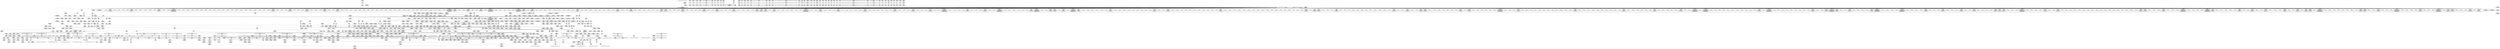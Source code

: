digraph {
	CE0x5269ae0 [shape=record,shape=Mrecord,label="{CE0x5269ae0|may_rename:if.end55}"]
	CE0x52cfbd0 [shape=record,shape=Mrecord,label="{CE0x52cfbd0|0:_i16,_56:_i8*,_:_CRE_570,571_}"]
	CE0x52e0140 [shape=record,shape=Mrecord,label="{CE0x52e0140|104:_%struct.inode*,_:_CRE_164,165_}"]
	CE0x5397bd0 [shape=record,shape=Mrecord,label="{CE0x5397bd0|may_rename:tmp42|security/selinux/hooks.c,1834|*SummSource*}"]
	CE0x5322270 [shape=record,shape=Mrecord,label="{CE0x5322270|i64*_getelementptr_inbounds_(_11_x_i64_,_11_x_i64_*___llvm_gcov_ctr125,_i64_0,_i64_1)|*Constant*|*SummSource*}"]
	CE0x528cf20 [shape=record,shape=Mrecord,label="{CE0x528cf20|_call_void_mcount()_#3|*SummSource*}"]
	CE0x5329520 [shape=record,shape=Mrecord,label="{CE0x5329520|i32_1|*Constant*}"]
	CE0x5299660 [shape=record,shape=Mrecord,label="{CE0x5299660|may_rename:call|security/selinux/hooks.c,1808|*SummSink*}"]
	CE0x52f0190 [shape=record,shape=Mrecord,label="{CE0x52f0190|0:_i16,_56:_i8*,_:_CRE_120,128_|*MultipleSource*|*LoadInst*|security/selinux/hooks.c,1814|security/selinux/hooks.c,1814}"]
	CE0x537fd20 [shape=record,shape=Mrecord,label="{CE0x537fd20|i64_19|*Constant*}"]
	CE0x52ea990 [shape=record,shape=Mrecord,label="{CE0x52ea990|0:_i16,_56:_i8*,_:_CRE_139,140_}"]
	CE0x529a8a0 [shape=record,shape=Mrecord,label="{CE0x529a8a0|current_sid:tmp8|security/selinux/hooks.c,218|*SummSink*}"]
	CE0x52c33d0 [shape=record,shape=Mrecord,label="{CE0x52c33d0|0:_i16,_56:_i8*,_:_CRE_201,202_}"]
	CE0x52cbcb0 [shape=record,shape=Mrecord,label="{CE0x52cbcb0|0:_i16,_56:_i8*,_:_CRE_464,472_|*MultipleSource*|*LoadInst*|security/selinux/hooks.c,1814|security/selinux/hooks.c,1814}"]
	CE0x5298d40 [shape=record,shape=Mrecord,label="{CE0x5298d40|i64*_getelementptr_inbounds_(_29_x_i64_,_29_x_i64_*___llvm_gcov_ctr228,_i64_0,_i64_0)|*Constant*|*SummSink*}"]
	CE0x52b6f20 [shape=record,shape=Mrecord,label="{CE0x52b6f20|current_sid:land.lhs.true|*SummSource*}"]
	CE0x52cc590 [shape=record,shape=Mrecord,label="{CE0x52cc590|0:_i16,_56:_i8*,_:_CRE_478,479_}"]
	CE0x53d19d0 [shape=record,shape=Mrecord,label="{CE0x53d19d0|i64*_getelementptr_inbounds_(_29_x_i64_,_29_x_i64_*___llvm_gcov_ctr228,_i64_0,_i64_28)|*Constant*|*SummSource*}"]
	CE0x52c5ea0 [shape=record,shape=Mrecord,label="{CE0x52c5ea0|0:_i16,_56:_i8*,_:_CRE_261,262_}"]
	CE0x528dfb0 [shape=record,shape=Mrecord,label="{CE0x528dfb0|selinux_inode_rename:entry|*SummSink*}"]
	CE0x526eb90 [shape=record,shape=Mrecord,label="{CE0x526eb90|may_rename:new_dir|Function::may_rename&Arg::new_dir::|*SummSource*}"]
	CE0x532d390 [shape=record,shape=Mrecord,label="{CE0x532d390|current_sid:cred|security/selinux/hooks.c,218}"]
	CE0x52946a0 [shape=record,shape=Mrecord,label="{CE0x52946a0|may_rename:if.end55|*SummSource*}"]
	CE0x5280920 [shape=record,shape=Mrecord,label="{CE0x5280920|i64_3|*Constant*}"]
	CE0x52c7400 [shape=record,shape=Mrecord,label="{CE0x52c7400|0:_i16,_56:_i8*,_:_CRE_279,280_}"]
	CE0x52d27c0 [shape=record,shape=Mrecord,label="{CE0x52d27c0|0:_i16,_56:_i8*,_:_CRE_607,608_}"]
	CE0x5280e30 [shape=record,shape=Mrecord,label="{CE0x5280e30|may_rename:tmp|*SummSink*}"]
	CE0x52b86f0 [shape=record,shape=Mrecord,label="{CE0x52b86f0|current_sid:tobool|security/selinux/hooks.c,218}"]
	CE0x52e65a0 [shape=record,shape=Mrecord,label="{CE0x52e65a0|may_rename:sid7|security/selinux/hooks.c,1825|*SummSink*}"]
	CE0x526dab0 [shape=record,shape=Mrecord,label="{CE0x526dab0|104:_%struct.inode*,_:_CRE_94,95_}"]
	CE0x526f620 [shape=record,shape=Mrecord,label="{CE0x526f620|may_rename:tobool|security/selinux/hooks.c,1823}"]
	CE0x5394da0 [shape=record,shape=Mrecord,label="{CE0x5394da0|may_rename:tmp32|security/selinux/hooks.c,1829|*SummSource*}"]
	CE0x53d73d0 [shape=record,shape=Mrecord,label="{CE0x53d73d0|may_rename:tmp70|security/selinux/hooks.c,1849}"]
	CE0x52f2a20 [shape=record,shape=Mrecord,label="{CE0x52f2a20|104:_%struct.inode*,_:_CRE_220,221_}"]
	"CONST[source:0(mediator),value:2(dynamic)][purpose:{object}][SnkIdx:18]"
	CE0x538f880 [shape=record,shape=Mrecord,label="{CE0x538f880|i64*_getelementptr_inbounds_(_29_x_i64_,_29_x_i64_*___llvm_gcov_ctr228,_i64_0,_i64_6)|*Constant*|*SummSink*}"]
	CE0x52c2400 [shape=record,shape=Mrecord,label="{CE0x52c2400|may_rename:tmp3|security/selinux/hooks.c,1813|*SummSink*}"]
	CE0x52e9ca0 [shape=record,shape=Mrecord,label="{CE0x52e9ca0|104:_%struct.inode*,_:_CRE_315,316_}"]
	CE0x52d5e00 [shape=record,shape=Mrecord,label="{CE0x52d5e00|0:_i16,_56:_i8*,_:_CRE_768,776_|*MultipleSource*|*LoadInst*|security/selinux/hooks.c,1814|security/selinux/hooks.c,1814}"]
	CE0x538e4b0 [shape=record,shape=Mrecord,label="{CE0x538e4b0|may_rename:tmp19|security/selinux/hooks.c,1826|*SummSink*}"]
	CE0x533a550 [shape=record,shape=Mrecord,label="{CE0x533a550|0:_i16,_56:_i8*,_:_CRE_924,925_}"]
	CE0x5390bc0 [shape=record,shape=Mrecord,label="{CE0x5390bc0|may_rename:tobool9|security/selinux/hooks.c,1827|*SummSink*}"]
	CE0x52e3870 [shape=record,shape=Mrecord,label="{CE0x52e3870|0:_i16,_56:_i8*,_:_CRE_885,886_}"]
	CE0x53e0d30 [shape=record,shape=Mrecord,label="{CE0x53e0d30|may_rename:sid47|security/selinux/hooks.c,1846|*SummSink*}"]
	CE0x5394b20 [shape=record,shape=Mrecord,label="{CE0x5394b20|may_rename:tmp32|security/selinux/hooks.c,1829}"]
	CE0x52acb10 [shape=record,shape=Mrecord,label="{CE0x52acb10|may_rename:if.end54|*SummSink*}"]
	CE0x532b240 [shape=record,shape=Mrecord,label="{CE0x532b240|i64*_getelementptr_inbounds_(_11_x_i64_,_11_x_i64_*___llvm_gcov_ctr125,_i64_0,_i64_10)|*Constant*|*SummSink*}"]
	CE0x5344660 [shape=record,shape=Mrecord,label="{CE0x5344660|may_rename:i_security4|security/selinux/hooks.c,1816|*SummSink*}"]
	CE0x52c8110 [shape=record,shape=Mrecord,label="{CE0x52c8110|0:_i16,_56:_i8*,_:_CRE_290,291_}"]
	CE0x526ea20 [shape=record,shape=Mrecord,label="{CE0x526ea20|may_rename:new_dir|Function::may_rename&Arg::new_dir::}"]
	CE0x533cf90 [shape=record,shape=Mrecord,label="{CE0x533cf90|may_rename:tmp5|security/selinux/hooks.c,1814|*SummSink*}"]
	CE0x52c4540 [shape=record,shape=Mrecord,label="{CE0x52c4540|0:_i16,_56:_i8*,_:_CRE_241,242_}"]
	CE0x52962e0 [shape=record,shape=Mrecord,label="{CE0x52962e0|current_sid:tobool1|security/selinux/hooks.c,218}"]
	CE0x52c3760 [shape=record,shape=Mrecord,label="{CE0x52c3760|0:_i16,_56:_i8*,_:_CRE_204,205_}"]
	CE0x52cca50 [shape=record,shape=Mrecord,label="{CE0x52cca50|0:_i16,_56:_i8*,_:_CRE_482,483_}"]
	CE0x52cf4b0 [shape=record,shape=Mrecord,label="{CE0x52cf4b0|0:_i16,_56:_i8*,_:_CRE_564,565_}"]
	CE0x52ec630 [shape=record,shape=Mrecord,label="{CE0x52ec630|0:_i16,_56:_i8*,_:_CRE_163,164_}"]
	CE0x5284210 [shape=record,shape=Mrecord,label="{CE0x5284210|i64_0|*Constant*|*SummSource*}"]
	CE0x538f360 [shape=record,shape=Mrecord,label="{CE0x538f360|may_rename:tmp19|security/selinux/hooks.c,1826}"]
	CE0x539bc60 [shape=record,shape=Mrecord,label="{CE0x539bc60|i64_12|*Constant*|*SummSink*}"]
	CE0x53276a0 [shape=record,shape=Mrecord,label="{CE0x53276a0|i8*_getelementptr_inbounds_(_45_x_i8_,_45_x_i8_*_.str12,_i32_0,_i32_0)|*Constant*|*SummSource*}"]
	CE0x52c9080 [shape=record,shape=Mrecord,label="{CE0x52c9080|0:_i16,_56:_i8*,_:_CRE_303,304_}"]
	CE0x52c6f40 [shape=record,shape=Mrecord,label="{CE0x52c6f40|0:_i16,_56:_i8*,_:_CRE_275,276_}"]
	CE0x5380020 [shape=record,shape=Mrecord,label="{CE0x5380020|may_rename:tmp52|security/selinux/hooks.c,1841|*SummSource*}"]
	CE0x52c2de0 [shape=record,shape=Mrecord,label="{CE0x52c2de0|0:_i16,_56:_i8*,_:_CRE_196,197_}"]
	CE0x52779f0 [shape=record,shape=Mrecord,label="{CE0x52779f0|_ret_i32_%retval.0,_!dbg_!27814|security/selinux/hooks.c,1854|*SummSink*}"]
	CE0x52d7bd0 [shape=record,shape=Mrecord,label="{CE0x52d7bd0|may_rename:sid31|security/selinux/hooks.c,1840}"]
	CE0x52c8370 [shape=record,shape=Mrecord,label="{CE0x52c8370|0:_i16,_56:_i8*,_:_CRE_292,293_}"]
	CE0x52f1980 [shape=record,shape=Mrecord,label="{CE0x52f1980|104:_%struct.inode*,_:_CRE_206,207_}"]
	CE0x539b090 [shape=record,shape=Mrecord,label="{CE0x539b090|may_rename:sclass17|security/selinux/hooks.c,1831}"]
	CE0x52f1ab0 [shape=record,shape=Mrecord,label="{CE0x52f1ab0|104:_%struct.inode*,_:_CRE_207,208_}"]
	CE0x5320360 [shape=record,shape=Mrecord,label="{CE0x5320360|current_sid:tmp3|*SummSource*}"]
	CE0x52cade0 [shape=record,shape=Mrecord,label="{CE0x52cade0|0:_i16,_56:_i8*,_:_CRE_400,408_|*MultipleSource*|*LoadInst*|security/selinux/hooks.c,1814|security/selinux/hooks.c,1814}"]
	CE0x5ecdb80 [shape=record,shape=Mrecord,label="{CE0x5ecdb80|selinux_inode_rename:old_inode|Function::selinux_inode_rename&Arg::old_inode::|*SummSource*}"]
	CE0x528c6f0 [shape=record,shape=Mrecord,label="{CE0x528c6f0|may_rename:tmp1|*SummSink*}"]
	CE0x52e2130 [shape=record,shape=Mrecord,label="{CE0x52e2130|current_sid:tobool1|security/selinux/hooks.c,218|*SummSource*}"]
	CE0x52c9d90 [shape=record,shape=Mrecord,label="{CE0x52c9d90|0:_i16,_56:_i8*,_:_CRE_320,328_|*MultipleSource*|*LoadInst*|security/selinux/hooks.c,1814|security/selinux/hooks.c,1814}"]
	CE0x52bfec0 [shape=record,shape=Mrecord,label="{CE0x52bfec0|104:_%struct.inode*,_:_CRE_171,172_}"]
	CE0x52adc30 [shape=record,shape=Mrecord,label="{CE0x52adc30|may_rename:if.end11|*SummSink*}"]
	CE0x52c0e30 [shape=record,shape=Mrecord,label="{CE0x52c0e30|104:_%struct.inode*,_:_CRE_184,185_}"]
	CE0x52e2950 [shape=record,shape=Mrecord,label="{CE0x52e2950|get_current:tmp3|*SummSource*}"]
	CE0x52e2df0 [shape=record,shape=Mrecord,label="{CE0x52e2df0|0:_i16,_56:_i8*,_:_CRE_876,877_}"]
	CE0x52876f0 [shape=record,shape=Mrecord,label="{CE0x52876f0|104:_%struct.inode*,_:_CRE_56,64_|*MultipleSource*|Function::selinux_inode_rename&Arg::old_dentry::|Function::selinux_inode_rename&Arg::new_dentry::|security/selinux/hooks.c,1814|Function::may_rename&Arg::old_dentry::|Function::may_rename&Arg::new_dentry::}"]
	CE0x5398190 [shape=record,shape=Mrecord,label="{CE0x5398190|may_rename:tmp43|security/selinux/hooks.c,1834}"]
	CE0x52f20a0 [shape=record,shape=Mrecord,label="{CE0x52f20a0|104:_%struct.inode*,_:_CRE_212,213_}"]
	CE0x53c6c10 [shape=record,shape=Mrecord,label="{CE0x53c6c10|may_rename:tmp70|security/selinux/hooks.c,1849|*SummSink*}"]
	CE0x52c52c0 [shape=record,shape=Mrecord,label="{CE0x52c52c0|0:_i16,_56:_i8*,_:_CRE_251,252_}"]
	CE0x539c9c0 [shape=record,shape=Mrecord,label="{CE0x539c9c0|may_rename:tobool19|security/selinux/hooks.c,1832}"]
	CE0x5393940 [shape=record,shape=Mrecord,label="{CE0x5393940|i64_10|*Constant*}"]
	CE0x538f5d0 [shape=record,shape=Mrecord,label="{CE0x538f5d0|i64*_getelementptr_inbounds_(_29_x_i64_,_29_x_i64_*___llvm_gcov_ctr228,_i64_0,_i64_6)|*Constant*|*SummSource*}"]
	CE0x53923d0 [shape=record,shape=Mrecord,label="{CE0x53923d0|may_rename:tmp26|security/selinux/hooks.c,1829|*SummSink*}"]
	CE0x52ea920 [shape=record,shape=Mrecord,label="{CE0x52ea920|0:_i16,_56:_i8*,_:_CRE_140,141_}"]
	CE0x5393690 [shape=record,shape=Mrecord,label="{CE0x5393690|may_rename:cmp13|security/selinux/hooks.c,1829|*SummSource*}"]
	CE0x532fa90 [shape=record,shape=Mrecord,label="{CE0x532fa90|get_current:bb|*SummSource*}"]
	CE0x5338ec0 [shape=record,shape=Mrecord,label="{CE0x5338ec0|0:_i16,_56:_i8*,_:_CRE_905,906_}"]
	CE0x5344200 [shape=record,shape=Mrecord,label="{CE0x5344200|may_rename:i_security4|security/selinux/hooks.c,1816}"]
	CE0x53c3b10 [shape=record,shape=Mrecord,label="{CE0x53c3b10|may_rename:sclass48|security/selinux/hooks.c,1847}"]
	CE0x5299970 [shape=record,shape=Mrecord,label="{CE0x5299970|GLOBAL:__llvm_gcov_ctr125|Global_var:__llvm_gcov_ctr125|*SummSource*}"]
	CE0x528d0a0 [shape=record,shape=Mrecord,label="{CE0x528d0a0|selinux_inode_rename:call|security/selinux/hooks.c,2800|*SummSink*}"]
	CE0x539dc50 [shape=record,shape=Mrecord,label="{CE0x539dc50|may_rename:u23|security/selinux/hooks.c,1836|*SummSink*}"]
	CE0x53d0de0 [shape=record,shape=Mrecord,label="{CE0x53d0de0|may_rename:retval.0}"]
	CE0x5287a90 [shape=record,shape=Mrecord,label="{CE0x5287a90|104:_%struct.inode*,_:_CRE_72,80_|*MultipleSource*|Function::selinux_inode_rename&Arg::old_dentry::|Function::selinux_inode_rename&Arg::new_dentry::|security/selinux/hooks.c,1814|Function::may_rename&Arg::old_dentry::|Function::may_rename&Arg::new_dentry::}"]
	CE0x538ffe0 [shape=record,shape=Mrecord,label="{CE0x538ffe0|may_rename:tmp24|security/selinux/hooks.c,1828}"]
	CE0x537fe00 [shape=record,shape=Mrecord,label="{CE0x537fe00|i64_19|*Constant*|*SummSink*}"]
	CE0x52b0c50 [shape=record,shape=Mrecord,label="{CE0x52b0c50|GLOBAL:current_sid.__warned|Global_var:current_sid.__warned|*SummSink*}"]
	CE0x52ef680 [shape=record,shape=Mrecord,label="{CE0x52ef680|0:_i16,_56:_i8*,_:_CRE_76,80_|*MultipleSource*|*LoadInst*|security/selinux/hooks.c,1814|security/selinux/hooks.c,1814}"]
	CE0x52d3140 [shape=record,shape=Mrecord,label="{CE0x52d3140|0:_i16,_56:_i8*,_:_CRE_615,616_}"]
	CE0x5351810 [shape=record,shape=Mrecord,label="{CE0x5351810|i32_16384|*Constant*|*SummSink*}"]
	CE0x5325aa0 [shape=record,shape=Mrecord,label="{CE0x5325aa0|current_sid:land.lhs.true2|*SummSource*}"]
	CE0x528ce30 [shape=record,shape=Mrecord,label="{CE0x528ce30|may_rename:ad|security/selinux/hooks.c, 1807|*SummSink*}"]
	CE0x5393c60 [shape=record,shape=Mrecord,label="{CE0x5393c60|i64_10|*Constant*|*SummSource*}"]
	CE0x53dd740 [shape=record,shape=Mrecord,label="{CE0x53dd740|current_sid:bb|*SummSource*}"]
	CE0x537ee70 [shape=record,shape=Mrecord,label="{CE0x537ee70|may_rename:tmp51|security/selinux/hooks.c,1840}"]
	CE0x53dfd30 [shape=record,shape=Mrecord,label="{CE0x53dfd30|may_rename:and44|security/selinux/hooks.c,1845|*SummSource*}"]
	CE0x52c0970 [shape=record,shape=Mrecord,label="{CE0x52c0970|104:_%struct.inode*,_:_CRE_180,181_}"]
	CE0x53921c0 [shape=record,shape=Mrecord,label="{CE0x53921c0|may_rename:tmp26|security/selinux/hooks.c,1829}"]
	CE0x527a870 [shape=record,shape=Mrecord,label="{CE0x527a870|may_rename:if.then}"]
	CE0x533a8e0 [shape=record,shape=Mrecord,label="{CE0x533a8e0|0:_i16,_56:_i8*,_:_CRE_927,928_}"]
	CE0x52773b0 [shape=record,shape=Mrecord,label="{CE0x52773b0|may_rename:new_dentry|Function::may_rename&Arg::new_dentry::}"]
	CE0x52c0380 [shape=record,shape=Mrecord,label="{CE0x52c0380|104:_%struct.inode*,_:_CRE_175,176_}"]
	CE0x52c3500 [shape=record,shape=Mrecord,label="{CE0x52c3500|0:_i16,_56:_i8*,_:_CRE_202,203_}"]
	CE0x52d3fa0 [shape=record,shape=Mrecord,label="{CE0x52d3fa0|0:_i16,_56:_i8*,_:_CRE_640,648_|*MultipleSource*|*LoadInst*|security/selinux/hooks.c,1814|security/selinux/hooks.c,1814}"]
	CE0x537b4d0 [shape=record,shape=Mrecord,label="{CE0x537b4d0|%struct.inode*_null|*Constant*|*SummSink*}"]
	CE0x5338d90 [shape=record,shape=Mrecord,label="{CE0x5338d90|0:_i16,_56:_i8*,_:_CRE_904,905_}"]
	CE0x52c48f0 [shape=record,shape=Mrecord,label="{CE0x52c48f0|0:_i16,_56:_i8*,_:_CRE_244,245_}"]
	CE0x52e5f00 [shape=record,shape=Mrecord,label="{CE0x52e5f00|may_rename:tmp17|security/selinux/hooks.c,1824|*SummSource*}"]
	CE0x532adb0 [shape=record,shape=Mrecord,label="{CE0x532adb0|i64*_getelementptr_inbounds_(_11_x_i64_,_11_x_i64_*___llvm_gcov_ctr125,_i64_0,_i64_10)|*Constant*}"]
	CE0x52d4130 [shape=record,shape=Mrecord,label="{CE0x52d4130|0:_i16,_56:_i8*,_:_CRE_648,656_|*MultipleSource*|*LoadInst*|security/selinux/hooks.c,1814|security/selinux/hooks.c,1814}"]
	CE0x52e6030 [shape=record,shape=Mrecord,label="{CE0x52e6030|may_rename:tmp17|security/selinux/hooks.c,1824|*SummSink*}"]
	CE0x53739d0 [shape=record,shape=Mrecord,label="{CE0x53739d0|i8_10|*Constant*}"]
	CE0x527ba10 [shape=record,shape=Mrecord,label="{CE0x527ba10|may_rename:old_dentry|Function::may_rename&Arg::old_dentry::}"]
	CE0x52e9b70 [shape=record,shape=Mrecord,label="{CE0x52e9b70|104:_%struct.inode*,_:_CRE_314,315_}"]
	CE0x5281820 [shape=record,shape=Mrecord,label="{CE0x5281820|GLOBAL:current_sid|*Constant*}"]
	CE0x5290500 [shape=record,shape=Mrecord,label="{CE0x5290500|selinux_inode_rename:new_inode|Function::selinux_inode_rename&Arg::new_inode::|*SummSource*}"]
	CE0x5263280 [shape=record,shape=Mrecord,label="{CE0x5263280|may_rename:tmp1|*SummSource*}"]
	CE0x537b1b0 [shape=record,shape=Mrecord,label="{CE0x537b1b0|may_rename:av.0}"]
	CE0x532c730 [shape=record,shape=Mrecord,label="{CE0x532c730|get_current:entry|*SummSource*}"]
	CE0x53cd6b0 [shape=record,shape=Mrecord,label="{CE0x53cd6b0|i64_16777216|*Constant*|*SummSource*}"]
	CE0x52dc610 [shape=record,shape=Mrecord,label="{CE0x52dc610|may_rename:if.then34}"]
	CE0x53dd620 [shape=record,shape=Mrecord,label="{CE0x53dd620|current_sid:bb}"]
	CE0x532b320 [shape=record,shape=Mrecord,label="{CE0x532b320|current_sid:tmp20|security/selinux/hooks.c,218}"]
	CE0x52db850 [shape=record,shape=Mrecord,label="{CE0x52db850|0:_i16,_56:_i8*,_:_CRE_869,870_}"]
	CE0x532a230 [shape=record,shape=Mrecord,label="{CE0x532a230|current_sid:tmp17|security/selinux/hooks.c,218|*SummSink*}"]
	CE0x52ca630 [shape=record,shape=Mrecord,label="{CE0x52ca630|0:_i16,_56:_i8*,_:_CRE_360,376_|*MultipleSource*|*LoadInst*|security/selinux/hooks.c,1814|security/selinux/hooks.c,1814}"]
	CE0x5390670 [shape=record,shape=Mrecord,label="{CE0x5390670|may_rename:call8|security/selinux/hooks.c,1825|*SummSink*}"]
	CE0x52bbc70 [shape=record,shape=Mrecord,label="{CE0x52bbc70|may_rename:if.then27|*SummSink*}"]
	CE0x52f14c0 [shape=record,shape=Mrecord,label="{CE0x52f14c0|104:_%struct.inode*,_:_CRE_202,203_}"]
	CE0x53c0f10 [shape=record,shape=Mrecord,label="{CE0x53c0f10|may_rename:tmp54|security/selinux/hooks.c,1841|*SummSource*}"]
	CE0x52f1e40 [shape=record,shape=Mrecord,label="{CE0x52f1e40|104:_%struct.inode*,_:_CRE_210,211_}"]
	CE0x533f860 [shape=record,shape=Mrecord,label="{CE0x533f860|may_rename:conv|security/selinux/hooks.c,1815}"]
	CE0x52f1d10 [shape=record,shape=Mrecord,label="{CE0x52f1d10|104:_%struct.inode*,_:_CRE_209,210_}"]
	CE0x52cd6b0 [shape=record,shape=Mrecord,label="{CE0x52cd6b0|0:_i16,_56:_i8*,_:_CRE_504,508_|*MultipleSource*|*LoadInst*|security/selinux/hooks.c,1814|security/selinux/hooks.c,1814}"]
	CE0x53c3160 [shape=record,shape=Mrecord,label="{CE0x53c3160|may_rename:tmp76|security/selinux/hooks.c,1851|*SummSource*}"]
	"CONST[source:0(mediator),value:2(dynamic)][purpose:{object}][SnkIdx:14]"
	CE0x5328240 [shape=record,shape=Mrecord,label="{CE0x5328240|COLLAPSED:_CMRE:_elem_0::|security/selinux/hooks.c,218}"]
	CE0x52dc7a0 [shape=record,shape=Mrecord,label="{CE0x52dc7a0|may_rename:if.then34|*SummSource*}"]
	CE0x533c2b0 [shape=record,shape=Mrecord,label="{CE0x533c2b0|0:_i16,_56:_i8*,_:_CRE_981,982_}"]
	CE0x52c2a50 [shape=record,shape=Mrecord,label="{CE0x52c2a50|0:_i16,_56:_i8*,_:_CRE_193,194_}"]
	CE0x53c3410 [shape=record,shape=Mrecord,label="{CE0x53c3410|i64*_getelementptr_inbounds_(_29_x_i64_,_29_x_i64_*___llvm_gcov_ctr228,_i64_0,_i64_26)|*Constant*|*SummSource*}"]
	CE0x526a670 [shape=record,shape=Mrecord,label="{CE0x526a670|may_rename:call|security/selinux/hooks.c,1808}"]
	CE0x537aab0 [shape=record,shape=Mrecord,label="{CE0x537aab0|may_rename:or|security/selinux/hooks.c,1839|*SummSink*}"]
	CE0x53bf4b0 [shape=record,shape=Mrecord,label="{CE0x53bf4b0|may_rename:d_inode36|security/selinux/hooks.c,1843|*SummSink*}"]
	CE0x5399f10 [shape=record,shape=Mrecord,label="{CE0x5399f10|may_rename:tmp35|security/selinux/hooks.c,1831}"]
	CE0x5373b70 [shape=record,shape=Mrecord,label="{CE0x5373b70|i8_10|*Constant*|*SummSource*}"]
	CE0x52c3fa0 [shape=record,shape=Mrecord,label="{CE0x52c3fa0|0:_i16,_56:_i8*,_:_CRE_216,224_|*MultipleSource*|*LoadInst*|security/selinux/hooks.c,1814|security/selinux/hooks.c,1814}"]
	CE0x52f0600 [shape=record,shape=Mrecord,label="{CE0x52f0600|may_rename:i_security1|security/selinux/hooks.c,1814}"]
	CE0x53c3dc0 [shape=record,shape=Mrecord,label="{CE0x53c3dc0|may_rename:sclass48|security/selinux/hooks.c,1847|*SummSink*}"]
	CE0x5299c70 [shape=record,shape=Mrecord,label="{CE0x5299c70|may_rename:if.then38|*SummSource*}"]
	CE0x52c5650 [shape=record,shape=Mrecord,label="{CE0x52c5650|0:_i16,_56:_i8*,_:_CRE_254,255_}"]
	CE0x52f0c60 [shape=record,shape=Mrecord,label="{CE0x52f0c60|0:_i16,_56:_i8*,_:_CRE_2,4_|*MultipleSource*|*LoadInst*|security/selinux/hooks.c,1814|security/selinux/hooks.c,1814}"]
	CE0x53ce8c0 [shape=record,shape=Mrecord,label="{CE0x53ce8c0|i64_24|*Constant*}"]
	CE0x5377810 [shape=record,shape=Mrecord,label="{CE0x5377810|may_rename:tmp10|security/selinux/hooks.c,1816|*SummSink*}"]
	CE0x533b4c0 [shape=record,shape=Mrecord,label="{CE0x533b4c0|0:_i16,_56:_i8*,_:_CRE_936,944_|*MultipleSource*|*LoadInst*|security/selinux/hooks.c,1814|security/selinux/hooks.c,1814}"]
	CE0x52b3a90 [shape=record,shape=Mrecord,label="{CE0x52b3a90|%struct.task_struct*_(%struct.task_struct**)*_asm_movq_%gs:$_1:P_,$0_,_r,im,_dirflag_,_fpsr_,_flags_|*SummSink*}"]
	CE0x53cf7c0 [shape=record,shape=Mrecord,label="{CE0x53cf7c0|may_rename:tmp74|security/selinux/hooks.c,1850|*SummSource*}"]
	CE0x53de200 [shape=record,shape=Mrecord,label="{CE0x53de200|may_rename:tmp74|security/selinux/hooks.c,1850|*SummSink*}"]
	CE0x52c9a00 [shape=record,shape=Mrecord,label="{CE0x52c9a00|0:_i16,_56:_i8*,_:_CRE_311,312_}"]
	CE0x526dce0 [shape=record,shape=Mrecord,label="{CE0x526dce0|104:_%struct.inode*,_:_CRE_96,104_|*MultipleSource*|Function::selinux_inode_rename&Arg::old_dentry::|Function::selinux_inode_rename&Arg::new_dentry::|security/selinux/hooks.c,1814|Function::may_rename&Arg::old_dentry::|Function::may_rename&Arg::new_dentry::}"]
	CE0x52c92e0 [shape=record,shape=Mrecord,label="{CE0x52c92e0|0:_i16,_56:_i8*,_:_CRE_305,306_}"]
	CE0x52ea030 [shape=record,shape=Mrecord,label="{CE0x52ea030|104:_%struct.inode*,_:_CRE_318,319_}"]
	CE0x5339840 [shape=record,shape=Mrecord,label="{CE0x5339840|0:_i16,_56:_i8*,_:_CRE_913,914_}"]
	CE0x5397480 [shape=record,shape=Mrecord,label="{CE0x5397480|may_rename:tmp41|security/selinux/hooks.c,1833|*SummSink*}"]
	CE0x538e9a0 [shape=record,shape=Mrecord,label="{CE0x538e9a0|may_rename:tmp21|security/selinux/hooks.c,1827|*SummSink*}"]
	CE0x53904f0 [shape=record,shape=Mrecord,label="{CE0x53904f0|may_rename:call8|security/selinux/hooks.c,1825|*SummSource*}"]
	CE0x5399720 [shape=record,shape=Mrecord,label="{CE0x5399720|i64*_getelementptr_inbounds_(_29_x_i64_,_29_x_i64_*___llvm_gcov_ctr228,_i64_0,_i64_13)|*Constant*|*SummSink*}"]
	CE0x52c8e20 [shape=record,shape=Mrecord,label="{CE0x52c8e20|0:_i16,_56:_i8*,_:_CRE_301,302_}"]
	CE0x4aabfe0 [shape=record,shape=Mrecord,label="{CE0x4aabfe0|selinux_inode_rename:tmp1|*SummSource*}"]
	CE0x53dbb60 [shape=record,shape=Mrecord,label="{CE0x53dbb60|current_sid:tmp16|security/selinux/hooks.c,218|*SummSink*}"]
	CE0x527ad00 [shape=record,shape=Mrecord,label="{CE0x527ad00|_ret_i32_%call,_!dbg_!27716|security/selinux/hooks.c,2800}"]
	CE0x532b640 [shape=record,shape=Mrecord,label="{CE0x532b640|current_sid:tmp20|security/selinux/hooks.c,218|*SummSink*}"]
	CE0x53c0b60 [shape=record,shape=Mrecord,label="{CE0x53c0b60|may_rename:tmp53|security/selinux/hooks.c,1841|*SummSink*}"]
	CE0x5340490 [shape=record,shape=Mrecord,label="{CE0x5340490|i64*_getelementptr_inbounds_(_29_x_i64_,_29_x_i64_*___llvm_gcov_ctr228,_i64_0,_i64_27)|*Constant*}"]
	CE0x533d8d0 [shape=record,shape=Mrecord,label="{CE0x533d8d0|i64_8|*Constant*}"]
	CE0x539bf70 [shape=record,shape=Mrecord,label="{CE0x539bf70|may_rename:call18|security/selinux/hooks.c,1830|*SummSource*}"]
	CE0x52ade60 [shape=record,shape=Mrecord,label="{CE0x52ade60|current_sid:tmp4|security/selinux/hooks.c,218|*SummSource*}"]
	CE0x526fbd0 [shape=record,shape=Mrecord,label="{CE0x526fbd0|i64_2|*Constant*|*SummSource*}"]
	CE0x5343b60 [shape=record,shape=Mrecord,label="{CE0x5343b60|may_rename:tobool12|security/selinux/hooks.c,1829}"]
	CE0x526efa0 [shape=record,shape=Mrecord,label="{CE0x526efa0|may_rename:if.end35|*SummSink*}"]
	"CONST[source:0(mediator),value:2(dynamic)][purpose:{object}][SnkIdx:17]"
	CE0x52c9670 [shape=record,shape=Mrecord,label="{CE0x52c9670|0:_i16,_56:_i8*,_:_CRE_308,309_}"]
	CE0x5339bd0 [shape=record,shape=Mrecord,label="{CE0x5339bd0|0:_i16,_56:_i8*,_:_CRE_916,917_}"]
	CE0x52df300 [shape=record,shape=Mrecord,label="{CE0x52df300|104:_%struct.inode*,_:_CRE_152,153_}"]
	CE0x5286630 [shape=record,shape=Mrecord,label="{CE0x5286630|may_rename:d_inode|security/selinux/hooks.c,1814|*SummSource*}"]
	CE0x53c1f90 [shape=record,shape=Mrecord,label="{CE0x53c1f90|may_rename:call32|security/selinux/hooks.c,1840|*SummSource*}"]
	CE0x52cc070 [shape=record,shape=Mrecord,label="{CE0x52cc070|0:_i16,_56:_i8*,_:_CRE_474,475_}"]
	CE0x52b0e20 [shape=record,shape=Mrecord,label="{CE0x52b0e20|may_rename:if.end22|*SummSink*}"]
	CE0x5370740 [shape=record,shape=Mrecord,label="{CE0x5370740|may_rename:tmp64|security/selinux/hooks.c,1844}"]
	CE0x5321310 [shape=record,shape=Mrecord,label="{CE0x5321310|current_sid:tmp2|*SummSink*}"]
	CE0x53204c0 [shape=record,shape=Mrecord,label="{CE0x53204c0|_call_void_mcount()_#3}"]
	CE0x52b56c0 [shape=record,shape=Mrecord,label="{CE0x52b56c0|may_rename:tmp2|*LoadInst*|security/selinux/hooks.c,1813|*SummSource*}"]
	CE0x52c2390 [shape=record,shape=Mrecord,label="{CE0x52c2390|may_rename:tmp3|security/selinux/hooks.c,1813|*SummSource*}"]
	CE0x52c4360 [shape=record,shape=Mrecord,label="{CE0x52c4360|0:_i16,_56:_i8*,_:_CRE_232,236_|*MultipleSource*|*LoadInst*|security/selinux/hooks.c,1814|security/selinux/hooks.c,1814}"]
	CE0x5377d90 [shape=record,shape=Mrecord,label="{CE0x5377d90|may_rename:type|security/selinux/hooks.c,1818|*SummSink*}"]
	CE0x52eed90 [shape=record,shape=Mrecord,label="{CE0x52eed90|0:_i16,_56:_i8*,_:_CRE_32,40_|*MultipleSource*|*LoadInst*|security/selinux/hooks.c,1814|security/selinux/hooks.c,1814}"]
	CE0x52d0da0 [shape=record,shape=Mrecord,label="{CE0x52d0da0|0:_i16,_56:_i8*,_:_CRE_585,586_}"]
	CE0x533dbb0 [shape=record,shape=Mrecord,label="{CE0x533dbb0|may_rename:and|security/selinux/hooks.c,1815|*SummSource*}"]
	CE0x52f1720 [shape=record,shape=Mrecord,label="{CE0x52f1720|104:_%struct.inode*,_:_CRE_204,205_}"]
	CE0x533cb50 [shape=record,shape=Mrecord,label="{CE0x533cb50|0:_i16,_56:_i8*,_:_CRE_1000,1008_|*MultipleSource*|*LoadInst*|security/selinux/hooks.c,1814|security/selinux/hooks.c,1814}"]
	CE0x52d01c0 [shape=record,shape=Mrecord,label="{CE0x52d01c0|0:_i16,_56:_i8*,_:_CRE_575,576_}"]
	CE0x52c84a0 [shape=record,shape=Mrecord,label="{CE0x52c84a0|0:_i16,_56:_i8*,_:_CRE_293,294_}"]
	CE0x52ea7b0 [shape=record,shape=Mrecord,label="{CE0x52ea7b0|0:_i16,_56:_i8*,_:_CRE_138,139_}"]
	CE0x53cdab0 [shape=record,shape=Mrecord,label="{CE0x53cdab0|i64_1024|*Constant*}"]
	CE0x536f0d0 [shape=record,shape=Mrecord,label="{CE0x536f0d0|i32_(i32,_i32,_i16,_i32,_%struct.common_audit_data*)*_bitcast_(i32_(i32,_i32,_i16,_i32,_%struct.common_audit_data.495*)*_avc_has_perm_to_i32_(i32,_i32,_i16,_i32,_%struct.common_audit_data*)*)|*Constant*}"]
	CE0x53c1be0 [shape=record,shape=Mrecord,label="{CE0x53c1be0|may_rename:tmp56|security/selinux/hooks.c,1842|*SummSource*}"]
	CE0x52864f0 [shape=record,shape=Mrecord,label="{CE0x52864f0|104:_%struct.inode*,_:_CRE_0,4_|*MultipleSource*|Function::selinux_inode_rename&Arg::old_dentry::|Function::selinux_inode_rename&Arg::new_dentry::|security/selinux/hooks.c,1814|Function::may_rename&Arg::old_dentry::|Function::may_rename&Arg::new_dentry::}"]
	CE0x5299e20 [shape=record,shape=Mrecord,label="{CE0x5299e20|i64*_getelementptr_inbounds_(_29_x_i64_,_29_x_i64_*___llvm_gcov_ctr228,_i64_0,_i64_0)|*Constant*}"]
	CE0x5321da0 [shape=record,shape=Mrecord,label="{CE0x5321da0|i64*_getelementptr_inbounds_(_11_x_i64_,_11_x_i64_*___llvm_gcov_ctr125,_i64_0,_i64_6)|*Constant*|*SummSource*}"]
	CE0x53252b0 [shape=record,shape=Mrecord,label="{CE0x53252b0|current_sid:tmp13|security/selinux/hooks.c,218|*SummSource*}"]
	CE0x52f15f0 [shape=record,shape=Mrecord,label="{CE0x52f15f0|104:_%struct.inode*,_:_CRE_203,204_}"]
	CE0x53cef50 [shape=record,shape=Mrecord,label="{CE0x53cef50|may_rename:tmp73|security/selinux/hooks.c,1849|*SummSource*}"]
	CE0x5274120 [shape=record,shape=Mrecord,label="{CE0x5274120|may_rename:if.then15|*SummSource*}"]
	CE0x52db5e0 [shape=record,shape=Mrecord,label="{CE0x52db5e0|0:_i16,_56:_i8*,_:_CRE_867,868_}"]
	CE0x526d640 [shape=record,shape=Mrecord,label="{CE0x526d640|104:_%struct.inode*,_:_CRE_90,91_}"]
	CE0x52c2cb0 [shape=record,shape=Mrecord,label="{CE0x52c2cb0|0:_i16,_56:_i8*,_:_CRE_195,196_}"]
	CE0x5352840 [shape=record,shape=Mrecord,label="{CE0x5352840|i32_61440|*Constant*|*SummSource*}"]
	CE0x5281e00 [shape=record,shape=Mrecord,label="{CE0x5281e00|56:_i8*,_:_CRE_56,64_|*MultipleSource*|Function::selinux_inode_rename&Arg::old_inode::|security/selinux/hooks.c,1813|Function::may_rename&Arg::old_dir::}"]
	CE0x52cb710 [shape=record,shape=Mrecord,label="{CE0x52cb710|0:_i16,_56:_i8*,_:_CRE_440,448_|*MultipleSource*|*LoadInst*|security/selinux/hooks.c,1814|security/selinux/hooks.c,1814}"]
	CE0x528f1b0 [shape=record,shape=Mrecord,label="{CE0x528f1b0|i64_1|*Constant*}"]
	CE0x5340a10 [shape=record,shape=Mrecord,label="{CE0x5340a10|may_rename:tmp25|security/selinux/hooks.c,1828|*SummSource*}"]
	CE0x536cd30 [shape=record,shape=Mrecord,label="{CE0x536cd30|_ret_i32_%retval.0,_!dbg_!27728|security/selinux/avc.c,775|*SummSink*}"]
	CE0x52e3740 [shape=record,shape=Mrecord,label="{CE0x52e3740|0:_i16,_56:_i8*,_:_CRE_884,885_}"]
	CE0x53941a0 [shape=record,shape=Mrecord,label="{CE0x53941a0|i64_9|*Constant*|*SummSink*}"]
	CE0x5339aa0 [shape=record,shape=Mrecord,label="{CE0x5339aa0|0:_i16,_56:_i8*,_:_CRE_915,916_}"]
	CE0x5343870 [shape=record,shape=Mrecord,label="{CE0x5343870|may_rename:tmp25|security/selinux/hooks.c,1828}"]
	CE0x52e3c00 [shape=record,shape=Mrecord,label="{CE0x52e3c00|0:_i16,_56:_i8*,_:_CRE_888,889_}"]
	CE0x53928c0 [shape=record,shape=Mrecord,label="{CE0x53928c0|may_rename:tmp27|security/selinux/hooks.c,1829|*SummSink*}"]
	CE0x52da1a0 [shape=record,shape=Mrecord,label="{CE0x52da1a0|may_rename:tmp47|security/selinux/hooks.c,1838|*SummSink*}"]
	CE0x5326ee0 [shape=record,shape=Mrecord,label="{CE0x5326ee0|i32_218|*Constant*|*SummSource*}"]
	CE0x537ad10 [shape=record,shape=Mrecord,label="{CE0x537ad10|may_rename:or|security/selinux/hooks.c,1839|*SummSource*}"]
	CE0x53c2e40 [shape=record,shape=Mrecord,label="{CE0x53c2e40|may_rename:tmp76|security/selinux/hooks.c,1851}"]
	CE0x52f3470 [shape=record,shape=Mrecord,label="{CE0x52f3470|104:_%struct.inode*,_:_CRE_248,256_|*MultipleSource*|Function::selinux_inode_rename&Arg::old_dentry::|Function::selinux_inode_rename&Arg::new_dentry::|security/selinux/hooks.c,1814|Function::may_rename&Arg::old_dentry::|Function::may_rename&Arg::new_dentry::}"]
	CE0x52c58b0 [shape=record,shape=Mrecord,label="{CE0x52c58b0|0:_i16,_56:_i8*,_:_CRE_256,257_}"]
	CE0x533b740 [shape=record,shape=Mrecord,label="{CE0x533b740|0:_i16,_56:_i8*,_:_CRE_952,960_|*MultipleSource*|*LoadInst*|security/selinux/hooks.c,1814|security/selinux/hooks.c,1814}"]
	CE0x538e330 [shape=record,shape=Mrecord,label="{CE0x538e330|may_rename:tmp19|security/selinux/hooks.c,1826|*SummSource*}"]
	CE0x52d61c0 [shape=record,shape=Mrecord,label="{CE0x52d61c0|0:_i16,_56:_i8*,_:_CRE_792,800_|*MultipleSource*|*LoadInst*|security/selinux/hooks.c,1814|security/selinux/hooks.c,1814}"]
	CE0x539aab0 [shape=record,shape=Mrecord,label="{CE0x539aab0|may_rename:tmp39|security/selinux/hooks.c,1832}"]
	CE0x5394f20 [shape=record,shape=Mrecord,label="{CE0x5394f20|may_rename:tmp32|security/selinux/hooks.c,1829|*SummSink*}"]
	CE0x52e4450 [shape=record,shape=Mrecord,label="{CE0x52e4450|0:_i16,_56:_i8*,_:_CRE_895,896_}"]
	CE0x52f21d0 [shape=record,shape=Mrecord,label="{CE0x52f21d0|104:_%struct.inode*,_:_CRE_213,214_}"]
	CE0x52cf5e0 [shape=record,shape=Mrecord,label="{CE0x52cf5e0|0:_i16,_56:_i8*,_:_CRE_565,566_}"]
	CE0x52c3e80 [shape=record,shape=Mrecord,label="{CE0x52c3e80|0:_i16,_56:_i8*,_:_CRE_212,216_|*MultipleSource*|*LoadInst*|security/selinux/hooks.c,1814|security/selinux/hooks.c,1814}"]
	CE0x52dbd10 [shape=record,shape=Mrecord,label="{CE0x52dbd10|0:_i16,_56:_i8*,_:_CRE_873,874_}"]
	CE0x53c03b0 [shape=record,shape=Mrecord,label="{CE0x53c03b0|may_rename:tobool37|security/selinux/hooks.c,1843|*SummSink*}"]
	CE0x52d4900 [shape=record,shape=Mrecord,label="{CE0x52d4900|0:_i16,_56:_i8*,_:_CRE_680,684_|*MultipleSource*|*LoadInst*|security/selinux/hooks.c,1814|security/selinux/hooks.c,1814}"]
	CE0x52eb8e0 [shape=record,shape=Mrecord,label="{CE0x52eb8e0|0:_i16,_56:_i8*,_:_CRE_152,153_}"]
	CE0x5391c00 [shape=record,shape=Mrecord,label="{CE0x5391c00|i64_7|*Constant*|*SummSource*}"]
	CE0x5350870 [shape=record,shape=Mrecord,label="{CE0x5350870|may_rename:d_inode2|security/selinux/hooks.c,1815|*SummSource*}"]
	CE0x5329130 [shape=record,shape=Mrecord,label="{CE0x5329130|current_sid:tmp23|security/selinux/hooks.c,218|*SummSink*}"]
	CE0x52cafc0 [shape=record,shape=Mrecord,label="{CE0x52cafc0|0:_i16,_56:_i8*,_:_CRE_408,416_|*MultipleSource*|*LoadInst*|security/selinux/hooks.c,1814|security/selinux/hooks.c,1814}"]
	CE0x532f5a0 [shape=record,shape=Mrecord,label="{CE0x532f5a0|current_sid:tmp24|security/selinux/hooks.c,220|*SummSink*}"]
	CE0x5396ec0 [shape=record,shape=Mrecord,label="{CE0x5396ec0|may_rename:tmp41|security/selinux/hooks.c,1833}"]
	CE0x533c000 [shape=record,shape=Mrecord,label="{CE0x533c000|0:_i16,_56:_i8*,_:_CRE_980,981_}"]
	CE0x52c3170 [shape=record,shape=Mrecord,label="{CE0x52c3170|0:_i16,_56:_i8*,_:_CRE_199,200_}"]
	CE0x53bf200 [shape=record,shape=Mrecord,label="{CE0x53bf200|may_rename:d_inode36|security/selinux/hooks.c,1843}"]
	CE0x53c24e0 [shape=record,shape=Mrecord,label="{CE0x53c24e0|may_rename:tobool33|security/selinux/hooks.c,1841|*SummSource*}"]
	CE0x53515c0 [shape=record,shape=Mrecord,label="{CE0x53515c0|may_rename:tmp8|security/selinux/hooks.c,1815|*SummSource*}"]
	CE0x53d82a0 [shape=record,shape=Mrecord,label="{CE0x53d82a0|may_rename:tmp67|security/selinux/hooks.c,1845|*SummSink*}"]
	CE0x52c8700 [shape=record,shape=Mrecord,label="{CE0x52c8700|0:_i16,_56:_i8*,_:_CRE_295,296_}"]
	CE0x537f970 [shape=record,shape=Mrecord,label="{CE0x537f970|i64_18|*Constant*|*SummSource*}"]
	CE0x5293410 [shape=record,shape=Mrecord,label="{CE0x5293410|may_rename:bb}"]
	CE0x5377ae0 [shape=record,shape=Mrecord,label="{CE0x5377ae0|may_rename:type|security/selinux/hooks.c,1818}"]
	CE0x53dcc10 [shape=record,shape=Mrecord,label="{CE0x53dcc10|%struct.task_struct*_(%struct.task_struct**)*_asm_movq_%gs:$_1:P_,$0_,_r,im,_dirflag_,_fpsr_,_flags_}"]
	CE0x52d0c70 [shape=record,shape=Mrecord,label="{CE0x52d0c70|0:_i16,_56:_i8*,_:_CRE_584,585_}"]
	CE0x52ef2e0 [shape=record,shape=Mrecord,label="{CE0x52ef2e0|0:_i16,_56:_i8*,_:_CRE_64,72_|*MultipleSource*|*LoadInst*|security/selinux/hooks.c,1814|security/selinux/hooks.c,1814}"]
	CE0x5396800 [shape=record,shape=Mrecord,label="{CE0x5396800|may_rename:tmp36|security/selinux/hooks.c,1832}"]
	CE0x53d1860 [shape=record,shape=Mrecord,label="{CE0x53d1860|may_rename:tmp80|security/selinux/hooks.c,1854|*SummSource*}"]
	CE0x52d02f0 [shape=record,shape=Mrecord,label="{CE0x52d02f0|0:_i16,_56:_i8*,_:_CRE_576,577_}"]
	CE0x52f2b50 [shape=record,shape=Mrecord,label="{CE0x52f2b50|104:_%struct.inode*,_:_CRE_221,222_}"]
	CE0x52f2430 [shape=record,shape=Mrecord,label="{CE0x52f2430|104:_%struct.inode*,_:_CRE_215,216_}"]
	CE0x5284390 [shape=record,shape=Mrecord,label="{CE0x5284390|may_rename:tmp13|security/selinux/hooks.c,1823}"]
	CE0x53c7b40 [shape=record,shape=Mrecord,label="{CE0x53c7b40|may_rename:call51|security/selinux/hooks.c,1846}"]
	CE0x5326ab0 [shape=record,shape=Mrecord,label="{CE0x5326ab0|GLOBAL:lockdep_rcu_suspicious|*Constant*|*SummSink*}"]
	CE0x531fca0 [shape=record,shape=Mrecord,label="{CE0x531fca0|current_sid:tmp11|security/selinux/hooks.c,218|*SummSink*}"]
	CE0x52e92a0 [shape=record,shape=Mrecord,label="{CE0x52e92a0|104:_%struct.inode*,_:_CRE_306,307_}"]
	CE0x52c7b20 [shape=record,shape=Mrecord,label="{CE0x52c7b20|0:_i16,_56:_i8*,_:_CRE_285,286_}"]
	CE0x53979b0 [shape=record,shape=Mrecord,label="{CE0x53979b0|i64*_getelementptr_inbounds_(_29_x_i64_,_29_x_i64_*___llvm_gcov_ctr228,_i64_0,_i64_14)|*Constant*}"]
	CE0x5392c70 [shape=record,shape=Mrecord,label="{CE0x5392c70|may_rename:tmp28|security/selinux/hooks.c,1829|*SummSource*}"]
	CE0x5399790 [shape=record,shape=Mrecord,label="{CE0x5399790|may_rename:tmp40|security/selinux/hooks.c,1833|*SummSink*}"]
	CE0x5281420 [shape=record,shape=Mrecord,label="{CE0x5281420|i64*_getelementptr_inbounds_(_11_x_i64_,_11_x_i64_*___llvm_gcov_ctr125,_i64_0,_i64_8)|*Constant*|*SummSink*}"]
	CE0x53d76f0 [shape=record,shape=Mrecord,label="{CE0x53d76f0|may_rename:tmp68|security/selinux/hooks.c,1846|*SummSource*}"]
	CE0x5398730 [shape=record,shape=Mrecord,label="{CE0x5398730|may_rename:tmp43|security/selinux/hooks.c,1834|*SummSink*}"]
	CE0x536f860 [shape=record,shape=Mrecord,label="{CE0x536f860|_ret_i32_%retval.0,_!dbg_!27728|security/selinux/avc.c,775}"]
	CE0x52d5110 [shape=record,shape=Mrecord,label="{CE0x52d5110|0:_i16,_56:_i8*,_:_CRE_704,712_|*MultipleSource*|*LoadInst*|security/selinux/hooks.c,1814|security/selinux/hooks.c,1814}"]
	CE0x5379af0 [shape=record,shape=Mrecord,label="{CE0x5379af0|may_rename:tmp50|security/selinux/hooks.c,1839|*SummSink*}"]
	CE0x52f1850 [shape=record,shape=Mrecord,label="{CE0x52f1850|104:_%struct.inode*,_:_CRE_205,206_}"]
	CE0x53957c0 [shape=record,shape=Mrecord,label="{CE0x53957c0|may_rename:sid16|security/selinux/hooks.c,1830}"]
	CE0x5393f10 [shape=record,shape=Mrecord,label="{CE0x5393f10|may_rename:tmp31|security/selinux/hooks.c,1829}"]
	CE0x532cf90 [shape=record,shape=Mrecord,label="{CE0x532cf90|i32_78|*Constant*}"]
	CE0x52ea4f0 [shape=record,shape=Mrecord,label="{CE0x52ea4f0|may_rename:tmp4|*LoadInst*|security/selinux/hooks.c,1814|*SummSink*}"]
	CE0x52b1fd0 [shape=record,shape=Mrecord,label="{CE0x52b1fd0|may_rename:if.end21|*SummSink*}"]
	CE0x52ee510 [shape=record,shape=Mrecord,label="{CE0x52ee510|0:_i16,_56:_i8*,_:_CRE_189,190_}"]
	CE0x539ca80 [shape=record,shape=Mrecord,label="{CE0x539ca80|may_rename:tobool19|security/selinux/hooks.c,1832|*SummSource*}"]
	CE0x52871a0 [shape=record,shape=Mrecord,label="{CE0x52871a0|104:_%struct.inode*,_:_CRE_24,40_|*MultipleSource*|Function::selinux_inode_rename&Arg::old_dentry::|Function::selinux_inode_rename&Arg::new_dentry::|security/selinux/hooks.c,1814|Function::may_rename&Arg::old_dentry::|Function::may_rename&Arg::new_dentry::}"]
	CE0x5339e30 [shape=record,shape=Mrecord,label="{CE0x5339e30|0:_i16,_56:_i8*,_:_CRE_918,919_}"]
	CE0x52ea600 [shape=record,shape=Mrecord,label="{CE0x52ea600|0:_i16,_56:_i8*,_:_CRE_137,138_}"]
	CE0x52ea160 [shape=record,shape=Mrecord,label="{CE0x52ea160|104:_%struct.inode*,_:_CRE_319,320_}"]
	CE0x53cfd20 [shape=record,shape=Mrecord,label="{CE0x53cfd20|may_rename:i_security40|security/selinux/hooks.c,1844}"]
	CE0x537a460 [shape=record,shape=Mrecord,label="{CE0x537a460|may_rename:conv28|security/selinux/hooks.c,1839|*SummSource*}"]
	CE0x52ebed0 [shape=record,shape=Mrecord,label="{CE0x52ebed0|0:_i16,_56:_i8*,_:_CRE_157,158_}"]
	CE0x537c110 [shape=record,shape=Mrecord,label="{CE0x537c110|i64_15|*Constant*|*SummSource*}"]
	CE0x526dbb0 [shape=record,shape=Mrecord,label="{CE0x526dbb0|104:_%struct.inode*,_:_CRE_95,96_}"]
	CE0x53de120 [shape=record,shape=Mrecord,label="{CE0x53de120|may_rename:d_inode41|security/selinux/hooks.c,1845|*SummSink*}"]
	CE0x53dacc0 [shape=record,shape=Mrecord,label="{CE0x53dacc0|current_sid:land.lhs.true2}"]
	CE0x532b190 [shape=record,shape=Mrecord,label="{CE0x532b190|i64*_getelementptr_inbounds_(_11_x_i64_,_11_x_i64_*___llvm_gcov_ctr125,_i64_0,_i64_10)|*Constant*|*SummSource*}"]
	CE0x53c1370 [shape=record,shape=Mrecord,label="{CE0x53c1370|may_rename:tmp55|security/selinux/hooks.c,1841|*SummSource*}"]
	CE0x52cfd00 [shape=record,shape=Mrecord,label="{CE0x52cfd00|0:_i16,_56:_i8*,_:_CRE_571,572_}"]
	CE0x52d3bf0 [shape=record,shape=Mrecord,label="{CE0x52d3bf0|0:_i16,_56:_i8*,_:_CRE_864,865_}"]
	CE0x53d7300 [shape=record,shape=Mrecord,label="{CE0x53d7300|i64_23|*Constant*|*SummSink*}"]
	CE0x52d88a0 [shape=record,shape=Mrecord,label="{CE0x52d88a0|may_rename:call32|security/selinux/hooks.c,1840}"]
	CE0x533da80 [shape=record,shape=Mrecord,label="{CE0x533da80|may_rename:and|security/selinux/hooks.c,1815}"]
	CE0x5374dc0 [shape=record,shape=Mrecord,label="{CE0x5374dc0|i32_3|*Constant*}"]
	CE0x52d1e40 [shape=record,shape=Mrecord,label="{CE0x52d1e40|0:_i16,_56:_i8*,_:_CRE_599,600_}"]
	CE0x52c5fd0 [shape=record,shape=Mrecord,label="{CE0x52c5fd0|0:_i16,_56:_i8*,_:_CRE_262,263_}"]
	CE0x52cf710 [shape=record,shape=Mrecord,label="{CE0x52cf710|0:_i16,_56:_i8*,_:_CRE_566,567_}"]
	CE0x5397e80 [shape=record,shape=Mrecord,label="{CE0x5397e80|i64*_getelementptr_inbounds_(_29_x_i64_,_29_x_i64_*___llvm_gcov_ctr228,_i64_0,_i64_14)|*Constant*|*SummSource*}"]
	CE0x52df7c0 [shape=record,shape=Mrecord,label="{CE0x52df7c0|104:_%struct.inode*,_:_CRE_156,157_}"]
	CE0x53402a0 [shape=record,shape=Mrecord,label="{CE0x53402a0|may_rename:tmp78|security/selinux/hooks.c,1853}"]
	CE0x532ba90 [shape=record,shape=Mrecord,label="{CE0x532ba90|current_sid:call4|security/selinux/hooks.c,218}"]
	CE0x52e40c0 [shape=record,shape=Mrecord,label="{CE0x52e40c0|0:_i16,_56:_i8*,_:_CRE_892,893_}"]
	CE0x536e110 [shape=record,shape=Mrecord,label="{CE0x536e110|avc_has_perm:tsid|Function::avc_has_perm&Arg::tsid::|*SummSource*}"]
	CE0x53296a0 [shape=record,shape=Mrecord,label="{CE0x53296a0|current_sid:sid|security/selinux/hooks.c,220}"]
	CE0x533cd80 [shape=record,shape=Mrecord,label="{CE0x533cd80|may_rename:tmp5|security/selinux/hooks.c,1814|*SummSource*}"]
	CE0x52eb420 [shape=record,shape=Mrecord,label="{CE0x52eb420|0:_i16,_56:_i8*,_:_CRE_148,149_}"]
	CE0x53d8170 [shape=record,shape=Mrecord,label="{CE0x53d8170|may_rename:tmp67|security/selinux/hooks.c,1845|*SummSource*}"]
	CE0x52c2130 [shape=record,shape=Mrecord,label="{CE0x52c2130|104:_%struct.inode*,_:_CRE_200,201_}"]
	CE0x6f73200 [shape=record,shape=Mrecord,label="{CE0x6f73200|selinux_inode_rename:tmp3}"]
	CE0x5375240 [shape=record,shape=Mrecord,label="{CE0x5375240|may_rename:sid5|security/selinux/hooks.c,1821|*SummSink*}"]
	CE0x52f0850 [shape=record,shape=Mrecord,label="{CE0x52f0850|may_rename:i_security1|security/selinux/hooks.c,1814|*SummSink*}"]
	CE0x537a7c0 [shape=record,shape=Mrecord,label="{CE0x537a7c0|i64_2097152|*Constant*|*SummSource*}"]
	CE0x53dfeb0 [shape=record,shape=Mrecord,label="{CE0x53dfeb0|may_rename:and44|security/selinux/hooks.c,1845|*SummSink*}"]
	CE0x52cd170 [shape=record,shape=Mrecord,label="{CE0x52cd170|0:_i16,_56:_i8*,_:_CRE_552,553_}"]
	CE0x52c2000 [shape=record,shape=Mrecord,label="{CE0x52c2000|104:_%struct.inode*,_:_CRE_199,200_}"]
	CE0x52d08e0 [shape=record,shape=Mrecord,label="{CE0x52d08e0|0:_i16,_56:_i8*,_:_CRE_581,582_}"]
	CE0x52e9940 [shape=record,shape=Mrecord,label="{CE0x52e9940|104:_%struct.inode*,_:_CRE_312,313_}"]
	CE0x52d3860 [shape=record,shape=Mrecord,label="{CE0x52d3860|0:_i16,_56:_i8*,_:_CRE_621,622_}"]
	CE0x52cc920 [shape=record,shape=Mrecord,label="{CE0x52cc920|0:_i16,_56:_i8*,_:_CRE_481,482_}"]
	CE0x53d9000 [shape=record,shape=Mrecord,label="{CE0x53d9000|current_sid:do.end|*SummSink*}"]
	CE0x5299860 [shape=record,shape=Mrecord,label="{CE0x5299860|GLOBAL:__llvm_gcov_ctr125|Global_var:__llvm_gcov_ctr125|*SummSink*}"]
	CE0x5396010 [shape=record,shape=Mrecord,label="{CE0x5396010|may_rename:tmp34|security/selinux/hooks.c,1830|*SummSink*}"]
	CE0x5393250 [shape=record,shape=Mrecord,label="{CE0x5393250|may_rename:tmp29|security/selinux/hooks.c,1829|*SummSink*}"]
	CE0x53c2af0 [shape=record,shape=Mrecord,label="{CE0x53c2af0|i64_22|*Constant*|*SummSink*}"]
	CE0x52d6750 [shape=record,shape=Mrecord,label="{CE0x52d6750|may_rename:tmp44|*LoadInst*|security/selinux/hooks.c,1838|*SummSource*}"]
	CE0x5284b10 [shape=record,shape=Mrecord,label="{CE0x5284b10|i64_1|*Constant*|*SummSource*}"]
	CE0x52df0d0 [shape=record,shape=Mrecord,label="{CE0x52df0d0|104:_%struct.inode*,_:_CRE_150,151_}"]
	CE0x52cd2a0 [shape=record,shape=Mrecord,label="{CE0x52cd2a0|0:_i16,_56:_i8*,_:_CRE_488,496_|*MultipleSource*|*LoadInst*|security/selinux/hooks.c,1814|security/selinux/hooks.c,1814}"]
	CE0x526b690 [shape=record,shape=Mrecord,label="{CE0x526b690|_ret_i32_%call,_!dbg_!27716|security/selinux/hooks.c,2800|*SummSource*}"]
	CE0x5396210 [shape=record,shape=Mrecord,label="{CE0x5396210|i64_11|*Constant*}"]
	CE0x52c6820 [shape=record,shape=Mrecord,label="{CE0x52c6820|0:_i16,_56:_i8*,_:_CRE_269,270_}"]
	CE0x52ed0e0 [shape=record,shape=Mrecord,label="{CE0x52ed0e0|0:_i16,_56:_i8*,_:_CRE_172,173_}"]
	CE0x52ec550 [shape=record,shape=Mrecord,label="{CE0x52ec550|0:_i16,_56:_i8*,_:_CRE_162,163_}"]
	CE0x52efa20 [shape=record,shape=Mrecord,label="{CE0x52efa20|0:_i16,_56:_i8*,_:_CRE_88,96_|*MultipleSource*|*LoadInst*|security/selinux/hooks.c,1814|security/selinux/hooks.c,1814}"]
	CE0x532c4f0 [shape=record,shape=Mrecord,label="{CE0x532c4f0|GLOBAL:get_current|*Constant*|*SummSink*}"]
	CE0x53c40d0 [shape=record,shape=Mrecord,label="{CE0x53c40d0|may_rename:tmp69|security/selinux/hooks.c,1847|*SummSink*}"]
	CE0x52db570 [shape=record,shape=Mrecord,label="{CE0x52db570|0:_i16,_56:_i8*,_:_CRE_868,869_}"]
	CE0x52c3890 [shape=record,shape=Mrecord,label="{CE0x52c3890|0:_i16,_56:_i8*,_:_CRE_205,206_}"]
	CE0x52ed210 [shape=record,shape=Mrecord,label="{CE0x52ed210|0:_i16,_56:_i8*,_:_CRE_173,174_}"]
	CE0x5392df0 [shape=record,shape=Mrecord,label="{CE0x5392df0|may_rename:tmp28|security/selinux/hooks.c,1829|*SummSink*}"]
	CE0x5329e00 [shape=record,shape=Mrecord,label="{CE0x5329e00|current_sid:tmp17|security/selinux/hooks.c,218}"]
	CE0x538f0a0 [shape=record,shape=Mrecord,label="{CE0x538f0a0|i32_4|*Constant*|*SummSource*}"]
	CE0x537ff00 [shape=record,shape=Mrecord,label="{CE0x537ff00|may_rename:tmp52|security/selinux/hooks.c,1841}"]
	CE0x52ca070 [shape=record,shape=Mrecord,label="{CE0x52ca070|0:_i16,_56:_i8*,_:_CRE_336,344_|*MultipleSource*|*LoadInst*|security/selinux/hooks.c,1814|security/selinux/hooks.c,1814}"]
	CE0x52eda60 [shape=record,shape=Mrecord,label="{CE0x52eda60|0:_i16,_56:_i8*,_:_CRE_180,181_}"]
	CE0x52bfc60 [shape=record,shape=Mrecord,label="{CE0x52bfc60|104:_%struct.inode*,_:_CRE_169,170_}"]
	CE0x53e0640 [shape=record,shape=Mrecord,label="{CE0x53e0640|may_rename:conv46|security/selinux/hooks.c,1845|*SummSource*}"]
	CE0x53be270 [shape=record,shape=Mrecord,label="{CE0x53be270|i64*_getelementptr_inbounds_(_29_x_i64_,_29_x_i64_*___llvm_gcov_ctr228,_i64_0,_i64_20)|*Constant*|*SummSink*}"]
	CE0x5276300 [shape=record,shape=Mrecord,label="{CE0x5276300|i64*_getelementptr_inbounds_(_2_x_i64_,_2_x_i64_*___llvm_gcov_ctr227,_i64_0,_i64_0)|*Constant*|*SummSource*}"]
	CE0x52ec890 [shape=record,shape=Mrecord,label="{CE0x52ec890|0:_i16,_56:_i8*,_:_CRE_165,166_}"]
	CE0x5379e30 [shape=record,shape=Mrecord,label="{CE0x5379e30|i32_9437184|*Constant*}"]
	CE0x52bb1e0 [shape=record,shape=Mrecord,label="{CE0x52bb1e0|current_sid:tmp16|security/selinux/hooks.c,218}"]
	"CONST[source:0(mediator),value:2(dynamic)][purpose:{subject}][SnkIdx:8]"
	CE0x52da920 [shape=record,shape=Mrecord,label="{CE0x52da920|0:_i16,_56:_i8*,_:_CRE_824,832_|*MultipleSource*|*LoadInst*|security/selinux/hooks.c,1814|security/selinux/hooks.c,1814}"]
	CE0x5344870 [shape=record,shape=Mrecord,label="{CE0x5344870|may_rename:tmp10|security/selinux/hooks.c,1816}"]
	CE0x53ceac0 [shape=record,shape=Mrecord,label="{CE0x53ceac0|may_rename:tobool49|security/selinux/hooks.c,1848}"]
	CE0x52cd040 [shape=record,shape=Mrecord,label="{CE0x52cd040|0:_i16,_56:_i8*,_:_CRE_487,488_}"]
	CE0x5388870 [shape=record,shape=Mrecord,label="{CE0x5388870|may_rename:tmp79|security/selinux/hooks.c,1853|*SummSink*}"]
	CE0x52c9b30 [shape=record,shape=Mrecord,label="{CE0x52c9b30|0:_i16,_56:_i8*,_:_CRE_472,473_}"]
	CE0x5264090 [shape=record,shape=Mrecord,label="{CE0x5264090|selinux_inode_rename:tmp3|*SummSource*}"]
	CE0x532d5b0 [shape=record,shape=Mrecord,label="{CE0x532d5b0|current_sid:cred|security/selinux/hooks.c,218|*SummSource*}"]
	CE0x528d030 [shape=record,shape=Mrecord,label="{CE0x528d030|selinux_inode_rename:call|security/selinux/hooks.c,2800|*SummSource*}"]
	CE0x52cdcd0 [shape=record,shape=Mrecord,label="{CE0x52cdcd0|0:_i16,_56:_i8*,_:_CRE_520,528_|*MultipleSource*|*LoadInst*|security/selinux/hooks.c,1814|security/selinux/hooks.c,1814}"]
	CE0x537bc10 [shape=record,shape=Mrecord,label="{CE0x537bc10|i64_16|*Constant*|*SummSource*}"]
	CE0x52d0b40 [shape=record,shape=Mrecord,label="{CE0x52d0b40|0:_i16,_56:_i8*,_:_CRE_583,584_}"]
	CE0x5280ca0 [shape=record,shape=Mrecord,label="{CE0x5280ca0|may_rename:tmp|*SummSource*}"]
	CE0x52704a0 [shape=record,shape=Mrecord,label="{CE0x52704a0|may_rename:tmp16|security/selinux/hooks.c,1824|*SummSink*}"]
	CE0x5276fd0 [shape=record,shape=Mrecord,label="{CE0x5276fd0|_call_void_mcount()_#3}"]
	CE0x5391880 [shape=record,shape=Mrecord,label="{CE0x5391880|i64_8|*Constant*|*SummSink*}"]
	CE0x52df8f0 [shape=record,shape=Mrecord,label="{CE0x52df8f0|104:_%struct.inode*,_:_CRE_157,158_}"]
	CE0x52ed470 [shape=record,shape=Mrecord,label="{CE0x52ed470|0:_i16,_56:_i8*,_:_CRE_175,176_}"]
	CE0x53c11c0 [shape=record,shape=Mrecord,label="{CE0x53c11c0|may_rename:tmp55|security/selinux/hooks.c,1841}"]
	CE0x53dfb00 [shape=record,shape=Mrecord,label="{CE0x53dfb00|may_rename:and44|security/selinux/hooks.c,1845}"]
	CE0x5350710 [shape=record,shape=Mrecord,label="{CE0x5350710|may_rename:d_inode2|security/selinux/hooks.c,1815}"]
	CE0x539d130 [shape=record,shape=Mrecord,label="{CE0x539d130|may_rename:u23|security/selinux/hooks.c,1836}"]
	CE0x52ceff0 [shape=record,shape=Mrecord,label="{CE0x52ceff0|0:_i16,_56:_i8*,_:_CRE_560,561_}"]
	CE0x5363f30 [shape=record,shape=Mrecord,label="{CE0x5363f30|may_rename:tmp9|*LoadInst*|security/selinux/hooks.c,1816}"]
	CE0x5321ac0 [shape=record,shape=Mrecord,label="{CE0x5321ac0|i64*_getelementptr_inbounds_(_11_x_i64_,_11_x_i64_*___llvm_gcov_ctr125,_i64_0,_i64_6)|*Constant*}"]
	CE0x536e970 [shape=record,shape=Mrecord,label="{CE0x536e970|avc_has_perm:tclass|Function::avc_has_perm&Arg::tclass::|*SummSource*}"]
	CE0x52bf620 [shape=record,shape=Mrecord,label="{CE0x52bf620|may_rename:return}"]
	CE0x533a2f0 [shape=record,shape=Mrecord,label="{CE0x533a2f0|0:_i16,_56:_i8*,_:_CRE_922,923_}"]
	CE0x52cc6c0 [shape=record,shape=Mrecord,label="{CE0x52cc6c0|0:_i16,_56:_i8*,_:_CRE_479,480_}"]
	CE0x52ed6d0 [shape=record,shape=Mrecord,label="{CE0x52ed6d0|0:_i16,_56:_i8*,_:_CRE_177,178_}"]
	CE0x52e0ce0 [shape=record,shape=Mrecord,label="{CE0x52e0ce0|i32_10|*Constant*|*SummSource*}"]
	CE0x52d2ee0 [shape=record,shape=Mrecord,label="{CE0x52d2ee0|0:_i16,_56:_i8*,_:_CRE_613,614_}"]
	CE0x52dcaf0 [shape=record,shape=Mrecord,label="{CE0x52dcaf0|GLOBAL:current_sid.__warned|Global_var:current_sid.__warned}"]
	CE0x52c6950 [shape=record,shape=Mrecord,label="{CE0x52c6950|0:_i16,_56:_i8*,_:_CRE_270,271_}"]
	CE0x52add50 [shape=record,shape=Mrecord,label="{CE0x52add50|i64_3|*Constant*|*SummSink*}"]
	CE0x539a580 [shape=record,shape=Mrecord,label="{CE0x539a580|may_rename:tmp38|security/selinux/hooks.c,1832}"]
	"CONST[source:1(input),value:2(dynamic)][purpose:{object}][SrcIdx:13]"
	CE0x52de370 [shape=record,shape=Mrecord,label="{CE0x52de370|may_rename:if.end30}"]
	CE0x52c0840 [shape=record,shape=Mrecord,label="{CE0x52c0840|104:_%struct.inode*,_:_CRE_179,180_}"]
	CE0x5388420 [shape=record,shape=Mrecord,label="{CE0x5388420|may_rename:tmp79|security/selinux/hooks.c,1853|*SummSource*}"]
	CE0x52e4580 [shape=record,shape=Mrecord,label="{CE0x52e4580|0:_i16,_56:_i8*,_:_CRE_896,897_}"]
	CE0x52d3ac0 [shape=record,shape=Mrecord,label="{CE0x52d3ac0|0:_i16,_56:_i8*,_:_CRE_623,624_}"]
	CE0x52e9490 [shape=record,shape=Mrecord,label="{CE0x52e9490|104:_%struct.inode*,_:_CRE_307,308_}"]
	CE0x52d3270 [shape=record,shape=Mrecord,label="{CE0x52d3270|0:_i16,_56:_i8*,_:_CRE_616,617_}"]
	CE0x536f4f0 [shape=record,shape=Mrecord,label="{CE0x536f4f0|avc_has_perm:entry}"]
	CE0x536cf10 [shape=record,shape=Mrecord,label="{CE0x536cf10|may_rename:tobool|security/selinux/hooks.c,1823|*SummSink*}"]
	CE0x53917f0 [shape=record,shape=Mrecord,label="{CE0x53917f0|i64_5|*Constant*|*SummSource*}"]
	CE0x529e200 [shape=record,shape=Mrecord,label="{CE0x529e200|may_rename:return|*SummSource*}"]
	CE0x52c0710 [shape=record,shape=Mrecord,label="{CE0x52c0710|104:_%struct.inode*,_:_CRE_178,179_}"]
	CE0x528d860 [shape=record,shape=Mrecord,label="{CE0x528d860|selinux_inode_rename:tmp|*SummSink*}"]
	CE0x537a150 [shape=record,shape=Mrecord,label="{CE0x537a150|i64_2097152|*Constant*}"]
	CE0x536bf20 [shape=record,shape=Mrecord,label="{CE0x536bf20|i64_21|*Constant*}"]
	CE0x52e4320 [shape=record,shape=Mrecord,label="{CE0x52e4320|0:_i16,_56:_i8*,_:_CRE_894,895_}"]
	CE0x52e0e10 [shape=record,shape=Mrecord,label="{CE0x52e0e10|i32_10|*Constant*|*SummSink*}"]
	CE0x52e6470 [shape=record,shape=Mrecord,label="{CE0x52e6470|may_rename:sid7|security/selinux/hooks.c,1825|*SummSource*}"]
	CE0x52c5780 [shape=record,shape=Mrecord,label="{CE0x52c5780|0:_i16,_56:_i8*,_:_CRE_255,256_}"]
	CE0x5350d10 [shape=record,shape=Mrecord,label="{CE0x5350d10|may_rename:tmp7|*LoadInst*|security/selinux/hooks.c,1815|*SummSource*}"]
	CE0x52b1bc0 [shape=record,shape=Mrecord,label="{CE0x52b1bc0|current_sid:tmp7|security/selinux/hooks.c,218}"]
	CE0x5275520 [shape=record,shape=Mrecord,label="{CE0x5275520|selinux_inode_rename:tmp1|*SummSink*}"]
	CE0x5390f00 [shape=record,shape=Mrecord,label="{CE0x5390f00|may_rename:tobool9|security/selinux/hooks.c,1827}"]
	CE0x5350e40 [shape=record,shape=Mrecord,label="{CE0x5350e40|may_rename:tmp7|*LoadInst*|security/selinux/hooks.c,1815|*SummSink*}"]
	CE0x52ecc20 [shape=record,shape=Mrecord,label="{CE0x52ecc20|0:_i16,_56:_i8*,_:_CRE_168,169_}"]
	CE0x5387b60 [shape=record,shape=Mrecord,label="{CE0x5387b60|may_rename:tmp18|security/selinux/hooks.c,1825}"]
	CE0x5324950 [shape=record,shape=Mrecord,label="{CE0x5324950|current_sid:tmp10|security/selinux/hooks.c,218|*SummSink*}"]
	CE0x5364370 [shape=record,shape=Mrecord,label="{CE0x5364370|may_rename:tmp9|*LoadInst*|security/selinux/hooks.c,1816|*SummSink*}"]
	"CONST[source:0(mediator),value:0(static)][purpose:{operation}][SrcIdx:8]"
	"CONST[source:0(mediator),value:0(static)][purpose:{operation}][SnkIdx:11]"
	CE0x52b0530 [shape=record,shape=Mrecord,label="{CE0x52b0530|current_sid:entry|*SummSink*}"]
	CE0x52715a0 [shape=record,shape=Mrecord,label="{CE0x52715a0|may_rename:if.end|*SummSink*}"]
	CE0x53969f0 [shape=record,shape=Mrecord,label="{CE0x53969f0|may_rename:tmp36|security/selinux/hooks.c,1832|*SummSink*}"]
	CE0x5327e40 [shape=record,shape=Mrecord,label="{CE0x5327e40|i32_22|*Constant*|*SummSource*}"]
	CE0x537aba0 [shape=record,shape=Mrecord,label="{CE0x537aba0|may_rename:or|security/selinux/hooks.c,1839}"]
	CE0x52e10f0 [shape=record,shape=Mrecord,label="{CE0x52e10f0|current_sid:tmp14|security/selinux/hooks.c,218}"]
	CE0x526ff40 [shape=record,shape=Mrecord,label="{CE0x526ff40|may_rename:tmp12|security/selinux/hooks.c,1823}"]
	CE0x5395e90 [shape=record,shape=Mrecord,label="{CE0x5395e90|may_rename:tmp34|security/selinux/hooks.c,1830|*SummSource*}"]
	CE0x52b8d50 [shape=record,shape=Mrecord,label="{CE0x52b8d50|current_sid:tmp14|security/selinux/hooks.c,218|*SummSource*}"]
	CE0x526ed00 [shape=record,shape=Mrecord,label="{CE0x526ed00|may_rename:if.then34|*SummSink*}"]
	CE0x52d1980 [shape=record,shape=Mrecord,label="{CE0x52d1980|0:_i16,_56:_i8*,_:_CRE_595,596_}"]
	CE0x53913a0 [shape=record,shape=Mrecord,label="{CE0x53913a0|i64_4|*Constant*}"]
	CE0x53d0790 [shape=record,shape=Mrecord,label="{CE0x53d0790|may_rename:i_mode42|security/selinux/hooks.c,1845}"]
	CE0x5282600 [shape=record,shape=Mrecord,label="{CE0x5282600|current_sid:tmp6|security/selinux/hooks.c,218|*SummSource*}"]
	CE0x52d9da0 [shape=record,shape=Mrecord,label="{CE0x52d9da0|may_rename:tmp47|security/selinux/hooks.c,1838}"]
	CE0x53d7040 [shape=record,shape=Mrecord,label="{CE0x53d7040|may_rename:tmp71|security/selinux/hooks.c,1849}"]
	CE0x5295fb0 [shape=record,shape=Mrecord,label="{CE0x5295fb0|0:_i8,_:_GCMR_current_sid.__warned_internal_global_i8_0,_section_.data.unlikely_,_align_1:_elem_0:default:}"]
	CE0x52decc0 [shape=record,shape=Mrecord,label="{CE0x52decc0|104:_%struct.inode*,_:_CRE_146,147_}"]
	CE0x5320be0 [shape=record,shape=Mrecord,label="{CE0x5320be0|current_sid:tmp12|security/selinux/hooks.c,218|*SummSource*}"]
	CE0x52d28f0 [shape=record,shape=Mrecord,label="{CE0x52d28f0|0:_i16,_56:_i8*,_:_CRE_608,609_}"]
	CE0x53930d0 [shape=record,shape=Mrecord,label="{CE0x53930d0|may_rename:tmp29|security/selinux/hooks.c,1829|*SummSource*}"]
	CE0x5288550 [shape=record,shape=Mrecord,label="{CE0x5288550|current_sid:if.then}"]
	CE0x52d1130 [shape=record,shape=Mrecord,label="{CE0x52d1130|0:_i16,_56:_i8*,_:_CRE_588,589_}"]
	CE0x52c0250 [shape=record,shape=Mrecord,label="{CE0x52c0250|104:_%struct.inode*,_:_CRE_174,175_}"]
	CE0x52d33a0 [shape=record,shape=Mrecord,label="{CE0x52d33a0|0:_i16,_56:_i8*,_:_CRE_617,618_}"]
	CE0x5287520 [shape=record,shape=Mrecord,label="{CE0x5287520|104:_%struct.inode*,_:_CRE_48,52_|*MultipleSource*|Function::selinux_inode_rename&Arg::old_dentry::|Function::selinux_inode_rename&Arg::new_dentry::|security/selinux/hooks.c,1814|Function::may_rename&Arg::old_dentry::|Function::may_rename&Arg::new_dentry::}"]
	CE0x52cd910 [shape=record,shape=Mrecord,label="{CE0x52cd910|0:_i16,_56:_i8*,_:_CRE_508,512_|*MultipleSource*|*LoadInst*|security/selinux/hooks.c,1814|security/selinux/hooks.c,1814}"]
	CE0x659bc30 [shape=record,shape=Mrecord,label="{CE0x659bc30|current_sid:entry|*SummSource*}"]
	CE0x52c5d70 [shape=record,shape=Mrecord,label="{CE0x52c5d70|0:_i16,_56:_i8*,_:_CRE_260,261_}"]
	CE0x526d800 [shape=record,shape=Mrecord,label="{CE0x526d800|104:_%struct.inode*,_:_CRE_91,92_}"]
	CE0x52dae90 [shape=record,shape=Mrecord,label="{CE0x52dae90|0:_i16,_56:_i8*,_:_CRE_848,856_|*MultipleSource*|*LoadInst*|security/selinux/hooks.c,1814|security/selinux/hooks.c,1814}"]
	CE0x53d8d50 [shape=record,shape=Mrecord,label="{CE0x53d8d50|current_sid:do.end}"]
	CE0x53d9710 [shape=record,shape=Mrecord,label="{CE0x53d9710|current_sid:tmp9|security/selinux/hooks.c,218|*SummSink*}"]
	CE0x5292040 [shape=record,shape=Mrecord,label="{CE0x5292040|_call_void_mcount()_#3|*SummSink*}"]
	CE0x52e4d90 [shape=record,shape=Mrecord,label="{CE0x52e4d90|may_rename:tmp60|security/selinux/hooks.c,1843|*SummSink*}"]
	CE0x53d7960 [shape=record,shape=Mrecord,label="{CE0x53d7960|may_rename:conv50|security/selinux/hooks.c,1848|*SummSource*}"]
	CE0x537b670 [shape=record,shape=Mrecord,label="{CE0x537b670|i64_16|*Constant*}"]
	CE0x52dbe40 [shape=record,shape=Mrecord,label="{CE0x52dbe40|0:_i16,_56:_i8*,_:_CRE_874,875_}"]
	CE0x52c3af0 [shape=record,shape=Mrecord,label="{CE0x52c3af0|0:_i16,_56:_i8*,_:_CRE_207,208_}"]
	CE0x52d6ca0 [shape=record,shape=Mrecord,label="{CE0x52d6ca0|may_rename:d_inode25|security/selinux/hooks.c,1838|*SummSink*}"]
	CE0x6f730c0 [shape=record,shape=Mrecord,label="{CE0x6f730c0|selinux_inode_rename:tmp2|*SummSink*}"]
	CE0x5329a30 [shape=record,shape=Mrecord,label="{CE0x5329a30|i64*_getelementptr_inbounds_(_11_x_i64_,_11_x_i64_*___llvm_gcov_ctr125,_i64_0,_i64_9)|*Constant*}"]
	CE0x52d4720 [shape=record,shape=Mrecord,label="{CE0x52d4720|0:_i16,_56:_i8*,_:_CRE_672,680_|*MultipleSource*|*LoadInst*|security/selinux/hooks.c,1814|security/selinux/hooks.c,1814}"]
	CE0x5273690 [shape=record,shape=Mrecord,label="{CE0x5273690|i64*_getelementptr_inbounds_(_2_x_i64_,_2_x_i64_*___llvm_gcov_ctr98,_i64_0,_i64_0)|*Constant*|*SummSource*}"]
	CE0x52cea20 [shape=record,shape=Mrecord,label="{CE0x52cea20|0:_i16,_56:_i8*,_:_CRE_555,556_}"]
	CE0x5379ea0 [shape=record,shape=Mrecord,label="{CE0x5379ea0|i32_9437184|*Constant*|*SummSource*}"]
	CE0x52f3140 [shape=record,shape=Mrecord,label="{CE0x52f3140|104:_%struct.inode*,_:_CRE_240,248_|*MultipleSource*|Function::selinux_inode_rename&Arg::old_dentry::|Function::selinux_inode_rename&Arg::new_dentry::|security/selinux/hooks.c,1814|Function::may_rename&Arg::old_dentry::|Function::may_rename&Arg::new_dentry::}"]
	CE0x52d7550 [shape=record,shape=Mrecord,label="{CE0x52d7550|may_rename:av.0|*SummSource*}"]
	CE0x53922c0 [shape=record,shape=Mrecord,label="{CE0x53922c0|may_rename:tmp26|security/selinux/hooks.c,1829|*SummSource*}"]
	CE0x52eb550 [shape=record,shape=Mrecord,label="{CE0x52eb550|0:_i16,_56:_i8*,_:_CRE_149,150_}"]
	CE0x5351340 [shape=record,shape=Mrecord,label="{CE0x5351340|may_rename:tmp8|security/selinux/hooks.c,1815}"]
	CE0x52eddf0 [shape=record,shape=Mrecord,label="{CE0x52eddf0|0:_i16,_56:_i8*,_:_CRE_183,184_}"]
	CE0x536df10 [shape=record,shape=Mrecord,label="{CE0x536df10|avc_has_perm:tsid|Function::avc_has_perm&Arg::tsid::}"]
	CE0x5277520 [shape=record,shape=Mrecord,label="{CE0x5277520|may_rename:new_dentry|Function::may_rename&Arg::new_dentry::|*SummSource*}"]
	CE0x532c890 [shape=record,shape=Mrecord,label="{CE0x532c890|get_current:entry|*SummSink*}"]
	CE0x5277590 [shape=record,shape=Mrecord,label="{CE0x5277590|may_rename:new_dentry|Function::may_rename&Arg::new_dentry::|*SummSink*}"]
	CE0x52c97a0 [shape=record,shape=Mrecord,label="{CE0x52c97a0|0:_i16,_56:_i8*,_:_CRE_309,310_}"]
	CE0x52c5520 [shape=record,shape=Mrecord,label="{CE0x52c5520|0:_i16,_56:_i8*,_:_CRE_253,254_}"]
	CE0x52d0550 [shape=record,shape=Mrecord,label="{CE0x52d0550|0:_i16,_56:_i8*,_:_CRE_578,579_}"]
	CE0x52dd490 [shape=record,shape=Mrecord,label="{CE0x52dd490|i64*_getelementptr_inbounds_(_2_x_i64_,_2_x_i64_*___llvm_gcov_ctr98,_i64_0,_i64_1)|*Constant*|*SummSink*}"]
	CE0x536d8f0 [shape=record,shape=Mrecord,label="{CE0x536d8f0|avc_has_perm:entry|*SummSink*}"]
	CE0x5325990 [shape=record,shape=Mrecord,label="{CE0x5325990|i64*_getelementptr_inbounds_(_11_x_i64_,_11_x_i64_*___llvm_gcov_ctr125,_i64_0,_i64_0)|*Constant*|*SummSource*}"]
	CE0x52b3a00 [shape=record,shape=Mrecord,label="{CE0x52b3a00|%struct.task_struct*_(%struct.task_struct**)*_asm_movq_%gs:$_1:P_,$0_,_r,im,_dirflag_,_fpsr_,_flags_|*SummSource*}"]
	CE0x52b1d90 [shape=record,shape=Mrecord,label="{CE0x52b1d90|may_rename:if.end21}"]
	CE0x5286b50 [shape=record,shape=Mrecord,label="{CE0x5286b50|104:_%struct.inode*,_:_CRE_16,24_|*MultipleSource*|Function::selinux_inode_rename&Arg::old_dentry::|Function::selinux_inode_rename&Arg::new_dentry::|security/selinux/hooks.c,1814|Function::may_rename&Arg::old_dentry::|Function::may_rename&Arg::new_dentry::}"]
	CE0x528aa10 [shape=record,shape=Mrecord,label="{CE0x528aa10|selinux_inode_rename:call|security/selinux/hooks.c,2800}"]
	CE0x5379670 [shape=record,shape=Mrecord,label="{CE0x5379670|may_rename:tmp50|security/selinux/hooks.c,1839|*SummSource*}"]
	CE0x52ef850 [shape=record,shape=Mrecord,label="{CE0x52ef850|0:_i16,_56:_i8*,_:_CRE_80,88_|*MultipleSource*|*LoadInst*|security/selinux/hooks.c,1814|security/selinux/hooks.c,1814}"]
	CE0x532f180 [shape=record,shape=Mrecord,label="{CE0x532f180|current_sid:tmp24|security/selinux/hooks.c,220}"]
	CE0x52eb090 [shape=record,shape=Mrecord,label="{CE0x52eb090|0:_i16,_56:_i8*,_:_CRE_145,146_}"]
	CE0x52d3d20 [shape=record,shape=Mrecord,label="{CE0x52d3d20|0:_i16,_56:_i8*,_:_CRE_624,628_|*MultipleSource*|*LoadInst*|security/selinux/hooks.c,1814|security/selinux/hooks.c,1814}"]
	CE0x53bfd60 [shape=record,shape=Mrecord,label="{CE0x53bfd60|may_rename:tmp58|*LoadInst*|security/selinux/hooks.c,1843}"]
	CE0x5325320 [shape=record,shape=Mrecord,label="{CE0x5325320|current_sid:tmp13|security/selinux/hooks.c,218|*SummSink*}"]
	CE0x52dc040 [shape=record,shape=Mrecord,label="{CE0x52dc040|get_current:tmp4|./arch/x86/include/asm/current.h,14|*SummSink*}"]
	CE0x52c6bb0 [shape=record,shape=Mrecord,label="{CE0x52c6bb0|0:_i16,_56:_i8*,_:_CRE_272,273_}"]
	CE0x52ec260 [shape=record,shape=Mrecord,label="{CE0x52ec260|0:_i16,_56:_i8*,_:_CRE_160,161_}"]
	CE0x536fc40 [shape=record,shape=Mrecord,label="{CE0x536fc40|may_rename:d_inode39|security/selinux/hooks.c,1844|*SummSink*}"]
	CE0x52c3c20 [shape=record,shape=Mrecord,label="{CE0x52c3c20|0:_i16,_56:_i8*,_:_CRE_240,241_}"]
	CE0x52e9f00 [shape=record,shape=Mrecord,label="{CE0x52e9f00|104:_%struct.inode*,_:_CRE_317,318_}"]
	CE0x533e050 [shape=record,shape=Mrecord,label="{CE0x533e050|56:_i8*,_:_CRE_56,64_|*MultipleSource*|Function::selinux_inode_rename&Arg::new_inode::|security/selinux/hooks.c,1816|Function::may_rename&Arg::new_dir::}"]
	CE0x52f28f0 [shape=record,shape=Mrecord,label="{CE0x52f28f0|104:_%struct.inode*,_:_CRE_219,220_}"]
	CE0x53749a0 [shape=record,shape=Mrecord,label="{CE0x53749a0|may_rename:dentry|security/selinux/hooks.c,1820}"]
	CE0x52cccb0 [shape=record,shape=Mrecord,label="{CE0x52cccb0|0:_i16,_56:_i8*,_:_CRE_484,485_}"]
	CE0x52c12f0 [shape=record,shape=Mrecord,label="{CE0x52c12f0|104:_%struct.inode*,_:_CRE_188,189_}"]
	CE0x5378260 [shape=record,shape=Mrecord,label="{CE0x5378260|may_rename:u|security/selinux/hooks.c,1820|*SummSink*}"]
	CE0x52c39c0 [shape=record,shape=Mrecord,label="{CE0x52c39c0|0:_i16,_56:_i8*,_:_CRE_206,207_}"]
	CE0x5380130 [shape=record,shape=Mrecord,label="{CE0x5380130|may_rename:tmp52|security/selinux/hooks.c,1841|*SummSink*}"]
	CE0x52d9af0 [shape=record,shape=Mrecord,label="{CE0x52d9af0|may_rename:tmp46|security/selinux/hooks.c,1838|*SummSource*}"]
	CE0x52645e0 [shape=record,shape=Mrecord,label="{CE0x52645e0|_call_void_mcount()_#3|*SummSource*}"]
	CE0x52da020 [shape=record,shape=Mrecord,label="{CE0x52da020|may_rename:tmp47|security/selinux/hooks.c,1838|*SummSource*}"]
	CE0x53944b0 [shape=record,shape=Mrecord,label="{CE0x53944b0|may_rename:tmp30|security/selinux/hooks.c,1829|*SummSink*}"]
	CE0x536bf90 [shape=record,shape=Mrecord,label="{CE0x536bf90|i64_21|*Constant*|*SummSource*}"]
	CE0x52f2c80 [shape=record,shape=Mrecord,label="{CE0x52f2c80|104:_%struct.inode*,_:_CRE_222,223_}"]
	CE0x53c38c0 [shape=record,shape=Mrecord,label="{CE0x53c38c0|may_rename:tmp77|security/selinux/hooks.c,1851|*SummSource*}"]
	CE0x53de9d0 [shape=record,shape=Mrecord,label="{CE0x53de9d0|may_rename:tmp75|security/selinux/hooks.c,1850|*SummSink*}"]
	CE0x52cd3d0 [shape=record,shape=Mrecord,label="{CE0x52cd3d0|0:_i16,_56:_i8*,_:_CRE_496,500_|*MultipleSource*|*LoadInst*|security/selinux/hooks.c,1814|security/selinux/hooks.c,1814}"]
	CE0x527b210 [shape=record,shape=Mrecord,label="{CE0x527b210|may_rename:entry|*SummSink*}"]
	CE0x5273500 [shape=record,shape=Mrecord,label="{CE0x5273500|i64*_getelementptr_inbounds_(_2_x_i64_,_2_x_i64_*___llvm_gcov_ctr98,_i64_0,_i64_1)|*Constant*}"]
	CE0x5378be0 [shape=record,shape=Mrecord,label="{CE0x5378be0|i64*_getelementptr_inbounds_(_29_x_i64_,_29_x_i64_*___llvm_gcov_ctr228,_i64_0,_i64_17)|*Constant*}"]
	CE0x52e41f0 [shape=record,shape=Mrecord,label="{CE0x52e41f0|0:_i16,_56:_i8*,_:_CRE_893,894_}"]
	CE0x537ba40 [shape=record,shape=Mrecord,label="{CE0x537ba40|may_rename:tobool26|security/selinux/hooks.c,1838|*SummSink*}"]
	CE0x53d1790 [shape=record,shape=Mrecord,label="{CE0x53d1790|i64*_getelementptr_inbounds_(_29_x_i64_,_29_x_i64_*___llvm_gcov_ctr228,_i64_0,_i64_28)|*Constant*}"]
	CE0x5327c50 [shape=record,shape=Mrecord,label="{CE0x5327c50|current_sid:tmp21|security/selinux/hooks.c,218|*SummSink*}"]
	CE0x533be90 [shape=record,shape=Mrecord,label="{CE0x533be90|0:_i16,_56:_i8*,_:_CRE_978,979_}"]
	CE0x5329800 [shape=record,shape=Mrecord,label="{CE0x5329800|current_sid:sid|security/selinux/hooks.c,220|*SummSource*}"]
	CE0x5279d00 [shape=record,shape=Mrecord,label="{CE0x5279d00|selinux_inode_rename:old_dentry|Function::selinux_inode_rename&Arg::old_dentry::|*SummSink*}"]
	CE0x532cbb0 [shape=record,shape=Mrecord,label="{CE0x532cbb0|_ret_%struct.task_struct*_%tmp4,_!dbg_!27714|./arch/x86/include/asm/current.h,14}"]
	CE0x53529a0 [shape=record,shape=Mrecord,label="{CE0x53529a0|i32_61440|*Constant*|*SummSink*}"]
	CE0x532e780 [shape=record,shape=Mrecord,label="{CE0x532e780|get_current:bb}"]
	CE0x52c0f60 [shape=record,shape=Mrecord,label="{CE0x52c0f60|104:_%struct.inode*,_:_CRE_185,186_}"]
	CE0x53c7730 [shape=record,shape=Mrecord,label="{CE0x53c7730|may_rename:tmp73|security/selinux/hooks.c,1849}"]
	CE0x5390050 [shape=record,shape=Mrecord,label="{CE0x5390050|may_rename:tmp24|security/selinux/hooks.c,1828|*SummSource*}"]
	CE0x52e3610 [shape=record,shape=Mrecord,label="{CE0x52e3610|0:_i16,_56:_i8*,_:_CRE_883,884_}"]
	CE0x52cbe90 [shape=record,shape=Mrecord,label="{CE0x52cbe90|0:_i16,_56:_i8*,_:_CRE_473,474_}"]
	CE0x52edf20 [shape=record,shape=Mrecord,label="{CE0x52edf20|0:_i16,_56:_i8*,_:_CRE_184,185_}"]
	CE0x5378620 [shape=record,shape=Mrecord,label="{CE0x5378620|may_rename:tmp48|security/selinux/hooks.c,1838|*SummSink*}"]
	"CONST[source:0(mediator),value:2(dynamic)][purpose:{subject}][SnkIdx:0]"
	CE0x5370910 [shape=record,shape=Mrecord,label="{CE0x5370910|may_rename:tmp66|*LoadInst*|security/selinux/hooks.c,1845|*SummSource*}"]
	CE0x5396280 [shape=record,shape=Mrecord,label="{CE0x5396280|i64_11|*Constant*|*SummSource*}"]
	CE0x526d360 [shape=record,shape=Mrecord,label="{CE0x526d360|104:_%struct.inode*,_:_CRE_89,90_}"]
	CE0x5397060 [shape=record,shape=Mrecord,label="{CE0x5397060|may_rename:tmp41|security/selinux/hooks.c,1833|*SummSource*}"]
	CE0x5278c60 [shape=record,shape=Mrecord,label="{CE0x5278c60|selinux_inode_rename:new_dentry|Function::selinux_inode_rename&Arg::new_dentry::|*SummSink*}"]
	CE0x526ef30 [shape=record,shape=Mrecord,label="{CE0x526ef30|may_rename:if.end35|*SummSource*}"]
	CE0x52bfb30 [shape=record,shape=Mrecord,label="{CE0x52bfb30|104:_%struct.inode*,_:_CRE_168,169_}"]
	CE0x536e7a0 [shape=record,shape=Mrecord,label="{CE0x536e7a0|i32_10485760|*Constant*}"]
	CE0x53c6f50 [shape=record,shape=Mrecord,label="{CE0x53c6f50|may_rename:tmp71|security/selinux/hooks.c,1849|*SummSource*}"]
	CE0x52d5680 [shape=record,shape=Mrecord,label="{CE0x52d5680|0:_i16,_56:_i8*,_:_CRE_736,740_|*MultipleSource*|*LoadInst*|security/selinux/hooks.c,1814|security/selinux/hooks.c,1814}"]
	CE0x52e9540 [shape=record,shape=Mrecord,label="{CE0x52e9540|104:_%struct.inode*,_:_CRE_308,309_}"]
	CE0x532f7f0 [shape=record,shape=Mrecord,label="{CE0x532f7f0|i64*_getelementptr_inbounds_(_2_x_i64_,_2_x_i64_*___llvm_gcov_ctr98,_i64_0,_i64_0)|*Constant*|*SummSink*}"]
	CE0x52e3f90 [shape=record,shape=Mrecord,label="{CE0x52e3f90|0:_i16,_56:_i8*,_:_CRE_891,892_}"]
	CE0x52ef4b0 [shape=record,shape=Mrecord,label="{CE0x52ef4b0|0:_i16,_56:_i8*,_:_CRE_72,76_|*MultipleSource*|*LoadInst*|security/selinux/hooks.c,1814|security/selinux/hooks.c,1814}"]
	CE0x52cc490 [shape=record,shape=Mrecord,label="{CE0x52cc490|0:_i16,_56:_i8*,_:_CRE_477,478_}"]
	CE0x5388280 [shape=record,shape=Mrecord,label="{CE0x5388280|may_rename:tmp79|security/selinux/hooks.c,1853}"]
	CE0x532d1c0 [shape=record,shape=Mrecord,label="{CE0x532d1c0|i32_78|*Constant*|*SummSink*}"]
	CE0x5325870 [shape=record,shape=Mrecord,label="{CE0x5325870|i64*_getelementptr_inbounds_(_11_x_i64_,_11_x_i64_*___llvm_gcov_ctr125,_i64_0,_i64_0)|*Constant*}"]
	CE0x5343e10 [shape=record,shape=Mrecord,label="{CE0x5343e10|may_rename:tobool12|security/selinux/hooks.c,1829|*SummSink*}"]
	CE0x536c2f0 [shape=record,shape=Mrecord,label="{CE0x536c2f0|may_rename:tmp59|security/selinux/hooks.c,1843|*SummSink*}"]
	CE0x52eabd0 [shape=record,shape=Mrecord,label="{CE0x52eabd0|0:_i16,_56:_i8*,_:_CRE_141,142_}"]
	CE0x5378d10 [shape=record,shape=Mrecord,label="{CE0x5378d10|may_rename:tmp49|security/selinux/hooks.c,1839|*SummSource*}"]
	CE0x527bbf0 [shape=record,shape=Mrecord,label="{CE0x527bbf0|may_rename:old_dentry|Function::may_rename&Arg::old_dentry::|*SummSink*}"]
	CE0x52e2260 [shape=record,shape=Mrecord,label="{CE0x52e2260|i64_4|*Constant*}"]
	CE0x5264680 [shape=record,shape=Mrecord,label="{CE0x5264680|_call_void_mcount()_#3|*SummSink*}"]
	CE0x52e1270 [shape=record,shape=Mrecord,label="{CE0x52e1270|current_sid:tmp14|security/selinux/hooks.c,218|*SummSink*}"]
	CE0x53284a0 [shape=record,shape=Mrecord,label="{CE0x53284a0|current_sid:security|security/selinux/hooks.c,218|*SummSource*}"]
	CE0x537a580 [shape=record,shape=Mrecord,label="{CE0x537a580|may_rename:conv28|security/selinux/hooks.c,1839|*SummSink*}"]
	CE0x536efa0 [shape=record,shape=Mrecord,label="{CE0x536efa0|may_rename:call6|security/selinux/hooks.c,1821|*SummSink*}"]
	CE0x52bfff0 [shape=record,shape=Mrecord,label="{CE0x52bfff0|104:_%struct.inode*,_:_CRE_172,173_}"]
	CE0x53919f0 [shape=record,shape=Mrecord,label="{CE0x53919f0|may_rename:tmp27|security/selinux/hooks.c,1829}"]
	CE0x52ed930 [shape=record,shape=Mrecord,label="{CE0x52ed930|0:_i16,_56:_i8*,_:_CRE_179,180_}"]
	CE0x5395a70 [shape=record,shape=Mrecord,label="{CE0x5395a70|may_rename:sid16|security/selinux/hooks.c,1830|*SummSink*}"]
	CE0x52c6a80 [shape=record,shape=Mrecord,label="{CE0x52c6a80|0:_i16,_56:_i8*,_:_CRE_271,272_}"]
	CE0x52bb480 [shape=record,shape=Mrecord,label="{CE0x52bb480|current_sid:tmp16|security/selinux/hooks.c,218|*SummSource*}"]
	CE0x52d3010 [shape=record,shape=Mrecord,label="{CE0x52d3010|0:_i16,_56:_i8*,_:_CRE_614,615_}"]
	CE0x52d4360 [shape=record,shape=Mrecord,label="{CE0x52d4360|0:_i16,_56:_i8*,_:_CRE_656,664_|*MultipleSource*|*LoadInst*|security/selinux/hooks.c,1814|security/selinux/hooks.c,1814}"]
	CE0x5290100 [shape=record,shape=Mrecord,label="{CE0x5290100|may_rename:old_dir|Function::may_rename&Arg::old_dir::}"]
	CE0x52d4f30 [shape=record,shape=Mrecord,label="{CE0x52d4f30|0:_i16,_56:_i8*,_:_CRE_696,704_|*MultipleSource*|*LoadInst*|security/selinux/hooks.c,1814|security/selinux/hooks.c,1814}"]
	CE0x52e62f0 [shape=record,shape=Mrecord,label="{CE0x52e62f0|may_rename:sid7|security/selinux/hooks.c,1825}"]
	CE0x53234f0 [shape=record,shape=Mrecord,label="{CE0x53234f0|current_sid:tmp15|security/selinux/hooks.c,218}"]
	"CONST[source:0(mediator),value:0(static)][purpose:{operation}][SrcIdx:9]"
	CE0x536f5d0 [shape=record,shape=Mrecord,label="{CE0x536f5d0|i32_10485760|*Constant*|*SummSink*}"]
	CE0x53df5a0 [shape=record,shape=Mrecord,label="{CE0x53df5a0|may_rename:cond|security/selinux/hooks.c,1848|*SummSource*}"]
	CE0x52db220 [shape=record,shape=Mrecord,label="{CE0x52db220|0:_i16,_56:_i8*,_:_CRE_865,866_}"]
	CE0x53daab0 [shape=record,shape=Mrecord,label="{CE0x53daab0|current_sid:land.lhs.true|*SummSink*}"]
	CE0x52d0ed0 [shape=record,shape=Mrecord,label="{CE0x52d0ed0|0:_i16,_56:_i8*,_:_CRE_586,587_}"]
	CE0x5369e80 [shape=record,shape=Mrecord,label="{CE0x5369e80|may_rename:tmp11|security/selinux/hooks.c,1821|*SummSink*}"]
	CE0x52e8710 [shape=record,shape=Mrecord,label="{CE0x52e8710|28:_i32,_32:_i16,_:_CRE_32,34_|*MultipleSource*|security/selinux/hooks.c,1814|security/selinux/hooks.c,1814|security/selinux/hooks.c,1825}"]
	CE0x5373e10 [shape=record,shape=Mrecord,label="{CE0x5373e10|may_rename:u|security/selinux/hooks.c,1820}"]
	CE0x52c8240 [shape=record,shape=Mrecord,label="{CE0x52c8240|0:_i16,_56:_i8*,_:_CRE_291,292_}"]
	CE0x5323f40 [shape=record,shape=Mrecord,label="{CE0x5323f40|_call_void_lockdep_rcu_suspicious(i8*_getelementptr_inbounds_(_25_x_i8_,_25_x_i8_*_.str3,_i32_0,_i32_0),_i32_218,_i8*_getelementptr_inbounds_(_45_x_i8_,_45_x_i8_*_.str12,_i32_0,_i32_0))_#10,_!dbg_!27727|security/selinux/hooks.c,218|*SummSink*}"]
	CE0x52d66e0 [shape=record,shape=Mrecord,label="{CE0x52d66e0|may_rename:tmp44|*LoadInst*|security/selinux/hooks.c,1838}"]
	CE0x536c830 [shape=record,shape=Mrecord,label="{CE0x536c830|avc_has_perm:auditdata|Function::avc_has_perm&Arg::auditdata::}"]
	CE0x53e0490 [shape=record,shape=Mrecord,label="{CE0x53e0490|may_rename:conv46|security/selinux/hooks.c,1845}"]
	CE0x5281ab0 [shape=record,shape=Mrecord,label="{CE0x5281ab0|current_sid:tmp|*SummSource*}"]
	CE0x52d5470 [shape=record,shape=Mrecord,label="{CE0x52d5470|0:_i16,_56:_i8*,_:_CRE_728,736_|*MultipleSource*|*LoadInst*|security/selinux/hooks.c,1814|security/selinux/hooks.c,1814}"]
	CE0x52e1d90 [shape=record,shape=Mrecord,label="{CE0x52e1d90|may_rename:i_security|security/selinux/hooks.c,1813}"]
	CE0x52cfe30 [shape=record,shape=Mrecord,label="{CE0x52cfe30|0:_i16,_56:_i8*,_:_CRE_572,573_}"]
	CE0x5390fc0 [shape=record,shape=Mrecord,label="{CE0x5390fc0|may_rename:tobool9|security/selinux/hooks.c,1827|*SummSource*}"]
	CE0x52d1720 [shape=record,shape=Mrecord,label="{CE0x52d1720|0:_i16,_56:_i8*,_:_CRE_593,594_}"]
	CE0x532e210 [shape=record,shape=Mrecord,label="{CE0x532e210|current_sid:sid|security/selinux/hooks.c,220|*SummSink*}"]
	CE0x52eae30 [shape=record,shape=Mrecord,label="{CE0x52eae30|0:_i16,_56:_i8*,_:_CRE_143,144_}"]
	CE0x53ce150 [shape=record,shape=Mrecord,label="{CE0x53ce150|i64_16777216|*Constant*}"]
	CE0x52d34d0 [shape=record,shape=Mrecord,label="{CE0x52d34d0|0:_i16,_56:_i8*,_:_CRE_618,619_}"]
	CE0x52da560 [shape=record,shape=Mrecord,label="{CE0x52da560|0:_i16,_56:_i8*,_:_CRE_808,816_|*MultipleSource*|*LoadInst*|security/selinux/hooks.c,1814|security/selinux/hooks.c,1814}"]
	CE0x538a280 [shape=record,shape=Mrecord,label="{CE0x538a280|28:_i32,_:_CRE_28,32_|*MultipleSource*|security/selinux/hooks.c,1840|*LoadInst*|security/selinux/hooks.c,1816|security/selinux/hooks.c,1816}"]
	"CONST[source:0(mediator),value:2(dynamic)][purpose:{subject}][SnkIdx:16]"
	CE0x528e020 [shape=record,shape=Mrecord,label="{CE0x528e020|selinux_inode_rename:bb}"]
	CE0x52e34e0 [shape=record,shape=Mrecord,label="{CE0x52e34e0|0:_i16,_56:_i8*,_:_CRE_882,883_}"]
	CE0x5379310 [shape=record,shape=Mrecord,label="{CE0x5379310|may_rename:tmp50|security/selinux/hooks.c,1839}"]
	CE0x52cc7f0 [shape=record,shape=Mrecord,label="{CE0x52cc7f0|0:_i16,_56:_i8*,_:_CRE_480,481_}"]
	"CONST[source:0(mediator),value:0(static)][purpose:{operation}][SnkIdx:3]"
	CE0x52b0f30 [shape=record,shape=Mrecord,label="{CE0x52b0f30|may_rename:if.then27}"]
	CE0x52e85e0 [shape=record,shape=Mrecord,label="{CE0x52e85e0|28:_i32,_32:_i16,_:_CRE_28,32_|*MultipleSource*|security/selinux/hooks.c,1814|security/selinux/hooks.c,1814|security/selinux/hooks.c,1825}"]
	CE0x52efdc0 [shape=record,shape=Mrecord,label="{CE0x52efdc0|0:_i16,_56:_i8*,_:_CRE_104,112_|*MultipleSource*|*LoadInst*|security/selinux/hooks.c,1814|security/selinux/hooks.c,1814}"]
	CE0x533b000 [shape=record,shape=Mrecord,label="{CE0x533b000|0:_i16,_56:_i8*,_:_CRE_933,934_}"]
	CE0x536e320 [shape=record,shape=Mrecord,label="{CE0x536e320|i16_7|*Constant*}"]
	CE0x5369c80 [shape=record,shape=Mrecord,label="{CE0x5369c80|may_rename:tmp11|security/selinux/hooks.c,1821|*SummSource*}"]
	CE0x526a0c0 [shape=record,shape=Mrecord,label="{CE0x526a0c0|may_rename:if.end|*SummSource*}"]
	CE0x5398330 [shape=record,shape=Mrecord,label="{CE0x5398330|may_rename:tmp43|security/selinux/hooks.c,1834|*SummSource*}"]
	CE0x53cdb20 [shape=record,shape=Mrecord,label="{CE0x53cdb20|i64_1024|*Constant*|*SummSource*}"]
	CE0x5327750 [shape=record,shape=Mrecord,label="{CE0x5327750|i8*_getelementptr_inbounds_(_45_x_i8_,_45_x_i8_*_.str12,_i32_0,_i32_0)|*Constant*|*SummSink*}"]
	CE0x53c3530 [shape=record,shape=Mrecord,label="{CE0x53c3530|may_rename:tmp76|security/selinux/hooks.c,1851|*SummSink*}"]
	CE0x532a4c0 [shape=record,shape=Mrecord,label="{CE0x532a4c0|current_sid:tmp18|security/selinux/hooks.c,218}"]
	CE0x52d6b30 [shape=record,shape=Mrecord,label="{CE0x52d6b30|may_rename:d_inode25|security/selinux/hooks.c,1838|*SummSource*}"]
	CE0x52e4b70 [shape=record,shape=Mrecord,label="{CE0x52e4b70|0:_i16,_56:_i8*,_:_CRE_901,902_}"]
	CE0x5323e90 [shape=record,shape=Mrecord,label="{CE0x5323e90|_call_void_lockdep_rcu_suspicious(i8*_getelementptr_inbounds_(_25_x_i8_,_25_x_i8_*_.str3,_i32_0,_i32_0),_i32_218,_i8*_getelementptr_inbounds_(_45_x_i8_,_45_x_i8_*_.str12,_i32_0,_i32_0))_#10,_!dbg_!27727|security/selinux/hooks.c,218|*SummSource*}"]
	CE0x52cf840 [shape=record,shape=Mrecord,label="{CE0x52cf840|0:_i16,_56:_i8*,_:_CRE_567,568_}"]
	CE0x539dcc0 [shape=record,shape=Mrecord,label="{CE0x539dcc0|may_rename:dentry24|security/selinux/hooks.c,1836|*SummSource*}"]
	CE0x4aac080 [shape=record,shape=Mrecord,label="{CE0x4aac080|i64*_getelementptr_inbounds_(_2_x_i64_,_2_x_i64_*___llvm_gcov_ctr227,_i64_0,_i64_1)|*Constant*}"]
	CE0x52c2610 [shape=record,shape=Mrecord,label="{CE0x52c2610|i32_5|*Constant*|*SummSource*}"]
	CE0x5286060 [shape=record,shape=Mrecord,label="{CE0x5286060|current_sid:tmp|*SummSink*}"]
	CE0x537fb80 [shape=record,shape=Mrecord,label="{CE0x537fb80|may_rename:tmp53|security/selinux/hooks.c,1841}"]
	CE0x52f0f00 [shape=record,shape=Mrecord,label="{CE0x52f0f00|0:_i16,_56:_i8*,_:_CRE_4,8_|*MultipleSource*|*LoadInst*|security/selinux/hooks.c,1814|security/selinux/hooks.c,1814}"]
	CE0x53c34c0 [shape=record,shape=Mrecord,label="{CE0x53c34c0|i64*_getelementptr_inbounds_(_29_x_i64_,_29_x_i64_*___llvm_gcov_ctr228,_i64_0,_i64_26)|*Constant*|*SummSink*}"]
	CE0x539c510 [shape=record,shape=Mrecord,label="{CE0x539c510|i32_4194304|*Constant*|*SummSink*}"]
	CE0x5340870 [shape=record,shape=Mrecord,label="{CE0x5340870|i64*_getelementptr_inbounds_(_29_x_i64_,_29_x_i64_*___llvm_gcov_ctr228,_i64_0,_i64_27)|*Constant*|*SummSource*}"]
	CE0x5341380 [shape=record,shape=Mrecord,label="{CE0x5341380|may_rename:tmp20|security/selinux/hooks.c,1827|*SummSource*}"]
	CE0x53ce220 [shape=record,shape=Mrecord,label="{CE0x53ce220|may_rename:tobool52|security/selinux/hooks.c,1849|*SummSource*}"]
	CE0x53dc060 [shape=record,shape=Mrecord,label="{CE0x53dc060|i8_1|*Constant*|*SummSink*}"]
	CE0x52f1f70 [shape=record,shape=Mrecord,label="{CE0x52f1f70|104:_%struct.inode*,_:_CRE_211,212_}"]
	CE0x52c1090 [shape=record,shape=Mrecord,label="{CE0x52c1090|104:_%struct.inode*,_:_CRE_186,187_}"]
	CE0x53be2e0 [shape=record,shape=Mrecord,label="{CE0x53be2e0|may_rename:tmp56|security/selinux/hooks.c,1842|*SummSink*}"]
	CE0x539bae0 [shape=record,shape=Mrecord,label="{CE0x539bae0|i64_12|*Constant*|*SummSource*}"]
	CE0x52ee2b0 [shape=record,shape=Mrecord,label="{CE0x52ee2b0|0:_i16,_56:_i8*,_:_CRE_187,188_}"]
	CE0x52c18e0 [shape=record,shape=Mrecord,label="{CE0x52c18e0|104:_%struct.inode*,_:_CRE_193,194_}"]
	CE0x536ecb0 [shape=record,shape=Mrecord,label="{CE0x536ecb0|i32_10485760|*Constant*|*SummSource*}"]
	CE0x52cdaf0 [shape=record,shape=Mrecord,label="{CE0x52cdaf0|0:_i16,_56:_i8*,_:_CRE_512,520_|*MultipleSource*|*LoadInst*|security/selinux/hooks.c,1814|security/selinux/hooks.c,1814}"]
	CE0x53c0520 [shape=record,shape=Mrecord,label="{CE0x53c0520|i64_22|*Constant*}"]
	CE0x6f73130 [shape=record,shape=Mrecord,label="{CE0x6f73130|selinux_inode_rename:tmp2|*SummSource*}"]
	CE0x53509a0 [shape=record,shape=Mrecord,label="{CE0x53509a0|may_rename:d_inode2|security/selinux/hooks.c,1815|*SummSink*}"]
	CE0x52ad570 [shape=record,shape=Mrecord,label="{CE0x52ad570|current_sid:call|security/selinux/hooks.c,218|*SummSource*}"]
	CE0x532d230 [shape=record,shape=Mrecord,label="{CE0x532d230|i32_78|*Constant*|*SummSource*}"]
	CE0x52e1020 [shape=record,shape=Mrecord,label="{CE0x52e1020|i32_0|*Constant*|*SummSource*}"]
	CE0x5328a60 [shape=record,shape=Mrecord,label="{CE0x5328a60|current_sid:tmp22|security/selinux/hooks.c,218|*SummSource*}"]
	"CONST[source:0(mediator),value:0(static)][purpose:{operation}][SnkIdx:7]"
	CE0x5292150 [shape=record,shape=Mrecord,label="{CE0x5292150|current_sid:call|security/selinux/hooks.c,218}"]
	CE0x533b5f0 [shape=record,shape=Mrecord,label="{CE0x533b5f0|0:_i16,_56:_i8*,_:_CRE_944,952_|*MultipleSource*|*LoadInst*|security/selinux/hooks.c,1814|security/selinux/hooks.c,1814}"]
	CE0x52d9710 [shape=record,shape=Mrecord,label="{CE0x52d9710|may_rename:tmp45|security/selinux/hooks.c,1838|*SummSource*}"]
	CE0x5264200 [shape=record,shape=Mrecord,label="{CE0x5264200|_call_void_mcount()_#3}"]
	CE0x526fe30 [shape=record,shape=Mrecord,label="{CE0x526fe30|i64_0|*Constant*}"]
	CE0x52dc9c0 [shape=record,shape=Mrecord,label="{CE0x52dc9c0|current_sid:tmp7|security/selinux/hooks.c,218|*SummSink*}"]
	CE0x52760f0 [shape=record,shape=Mrecord,label="{CE0x52760f0|i64*_getelementptr_inbounds_(_2_x_i64_,_2_x_i64_*___llvm_gcov_ctr227,_i64_0,_i64_1)|*Constant*|*SummSource*}"]
	CE0x536cb70 [shape=record,shape=Mrecord,label="{CE0x536cb70|_ret_i32_%retval.0,_!dbg_!27728|security/selinux/avc.c,775|*SummSource*}"]
	CE0x52e5b60 [shape=record,shape=Mrecord,label="{CE0x52e5b60|may_rename:d_inode39|security/selinux/hooks.c,1844}"]
	CE0x52d5c20 [shape=record,shape=Mrecord,label="{CE0x52d5c20|0:_i16,_56:_i8*,_:_CRE_760,768_|*MultipleSource*|*LoadInst*|security/selinux/hooks.c,1814|security/selinux/hooks.c,1814}"]
	CE0x532b4a0 [shape=record,shape=Mrecord,label="{CE0x532b4a0|current_sid:tmp20|security/selinux/hooks.c,218|*SummSource*}"]
	CE0x52d1390 [shape=record,shape=Mrecord,label="{CE0x52d1390|0:_i16,_56:_i8*,_:_CRE_590,591_}"]
	CE0x53d0380 [shape=record,shape=Mrecord,label="{CE0x53d0380|may_rename:tmp64|security/selinux/hooks.c,1844|*SummSink*}"]
	CE0x52b1f00 [shape=record,shape=Mrecord,label="{CE0x52b1f00|may_rename:if.end21|*SummSource*}"]
	CE0x5326170 [shape=record,shape=Mrecord,label="{CE0x5326170|i8*_getelementptr_inbounds_(_25_x_i8_,_25_x_i8_*_.str3,_i32_0,_i32_0)|*Constant*}"]
	CE0x52cb380 [shape=record,shape=Mrecord,label="{CE0x52cb380|0:_i16,_56:_i8*,_:_CRE_424,432_|*MultipleSource*|*LoadInst*|security/selinux/hooks.c,1814|security/selinux/hooks.c,1814}"]
	CE0x539a980 [shape=record,shape=Mrecord,label="{CE0x539a980|may_rename:tmp38|security/selinux/hooks.c,1832|*SummSink*}"]
	CE0x53df850 [shape=record,shape=Mrecord,label="{CE0x53df850|may_rename:conv43|security/selinux/hooks.c,1845|*SummSource*}"]
	CE0x52adb90 [shape=record,shape=Mrecord,label="{CE0x52adb90|may_rename:if.end11|*SummSource*}"]
	CE0x5292eb0 [shape=record,shape=Mrecord,label="{CE0x5292eb0|current_sid:tmp1}"]
	CE0x5321580 [shape=record,shape=Mrecord,label="{CE0x5321580|current_sid:tmp3}"]
	CE0x532fd40 [shape=record,shape=Mrecord,label="{CE0x532fd40|i64*_getelementptr_inbounds_(_2_x_i64_,_2_x_i64_*___llvm_gcov_ctr98,_i64_0,_i64_0)|*Constant*}"]
	CE0x532c680 [shape=record,shape=Mrecord,label="{CE0x532c680|get_current:entry}"]
	CE0x52ed800 [shape=record,shape=Mrecord,label="{CE0x52ed800|0:_i16,_56:_i8*,_:_CRE_178,179_}"]
	CE0x52c9540 [shape=record,shape=Mrecord,label="{CE0x52c9540|0:_i16,_56:_i8*,_:_CRE_307,308_}"]
	CE0x52cf250 [shape=record,shape=Mrecord,label="{CE0x52cf250|0:_i16,_56:_i8*,_:_CRE_562,563_}"]
	CE0x5374a10 [shape=record,shape=Mrecord,label="{CE0x5374a10|may_rename:dentry|security/selinux/hooks.c,1820|*SummSource*}"]
	CE0x52f2560 [shape=record,shape=Mrecord,label="{CE0x52f2560|104:_%struct.inode*,_:_CRE_216,217_}"]
	CE0x52ec000 [shape=record,shape=Mrecord,label="{CE0x52ec000|0:_i16,_56:_i8*,_:_CRE_158,159_}"]
	CE0x5298c30 [shape=record,shape=Mrecord,label="{CE0x5298c30|i64*_getelementptr_inbounds_(_29_x_i64_,_29_x_i64_*___llvm_gcov_ctr228,_i64_0,_i64_0)|*Constant*|*SummSource*}"]
	CE0x53c14f0 [shape=record,shape=Mrecord,label="{CE0x53c14f0|may_rename:tmp55|security/selinux/hooks.c,1841|*SummSink*}"]
	CE0x532a8b0 [shape=record,shape=Mrecord,label="{CE0x532a8b0|current_sid:tmp18|security/selinux/hooks.c,218|*SummSink*}"]
	CE0x5270430 [shape=record,shape=Mrecord,label="{CE0x5270430|may_rename:tmp16|security/selinux/hooks.c,1824|*SummSource*}"]
	CE0x533c610 [shape=record,shape=Mrecord,label="{CE0x533c610|may_rename:tmp5|security/selinux/hooks.c,1814}"]
	CE0x5391780 [shape=record,shape=Mrecord,label="{CE0x5391780|i64_5|*Constant*}"]
	CE0x5387f60 [shape=record,shape=Mrecord,label="{CE0x5387f60|may_rename:tmp18|security/selinux/hooks.c,1825|*SummSink*}"]
	CE0x5328510 [shape=record,shape=Mrecord,label="{CE0x5328510|current_sid:security|security/selinux/hooks.c,218|*SummSink*}"]
	CE0x5323560 [shape=record,shape=Mrecord,label="{CE0x5323560|current_sid:tmp15|security/selinux/hooks.c,218|*SummSource*}"]
	CE0x52d07b0 [shape=record,shape=Mrecord,label="{CE0x52d07b0|0:_i16,_56:_i8*,_:_CRE_580,581_}"]
	CE0x52f3a30 [shape=record,shape=Mrecord,label="{CE0x52f3a30|104:_%struct.inode*,_:_CRE_264,272_|*MultipleSource*|Function::selinux_inode_rename&Arg::old_dentry::|Function::selinux_inode_rename&Arg::new_dentry::|security/selinux/hooks.c,1814|Function::may_rename&Arg::old_dentry::|Function::may_rename&Arg::new_dentry::}"]
	CE0x52d15f0 [shape=record,shape=Mrecord,label="{CE0x52d15f0|0:_i16,_56:_i8*,_:_CRE_592,593_}"]
	CE0x52defd0 [shape=record,shape=Mrecord,label="{CE0x52defd0|104:_%struct.inode*,_:_CRE_149,150_}"]
	CE0x531fde0 [shape=record,shape=Mrecord,label="{CE0x531fde0|get_current:tmp|*SummSink*}"]
	CE0x52d4540 [shape=record,shape=Mrecord,label="{CE0x52d4540|0:_i16,_56:_i8*,_:_CRE_664,672_|*MultipleSource*|*LoadInst*|security/selinux/hooks.c,1814|security/selinux/hooks.c,1814}"]
	CE0x529d4f0 [shape=record,shape=Mrecord,label="{CE0x529d4f0|may_rename:tmp15|security/selinux/hooks.c,1823}"]
	CE0x539a320 [shape=record,shape=Mrecord,label="{CE0x539a320|may_rename:tmp37|security/selinux/hooks.c,1832|*SummSource*}"]
	CE0x52f27c0 [shape=record,shape=Mrecord,label="{CE0x52f27c0|104:_%struct.inode*,_:_CRE_218,219_}"]
	CE0x5393de0 [shape=record,shape=Mrecord,label="{CE0x5393de0|i64_10|*Constant*|*SummSink*}"]
	CE0x52eb2f0 [shape=record,shape=Mrecord,label="{CE0x52eb2f0|0:_i16,_56:_i8*,_:_CRE_147,148_}"]
	CE0x5395200 [shape=record,shape=Mrecord,label="{CE0x5395200|may_rename:tmp33|security/selinux/hooks.c,1829|*SummSource*}"]
	CE0x5409160 [shape=record,shape=Mrecord,label="{CE0x5409160|i64*_getelementptr_inbounds_(_2_x_i64_,_2_x_i64_*___llvm_gcov_ctr98,_i64_0,_i64_1)|*Constant*|*SummSource*}"]
	CE0x52db400 [shape=record,shape=Mrecord,label="{CE0x52db400|0:_i16,_56:_i8*,_:_CRE_866,867_}"]
	CE0x529d3c0 [shape=record,shape=Mrecord,label="{CE0x529d3c0|may_rename:tmp14|security/selinux/hooks.c,1823|*SummSink*}"]
	CE0x53750b0 [shape=record,shape=Mrecord,label="{CE0x53750b0|i32_3|*Constant*|*SummSink*}"]
	CE0x52cb1a0 [shape=record,shape=Mrecord,label="{CE0x52cb1a0|0:_i16,_56:_i8*,_:_CRE_416,424_|*MultipleSource*|*LoadInst*|security/selinux/hooks.c,1814|security/selinux/hooks.c,1814}"]
	CE0x52cc1e0 [shape=record,shape=Mrecord,label="{CE0x52cc1e0|0:_i16,_56:_i8*,_:_CRE_476,477_}"]
	CE0x533bce0 [shape=record,shape=Mrecord,label="{CE0x533bce0|0:_i16,_56:_i8*,_:_CRE_977,978_}"]
	CE0x52c78c0 [shape=record,shape=Mrecord,label="{CE0x52c78c0|0:_i16,_56:_i8*,_:_CRE_283,284_}"]
	CE0x52bbc00 [shape=record,shape=Mrecord,label="{CE0x52bbc00|current_sid:do.body|*SummSource*}"]
	CE0x52dea10 [shape=record,shape=Mrecord,label="{CE0x52dea10|104:_%struct.inode*,_:_CRE_145,146_}"]
	CE0x52dfa20 [shape=record,shape=Mrecord,label="{CE0x52dfa20|104:_%struct.inode*,_:_CRE_158,159_}"]
	CE0x53ced70 [shape=record,shape=Mrecord,label="{CE0x53ced70|may_rename:tobool49|security/selinux/hooks.c,1848|*SummSink*}"]
	CE0x52d4b10 [shape=record,shape=Mrecord,label="{CE0x52d4b10|0:_i16,_56:_i8*,_:_CRE_684,688_|*MultipleSource*|*LoadInst*|security/selinux/hooks.c,1814|security/selinux/hooks.c,1814}"]
	CE0x5326bd0 [shape=record,shape=Mrecord,label="{CE0x5326bd0|i32_218|*Constant*}"]
	CE0x52ccde0 [shape=record,shape=Mrecord,label="{CE0x52ccde0|0:_i16,_56:_i8*,_:_CRE_485,486_}"]
	CE0x5352ad0 [shape=record,shape=Mrecord,label="{CE0x5352ad0|may_rename:and|security/selinux/hooks.c,1815|*SummSink*}"]
	CE0x52eba10 [shape=record,shape=Mrecord,label="{CE0x52eba10|0:_i16,_56:_i8*,_:_CRE_153,154_}"]
	CE0x5296170 [shape=record,shape=Mrecord,label="{CE0x5296170|current_sid:tmp8|security/selinux/hooks.c,218|*SummSource*}"]
	CE0x52aca70 [shape=record,shape=Mrecord,label="{CE0x52aca70|may_rename:if.end54|*SummSource*}"]
	CE0x5327ab0 [shape=record,shape=Mrecord,label="{CE0x5327ab0|current_sid:tmp21|security/selinux/hooks.c,218|*SummSource*}"]
	CE0x53d10b0 [shape=record,shape=Mrecord,label="{CE0x53d10b0|may_rename:tmp80|security/selinux/hooks.c,1854}"]
	CE0x52e3280 [shape=record,shape=Mrecord,label="{CE0x52e3280|0:_i16,_56:_i8*,_:_CRE_880,881_}"]
	CE0x53c3fa0 [shape=record,shape=Mrecord,label="{CE0x53c3fa0|may_rename:tmp69|security/selinux/hooks.c,1847|*SummSource*}"]
	CE0x5339120 [shape=record,shape=Mrecord,label="{CE0x5339120|0:_i16,_56:_i8*,_:_CRE_907,908_}"]
	CE0x52e3d30 [shape=record,shape=Mrecord,label="{CE0x52e3d30|0:_i16,_56:_i8*,_:_CRE_889,890_}"]
	CE0x539ddd0 [shape=record,shape=Mrecord,label="{CE0x539ddd0|may_rename:dentry24|security/selinux/hooks.c,1836|*SummSink*}"]
	CE0x5339970 [shape=record,shape=Mrecord,label="{CE0x5339970|0:_i16,_56:_i8*,_:_CRE_914,915_}"]
	CE0x52eefc0 [shape=record,shape=Mrecord,label="{CE0x52eefc0|0:_i16,_56:_i8*,_:_CRE_48,56_|*MultipleSource*|*LoadInst*|security/selinux/hooks.c,1814|security/selinux/hooks.c,1814}"]
	CE0x52df1d0 [shape=record,shape=Mrecord,label="{CE0x52df1d0|104:_%struct.inode*,_:_CRE_151,152_}"]
	CE0x52dd980 [shape=record,shape=Mrecord,label="{CE0x52dd980|i32_10|*Constant*}"]
	CE0x52d1ab0 [shape=record,shape=Mrecord,label="{CE0x52d1ab0|0:_i16,_56:_i8*,_:_CRE_596,597_}"]
	CE0x536c100 [shape=record,shape=Mrecord,label="{CE0x536c100|may_rename:tmp59|security/selinux/hooks.c,1843}"]
	CE0x5256990 [shape=record,shape=Mrecord,label="{CE0x5256990|_ret_i32_%call,_!dbg_!27716|security/selinux/hooks.c,2800|*SummSink*}"]
	CE0x52c1b40 [shape=record,shape=Mrecord,label="{CE0x52c1b40|104:_%struct.inode*,_:_CRE_195,196_}"]
	CE0x5391670 [shape=record,shape=Mrecord,label="{CE0x5391670|may_rename:tmp21|security/selinux/hooks.c,1827}"]
	CE0x5392f20 [shape=record,shape=Mrecord,label="{CE0x5392f20|may_rename:tmp29|security/selinux/hooks.c,1829}"]
	CE0x533c870 [shape=record,shape=Mrecord,label="{CE0x533c870|0:_i16,_56:_i8*,_:_CRE_988,992_|*MultipleSource*|*LoadInst*|security/selinux/hooks.c,1814|security/selinux/hooks.c,1814}"]
	CE0x53223f0 [shape=record,shape=Mrecord,label="{CE0x53223f0|i64*_getelementptr_inbounds_(_11_x_i64_,_11_x_i64_*___llvm_gcov_ctr125,_i64_0,_i64_1)|*Constant*|*SummSink*}"]
	CE0x53e0020 [shape=record,shape=Mrecord,label="{CE0x53e0020|may_rename:cmp45|security/selinux/hooks.c,1845}"]
	CE0x52c5190 [shape=record,shape=Mrecord,label="{CE0x52c5190|0:_i16,_56:_i8*,_:_CRE_250,251_}"]
	CE0x539c680 [shape=record,shape=Mrecord,label="{CE0x539c680|may_rename:tobool19|security/selinux/hooks.c,1832|*SummSink*}"]
	CE0x5297600 [shape=record,shape=Mrecord,label="{CE0x5297600|current_sid:tmp1|*SummSink*}"]
	CE0x52c6e10 [shape=record,shape=Mrecord,label="{CE0x52c6e10|0:_i16,_56:_i8*,_:_CRE_274,275_}"]
	CE0x53d04b0 [shape=record,shape=Mrecord,label="{CE0x53d04b0|may_rename:tmp65|security/selinux/hooks.c,1844}"]
	CE0x537b3a0 [shape=record,shape=Mrecord,label="{CE0x537b3a0|%struct.inode*_null|*Constant*|*SummSource*}"]
	CE0x5292cd0 [shape=record,shape=Mrecord,label="{CE0x5292cd0|may_rename:i_security|security/selinux/hooks.c,1813|*SummSink*}"]
	CE0x5351ff0 [shape=record,shape=Mrecord,label="{CE0x5351ff0|may_rename:conv3|security/selinux/hooks.c,1815|*SummSink*}"]
	CE0x532c9a0 [shape=record,shape=Mrecord,label="{CE0x532c9a0|_ret_%struct.task_struct*_%tmp4,_!dbg_!27714|./arch/x86/include/asm/current.h,14|*SummSource*}"]
	CE0x533ada0 [shape=record,shape=Mrecord,label="{CE0x533ada0|0:_i16,_56:_i8*,_:_CRE_931,932_}"]
	CE0x52c9c60 [shape=record,shape=Mrecord,label="{CE0x52c9c60|0:_i16,_56:_i8*,_:_CRE_312,320_|*MultipleSource*|*LoadInst*|security/selinux/hooks.c,1814|security/selinux/hooks.c,1814}"]
	CE0x526edc0 [shape=record,shape=Mrecord,label="{CE0x526edc0|may_rename:if.end35}"]
	"CONST[source:0(mediator),value:2(dynamic)][purpose:{object}][SnkIdx:6]"
	CE0x66ce5e0 [shape=record,shape=Mrecord,label="{CE0x66ce5e0|selinux_inode_rename:tmp|*SummSource*}"]
	CE0x52c8cf0 [shape=record,shape=Mrecord,label="{CE0x52c8cf0|0:_i16,_56:_i8*,_:_CRE_300,301_}"]
	CE0x537f070 [shape=record,shape=Mrecord,label="{CE0x537f070|may_rename:tmp51|security/selinux/hooks.c,1840|*SummSource*}"]
	CE0x53705d0 [shape=record,shape=Mrecord,label="{CE0x53705d0|may_rename:tmp63|*LoadInst*|security/selinux/hooks.c,1844|*SummSink*}"]
	CE0x53d8440 [shape=record,shape=Mrecord,label="{CE0x53d8440|may_rename:conv43|security/selinux/hooks.c,1845}"]
	CE0x5299ac0 [shape=record,shape=Mrecord,label="{CE0x5299ac0|current_sid:tmp5|security/selinux/hooks.c,218|*SummSink*}"]
	CE0x52958d0 [shape=record,shape=Mrecord,label="{CE0x52958d0|i64*_getelementptr_inbounds_(_29_x_i64_,_29_x_i64_*___llvm_gcov_ctr228,_i64_0,_i64_3)|*Constant*|*SummSource*}"]
	CE0x5326910 [shape=record,shape=Mrecord,label="{CE0x5326910|GLOBAL:lockdep_rcu_suspicious|*Constant*}"]
	CE0x52b3eb0 [shape=record,shape=Mrecord,label="{CE0x52b3eb0|may_rename:if.then20|*SummSink*}"]
	CE0x52e3150 [shape=record,shape=Mrecord,label="{CE0x52e3150|0:_i16,_56:_i8*,_:_CRE_879,880_}"]
	CE0x52f4300 [shape=record,shape=Mrecord,label="{CE0x52f4300|104:_%struct.inode*,_:_CRE_288,296_|*MultipleSource*|Function::selinux_inode_rename&Arg::old_dentry::|Function::selinux_inode_rename&Arg::new_dentry::|security/selinux/hooks.c,1814|Function::may_rename&Arg::old_dentry::|Function::may_rename&Arg::new_dentry::}"]
	CE0x52e9840 [shape=record,shape=Mrecord,label="{CE0x52e9840|104:_%struct.inode*,_:_CRE_311,312_}"]
	CE0x5351880 [shape=record,shape=Mrecord,label="{CE0x5351880|may_rename:cmp|security/selinux/hooks.c,1815|*SummSink*}"]
	CE0x52b1a90 [shape=record,shape=Mrecord,label="{CE0x52b1a90|current_sid:tmp6|security/selinux/hooks.c,218|*SummSink*}"]
	CE0x53708a0 [shape=record,shape=Mrecord,label="{CE0x53708a0|may_rename:tmp66|*LoadInst*|security/selinux/hooks.c,1845}"]
	CE0x52ad720 [shape=record,shape=Mrecord,label="{CE0x52ad720|i32_0|*Constant*}"]
	CE0x53c0070 [shape=record,shape=Mrecord,label="{CE0x53c0070|may_rename:tobool37|security/selinux/hooks.c,1843}"]
	CE0x53c6330 [shape=record,shape=Mrecord,label="{CE0x53c6330|may_rename:tmp60|security/selinux/hooks.c,1843}"]
	CE0x5322c80 [shape=record,shape=Mrecord,label="{CE0x5322c80|i64*_getelementptr_inbounds_(_11_x_i64_,_11_x_i64_*___llvm_gcov_ctr125,_i64_0,_i64_6)|*Constant*|*SummSink*}"]
	CE0x52b3130 [shape=record,shape=Mrecord,label="{CE0x52b3130|may_rename:tmp3|security/selinux/hooks.c,1813}"]
	CE0x532aee0 [shape=record,shape=Mrecord,label="{CE0x532aee0|current_sid:tmp19|security/selinux/hooks.c,218|*SummSource*}"]
	CE0x52dd8a0 [shape=record,shape=Mrecord,label="{CE0x52dd8a0|i32_0|*Constant*|*SummSink*}"]
	CE0x53d71e0 [shape=record,shape=Mrecord,label="{CE0x53d71e0|i64_23|*Constant*}"]
	CE0x52c85d0 [shape=record,shape=Mrecord,label="{CE0x52c85d0|0:_i16,_56:_i8*,_:_CRE_294,295_}"]
	CE0x537a940 [shape=record,shape=Mrecord,label="{CE0x537a940|i64_2097152|*Constant*|*SummSink*}"]
	CE0x52ee3e0 [shape=record,shape=Mrecord,label="{CE0x52ee3e0|0:_i16,_56:_i8*,_:_CRE_188,189_}"]
	CE0x53940f0 [shape=record,shape=Mrecord,label="{CE0x53940f0|i64_9|*Constant*|*SummSource*}"]
	CE0x52c5c40 [shape=record,shape=Mrecord,label="{CE0x52c5c40|0:_i16,_56:_i8*,_:_CRE_259,260_}"]
	CE0x52cb530 [shape=record,shape=Mrecord,label="{CE0x52cb530|0:_i16,_56:_i8*,_:_CRE_432,440_|*MultipleSource*|*LoadInst*|security/selinux/hooks.c,1814|security/selinux/hooks.c,1814}"]
	CE0x52dc860 [shape=record,shape=Mrecord,label="{CE0x52dc860|current_sid:tmp7|security/selinux/hooks.c,218|*SummSource*}"]
	CE0x53395e0 [shape=record,shape=Mrecord,label="{CE0x53395e0|0:_i16,_56:_i8*,_:_CRE_911,912_}"]
	CE0x5277700 [shape=record,shape=Mrecord,label="{CE0x5277700|_ret_i32_%retval.0,_!dbg_!27814|security/selinux/hooks.c,1854|*SummSource*}"]
	CE0x53dbee0 [shape=record,shape=Mrecord,label="{CE0x53dbee0|i8_1|*Constant*|*SummSource*}"]
	CE0x53c80b0 [shape=record,shape=Mrecord,label="{CE0x53c80b0|may_rename:tobool52|security/selinux/hooks.c,1849}"]
	CE0x52c7eb0 [shape=record,shape=Mrecord,label="{CE0x52c7eb0|0:_i16,_56:_i8*,_:_CRE_288,289_}"]
	CE0x526c9d0 [shape=record,shape=Mrecord,label="{CE0x526c9d0|current_sid:tmp5|security/selinux/hooks.c,218}"]
	CE0x52f2db0 [shape=record,shape=Mrecord,label="{CE0x52f2db0|104:_%struct.inode*,_:_CRE_223,224_}"]
	CE0x52ac4f0 [shape=record,shape=Mrecord,label="{CE0x52ac4f0|get_current:tmp1|*SummSink*}"]
	CE0x5320400 [shape=record,shape=Mrecord,label="{CE0x5320400|current_sid:tmp3|*SummSink*}"]
	CE0x536f3c0 [shape=record,shape=Mrecord,label="{CE0x536f3c0|i32_(i32,_i32,_i16,_i32,_%struct.common_audit_data*)*_bitcast_(i32_(i32,_i32,_i16,_i32,_%struct.common_audit_data.495*)*_avc_has_perm_to_i32_(i32,_i32,_i16,_i32,_%struct.common_audit_data*)*)|*Constant*|*SummSink*}"]
	CE0x5281c50 [shape=record,shape=Mrecord,label="{CE0x5281c50|current_sid:do.body}"]
	CE0x528c4d0 [shape=record,shape=Mrecord,label="{CE0x528c4d0|i32_1|*Constant*}"]
	CE0x52eee70 [shape=record,shape=Mrecord,label="{CE0x52eee70|0:_i16,_56:_i8*,_:_CRE_40,48_|*MultipleSource*|*LoadInst*|security/selinux/hooks.c,1814|security/selinux/hooks.c,1814}"]
	CE0x52dfdb0 [shape=record,shape=Mrecord,label="{CE0x52dfdb0|104:_%struct.inode*,_:_CRE_161,162_}"]
	CE0x5377f60 [shape=record,shape=Mrecord,label="{CE0x5377f60|0:_i8,_8:_%struct.dentry*,_24:_%struct.selinux_audit_data*,_:_SCMRE_0,1_|*MultipleSource*|security/selinux/hooks.c, 1807|security/selinux/hooks.c,1818}"]
	CE0x532bda0 [shape=record,shape=Mrecord,label="{CE0x532bda0|current_sid:call4|security/selinux/hooks.c,218|*SummSource*}"]
	CE0x5352380 [shape=record,shape=Mrecord,label="{CE0x5352380|may_rename:conv|security/selinux/hooks.c,1815|*SummSource*}"]
	CE0x52eaf60 [shape=record,shape=Mrecord,label="{CE0x52eaf60|0:_i16,_56:_i8*,_:_CRE_144,145_}"]
	CE0x526df40 [shape=record,shape=Mrecord,label="{CE0x526df40|104:_%struct.inode*,_:_CRE_112,144_|*MultipleSource*|Function::selinux_inode_rename&Arg::old_dentry::|Function::selinux_inode_rename&Arg::new_dentry::|security/selinux/hooks.c,1814|Function::may_rename&Arg::old_dentry::|Function::may_rename&Arg::new_dentry::}"]
	CE0x52e1e90 [shape=record,shape=Mrecord,label="{CE0x52e1e90|may_rename:i_security|security/selinux/hooks.c,1813|*SummSource*}"]
	CE0x52ee640 [shape=record,shape=Mrecord,label="{CE0x52ee640|0:_i16,_56:_i8*,_:_CRE_190,191_}"]
	CE0x52ecaf0 [shape=record,shape=Mrecord,label="{CE0x52ecaf0|0:_i16,_56:_i8*,_:_CRE_167,168_}"]
	"CONST[source:1(input),value:2(dynamic)][purpose:{object}][SrcIdx:11]"
	CE0x536c9f0 [shape=record,shape=Mrecord,label="{CE0x536c9f0|avc_has_perm:auditdata|Function::avc_has_perm&Arg::auditdata::|*SummSink*}"]
	CE0x53df450 [shape=record,shape=Mrecord,label="{CE0x53df450|may_rename:cond|security/selinux/hooks.c,1848}"]
	CE0x52e9dd0 [shape=record,shape=Mrecord,label="{CE0x52e9dd0|104:_%struct.inode*,_:_CRE_316,317_}"]
	CE0x5277f30 [shape=record,shape=Mrecord,label="{CE0x5277f30|i64*_getelementptr_inbounds_(_2_x_i64_,_2_x_i64_*___llvm_gcov_ctr227,_i64_0,_i64_0)|*Constant*|*SummSink*}"]
	CE0x52ceec0 [shape=record,shape=Mrecord,label="{CE0x52ceec0|0:_i16,_56:_i8*,_:_CRE_559,560_}"]
	CE0x5288350 [shape=record,shape=Mrecord,label="{CE0x5288350|current_sid:if.then|*SummSink*}"]
	CE0x532b2b0 [shape=record,shape=Mrecord,label="{CE0x532b2b0|current_sid:tmp19|security/selinux/hooks.c,218|*SummSink*}"]
	CE0x52d2300 [shape=record,shape=Mrecord,label="{CE0x52d2300|0:_i16,_56:_i8*,_:_CRE_603,604_}"]
	CE0x5409b90 [shape=record,shape=Mrecord,label="{CE0x5409b90|_call_void_mcount()_#3|*SummSink*}"]
	CE0x532cc50 [shape=record,shape=Mrecord,label="{CE0x532cc50|_ret_%struct.task_struct*_%tmp4,_!dbg_!27714|./arch/x86/include/asm/current.h,14|*SummSink*}"]
	CE0x5ecdc20 [shape=record,shape=Mrecord,label="{CE0x5ecdc20|selinux_inode_rename:old_inode|Function::selinux_inode_rename&Arg::old_inode::|*SummSink*}"]
	CE0x526a9c0 [shape=record,shape=Mrecord,label="{CE0x526a9c0|may_rename:bb|*SummSource*}"]
	CE0x52e47e0 [shape=record,shape=Mrecord,label="{CE0x52e47e0|0:_i16,_56:_i8*,_:_CRE_898,899_}"]
	CE0x53766a0 [shape=record,shape=Mrecord,label="{CE0x53766a0|28:_i32,_:_CRE_28,32_|*MultipleSource*|*LoadInst*|security/selinux/hooks.c,1813|security/selinux/hooks.c,1821|security/selinux/hooks.c,1813}"]
	CE0x5327930 [shape=record,shape=Mrecord,label="{CE0x5327930|current_sid:tmp21|security/selinux/hooks.c,218}"]
	CE0x52862d0 [shape=record,shape=Mrecord,label="{CE0x52862d0|may_rename:tmp2|*LoadInst*|security/selinux/hooks.c,1813|*SummSink*}"]
	CE0x52754b0 [shape=record,shape=Mrecord,label="{CE0x52754b0|i64_1|*Constant*|*SummSink*}"]
	CE0x52ea3c0 [shape=record,shape=Mrecord,label="{CE0x52ea3c0|may_rename:tmp4|*LoadInst*|security/selinux/hooks.c,1814|*SummSource*}"]
	CE0x53977c0 [shape=record,shape=Mrecord,label="{CE0x53977c0|may_rename:tmp42|security/selinux/hooks.c,1834}"]
	CE0x5352610 [shape=record,shape=Mrecord,label="{CE0x5352610|i32_61440|*Constant*}"]
	CE0x52dace0 [shape=record,shape=Mrecord,label="{CE0x52dace0|0:_i16,_56:_i8*,_:_CRE_840,848_|*MultipleSource*|*LoadInst*|security/selinux/hooks.c,1814|security/selinux/hooks.c,1814}"]
	CE0x5287360 [shape=record,shape=Mrecord,label="{CE0x5287360|104:_%struct.inode*,_:_CRE_40,48_|*MultipleSource*|Function::selinux_inode_rename&Arg::old_dentry::|Function::selinux_inode_rename&Arg::new_dentry::|security/selinux/hooks.c,1814|Function::may_rename&Arg::old_dentry::|Function::may_rename&Arg::new_dentry::}"]
	CE0x5339710 [shape=record,shape=Mrecord,label="{CE0x5339710|0:_i16,_56:_i8*,_:_CRE_912,913_}"]
	CE0x5283e20 [shape=record,shape=Mrecord,label="{CE0x5283e20|GLOBAL:__llvm_gcov_ctr228|Global_var:__llvm_gcov_ctr228}"]
	CE0x52c7fe0 [shape=record,shape=Mrecord,label="{CE0x52c7fe0|0:_i16,_56:_i8*,_:_CRE_289,290_}"]
	CE0x531fb20 [shape=record,shape=Mrecord,label="{CE0x531fb20|current_sid:tmp11|security/selinux/hooks.c,218|*SummSource*}"]
	CE0x53df3e0 [shape=record,shape=Mrecord,label="{CE0x53df3e0|i64_1024|*Constant*|*SummSink*}"]
	CE0x533f5b0 [shape=record,shape=Mrecord,label="{CE0x533f5b0|may_rename:tmp8|security/selinux/hooks.c,1815|*SummSink*}"]
	CE0x5320930 [shape=record,shape=Mrecord,label="{CE0x5320930|get_current:tmp2}"]
	CE0x52da380 [shape=record,shape=Mrecord,label="{CE0x52da380|0:_i16,_56:_i8*,_:_CRE_800,804_|*MultipleSource*|*LoadInst*|security/selinux/hooks.c,1814|security/selinux/hooks.c,1814}"]
	CE0x52f0710 [shape=record,shape=Mrecord,label="{CE0x52f0710|may_rename:i_security1|security/selinux/hooks.c,1814|*SummSource*}"]
	CE0x5370fe0 [shape=record,shape=Mrecord,label="{CE0x5370fe0|may_rename:tmp12|security/selinux/hooks.c,1823|*SummSink*}"]
	CE0x52b1370 [shape=record,shape=Mrecord,label="{CE0x52b1370|get_current:tmp2|*SummSink*}"]
	CE0x52d3e50 [shape=record,shape=Mrecord,label="{CE0x52d3e50|0:_i16,_56:_i8*,_:_CRE_632,640_|*MultipleSource*|*LoadInst*|security/selinux/hooks.c,1814|security/selinux/hooks.c,1814}"]
	CE0x52c79f0 [shape=record,shape=Mrecord,label="{CE0x52c79f0|0:_i16,_56:_i8*,_:_CRE_284,285_}"]
	CE0x53c20c0 [shape=record,shape=Mrecord,label="{CE0x53c20c0|may_rename:call32|security/selinux/hooks.c,1840|*SummSink*}"]
	CE0x5281170 [shape=record,shape=Mrecord,label="{CE0x5281170|i1_true|*Constant*|*SummSource*}"]
	CE0x526ab10 [shape=record,shape=Mrecord,label="{CE0x526ab10|may_rename:bb|*SummSink*}"]
	CE0x536f8d0 [shape=record,shape=Mrecord,label="{CE0x536f8d0|avc_has_perm:requested|Function::avc_has_perm&Arg::requested::}"]
	CE0x5343ce0 [shape=record,shape=Mrecord,label="{CE0x5343ce0|may_rename:tobool12|security/selinux/hooks.c,1829|*SummSource*}"]
	CE0x52b0820 [shape=record,shape=Mrecord,label="{CE0x52b0820|_ret_i32_%tmp24,_!dbg_!27742|security/selinux/hooks.c,220|*SummSink*}"]
	CE0x5288b70 [shape=record,shape=Mrecord,label="{CE0x5288b70|i64*_getelementptr_inbounds_(_29_x_i64_,_29_x_i64_*___llvm_gcov_ctr228,_i64_0,_i64_3)|*Constant*|*SummSink*}"]
	CE0x53d1eb0 [shape=record,shape=Mrecord,label="{CE0x53d1eb0|may_rename:tmp81|security/selinux/hooks.c,1854|*SummSource*}"]
	CE0x527bb80 [shape=record,shape=Mrecord,label="{CE0x527bb80|may_rename:old_dentry|Function::may_rename&Arg::old_dentry::|*SummSource*}"]
	CE0x5397fa0 [shape=record,shape=Mrecord,label="{CE0x5397fa0|may_rename:tmp42|security/selinux/hooks.c,1834|*SummSink*}"]
	CE0x52ca2a0 [shape=record,shape=Mrecord,label="{CE0x52ca2a0|0:_i16,_56:_i8*,_:_CRE_344,352_|*MultipleSource*|*LoadInst*|security/selinux/hooks.c,1814|security/selinux/hooks.c,1814}"]
	CE0x53d0620 [shape=record,shape=Mrecord,label="{CE0x53d0620|may_rename:tmp65|security/selinux/hooks.c,1844|*SummSource*}"]
	"CONST[source:0(mediator),value:0(static)][purpose:{operation}][SnkIdx:15]"
	CE0x53dbc90 [shape=record,shape=Mrecord,label="{CE0x53dbc90|i8_1|*Constant*}"]
	CE0x53dde40 [shape=record,shape=Mrecord,label="{CE0x53dde40|may_rename:d_inode41|security/selinux/hooks.c,1845}"]
	CE0x5276f60 [shape=record,shape=Mrecord,label="{CE0x5276f60|may_rename:ad|security/selinux/hooks.c, 1807|*SummSource*}"]
	CE0x52c9410 [shape=record,shape=Mrecord,label="{CE0x52c9410|0:_i16,_56:_i8*,_:_CRE_306,307_}"]
	CE0x53cfb30 [shape=record,shape=Mrecord,label="{CE0x53cfb30|i64*_getelementptr_inbounds_(_29_x_i64_,_29_x_i64_*___llvm_gcov_ctr228,_i64_0,_i64_25)|*Constant*|*SummSource*}"]
	CE0x52816d0 [shape=record,shape=Mrecord,label="{CE0x52816d0|may_rename:call|security/selinux/hooks.c,1808|*SummSource*}"]
	CE0x537f900 [shape=record,shape=Mrecord,label="{CE0x537f900|i64_18|*Constant*}"]
	CE0x536c8a0 [shape=record,shape=Mrecord,label="{CE0x536c8a0|avc_has_perm:auditdata|Function::avc_has_perm&Arg::auditdata::|*SummSource*}"]
	CE0x52860d0 [shape=record,shape=Mrecord,label="{CE0x52860d0|i64_1|*Constant*}"]
	CE0x52f2ee0 [shape=record,shape=Mrecord,label="{CE0x52f2ee0|104:_%struct.inode*,_:_CRE_224,232_|*MultipleSource*|Function::selinux_inode_rename&Arg::old_dentry::|Function::selinux_inode_rename&Arg::new_dentry::|security/selinux/hooks.c,1814|Function::may_rename&Arg::old_dentry::|Function::may_rename&Arg::new_dentry::}"]
	CE0x53920c0 [shape=record,shape=Mrecord,label="{CE0x53920c0|i64_7|*Constant*|*SummSink*}"]
	CE0x5351bf0 [shape=record,shape=Mrecord,label="{CE0x5351bf0|may_rename:cmp|security/selinux/hooks.c,1815|*SummSource*}"]
	CE0x533fb80 [shape=record,shape=Mrecord,label="{CE0x533fb80|may_rename:tmp77|security/selinux/hooks.c,1851|*SummSink*}"]
	CE0x539a800 [shape=record,shape=Mrecord,label="{CE0x539a800|may_rename:tmp38|security/selinux/hooks.c,1832|*SummSource*}"]
	CE0x533c9c0 [shape=record,shape=Mrecord,label="{CE0x533c9c0|0:_i16,_56:_i8*,_:_CRE_992,1000_|*MultipleSource*|*LoadInst*|security/selinux/hooks.c,1814|security/selinux/hooks.c,1814}"]
	CE0x52f1be0 [shape=record,shape=Mrecord,label="{CE0x52f1be0|104:_%struct.inode*,_:_CRE_208,209_}"]
	CE0x5338c90 [shape=record,shape=Mrecord,label="{CE0x5338c90|0:_i16,_56:_i8*,_:_CRE_903,904_}"]
	CE0x53782f0 [shape=record,shape=Mrecord,label="{CE0x53782f0|may_rename:tmp48|security/selinux/hooks.c,1838}"]
	CE0x537afe0 [shape=record,shape=Mrecord,label="{CE0x537afe0|may_rename:conv29|security/selinux/hooks.c,1839|*SummSource*}"]
	CE0x5393380 [shape=record,shape=Mrecord,label="{CE0x5393380|may_rename:cmp13|security/selinux/hooks.c,1829}"]
	CE0x5291fa0 [shape=record,shape=Mrecord,label="{CE0x5291fa0|_call_void_mcount()_#3|*SummSource*}"]
	CE0x53288e0 [shape=record,shape=Mrecord,label="{CE0x53288e0|current_sid:tmp22|security/selinux/hooks.c,218}"]
	CE0x53929f0 [shape=record,shape=Mrecord,label="{CE0x53929f0|may_rename:tmp28|security/selinux/hooks.c,1829}"]
	"CONST[source:0(mediator),value:2(dynamic)][purpose:{object}][SnkIdx:13]"
	CE0x5326a40 [shape=record,shape=Mrecord,label="{CE0x5326a40|GLOBAL:lockdep_rcu_suspicious|*Constant*|*SummSource*}"]
	CE0x5327be0 [shape=record,shape=Mrecord,label="{CE0x5327be0|i32_22|*Constant*}"]
	CE0x53d1d10 [shape=record,shape=Mrecord,label="{CE0x53d1d10|may_rename:tmp81|security/selinux/hooks.c,1854}"]
	CE0x52acc20 [shape=record,shape=Mrecord,label="{CE0x52acc20|may_rename:if.then38}"]
	CE0x53209a0 [shape=record,shape=Mrecord,label="{CE0x53209a0|get_current:tmp2|*SummSource*}"]
	CE0x52c3630 [shape=record,shape=Mrecord,label="{CE0x52c3630|0:_i16,_56:_i8*,_:_CRE_203,204_}"]
	CE0x52c1680 [shape=record,shape=Mrecord,label="{CE0x52c1680|104:_%struct.inode*,_:_CRE_191,192_}"]
	CE0x5324820 [shape=record,shape=Mrecord,label="{CE0x5324820|current_sid:tmp10|security/selinux/hooks.c,218|*SummSource*}"]
	CE0x52c1da0 [shape=record,shape=Mrecord,label="{CE0x52c1da0|104:_%struct.inode*,_:_CRE_197,198_}"]
	CE0x52e2a80 [shape=record,shape=Mrecord,label="{CE0x52e2a80|_call_void_mcount()_#3}"]
	CE0x528c850 [shape=record,shape=Mrecord,label="{CE0x528c850|i32_1|*Constant*|*SummSource*}"]
	CE0x52eb1c0 [shape=record,shape=Mrecord,label="{CE0x52eb1c0|0:_i16,_56:_i8*,_:_CRE_146,147_}"]
	CE0x52d5fe0 [shape=record,shape=Mrecord,label="{CE0x52d5fe0|0:_i16,_56:_i8*,_:_CRE_776,792_|*MultipleSource*|*LoadInst*|security/selinux/hooks.c,1814|security/selinux/hooks.c,1814}"]
	CE0x52e8fc0 [shape=record,shape=Mrecord,label="{CE0x52e8fc0|104:_%struct.inode*,_:_CRE_305,306_}"]
	CE0x5350ca0 [shape=record,shape=Mrecord,label="{CE0x5350ca0|may_rename:tmp7|*LoadInst*|security/selinux/hooks.c,1815}"]
	CE0x53d7d10 [shape=record,shape=Mrecord,label="{CE0x53d7d10|may_rename:i_mode42|security/selinux/hooks.c,1845|*SummSink*}"]
	CE0x52ac900 [shape=record,shape=Mrecord,label="{CE0x52ac900|may_rename:if.end54}"]
	CE0x52ecfb0 [shape=record,shape=Mrecord,label="{CE0x52ecfb0|0:_i16,_56:_i8*,_:_CRE_171,172_}"]
	CE0x53511d0 [shape=record,shape=Mrecord,label="{CE0x53511d0|may_rename:i_mode|security/selinux/hooks.c,1815|*SummSink*}"]
	CE0x526fb60 [shape=record,shape=Mrecord,label="{CE0x526fb60|i64_2|*Constant*}"]
	CE0x52df560 [shape=record,shape=Mrecord,label="{CE0x52df560|104:_%struct.inode*,_:_CRE_154,155_}"]
	CE0x5379000 [shape=record,shape=Mrecord,label="{CE0x5379000|i64*_getelementptr_inbounds_(_29_x_i64_,_29_x_i64_*___llvm_gcov_ctr228,_i64_0,_i64_17)|*Constant*|*SummSource*}"]
	CE0x537a3f0 [shape=record,shape=Mrecord,label="{CE0x537a3f0|may_rename:conv28|security/selinux/hooks.c,1839}"]
	CE0x532e4f0 [shape=record,shape=Mrecord,label="{CE0x532e4f0|0:_i32,_4:_i32,_8:_i32,_12:_i32,_:_CMRE_4,8_|*MultipleSource*|security/selinux/hooks.c,218|security/selinux/hooks.c,218|security/selinux/hooks.c,220}"]
	CE0x52ce9b0 [shape=record,shape=Mrecord,label="{CE0x52ce9b0|0:_i16,_56:_i8*,_:_CRE_556,557_}"]
	CE0x539c220 [shape=record,shape=Mrecord,label="{CE0x539c220|i32_4194304|*Constant*}"]
	CE0x52c4ba0 [shape=record,shape=Mrecord,label="{CE0x52c4ba0|0:_i16,_56:_i8*,_:_CRE_245,246_}"]
	CE0x53bf380 [shape=record,shape=Mrecord,label="{CE0x53bf380|may_rename:d_inode36|security/selinux/hooks.c,1843|*SummSource*}"]
	CE0x53510c0 [shape=record,shape=Mrecord,label="{CE0x53510c0|may_rename:i_mode|security/selinux/hooks.c,1815|*SummSource*}"]
	CE0x53cfe50 [shape=record,shape=Mrecord,label="{CE0x53cfe50|may_rename:i_security40|security/selinux/hooks.c,1844|*SummSource*}"]
	CE0x53de590 [shape=record,shape=Mrecord,label="{CE0x53de590|may_rename:tmp75|security/selinux/hooks.c,1850|*SummSource*}"]
	CE0x52d1000 [shape=record,shape=Mrecord,label="{CE0x52d1000|0:_i16,_56:_i8*,_:_CRE_587,588_}"]
	CE0x5299ce0 [shape=record,shape=Mrecord,label="{CE0x5299ce0|may_rename:if.then38|*SummSink*}"]
	CE0x52bbd30 [shape=record,shape=Mrecord,label="{CE0x52bbd30|may_rename:if.then53}"]
	"CONST[source:0(mediator),value:0(static)][purpose:{operation}][SnkIdx:19]"
	CE0x52b1460 [shape=record,shape=Mrecord,label="{CE0x52b1460|get_current:tmp3}"]
	CE0x53c7cb0 [shape=record,shape=Mrecord,label="{CE0x53c7cb0|may_rename:call51|security/selinux/hooks.c,1846|*SummSource*}"]
	CE0x5290490 [shape=record,shape=Mrecord,label="{CE0x5290490|selinux_inode_rename:new_inode|Function::selinux_inode_rename&Arg::new_inode::}"]
	CE0x53519b0 [shape=record,shape=Mrecord,label="{CE0x53519b0|may_rename:cmp|security/selinux/hooks.c,1815}"]
	CE0x52c65c0 [shape=record,shape=Mrecord,label="{CE0x52c65c0|0:_i16,_56:_i8*,_:_CRE_267,268_}"]
	CE0x53cf690 [shape=record,shape=Mrecord,label="{CE0x53cf690|i64*_getelementptr_inbounds_(_29_x_i64_,_29_x_i64_*___llvm_gcov_ctr228,_i64_0,_i64_25)|*Constant*}"]
	CE0x53de3f0 [shape=record,shape=Mrecord,label="{CE0x53de3f0|may_rename:tmp75|security/selinux/hooks.c,1850}"]
	CE0x52b0780 [shape=record,shape=Mrecord,label="{CE0x52b0780|_ret_i32_%tmp24,_!dbg_!27742|security/selinux/hooks.c,220|*SummSource*}"]
	CE0x538f440 [shape=record,shape=Mrecord,label="{CE0x538f440|may_rename:sclass|security/selinux/hooks.c,1826|*SummSource*}"]
	CE0x5399f80 [shape=record,shape=Mrecord,label="{CE0x5399f80|may_rename:tmp35|security/selinux/hooks.c,1831|*SummSource*}"]
	CE0x5394080 [shape=record,shape=Mrecord,label="{CE0x5394080|i64_9|*Constant*}"]
	CE0x52887f0 [shape=record,shape=Mrecord,label="{CE0x52887f0|may_rename:tmp14|security/selinux/hooks.c,1823}"]
	CE0x53c1ab0 [shape=record,shape=Mrecord,label="{CE0x53c1ab0|i64*_getelementptr_inbounds_(_29_x_i64_,_29_x_i64_*___llvm_gcov_ctr228,_i64_0,_i64_20)|*Constant*}"]
	CE0x52703c0 [shape=record,shape=Mrecord,label="{CE0x52703c0|may_rename:tmp16|security/selinux/hooks.c,1824}"]
	CE0x53e0bc0 [shape=record,shape=Mrecord,label="{CE0x53e0bc0|may_rename:sid47|security/selinux/hooks.c,1846|*SummSource*}"]
	CE0x52c7d80 [shape=record,shape=Mrecord,label="{CE0x52c7d80|0:_i16,_56:_i8*,_:_CRE_287,288_}"]
	CE0x52d2430 [shape=record,shape=Mrecord,label="{CE0x52d2430|0:_i16,_56:_i8*,_:_CRE_604,605_}"]
	CE0x52c9ee0 [shape=record,shape=Mrecord,label="{CE0x52c9ee0|0:_i16,_56:_i8*,_:_CRE_328,336_|*MultipleSource*|*LoadInst*|security/selinux/hooks.c,1814|security/selinux/hooks.c,1814}"]
	CE0x52ce660 [shape=record,shape=Mrecord,label="{CE0x52ce660|0:_i16,_56:_i8*,_:_CRE_553,554_}"]
	CE0x536e630 [shape=record,shape=Mrecord,label="{CE0x536e630|i16_7|*Constant*|*SummSink*}"]
	CE0x5284a00 [shape=record,shape=Mrecord,label="{CE0x5284a00|selinux_inode_rename:tmp1}"]
	CE0x533cf20 [shape=record,shape=Mrecord,label="{CE0x533cf20|may_rename:tmp6|security/selinux/hooks.c,1814}"]
	CE0x53ddab0 [shape=record,shape=Mrecord,label="{CE0x53ddab0|may_rename:tmp65|security/selinux/hooks.c,1844|*SummSink*}"]
	CE0x5323e20 [shape=record,shape=Mrecord,label="{CE0x5323e20|_call_void_lockdep_rcu_suspicious(i8*_getelementptr_inbounds_(_25_x_i8_,_25_x_i8_*_.str3,_i32_0,_i32_0),_i32_218,_i8*_getelementptr_inbounds_(_45_x_i8_,_45_x_i8_*_.str12,_i32_0,_i32_0))_#10,_!dbg_!27727|security/selinux/hooks.c,218}"]
	CE0x53405c0 [shape=record,shape=Mrecord,label="{CE0x53405c0|may_rename:tmp78|security/selinux/hooks.c,1853|*SummSource*}"]
	CE0x52e9640 [shape=record,shape=Mrecord,label="{CE0x52e9640|104:_%struct.inode*,_:_CRE_309,310_}"]
	CE0x539d2b0 [shape=record,shape=Mrecord,label="{CE0x539d2b0|may_rename:dentry24|security/selinux/hooks.c,1836}"]
	"CONST[source:0(mediator),value:2(dynamic)][purpose:{object}][SnkIdx:1]"
	CE0x53df9d0 [shape=record,shape=Mrecord,label="{CE0x53df9d0|may_rename:conv43|security/selinux/hooks.c,1845|*SummSink*}"]
	CE0x52dc100 [shape=record,shape=Mrecord,label="{CE0x52dc100|GLOBAL:current_task|Global_var:current_task}"]
	CE0x5399100 [shape=record,shape=Mrecord,label="{CE0x5399100|may_rename:tmp40|security/selinux/hooks.c,1833|*SummSource*}"]
	CE0x537bf00 [shape=record,shape=Mrecord,label="{CE0x537bf00|may_rename:tmp46|security/selinux/hooks.c,1838}"]
	CE0x5299740 [shape=record,shape=Mrecord,label="{CE0x5299740|GLOBAL:current_sid|*Constant*|*SummSource*}"]
	CE0x52d97e0 [shape=record,shape=Mrecord,label="{CE0x52d97e0|may_rename:tmp45|security/selinux/hooks.c,1838|*SummSink*}"]
	CE0x52ce450 [shape=record,shape=Mrecord,label="{CE0x52ce450|0:_i16,_56:_i8*,_:_CRE_544,552_|*MultipleSource*|*LoadInst*|security/selinux/hooks.c,1814|security/selinux/hooks.c,1814}"]
	CE0x52e0f80 [shape=record,shape=Mrecord,label="{CE0x52e0f80|i32_0|*Constant*}"]
	CE0x539ba70 [shape=record,shape=Mrecord,label="{CE0x539ba70|i64_12|*Constant*}"]
	CE0x52e5720 [shape=record,shape=Mrecord,label="{CE0x52e5720|may_rename:tmp62|security/selinux/hooks.c,1843|*SummSink*}"]
	CE0x52def20 [shape=record,shape=Mrecord,label="{CE0x52def20|104:_%struct.inode*,_:_CRE_148,149_}"]
	CE0x52d7c40 [shape=record,shape=Mrecord,label="{CE0x52d7c40|may_rename:sid31|security/selinux/hooks.c,1840|*SummSource*}"]
	CE0x5283b90 [shape=record,shape=Mrecord,label="{CE0x5283b90|i64*_getelementptr_inbounds_(_11_x_i64_,_11_x_i64_*___llvm_gcov_ctr125,_i64_0,_i64_8)|*Constant*|*SummSource*}"]
	CE0x5390910 [shape=record,shape=Mrecord,label="{CE0x5390910|i32_4096|*Constant*|*SummSource*}"]
	CE0x52d1260 [shape=record,shape=Mrecord,label="{CE0x52d1260|0:_i16,_56:_i8*,_:_CRE_589,590_}"]
	CE0x52c7530 [shape=record,shape=Mrecord,label="{CE0x52c7530|0:_i16,_56:_i8*,_:_CRE_280,281_}"]
	CE0x5270b00 [shape=record,shape=Mrecord,label="{CE0x5270b00|current_sid:tmp9|security/selinux/hooks.c,218}"]
	CE0x53ce390 [shape=record,shape=Mrecord,label="{CE0x53ce390|may_rename:tobool52|security/selinux/hooks.c,1849|*SummSink*}"]
	CE0x52dbbe0 [shape=record,shape=Mrecord,label="{CE0x52dbbe0|0:_i16,_56:_i8*,_:_CRE_872,873_}"]
	CE0x5271250 [shape=record,shape=Mrecord,label="{CE0x5271250|current_sid:tobool|security/selinux/hooks.c,218|*SummSink*}"]
	CE0x533a680 [shape=record,shape=Mrecord,label="{CE0x533a680|0:_i16,_56:_i8*,_:_CRE_925,926_}"]
	CE0x53943a0 [shape=record,shape=Mrecord,label="{CE0x53943a0|may_rename:tmp30|security/selinux/hooks.c,1829|*SummSource*}"]
	CE0x53cec40 [shape=record,shape=Mrecord,label="{CE0x53cec40|may_rename:tobool49|security/selinux/hooks.c,1848|*SummSource*}"]
	CE0x5373ea0 [shape=record,shape=Mrecord,label="{CE0x5373ea0|may_rename:u|security/selinux/hooks.c,1820|*SummSource*}"]
	CE0x52c1ed0 [shape=record,shape=Mrecord,label="{CE0x52c1ed0|104:_%struct.inode*,_:_CRE_198,199_}"]
	CE0x52d2b50 [shape=record,shape=Mrecord,label="{CE0x52d2b50|0:_i16,_56:_i8*,_:_CRE_610,611_}"]
	CE0x52eb680 [shape=record,shape=Mrecord,label="{CE0x52eb680|0:_i16,_56:_i8*,_:_CRE_150,151_}"]
	CE0x52dbf70 [shape=record,shape=Mrecord,label="{CE0x52dbf70|0:_i16,_56:_i8*,_:_CRE_875,876_}"]
	CE0x5286560 [shape=record,shape=Mrecord,label="{CE0x5286560|may_rename:d_inode|security/selinux/hooks.c,1814}"]
	CE0x5276d80 [shape=record,shape=Mrecord,label="{CE0x5276d80|may_rename:ad|security/selinux/hooks.c, 1807}"]
	CE0x52902e0 [shape=record,shape=Mrecord,label="{CE0x52902e0|may_rename:old_dir|Function::may_rename&Arg::old_dir::|*SummSink*}"]
	CE0x52c2720 [shape=record,shape=Mrecord,label="{CE0x52c2720|i32_5|*Constant*|*SummSink*}"]
	CE0x52ada70 [shape=record,shape=Mrecord,label="{CE0x52ada70|may_rename:if.end11}"]
	CE0x52ec390 [shape=record,shape=Mrecord,label="{CE0x52ec390|0:_i16,_56:_i8*,_:_CRE_161,162_}"]
	CE0x533b130 [shape=record,shape=Mrecord,label="{CE0x533b130|0:_i16,_56:_i8*,_:_CRE_934,935_}"]
	CE0x526fd50 [shape=record,shape=Mrecord,label="{CE0x526fd50|i64_2|*Constant*|*SummSink*}"]
	CE0x53896a0 [shape=record,shape=Mrecord,label="{CE0x53896a0|may_rename:tmp23|security/selinux/hooks.c,1827|*SummSink*}"]
	CE0x5276b60 [shape=record,shape=Mrecord,label="{CE0x5276b60|selinux_inode_rename:bb|*SummSource*}"]
	CE0x53266b0 [shape=record,shape=Mrecord,label="{CE0x53266b0|i8*_getelementptr_inbounds_(_25_x_i8_,_25_x_i8_*_.str3,_i32_0,_i32_0)|*Constant*|*SummSink*}"]
	CE0x532c050 [shape=record,shape=Mrecord,label="{CE0x532c050|GLOBAL:get_current|*Constant*}"]
	CE0x52d52c0 [shape=record,shape=Mrecord,label="{CE0x52d52c0|0:_i16,_56:_i8*,_:_CRE_712,728_|*MultipleSource*|*LoadInst*|security/selinux/hooks.c,1814|security/selinux/hooks.c,1814}"]
	CE0x526d8b0 [shape=record,shape=Mrecord,label="{CE0x526d8b0|104:_%struct.inode*,_:_CRE_92,93_}"]
	CE0x53d74f0 [shape=record,shape=Mrecord,label="{CE0x53d74f0|may_rename:tmp70|security/selinux/hooks.c,1849|*SummSource*}"]
	CE0x5370430 [shape=record,shape=Mrecord,label="{CE0x5370430|may_rename:tmp63|*LoadInst*|security/selinux/hooks.c,1844}"]
	CE0x5324ac0 [shape=record,shape=Mrecord,label="{CE0x5324ac0|current_sid:tmp11|security/selinux/hooks.c,218}"]
	CE0x52c11c0 [shape=record,shape=Mrecord,label="{CE0x52c11c0|104:_%struct.inode*,_:_CRE_187,188_}"]
	CE0x52dbab0 [shape=record,shape=Mrecord,label="{CE0x52dbab0|0:_i16,_56:_i8*,_:_CRE_871,872_}"]
	CE0x53d1b20 [shape=record,shape=Mrecord,label="{CE0x53d1b20|may_rename:tmp80|security/selinux/hooks.c,1854|*SummSink*}"]
	CE0x52e0010 [shape=record,shape=Mrecord,label="{CE0x52e0010|104:_%struct.inode*,_:_CRE_163,164_}"]
	CE0x52c0aa0 [shape=record,shape=Mrecord,label="{CE0x52c0aa0|104:_%struct.inode*,_:_CRE_181,182_}"]
	CE0x536d780 [shape=record,shape=Mrecord,label="{CE0x536d780|avc_has_perm:entry|*SummSource*}"]
	CE0x5391590 [shape=record,shape=Mrecord,label="{CE0x5391590|i64_4|*Constant*|*SummSink*}"]
	CE0x52cf120 [shape=record,shape=Mrecord,label="{CE0x52cf120|0:_i16,_56:_i8*,_:_CRE_561,562_}"]
	CE0x527b0e0 [shape=record,shape=Mrecord,label="{CE0x527b0e0|may_rename:entry|*SummSource*}"]
	CE0x527b020 [shape=record,shape=Mrecord,label="{CE0x527b020|may_rename:entry}"]
	CE0x532c370 [shape=record,shape=Mrecord,label="{CE0x532c370|GLOBAL:get_current|*Constant*|*SummSource*}"]
	CE0x526de10 [shape=record,shape=Mrecord,label="{CE0x526de10|104:_%struct.inode*,_:_CRE_104,112_|*MultipleSource*|Function::selinux_inode_rename&Arg::old_dentry::|Function::selinux_inode_rename&Arg::new_dentry::|security/selinux/hooks.c,1814|Function::may_rename&Arg::old_dentry::|Function::may_rename&Arg::new_dentry::}"]
	CE0x52e53f0 [shape=record,shape=Mrecord,label="{CE0x52e53f0|may_rename:tmp62|security/selinux/hooks.c,1843}"]
	CE0x52dfb50 [shape=record,shape=Mrecord,label="{CE0x52dfb50|104:_%struct.inode*,_:_CRE_159,160_}"]
	CE0x539d3e0 [shape=record,shape=Mrecord,label="{CE0x539d3e0|may_rename:u23|security/selinux/hooks.c,1836|*SummSource*}"]
	CE0x537bd90 [shape=record,shape=Mrecord,label="{CE0x537bd90|i64_16|*Constant*|*SummSink*}"]
	CE0x53212a0 [shape=record,shape=Mrecord,label="{CE0x53212a0|current_sid:tmp2|*SummSource*}"]
	CE0x5320100 [shape=record,shape=Mrecord,label="{CE0x5320100|COLLAPSED:_GCMRE___llvm_gcov_ctr98_internal_global_2_x_i64_zeroinitializer:_elem_0:default:}"]
	CE0x537f270 [shape=record,shape=Mrecord,label="{CE0x537f270|may_rename:tmp51|security/selinux/hooks.c,1840|*SummSink*}"]
	CE0x5280b30 [shape=record,shape=Mrecord,label="{CE0x5280b30|i64_0|*Constant*}"]
	CE0x52ced90 [shape=record,shape=Mrecord,label="{CE0x52ced90|0:_i16,_56:_i8*,_:_CRE_558,559_}"]
	CE0x5390a90 [shape=record,shape=Mrecord,label="{CE0x5390a90|i32_4096|*Constant*|*SummSink*}"]
	CE0x52c1420 [shape=record,shape=Mrecord,label="{CE0x52c1420|104:_%struct.inode*,_:_CRE_189,190_}"]
	CE0x5369a80 [shape=record,shape=Mrecord,label="{CE0x5369a80|may_rename:tmp11|security/selinux/hooks.c,1821}"]
	CE0x5295340 [shape=record,shape=Mrecord,label="{CE0x5295340|may_rename:tmp15|security/selinux/hooks.c,1823|*SummSource*}"]
	CE0x5364150 [shape=record,shape=Mrecord,label="{CE0x5364150|may_rename:tmp9|*LoadInst*|security/selinux/hooks.c,1816|*SummSource*}"]
	CE0x532a1c0 [shape=record,shape=Mrecord,label="{CE0x532a1c0|current_sid:tmp17|security/selinux/hooks.c,218|*SummSource*}"]
	CE0x53dab90 [shape=record,shape=Mrecord,label="{CE0x53dab90|current_sid:if.then|*SummSource*}"]
	CE0x52d2db0 [shape=record,shape=Mrecord,label="{CE0x52d2db0|0:_i16,_56:_i8*,_:_CRE_612,613_}"]
	CE0x5284280 [shape=record,shape=Mrecord,label="{CE0x5284280|i64_0|*Constant*|*SummSink*}"]
	CE0x5292c60 [shape=record,shape=Mrecord,label="{CE0x5292c60|may_rename:tmp14|security/selinux/hooks.c,1823|*SummSource*}"]
	CE0x5388090 [shape=record,shape=Mrecord,label="{CE0x5388090|may_rename:tmp78|security/selinux/hooks.c,1853|*SummSink*}"]
	CE0x52c1550 [shape=record,shape=Mrecord,label="{CE0x52c1550|104:_%struct.inode*,_:_CRE_190,191_}"]
	CE0x52c6360 [shape=record,shape=Mrecord,label="{CE0x52c6360|0:_i16,_56:_i8*,_:_CRE_265,266_}"]
	CE0x5320a30 [shape=record,shape=Mrecord,label="{CE0x5320a30|current_sid:tmp12|security/selinux/hooks.c,218}"]
	CE0x5298f10 [shape=record,shape=Mrecord,label="{CE0x5298f10|COLLAPSED:_GCMRE___llvm_gcov_ctr228_internal_global_29_x_i64_zeroinitializer:_elem_0:default:}"]
	CE0x5328bd0 [shape=record,shape=Mrecord,label="{CE0x5328bd0|current_sid:tmp23|security/selinux/hooks.c,218}"]
	CE0x52ece80 [shape=record,shape=Mrecord,label="{CE0x52ece80|0:_i16,_56:_i8*,_:_CRE_170,171_}"]
	CE0x533a420 [shape=record,shape=Mrecord,label="{CE0x533a420|0:_i16,_56:_i8*,_:_CRE_923,924_}"]
	CE0x53756b0 [shape=record,shape=Mrecord,label="{CE0x53756b0|may_rename:call6|security/selinux/hooks.c,1821}"]
	CE0x52d0090 [shape=record,shape=Mrecord,label="{CE0x52d0090|0:_i16,_56:_i8*,_:_CRE_574,575_}"]
	CE0x52dc550 [shape=record,shape=Mrecord,label="{CE0x52dc550|may_rename:if.end30|*SummSink*}"]
	CE0x52c5060 [shape=record,shape=Mrecord,label="{CE0x52c5060|0:_i16,_56:_i8*,_:_CRE_249,250_}"]
	CE0x52d1850 [shape=record,shape=Mrecord,label="{CE0x52d1850|0:_i16,_56:_i8*,_:_CRE_594,595_}"]
	CE0x52c6490 [shape=record,shape=Mrecord,label="{CE0x52c6490|0:_i16,_56:_i8*,_:_CRE_266,267_}"]
	CE0x5290880 [shape=record,shape=Mrecord,label="{CE0x5290880|selinux_inode_rename:new_inode|Function::selinux_inode_rename&Arg::new_inode::|*SummSink*}"]
	CE0x52c4130 [shape=record,shape=Mrecord,label="{CE0x52c4130|0:_i16,_56:_i8*,_:_CRE_224,232_|*MultipleSource*|*LoadInst*|security/selinux/hooks.c,1814|security/selinux/hooks.c,1814}"]
	CE0x52c2b80 [shape=record,shape=Mrecord,label="{CE0x52c2b80|0:_i16,_56:_i8*,_:_CRE_194,195_}"]
	CE0x5288420 [shape=record,shape=Mrecord,label="{CE0x5288420|current_sid:if.end}"]
	CE0x52f1260 [shape=record,shape=Mrecord,label="{CE0x52f1260|0:_i16,_56:_i8*,_:_CRE_8,12_|*MultipleSource*|*LoadInst*|security/selinux/hooks.c,1814|security/selinux/hooks.c,1814}"]
	CE0x5379120 [shape=record,shape=Mrecord,label="{CE0x5379120|may_rename:tmp49|security/selinux/hooks.c,1839|*SummSink*}"]
	CE0x52d4cf0 [shape=record,shape=Mrecord,label="{CE0x52d4cf0|0:_i16,_56:_i8*,_:_CRE_688,692_|*MultipleSource*|*LoadInst*|security/selinux/hooks.c,1814|security/selinux/hooks.c,1814}"]
	CE0x52c05e0 [shape=record,shape=Mrecord,label="{CE0x52c05e0|104:_%struct.inode*,_:_CRE_177,178_}"]
	CE0x52e46b0 [shape=record,shape=Mrecord,label="{CE0x52e46b0|0:_i16,_56:_i8*,_:_CRE_897,898_}"]
	CE0x52848b0 [shape=record,shape=Mrecord,label="{CE0x52848b0|may_rename:if.then15}"]
	CE0x5279a80 [shape=record,shape=Mrecord,label="{CE0x5279a80|selinux_inode_rename:old_dentry|Function::selinux_inode_rename&Arg::old_dentry::|*SummSource*}"]
	CE0x52ecd50 [shape=record,shape=Mrecord,label="{CE0x52ecd50|0:_i16,_56:_i8*,_:_CRE_169,170_}"]
	CE0x5378750 [shape=record,shape=Mrecord,label="{CE0x5378750|may_rename:tmp49|security/selinux/hooks.c,1839}"]
	CE0x52da740 [shape=record,shape=Mrecord,label="{CE0x52da740|0:_i16,_56:_i8*,_:_CRE_816,824_|*MultipleSource*|*LoadInst*|security/selinux/hooks.c,1814|security/selinux/hooks.c,1814}"]
	CE0x52d2560 [shape=record,shape=Mrecord,label="{CE0x52d2560|0:_i16,_56:_i8*,_:_CRE_605,606_}"]
	CE0x532a730 [shape=record,shape=Mrecord,label="{CE0x532a730|current_sid:tmp18|security/selinux/hooks.c,218|*SummSource*}"]
	CE0x52ce840 [shape=record,shape=Mrecord,label="{CE0x52ce840|0:_i16,_56:_i8*,_:_CRE_554,555_}"]
	CE0x539ade0 [shape=record,shape=Mrecord,label="{CE0x539ade0|may_rename:tmp39|security/selinux/hooks.c,1832|*SummSink*}"]
	CE0x5263100 [shape=record,shape=Mrecord,label="{CE0x5263100|may_rename:tmp1}"]
	CE0x533c4e0 [shape=record,shape=Mrecord,label="{CE0x533c4e0|0:_i16,_56:_i8*,_:_CRE_983,984_}"]
	CE0x5275640 [shape=record,shape=Mrecord,label="{CE0x5275640|selinux_inode_rename:entry|*SummSource*}"]
	CE0x52d2a20 [shape=record,shape=Mrecord,label="{CE0x52d2a20|0:_i16,_56:_i8*,_:_CRE_609,610_}"]
	CE0x52c7c50 [shape=record,shape=Mrecord,label="{CE0x52c7c50|0:_i16,_56:_i8*,_:_CRE_286,287_}"]
	CE0x52c59e0 [shape=record,shape=Mrecord,label="{CE0x52c59e0|0:_i16,_56:_i8*,_:_CRE_257,258_}"]
	CE0x52d2690 [shape=record,shape=Mrecord,label="{CE0x52d2690|0:_i16,_56:_i8*,_:_CRE_606,607_}"]
	CE0x5374330 [shape=record,shape=Mrecord,label="{CE0x5374330|may_rename:sid5|security/selinux/hooks.c,1821|*SummSource*}"]
	CE0x539df70 [shape=record,shape=Mrecord,label="{CE0x539df70|may_rename:d_inode25|security/selinux/hooks.c,1838}"]
	CE0x52cf970 [shape=record,shape=Mrecord,label="{CE0x52cf970|0:_i16,_56:_i8*,_:_CRE_568,569_}"]
	CE0x52c1c70 [shape=record,shape=Mrecord,label="{CE0x52c1c70|104:_%struct.inode*,_:_CRE_196,197_}"]
	CE0x52bfa00 [shape=record,shape=Mrecord,label="{CE0x52bfa00|104:_%struct.inode*,_:_CRE_167,168_}"]
	CE0x52d14c0 [shape=record,shape=Mrecord,label="{CE0x52d14c0|0:_i16,_56:_i8*,_:_CRE_591,592_}"]
	CE0x52bf8d0 [shape=record,shape=Mrecord,label="{CE0x52bf8d0|104:_%struct.inode*,_:_CRE_166,167_}"]
	CE0x52cac00 [shape=record,shape=Mrecord,label="{CE0x52cac00|0:_i16,_56:_i8*,_:_CRE_392,400_|*MultipleSource*|*LoadInst*|security/selinux/hooks.c,1814|security/selinux/hooks.c,1814}"]
	CE0x52c7790 [shape=record,shape=Mrecord,label="{CE0x52c7790|0:_i16,_56:_i8*,_:_CRE_282,283_}"]
	CE0x53c29c0 [shape=record,shape=Mrecord,label="{CE0x53c29c0|i64_22|*Constant*|*SummSource*}"]
	CE0x53e0360 [shape=record,shape=Mrecord,label="{CE0x53e0360|may_rename:cmp45|security/selinux/hooks.c,1845|*SummSink*}"]
	CE0x52df690 [shape=record,shape=Mrecord,label="{CE0x52df690|104:_%struct.inode*,_:_CRE_155,156_}"]
	CE0x52cdeb0 [shape=record,shape=Mrecord,label="{CE0x52cdeb0|0:_i16,_56:_i8*,_:_CRE_528,536_|*MultipleSource*|*LoadInst*|security/selinux/hooks.c,1814|security/selinux/hooks.c,1814}"]
	CE0x5328050 [shape=record,shape=Mrecord,label="{CE0x5328050|i32_22|*Constant*|*SummSink*}"]
	CE0x52989d0 [shape=record,shape=Mrecord,label="{CE0x52989d0|may_rename:if.then|*SummSource*}"]
	CE0x526ffb0 [shape=record,shape=Mrecord,label="{CE0x526ffb0|may_rename:tmp12|security/selinux/hooks.c,1823|*SummSource*}"]
	CE0x53be450 [shape=record,shape=Mrecord,label="{CE0x53be450|may_rename:tmp57|security/selinux/hooks.c,1842}"]
	CE0x52c0bd0 [shape=record,shape=Mrecord,label="{CE0x52c0bd0|104:_%struct.inode*,_:_CRE_182,183_}"]
	CE0x52c53f0 [shape=record,shape=Mrecord,label="{CE0x52c53f0|0:_i16,_56:_i8*,_:_CRE_252,253_}"]
	CE0x52ca480 [shape=record,shape=Mrecord,label="{CE0x52ca480|0:_i16,_56:_i8*,_:_CRE_352,360_|*MultipleSource*|*LoadInst*|security/selinux/hooks.c,1814|security/selinux/hooks.c,1814}"]
	CE0x52efc20 [shape=record,shape=Mrecord,label="{CE0x52efc20|0:_i16,_56:_i8*,_:_CRE_96,104_|*MultipleSource*|*LoadInst*|security/selinux/hooks.c,1814|security/selinux/hooks.c,1814}"]
	CE0x53e01e0 [shape=record,shape=Mrecord,label="{CE0x53e01e0|may_rename:cmp45|security/selinux/hooks.c,1845|*SummSource*}"]
	CE0x532e880 [shape=record,shape=Mrecord,label="{CE0x532e880|get_current:tmp}"]
	CE0x52b3f50 [shape=record,shape=Mrecord,label="{CE0x52b3f50|may_rename:if.then10}"]
	CE0x5377700 [shape=record,shape=Mrecord,label="{CE0x5377700|may_rename:tmp10|security/selinux/hooks.c,1816|*SummSource*}"]
	CE0x5395e20 [shape=record,shape=Mrecord,label="{CE0x5395e20|may_rename:tmp34|security/selinux/hooks.c,1830}"]
	CE0x52c0d00 [shape=record,shape=Mrecord,label="{CE0x52c0d00|104:_%struct.inode*,_:_CRE_183,184_}"]
	CE0x5377c60 [shape=record,shape=Mrecord,label="{CE0x5377c60|may_rename:type|security/selinux/hooks.c,1818|*SummSource*}"]
	CE0x52b10a0 [shape=record,shape=Mrecord,label="{CE0x52b10a0|may_rename:if.then27|*SummSource*}"]
	CE0x52dfc80 [shape=record,shape=Mrecord,label="{CE0x52dfc80|104:_%struct.inode*,_:_CRE_160,161_}"]
	CE0x52adf70 [shape=record,shape=Mrecord,label="{CE0x52adf70|current_sid:tmp4|security/selinux/hooks.c,218|*SummSink*}"]
	CE0x53bea40 [shape=record,shape=Mrecord,label="{CE0x53bea40|may_rename:tmp57|security/selinux/hooks.c,1842|*SummSink*}"]
	CE0x52d0680 [shape=record,shape=Mrecord,label="{CE0x52d0680|0:_i16,_56:_i8*,_:_CRE_579,580_}"]
	CE0x52bba80 [shape=record,shape=Mrecord,label="{CE0x52bba80|current_sid:if.end|*SummSink*}"]
	CE0x5351b30 [shape=record,shape=Mrecord,label="{CE0x5351b30|may_rename:conv3|security/selinux/hooks.c,1815}"]
	CE0x52c4cd0 [shape=record,shape=Mrecord,label="{CE0x52c4cd0|0:_i16,_56:_i8*,_:_CRE_246,247_}"]
	CE0x53bfdd0 [shape=record,shape=Mrecord,label="{CE0x53bfdd0|may_rename:tmp58|*LoadInst*|security/selinux/hooks.c,1843|*SummSource*}"]
	CE0x52ee180 [shape=record,shape=Mrecord,label="{CE0x52ee180|0:_i16,_56:_i8*,_:_CRE_186,187_}"]
	CE0x53d0f80 [shape=record,shape=Mrecord,label="{CE0x53d0f80|may_rename:retval.0|*SummSink*}"]
	CE0x52d0420 [shape=record,shape=Mrecord,label="{CE0x52d0420|0:_i16,_56:_i8*,_:_CRE_577,578_}"]
	CE0x5284a70 [shape=record,shape=Mrecord,label="{CE0x5284a70|i64_1|*Constant*}"]
	CE0x533ab40 [shape=record,shape=Mrecord,label="{CE0x533ab40|0:_i16,_56:_i8*,_:_CRE_929,930_}"]
	CE0x5374ae0 [shape=record,shape=Mrecord,label="{CE0x5374ae0|may_rename:dentry|security/selinux/hooks.c,1820|*SummSink*}"]
	CE0x52db040 [shape=record,shape=Mrecord,label="{CE0x52db040|0:_i16,_56:_i8*,_:_CRE_856,864_|*MultipleSource*|*LoadInst*|security/selinux/hooks.c,1814|security/selinux/hooks.c,1814}"]
	CE0x536ee20 [shape=record,shape=Mrecord,label="{CE0x536ee20|may_rename:call6|security/selinux/hooks.c,1821|*SummSource*}"]
	CE0x52d3600 [shape=record,shape=Mrecord,label="{CE0x52d3600|0:_i16,_56:_i8*,_:_CRE_619,620_}"]
	CE0x536ea40 [shape=record,shape=Mrecord,label="{CE0x536ea40|avc_has_perm:tclass|Function::avc_has_perm&Arg::tclass::|*SummSink*}"]
	CE0x5399670 [shape=record,shape=Mrecord,label="{CE0x5399670|i64*_getelementptr_inbounds_(_29_x_i64_,_29_x_i64_*___llvm_gcov_ctr228,_i64_0,_i64_13)|*Constant*|*SummSource*}"]
	CE0x533bb00 [shape=record,shape=Mrecord,label="{CE0x533bb00|0:_i16,_56:_i8*,_:_CRE_968,976_|*MultipleSource*|*LoadInst*|security/selinux/hooks.c,1814|security/selinux/hooks.c,1814}"]
	CE0x52c32a0 [shape=record,shape=Mrecord,label="{CE0x52c32a0|0:_i16,_56:_i8*,_:_CRE_200,201_}"]
	CE0x53c25c0 [shape=record,shape=Mrecord,label="{CE0x53c25c0|may_rename:tobool33|security/selinux/hooks.c,1841|*SummSink*}"]
	CE0x536c000 [shape=record,shape=Mrecord,label="{CE0x536c000|i64_21|*Constant*|*SummSink*}"]
	CE0x5391410 [shape=record,shape=Mrecord,label="{CE0x5391410|i64_4|*Constant*|*SummSource*}"]
	CE0x52c4f30 [shape=record,shape=Mrecord,label="{CE0x52c4f30|0:_i16,_56:_i8*,_:_CRE_248,249_}"]
	CE0x52e3020 [shape=record,shape=Mrecord,label="{CE0x52e3020|0:_i16,_56:_i8*,_:_CRE_878,879_}"]
	CE0x52c8bc0 [shape=record,shape=Mrecord,label="{CE0x52c8bc0|0:_i16,_56:_i8*,_:_CRE_299,300_}"]
	CE0x536e900 [shape=record,shape=Mrecord,label="{CE0x536e900|avc_has_perm:tclass|Function::avc_has_perm&Arg::tclass::}"]
	CE0x5351e90 [shape=record,shape=Mrecord,label="{CE0x5351e90|may_rename:conv3|security/selinux/hooks.c,1815|*SummSource*}"]
	CE0x5391b90 [shape=record,shape=Mrecord,label="{CE0x5391b90|i64_7|*Constant*}"]
	CE0x52ed5a0 [shape=record,shape=Mrecord,label="{CE0x52ed5a0|0:_i16,_56:_i8*,_:_CRE_176,177_}"]
	CE0x53dd7e0 [shape=record,shape=Mrecord,label="{CE0x53dd7e0|current_sid:bb|*SummSink*}"]
	CE0x5395380 [shape=record,shape=Mrecord,label="{CE0x5395380|may_rename:tmp33|security/selinux/hooks.c,1829|*SummSink*}"]
	CE0x53c7200 [shape=record,shape=Mrecord,label="{CE0x53c7200|may_rename:tmp72|security/selinux/hooks.c,1849}"]
	CE0x53d9660 [shape=record,shape=Mrecord,label="{CE0x53d9660|current_sid:tmp9|security/selinux/hooks.c,218|*SummSource*}"]
	CE0x537fd90 [shape=record,shape=Mrecord,label="{CE0x537fd90|i64_19|*Constant*|*SummSource*}"]
	CE0x537c0a0 [shape=record,shape=Mrecord,label="{CE0x537c0a0|i64_15|*Constant*}"]
	CE0x53e0a40 [shape=record,shape=Mrecord,label="{CE0x53e0a40|may_rename:sid47|security/selinux/hooks.c,1846}"]
	CE0x53907a0 [shape=record,shape=Mrecord,label="{CE0x53907a0|i32_4096|*Constant*}"]
	CE0x536e500 [shape=record,shape=Mrecord,label="{CE0x536e500|i16_7|*Constant*|*SummSource*}"]
	CE0x529aab0 [shape=record,shape=Mrecord,label="{CE0x529aab0|current_sid:tobool1|security/selinux/hooks.c,218|*SummSink*}"]
	CE0x52e3ad0 [shape=record,shape=Mrecord,label="{CE0x52e3ad0|0:_i16,_56:_i8*,_:_CRE_887,888_}"]
	CE0x52f3010 [shape=record,shape=Mrecord,label="{CE0x52f3010|104:_%struct.inode*,_:_CRE_232,240_|*MultipleSource*|Function::selinux_inode_rename&Arg::old_dentry::|Function::selinux_inode_rename&Arg::new_dentry::|security/selinux/hooks.c,1814|Function::may_rename&Arg::old_dentry::|Function::may_rename&Arg::new_dentry::}"]
	CE0x5271320 [shape=record,shape=Mrecord,label="{CE0x5271320|current_sid:tobool|security/selinux/hooks.c,218|*SummSource*}"]
	CE0x52d9c70 [shape=record,shape=Mrecord,label="{CE0x52d9c70|may_rename:tmp46|security/selinux/hooks.c,1838|*SummSink*}"]
	CE0x5396920 [shape=record,shape=Mrecord,label="{CE0x5396920|may_rename:tmp36|security/selinux/hooks.c,1832|*SummSource*}"]
	CE0x52ebda0 [shape=record,shape=Mrecord,label="{CE0x52ebda0|0:_i16,_56:_i8*,_:_CRE_156,157_}"]
	CE0x536ddb0 [shape=record,shape=Mrecord,label="{CE0x536ddb0|avc_has_perm:ssid|Function::avc_has_perm&Arg::ssid::|*SummSource*}"]
	CE0x52e39a0 [shape=record,shape=Mrecord,label="{CE0x52e39a0|0:_i16,_56:_i8*,_:_CRE_886,887_}"]
	CE0x52ec760 [shape=record,shape=Mrecord,label="{CE0x52ec760|0:_i16,_56:_i8*,_:_CRE_164,165_}"]
	CE0x53d7250 [shape=record,shape=Mrecord,label="{CE0x53d7250|i64_23|*Constant*|*SummSource*}"]
	CE0x5387d60 [shape=record,shape=Mrecord,label="{CE0x5387d60|may_rename:tmp18|security/selinux/hooks.c,1825|*SummSource*}"]
	CE0x533b8d0 [shape=record,shape=Mrecord,label="{CE0x533b8d0|0:_i16,_56:_i8*,_:_CRE_960,968_|*MultipleSource*|*LoadInst*|security/selinux/hooks.c,1814|security/selinux/hooks.c,1814}"]
	CE0x5277fa0 [shape=record,shape=Mrecord,label="{CE0x5277fa0|selinux_inode_rename:tmp}"]
	CE0x5295bf0 [shape=record,shape=Mrecord,label="{CE0x5295bf0|may_rename:tmp13|security/selinux/hooks.c,1823|*SummSink*}"]
	CE0x5341180 [shape=record,shape=Mrecord,label="{CE0x5341180|i64_5|*Constant*|*SummSink*}"]
	CE0x52c25a0 [shape=record,shape=Mrecord,label="{CE0x52c25a0|i32_5|*Constant*}"]
	CE0x52e4a40 [shape=record,shape=Mrecord,label="{CE0x52e4a40|0:_i16,_56:_i8*,_:_CRE_900,901_}"]
	CE0x53be1c0 [shape=record,shape=Mrecord,label="{CE0x53be1c0|i64*_getelementptr_inbounds_(_29_x_i64_,_29_x_i64_*___llvm_gcov_ctr228,_i64_0,_i64_20)|*Constant*|*SummSource*}"]
	CE0x5373d10 [shape=record,shape=Mrecord,label="{CE0x5373d10|i8_10|*Constant*|*SummSink*}"]
	CE0x53c0280 [shape=record,shape=Mrecord,label="{CE0x53c0280|may_rename:tobool37|security/selinux/hooks.c,1843|*SummSource*}"]
	"CONST[source:0(mediator),value:2(dynamic)][purpose:{object}][SnkIdx:5]"
	CE0x539a450 [shape=record,shape=Mrecord,label="{CE0x539a450|may_rename:tmp37|security/selinux/hooks.c,1832|*SummSink*}"]
	CE0x5396700 [shape=record,shape=Mrecord,label="{CE0x5396700|i64_11|*Constant*|*SummSink*}"]
	CE0x52e4910 [shape=record,shape=Mrecord,label="{CE0x52e4910|0:_i16,_56:_i8*,_:_CRE_899,900_}"]
	CE0x52d3730 [shape=record,shape=Mrecord,label="{CE0x52d3730|0:_i16,_56:_i8*,_:_CRE_620,621_}"]
	CE0x52ad610 [shape=record,shape=Mrecord,label="{CE0x52ad610|current_sid:call|security/selinux/hooks.c,218|*SummSink*}"]
	CE0x52ec130 [shape=record,shape=Mrecord,label="{CE0x52ec130|0:_i16,_56:_i8*,_:_CRE_159,160_}"]
	CE0x5293020 [shape=record,shape=Mrecord,label="{CE0x5293020|current_sid:tmp1|*SummSource*}"]
	CE0x52c8960 [shape=record,shape=Mrecord,label="{CE0x52c8960|0:_i16,_56:_i8*,_:_CRE_297,298_}"]
	CE0x53900c0 [shape=record,shape=Mrecord,label="{CE0x53900c0|may_rename:tmp24|security/selinux/hooks.c,1828|*SummSink*}"]
	CE0x526cb50 [shape=record,shape=Mrecord,label="{CE0x526cb50|GLOBAL:__llvm_gcov_ctr125|Global_var:__llvm_gcov_ctr125}"]
	CE0x52e2ef0 [shape=record,shape=Mrecord,label="{CE0x52e2ef0|0:_i16,_56:_i8*,_:_CRE_877,878_}"]
	CE0x52d2c80 [shape=record,shape=Mrecord,label="{CE0x52d2c80|0:_i16,_56:_i8*,_:_CRE_611,612_}"]
	CE0x52de0c0 [shape=record,shape=Mrecord,label="{CE0x52de0c0|may_rename:land.lhs.true}"]
	CE0x53c7a10 [shape=record,shape=Mrecord,label="{CE0x53c7a10|may_rename:conv50|security/selinux/hooks.c,1848|*SummSink*}"]
	CE0x533c3b0 [shape=record,shape=Mrecord,label="{CE0x533c3b0|0:_i16,_56:_i8*,_:_CRE_982,983_}"]
	CE0x533b260 [shape=record,shape=Mrecord,label="{CE0x533b260|0:_i16,_56:_i8*,_:_CRE_935,936_}"]
	CE0x5278a30 [shape=record,shape=Mrecord,label="{CE0x5278a30|selinux_inode_rename:new_dentry|Function::selinux_inode_rename&Arg::new_dentry::|*SummSource*}"]
	CE0x533d100 [shape=record,shape=Mrecord,label="{CE0x533d100|may_rename:tmp6|security/selinux/hooks.c,1814|*SummSink*}"]
	CE0x52ad940 [shape=record,shape=Mrecord,label="{CE0x52ad940|may_rename:if.then10|*SummSource*}"]
	CE0x53cf200 [shape=record,shape=Mrecord,label="{CE0x53cf200|may_rename:tmp74|security/selinux/hooks.c,1850}"]
	CE0x533a090 [shape=record,shape=Mrecord,label="{CE0x533a090|0:_i16,_56:_i8*,_:_CRE_920,921_}"]
	CE0x5344330 [shape=record,shape=Mrecord,label="{CE0x5344330|may_rename:i_security4|security/selinux/hooks.c,1816|*SummSource*}"]
	CE0x53d0e50 [shape=record,shape=Mrecord,label="{CE0x53d0e50|may_rename:retval.0|*SummSource*}"]
	CE0x52973c0 [shape=record,shape=Mrecord,label="{CE0x52973c0|i64*_getelementptr_inbounds_(_11_x_i64_,_11_x_i64_*___llvm_gcov_ctr125,_i64_0,_i64_1)|*Constant*}"]
	CE0x526f2a0 [shape=record,shape=Mrecord,label="{CE0x526f2a0|get_current:tmp4|./arch/x86/include/asm/current.h,14}"]
	CE0x52f2300 [shape=record,shape=Mrecord,label="{CE0x52f2300|104:_%struct.inode*,_:_CRE_214,215_}"]
	CE0x53df690 [shape=record,shape=Mrecord,label="{CE0x53df690|may_rename:cond|security/selinux/hooks.c,1848|*SummSink*}"]
	CE0x526e2a0 [shape=record,shape=Mrecord,label="{CE0x526e2a0|104:_%struct.inode*,_:_CRE_144,145_}"]
	"CONST[source:0(mediator),value:2(dynamic)][purpose:{subject}][SnkIdx:4]"
	CE0x52e13a0 [shape=record,shape=Mrecord,label="{CE0x52e13a0|i1_true|*Constant*}"]
	CE0x53d2290 [shape=record,shape=Mrecord,label="{CE0x53d2290|may_rename:tmp81|security/selinux/hooks.c,1854|*SummSink*}"]
	CE0x52cbad0 [shape=record,shape=Mrecord,label="{CE0x52cbad0|0:_i16,_56:_i8*,_:_CRE_456,464_|*MultipleSource*|*LoadInst*|security/selinux/hooks.c,1814|security/selinux/hooks.c,1814}"]
	CE0x5271cf0 [shape=record,shape=Mrecord,label="{CE0x5271cf0|current_sid:entry}"]
	CE0x533aed0 [shape=record,shape=Mrecord,label="{CE0x533aed0|0:_i16,_56:_i8*,_:_CRE_932,933_}"]
	CE0x5270c70 [shape=record,shape=Mrecord,label="{CE0x5270c70|current_sid:tmp10|security/selinux/hooks.c,218}"]
	CE0x52e9740 [shape=record,shape=Mrecord,label="{CE0x52e9740|104:_%struct.inode*,_:_CRE_310,311_}"]
	CE0x538e590 [shape=record,shape=Mrecord,label="{CE0x538e590|may_rename:call8|security/selinux/hooks.c,1825}"]
	CE0x536db60 [shape=record,shape=Mrecord,label="{CE0x536db60|avc_has_perm:ssid|Function::avc_has_perm&Arg::ssid::}"]
	CE0x52e4ec0 [shape=record,shape=Mrecord,label="{CE0x52e4ec0|may_rename:tmp61|security/selinux/hooks.c,1843}"]
	CE0x52c5b10 [shape=record,shape=Mrecord,label="{CE0x52c5b10|0:_i16,_56:_i8*,_:_CRE_258,259_}"]
	CE0x53942a0 [shape=record,shape=Mrecord,label="{CE0x53942a0|may_rename:tmp30|security/selinux/hooks.c,1829}"]
	CE0x5299bd0 [shape=record,shape=Mrecord,label="{CE0x5299bd0|current_sid:tmp6|security/selinux/hooks.c,218}"]
	CE0x538f1d0 [shape=record,shape=Mrecord,label="{CE0x538f1d0|i32_4|*Constant*|*SummSink*}"]
	CE0x53d8ed0 [shape=record,shape=Mrecord,label="{CE0x53d8ed0|current_sid:do.end|*SummSource*}"]
	CE0x52c04b0 [shape=record,shape=Mrecord,label="{CE0x52c04b0|104:_%struct.inode*,_:_CRE_176,177_}"]
	CE0x52d0a10 [shape=record,shape=Mrecord,label="{CE0x52d0a10|0:_i16,_56:_i8*,_:_CRE_582,583_}"]
	CE0x5394870 [shape=record,shape=Mrecord,label="{CE0x5394870|may_rename:tmp31|security/selinux/hooks.c,1829|*SummSource*}"]
	CE0x52cff60 [shape=record,shape=Mrecord,label="{CE0x52cff60|0:_i16,_56:_i8*,_:_CRE_573,574_}"]
	CE0x538e820 [shape=record,shape=Mrecord,label="{CE0x538e820|may_rename:tmp21|security/selinux/hooks.c,1827|*SummSource*}"]
	CE0x539b210 [shape=record,shape=Mrecord,label="{CE0x539b210|may_rename:sclass17|security/selinux/hooks.c,1831|*SummSource*}"]
	CE0x52ebb40 [shape=record,shape=Mrecord,label="{CE0x52ebb40|0:_i16,_56:_i8*,_:_CRE_154,155_}"]
	CE0x5286700 [shape=record,shape=Mrecord,label="{CE0x5286700|may_rename:d_inode|security/selinux/hooks.c,1814|*SummSink*}"]
	CE0x537ac10 [shape=record,shape=Mrecord,label="{CE0x537ac10|may_rename:conv29|security/selinux/hooks.c,1839}"]
	CE0x532f390 [shape=record,shape=Mrecord,label="{CE0x532f390|current_sid:tmp24|security/selinux/hooks.c,220|*SummSource*}"]
	CE0x53ddfc0 [shape=record,shape=Mrecord,label="{CE0x53ddfc0|may_rename:d_inode41|security/selinux/hooks.c,1845|*SummSource*}"]
	CE0x52d73f0 [shape=record,shape=Mrecord,label="{CE0x52d73f0|%struct.inode*_null|*Constant*}"]
	CE0x539a220 [shape=record,shape=Mrecord,label="{CE0x539a220|may_rename:call18|security/selinux/hooks.c,1830}"]
	CE0x536c5a0 [shape=record,shape=Mrecord,label="{CE0x536c5a0|may_rename:tmp60|security/selinux/hooks.c,1843|*SummSource*}"]
	CE0x533daf0 [shape=record,shape=Mrecord,label="{CE0x533daf0|i32_16384|*Constant*}"]
	CE0x53d7e80 [shape=record,shape=Mrecord,label="{CE0x53d7e80|may_rename:tmp67|security/selinux/hooks.c,1845}"]
	CE0x5281930 [shape=record,shape=Mrecord,label="{CE0x5281930|i64*_getelementptr_inbounds_(_11_x_i64_,_11_x_i64_*___llvm_gcov_ctr125,_i64_0,_i64_0)|*Constant*|*SummSink*}"]
	CE0x52b0ad0 [shape=record,shape=Mrecord,label="{CE0x52b0ad0|GLOBAL:current_sid.__warned|Global_var:current_sid.__warned|*SummSource*}"]
	CE0x5325240 [shape=record,shape=Mrecord,label="{CE0x5325240|current_sid:tmp13|security/selinux/hooks.c,218}"]
	CE0x526d9b0 [shape=record,shape=Mrecord,label="{CE0x526d9b0|104:_%struct.inode*,_:_CRE_93,94_}"]
	CE0x52cc250 [shape=record,shape=Mrecord,label="{CE0x52cc250|0:_i16,_56:_i8*,_:_CRE_475,476_}"]
	CE0x52eb7b0 [shape=record,shape=Mrecord,label="{CE0x52eb7b0|0:_i16,_56:_i8*,_:_CRE_151,152_}"]
	CE0x53dad80 [shape=record,shape=Mrecord,label="{CE0x53dad80|current_sid:land.lhs.true2|*SummSink*}"]
	CE0x5264160 [shape=record,shape=Mrecord,label="{CE0x5264160|selinux_inode_rename:tmp3|*SummSink*}"]
	CE0x53897d0 [shape=record,shape=Mrecord,label="{CE0x53897d0|i64*_getelementptr_inbounds_(_29_x_i64_,_29_x_i64_*___llvm_gcov_ctr228,_i64_0,_i64_6)|*Constant*}"]
	CE0x52f0bf0 [shape=record,shape=Mrecord,label="{CE0x52f0bf0|0:_i16,_56:_i8*,_:_CRE_0,2_|*MultipleSource*|*LoadInst*|security/selinux/hooks.c,1814|security/selinux/hooks.c,1814}"]
	CE0x53d7680 [shape=record,shape=Mrecord,label="{CE0x53d7680|may_rename:tmp68|security/selinux/hooks.c,1846}"]
	CE0x52eec80 [shape=record,shape=Mrecord,label="{CE0x52eec80|0:_i16,_56:_i8*,_:_CRE_24,32_|*MultipleSource*|*LoadInst*|security/selinux/hooks.c,1814|security/selinux/hooks.c,1814}"]
	CE0x52e9a40 [shape=record,shape=Mrecord,label="{CE0x52e9a40|104:_%struct.inode*,_:_CRE_313,314_}"]
	CE0x52d78b0 [shape=record,shape=Mrecord,label="{CE0x52d78b0|may_rename:av.0|*SummSink*}"]
	CE0x539a0b0 [shape=record,shape=Mrecord,label="{CE0x539a0b0|may_rename:tmp35|security/selinux/hooks.c,1831|*SummSink*}"]
	CE0x66ce570 [shape=record,shape=Mrecord,label="{CE0x66ce570|COLLAPSED:_GCMRE___llvm_gcov_ctr227_internal_global_2_x_i64_zeroinitializer:_elem_0:default:}"]
	CE0x526d0b0 [shape=record,shape=Mrecord,label="{CE0x526d0b0|104:_%struct.inode*,_:_CRE_88,89_}"]
	CE0x53dcab0 [shape=record,shape=Mrecord,label="{CE0x53dcab0|GLOBAL:current_task|Global_var:current_task|*SummSink*}"]
	CE0x53d8ce0 [shape=record,shape=Mrecord,label="{CE0x53d8ce0|current_sid:do.body|*SummSink*}"]
	CE0x52c6ce0 [shape=record,shape=Mrecord,label="{CE0x52c6ce0|0:_i16,_56:_i8*,_:_CRE_273,274_}"]
	CE0x52c2920 [shape=record,shape=Mrecord,label="{CE0x52c2920|0:_i16,_56:_i8*,_:_CRE_192,193_}"]
	CE0x533aa10 [shape=record,shape=Mrecord,label="{CE0x533aa10|0:_i16,_56:_i8*,_:_CRE_928,929_}"]
	CE0x53c1090 [shape=record,shape=Mrecord,label="{CE0x53c1090|may_rename:tmp54|security/selinux/hooks.c,1841|*SummSink*}"]
	CE0x5339380 [shape=record,shape=Mrecord,label="{CE0x5339380|0:_i16,_56:_i8*,_:_CRE_909,910_}"]
	CE0x52ca810 [shape=record,shape=Mrecord,label="{CE0x52ca810|0:_i16,_56:_i8*,_:_CRE_376,384_|*MultipleSource*|*LoadInst*|security/selinux/hooks.c,1814|security/selinux/hooks.c,1814}"]
	CE0x52ebc70 [shape=record,shape=Mrecord,label="{CE0x52ebc70|0:_i16,_56:_i8*,_:_CRE_155,156_}"]
	CE0x536fa20 [shape=record,shape=Mrecord,label="{CE0x536fa20|avc_has_perm:requested|Function::avc_has_perm&Arg::requested::|*SummSource*}"]
	CE0x5276260 [shape=record,shape=Mrecord,label="{CE0x5276260|i64*_getelementptr_inbounds_(_2_x_i64_,_2_x_i64_*___llvm_gcov_ctr227,_i64_0,_i64_1)|*Constant*|*SummSink*}"]
	CE0x52ccb80 [shape=record,shape=Mrecord,label="{CE0x52ccb80|0:_i16,_56:_i8*,_:_CRE_483,484_}"]
	CE0x532d680 [shape=record,shape=Mrecord,label="{CE0x532d680|current_sid:cred|security/selinux/hooks.c,218|*SummSink*}"]
	CE0x5276bd0 [shape=record,shape=Mrecord,label="{CE0x5276bd0|selinux_inode_rename:bb|*SummSink*}"]
	CE0x5389240 [shape=record,shape=Mrecord,label="{CE0x5389240|may_rename:tmp22|security/selinux/hooks.c,1827|*SummSink*}"]
	CE0x533a7b0 [shape=record,shape=Mrecord,label="{CE0x533a7b0|0:_i16,_56:_i8*,_:_CRE_926,927_}"]
	CE0x52e33b0 [shape=record,shape=Mrecord,label="{CE0x52e33b0|0:_i16,_56:_i8*,_:_CRE_881,882_}"]
	CE0x52dee70 [shape=record,shape=Mrecord,label="{CE0x52dee70|104:_%struct.inode*,_:_CRE_147,148_}"]
	CE0x52caa20 [shape=record,shape=Mrecord,label="{CE0x52caa20|0:_i16,_56:_i8*,_:_CRE_384,388_|*MultipleSource*|*LoadInst*|security/selinux/hooks.c,1814|security/selinux/hooks.c,1814}"]
	CE0x5389520 [shape=record,shape=Mrecord,label="{CE0x5389520|may_rename:tmp23|security/selinux/hooks.c,1827|*SummSource*}"]
	CE0x52c91b0 [shape=record,shape=Mrecord,label="{CE0x52c91b0|0:_i16,_56:_i8*,_:_CRE_304,305_}"]
	CE0x52709d0 [shape=record,shape=Mrecord,label="{CE0x52709d0|i64_5|*Constant*}"]
	CE0x5374f40 [shape=record,shape=Mrecord,label="{CE0x5374f40|i32_3|*Constant*|*SummSource*}"]
	CE0x52e52c0 [shape=record,shape=Mrecord,label="{CE0x52e52c0|may_rename:tmp61|security/selinux/hooks.c,1843|*SummSink*}"]
	CE0x52d20a0 [shape=record,shape=Mrecord,label="{CE0x52d20a0|0:_i16,_56:_i8*,_:_CRE_601,602_}"]
	CE0x53c1620 [shape=record,shape=Mrecord,label="{CE0x53c1620|may_rename:tmp56|security/selinux/hooks.c,1842}"]
	CE0x5286a20 [shape=record,shape=Mrecord,label="{CE0x5286a20|104:_%struct.inode*,_:_CRE_8,12_|*MultipleSource*|Function::selinux_inode_rename&Arg::old_dentry::|Function::selinux_inode_rename&Arg::new_dentry::|security/selinux/hooks.c,1814|Function::may_rename&Arg::old_dentry::|Function::may_rename&Arg::new_dentry::}"]
	CE0x52edb90 [shape=record,shape=Mrecord,label="{CE0x52edb90|0:_i16,_56:_i8*,_:_CRE_181,182_}"]
	CE0x52878c0 [shape=record,shape=Mrecord,label="{CE0x52878c0|104:_%struct.inode*,_:_CRE_64,72_|*MultipleSource*|Function::selinux_inode_rename&Arg::old_dentry::|Function::selinux_inode_rename&Arg::new_dentry::|security/selinux/hooks.c,1814|Function::may_rename&Arg::old_dentry::|Function::may_rename&Arg::new_dentry::}"]
	CE0x53cd960 [shape=record,shape=Mrecord,label="{CE0x53cd960|may_rename:conv50|security/selinux/hooks.c,1848}"]
	CE0x53cd7c0 [shape=record,shape=Mrecord,label="{CE0x53cd7c0|i64_16777216|*Constant*|*SummSink*}"]
	CE0x52cfaa0 [shape=record,shape=Mrecord,label="{CE0x52cfaa0|0:_i16,_56:_i8*,_:_CRE_569,570_}"]
	CE0x539af10 [shape=record,shape=Mrecord,label="{CE0x539af10|may_rename:tmp40|security/selinux/hooks.c,1833}"]
	CE0x53c3720 [shape=record,shape=Mrecord,label="{CE0x53c3720|may_rename:tmp77|security/selinux/hooks.c,1851}"]
	CE0x528f220 [shape=record,shape=Mrecord,label="{CE0x528f220|get_current:tmp1}"]
	CE0x52888c0 [shape=record,shape=Mrecord,label="{CE0x52888c0|may_rename:tmp13|security/selinux/hooks.c,1823|*SummSource*}"]
	CE0x5286c30 [shape=record,shape=Mrecord,label="{CE0x5286c30|0:_i16,_56:_i8*,_:_CRE_136,137_}"]
	CE0x52d6340 [shape=record,shape=Mrecord,label="{CE0x52d6340|i64_15|*Constant*|*SummSink*}"]
	CE0x52cec60 [shape=record,shape=Mrecord,label="{CE0x52cec60|0:_i16,_56:_i8*,_:_CRE_557,558_}"]
	CE0x5276cb0 [shape=record,shape=Mrecord,label="{CE0x5276cb0|i32_1|*Constant*|*SummSink*}"]
	CE0x53394b0 [shape=record,shape=Mrecord,label="{CE0x53394b0|0:_i16,_56:_i8*,_:_CRE_910,911_}"]
	CE0x52c6230 [shape=record,shape=Mrecord,label="{CE0x52c6230|0:_i16,_56:_i8*,_:_CRE_264,265_}"]
	CE0x52df430 [shape=record,shape=Mrecord,label="{CE0x52df430|104:_%struct.inode*,_:_CRE_153,154_}"]
	CE0x52de2b0 [shape=record,shape=Mrecord,label="{CE0x52de2b0|may_rename:land.lhs.true|*SummSink*}"]
	CE0x52b3e10 [shape=record,shape=Mrecord,label="{CE0x52b3e10|may_rename:if.then20|*SummSource*}"]
	CE0x52de1e0 [shape=record,shape=Mrecord,label="{CE0x52de1e0|may_rename:land.lhs.true|*SummSource*}"]
	CE0x52c2260 [shape=record,shape=Mrecord,label="{CE0x52c2260|104:_%struct.inode*,_:_CRE_201,202_}"]
	CE0x526ec00 [shape=record,shape=Mrecord,label="{CE0x526ec00|may_rename:new_dir|Function::may_rename&Arg::new_dir::|*SummSink*}"]
	CE0x5328fb0 [shape=record,shape=Mrecord,label="{CE0x5328fb0|current_sid:tmp23|security/selinux/hooks.c,218|*SummSource*}"]
	CE0x5350f20 [shape=record,shape=Mrecord,label="{CE0x5350f20|may_rename:i_mode|security/selinux/hooks.c,1815}"]
	CE0x53784a0 [shape=record,shape=Mrecord,label="{CE0x53784a0|may_rename:tmp48|security/selinux/hooks.c,1838|*SummSource*}"]
	CE0x52d1f70 [shape=record,shape=Mrecord,label="{CE0x52d1f70|0:_i16,_56:_i8*,_:_CRE_600,601_}"]
	CE0x538f3d0 [shape=record,shape=Mrecord,label="{CE0x538f3d0|may_rename:sclass|security/selinux/hooks.c,1826}"]
	CE0x52e3e60 [shape=record,shape=Mrecord,label="{CE0x52e3e60|0:_i16,_56:_i8*,_:_CRE_890,891_}"]
	CE0x52e5140 [shape=record,shape=Mrecord,label="{CE0x52e5140|may_rename:tmp61|security/selinux/hooks.c,1843|*SummSource*}"]
	"CONST[source:0(mediator),value:2(dynamic)][purpose:{object}][SnkIdx:9]"
	CE0x5279a10 [shape=record,shape=Mrecord,label="{CE0x5279a10|selinux_inode_rename:old_dentry|Function::selinux_inode_rename&Arg::old_dentry::}"]
	CE0x52dc450 [shape=record,shape=Mrecord,label="{CE0x52dc450|may_rename:if.end30|*SummSource*}"]
	CE0x5281a40 [shape=record,shape=Mrecord,label="{CE0x5281a40|COLLAPSED:_GCMRE___llvm_gcov_ctr125_internal_global_11_x_i64_zeroinitializer:_elem_0:default:}"]
	CE0x52c4960 [shape=record,shape=Mrecord,label="{CE0x52c4960|0:_i16,_56:_i8*,_:_CRE_243,244_}"]
	CE0x53d0310 [shape=record,shape=Mrecord,label="{CE0x53d0310|may_rename:tmp64|security/selinux/hooks.c,1844|*SummSource*}"]
	CE0x52d1d10 [shape=record,shape=Mrecord,label="{CE0x52d1d10|0:_i16,_56:_i8*,_:_CRE_598,599_}"]
	CE0x5393810 [shape=record,shape=Mrecord,label="{CE0x5393810|may_rename:cmp13|security/selinux/hooks.c,1829|*SummSink*}"]
	CE0x528d950 [shape=record,shape=Mrecord,label="{CE0x528d950|GLOBAL:may_rename|*Constant*}"]
	CE0x528d270 [shape=record,shape=Mrecord,label="{CE0x528d270|GLOBAL:may_rename|*Constant*|*SummSink*}"]
	CE0x53275e0 [shape=record,shape=Mrecord,label="{CE0x53275e0|i8*_getelementptr_inbounds_(_45_x_i8_,_45_x_i8_*_.str12,_i32_0,_i32_0)|*Constant*}"]
	CE0x533c740 [shape=record,shape=Mrecord,label="{CE0x533c740|0:_i16,_56:_i8*,_:_CRE_984,988_|*MultipleSource*|*LoadInst*|security/selinux/hooks.c,1814|security/selinux/hooks.c,1814}"]
	CE0x52c2820 [shape=record,shape=Mrecord,label="{CE0x52c2820|0:_i16,_56:_i8*,_:_CRE_191,192_}"]
	CE0x53790b0 [shape=record,shape=Mrecord,label="{CE0x53790b0|i64*_getelementptr_inbounds_(_29_x_i64_,_29_x_i64_*___llvm_gcov_ctr228,_i64_0,_i64_17)|*Constant*|*SummSink*}"]
	CE0x52b70b0 [shape=record,shape=Mrecord,label="{CE0x52b70b0|current_sid:land.lhs.true}"]
	CE0x5370a40 [shape=record,shape=Mrecord,label="{CE0x5370a40|may_rename:tmp66|*LoadInst*|security/selinux/hooks.c,1845|*SummSink*}"]
	CE0x52f4020 [shape=record,shape=Mrecord,label="{CE0x52f4020|104:_%struct.inode*,_:_CRE_280,288_|*MultipleSource*|Function::selinux_inode_rename&Arg::old_dentry::|Function::selinux_inode_rename&Arg::new_dentry::|security/selinux/hooks.c,1814|Function::may_rename&Arg::old_dentry::|Function::may_rename&Arg::new_dentry::}"]
	CE0x52db980 [shape=record,shape=Mrecord,label="{CE0x52db980|0:_i16,_56:_i8*,_:_CRE_870,871_}"]
	CE0x537b140 [shape=record,shape=Mrecord,label="{CE0x537b140|may_rename:conv29|security/selinux/hooks.c,1839|*SummSink*}"]
	"CONST[source:0(mediator),value:2(dynamic)][purpose:{subject}][SnkIdx:12]"
	CE0x5398fd0 [shape=record,shape=Mrecord,label="{CE0x5398fd0|i64*_getelementptr_inbounds_(_29_x_i64_,_29_x_i64_*___llvm_gcov_ctr228,_i64_0,_i64_13)|*Constant*}"]
	CE0x53d6ed0 [shape=record,shape=Mrecord,label="{CE0x53d6ed0|i64_24|*Constant*|*SummSink*}"]
	CE0x537faa0 [shape=record,shape=Mrecord,label="{CE0x537faa0|i64_18|*Constant*|*SummSink*}"]
	CE0x53890c0 [shape=record,shape=Mrecord,label="{CE0x53890c0|may_rename:tmp22|security/selinux/hooks.c,1827}"]
	CE0x52ead00 [shape=record,shape=Mrecord,label="{CE0x52ead00|0:_i16,_56:_i8*,_:_CRE_142,143_}"]
	CE0x53c7e30 [shape=record,shape=Mrecord,label="{CE0x53c7e30|may_rename:call51|security/selinux/hooks.c,1846|*SummSink*}"]
	CE0x533ac70 [shape=record,shape=Mrecord,label="{CE0x533ac70|0:_i16,_56:_i8*,_:_CRE_930,931_}"]
	CE0x5264bd0 [shape=record,shape=Mrecord,label="{CE0x5264bd0|may_rename:if.then|*SummSink*}"]
	CE0x52d1be0 [shape=record,shape=Mrecord,label="{CE0x52d1be0|0:_i16,_56:_i8*,_:_CRE_597,598_}"]
	CE0x536de50 [shape=record,shape=Mrecord,label="{CE0x536de50|avc_has_perm:ssid|Function::avc_has_perm&Arg::ssid::|*SummSink*}"]
	CE0x532fc10 [shape=record,shape=Mrecord,label="{CE0x532fc10|get_current:bb|*SummSink*}"]
	CE0x533c070 [shape=record,shape=Mrecord,label="{CE0x533c070|0:_i16,_56:_i8*,_:_CRE_979,980_}"]
	CE0x5341490 [shape=record,shape=Mrecord,label="{CE0x5341490|may_rename:tmp20|security/selinux/hooks.c,1827|*SummSink*}"]
	CE0x5269a30 [shape=record,shape=Mrecord,label="{CE0x5269a30|may_rename:if.then20}"]
	CE0x52bbea0 [shape=record,shape=Mrecord,label="{CE0x52bbea0|may_rename:if.then53|*SummSource*}"]
	CE0x53d1ab0 [shape=record,shape=Mrecord,label="{CE0x53d1ab0|i64*_getelementptr_inbounds_(_29_x_i64_,_29_x_i64_*___llvm_gcov_ctr228,_i64_0,_i64_28)|*Constant*|*SummSink*}"]
	CE0x537b960 [shape=record,shape=Mrecord,label="{CE0x537b960|may_rename:tobool26|security/selinux/hooks.c,1838|*SummSource*}"]
	CE0x5290270 [shape=record,shape=Mrecord,label="{CE0x5290270|may_rename:old_dir|Function::may_rename&Arg::old_dir::|*SummSource*}"]
	CE0x52ea290 [shape=record,shape=Mrecord,label="{CE0x52ea290|may_rename:tmp4|*LoadInst*|security/selinux/hooks.c,1814}"]
	CE0x52c3040 [shape=record,shape=Mrecord,label="{CE0x52c3040|0:_i16,_56:_i8*,_:_CRE_198,199_}"]
	CE0x5321230 [shape=record,shape=Mrecord,label="{CE0x5321230|current_sid:tmp2}"]
	CE0x52812f0 [shape=record,shape=Mrecord,label="{CE0x52812f0|i1_true|*Constant*|*SummSink*}"]
	CE0x5339250 [shape=record,shape=Mrecord,label="{CE0x5339250|0:_i16,_56:_i8*,_:_CRE_908,909_}"]
	CE0x53d8560 [shape=record,shape=Mrecord,label="{CE0x53d8560|may_rename:tmp68|security/selinux/hooks.c,1846|*SummSink*}"]
	CE0x52dc250 [shape=record,shape=Mrecord,label="{CE0x52dc250|GLOBAL:current_task|Global_var:current_task|*SummSource*}"]
	CE0x52c98d0 [shape=record,shape=Mrecord,label="{CE0x52c98d0|0:_i16,_56:_i8*,_:_CRE_310,311_}"]
	CE0x5341630 [shape=record,shape=Mrecord,label="{CE0x5341630|may_rename:sclass|security/selinux/hooks.c,1826|*SummSink*}"]
	CE0x52c4720 [shape=record,shape=Mrecord,label="{CE0x52c4720|0:_i16,_56:_i8*,_:_CRE_242,243_}"]
	CE0x539b340 [shape=record,shape=Mrecord,label="{CE0x539b340|may_rename:sclass17|security/selinux/hooks.c,1831|*SummSink*}"]
	CE0x52dab00 [shape=record,shape=Mrecord,label="{CE0x52dab00|0:_i16,_56:_i8*,_:_CRE_832,840_|*MultipleSource*|*LoadInst*|security/selinux/hooks.c,1814|security/selinux/hooks.c,1814}"]
	CE0x52d7d10 [shape=record,shape=Mrecord,label="{CE0x52d7d10|may_rename:sid31|security/selinux/hooks.c,1840|*SummSink*}"]
	CE0x53e07c0 [shape=record,shape=Mrecord,label="{CE0x53e07c0|may_rename:conv46|security/selinux/hooks.c,1845|*SummSink*}"]
	CE0x52dfee0 [shape=record,shape=Mrecord,label="{CE0x52dfee0|104:_%struct.inode*,_:_CRE_162,163_}"]
	CE0x53c0c90 [shape=record,shape=Mrecord,label="{CE0x53c0c90|may_rename:tmp54|security/selinux/hooks.c,1841}"]
	CE0x52d3990 [shape=record,shape=Mrecord,label="{CE0x52d3990|0:_i16,_56:_i8*,_:_CRE_622,623_}"]
	CE0x52e55a0 [shape=record,shape=Mrecord,label="{CE0x52e55a0|may_rename:tmp62|security/selinux/hooks.c,1843|*SummSource*}"]
	CE0x52e29c0 [shape=record,shape=Mrecord,label="{CE0x52e29c0|get_current:tmp3|*SummSink*}"]
	CE0x52c3d50 [shape=record,shape=Mrecord,label="{CE0x52c3d50|0:_i16,_56:_i8*,_:_CRE_208,210_|*MultipleSource*|*LoadInst*|security/selinux/hooks.c,1814|security/selinux/hooks.c,1814}"]
	CE0x52789c0 [shape=record,shape=Mrecord,label="{CE0x52789c0|selinux_inode_rename:new_dentry|Function::selinux_inode_rename&Arg::new_dentry::}"]
	CE0x52f3d10 [shape=record,shape=Mrecord,label="{CE0x52f3d10|104:_%struct.inode*,_:_CRE_272,280_|*MultipleSource*|Function::selinux_inode_rename&Arg::old_dentry::|Function::selinux_inode_rename&Arg::new_dentry::|security/selinux/hooks.c,1814|Function::may_rename&Arg::old_dentry::|Function::may_rename&Arg::new_dentry::}"]
	CE0x53c7480 [shape=record,shape=Mrecord,label="{CE0x53c7480|may_rename:tmp72|security/selinux/hooks.c,1849|*SummSource*}"]
	CE0x52eeb40 [shape=record,shape=Mrecord,label="{CE0x52eeb40|0:_i16,_56:_i8*,_:_CRE_16,24_|*MultipleSource*|*LoadInst*|security/selinux/hooks.c,1814|security/selinux/hooks.c,1814}"]
	CE0x5328d10 [shape=record,shape=Mrecord,label="{CE0x5328d10|current_sid:tmp22|security/selinux/hooks.c,218|*SummSink*}"]
	CE0x5283fa0 [shape=record,shape=Mrecord,label="{CE0x5283fa0|GLOBAL:__llvm_gcov_ctr228|Global_var:__llvm_gcov_ctr228|*SummSource*}"]
	CE0x52b9850 [shape=record,shape=Mrecord,label="{CE0x52b9850|current_sid:tmp8|security/selinux/hooks.c,218}"]
	CE0x52c71a0 [shape=record,shape=Mrecord,label="{CE0x52c71a0|0:_i16,_56:_i8*,_:_CRE_277,278_}"]
	CE0x53516b0 [shape=record,shape=Mrecord,label="{CE0x53516b0|i32_16384|*Constant*|*SummSource*}"]
	CE0x532d400 [shape=record,shape=Mrecord,label="{CE0x532d400|COLLAPSED:_GCMRE_current_task_external_global_%struct.task_struct*:_elem_0::|security/selinux/hooks.c,218}"]
	CE0x53949f0 [shape=record,shape=Mrecord,label="{CE0x53949f0|may_rename:tmp31|security/selinux/hooks.c,1829|*SummSink*}"]
	CE0x6877440 [shape=record,shape=Mrecord,label="{CE0x6877440|selinux_inode_rename:tmp2}"]
	CE0x5395940 [shape=record,shape=Mrecord,label="{CE0x5395940|may_rename:sid16|security/selinux/hooks.c,1830|*SummSource*}"]
	CE0x5320d60 [shape=record,shape=Mrecord,label="{CE0x5320d60|current_sid:tmp12|security/selinux/hooks.c,218|*SummSink*}"]
	CE0x52ec9c0 [shape=record,shape=Mrecord,label="{CE0x52ec9c0|0:_i16,_56:_i8*,_:_CRE_166,167_}"]
	CE0x52cd520 [shape=record,shape=Mrecord,label="{CE0x52cd520|0:_i16,_56:_i8*,_:_CRE_500,504_|*MultipleSource*|*LoadInst*|security/selinux/hooks.c,1814|security/selinux/hooks.c,1814}"]
	CE0x52c8f50 [shape=record,shape=Mrecord,label="{CE0x52c8f50|0:_i16,_56:_i8*,_:_CRE_302,303_}"]
	CE0x5339f60 [shape=record,shape=Mrecord,label="{CE0x5339f60|0:_i16,_56:_i8*,_:_CRE_919,920_}"]
	CE0x52e4ca0 [shape=record,shape=Mrecord,label="{CE0x52e4ca0|0:_i16,_56:_i8*,_:_CRE_902,903_}"]
	CE0x52c1a10 [shape=record,shape=Mrecord,label="{CE0x52c1a10|104:_%struct.inode*,_:_CRE_194,195_}"]
	CE0x52ad9b0 [shape=record,shape=Mrecord,label="{CE0x52ad9b0|may_rename:if.then10|*SummSink*}"]
	CE0x5328430 [shape=record,shape=Mrecord,label="{CE0x5328430|current_sid:security|security/selinux/hooks.c,218}"]
	CE0x5389370 [shape=record,shape=Mrecord,label="{CE0x5389370|may_rename:tmp23|security/selinux/hooks.c,1827}"]
	CE0x52d5860 [shape=record,shape=Mrecord,label="{CE0x52d5860|0:_i16,_56:_i8*,_:_CRE_744,752_|*MultipleSource*|*LoadInst*|security/selinux/hooks.c,1814|security/selinux/hooks.c,1814}"]
	CE0x53ce930 [shape=record,shape=Mrecord,label="{CE0x53ce930|i64_24|*Constant*|*SummSource*}"]
	CE0x5329c00 [shape=record,shape=Mrecord,label="{CE0x5329c00|i64*_getelementptr_inbounds_(_11_x_i64_,_11_x_i64_*___llvm_gcov_ctr125,_i64_0,_i64_9)|*Constant*|*SummSource*}"]
	CE0x52f3750 [shape=record,shape=Mrecord,label="{CE0x52f3750|104:_%struct.inode*,_:_CRE_256,264_|*MultipleSource*|Function::selinux_inode_rename&Arg::old_dentry::|Function::selinux_inode_rename&Arg::new_dentry::|security/selinux/hooks.c,1814|Function::may_rename&Arg::old_dentry::|Function::may_rename&Arg::new_dentry::}"]
	CE0x52f2690 [shape=record,shape=Mrecord,label="{CE0x52f2690|104:_%struct.inode*,_:_CRE_217,218_}"]
	CE0x52c0120 [shape=record,shape=Mrecord,label="{CE0x52c0120|104:_%struct.inode*,_:_CRE_173,174_}"]
	CE0x5269990 [shape=record,shape=Mrecord,label="{CE0x5269990|may_rename:if.then15|*SummSink*}"]
	CE0x52c7070 [shape=record,shape=Mrecord,label="{CE0x52c7070|0:_i16,_56:_i8*,_:_CRE_276,277_}"]
	CE0x53c2360 [shape=record,shape=Mrecord,label="{CE0x53c2360|may_rename:tobool33|security/selinux/hooks.c,1841}"]
	CE0x52c7660 [shape=record,shape=Mrecord,label="{CE0x52c7660|0:_i16,_56:_i8*,_:_CRE_281,282_}"]
	CE0x53be5f0 [shape=record,shape=Mrecord,label="{CE0x53be5f0|may_rename:tmp57|security/selinux/hooks.c,1842|*SummSource*}"]
	"CONST[source:0(mediator),value:2(dynamic)][purpose:{object}][SnkIdx:2]"
	CE0x52bb9c0 [shape=record,shape=Mrecord,label="{CE0x52bb9c0|current_sid:if.end|*SummSource*}"]
	CE0x526a600 [shape=record,shape=Mrecord,label="{CE0x526a600|_call_void_mcount()_#3|*SummSink*}"]
	CE0x5329d90 [shape=record,shape=Mrecord,label="{CE0x5329d90|i64*_getelementptr_inbounds_(_11_x_i64_,_11_x_i64_*___llvm_gcov_ctr125,_i64_0,_i64_9)|*Constant*|*SummSink*}"]
	CE0x52f45e0 [shape=record,shape=Mrecord,label="{CE0x52f45e0|104:_%struct.inode*,_:_CRE_296,304_|*MultipleSource*|Function::selinux_inode_rename&Arg::old_dentry::|Function::selinux_inode_rename&Arg::new_dentry::|security/selinux/hooks.c,1814|Function::may_rename&Arg::old_dentry::|Function::may_rename&Arg::new_dentry::}"]
	CE0x538ef70 [shape=record,shape=Mrecord,label="{CE0x538ef70|i32_4|*Constant*}"]
	CE0x5340b40 [shape=record,shape=Mrecord,label="{CE0x5340b40|may_rename:tmp25|security/selinux/hooks.c,1828|*SummSink*}"]
	CE0x52d63e0 [shape=record,shape=Mrecord,label="{CE0x52d63e0|may_rename:tmp45|security/selinux/hooks.c,1838}"]
	CE0x5388020 [shape=record,shape=Mrecord,label="{CE0x5388020|i64*_getelementptr_inbounds_(_29_x_i64_,_29_x_i64_*___llvm_gcov_ctr228,_i64_0,_i64_27)|*Constant*|*SummSink*}"]
	CE0x53c3f30 [shape=record,shape=Mrecord,label="{CE0x53c3f30|may_rename:tmp69|security/selinux/hooks.c,1847}"]
	CE0x52ccf10 [shape=record,shape=Mrecord,label="{CE0x52ccf10|0:_i16,_56:_i8*,_:_CRE_486,487_}"]
	CE0x52bf7a0 [shape=record,shape=Mrecord,label="{CE0x52bf7a0|104:_%struct.inode*,_:_CRE_165,166_}"]
	CE0x52b05c0 [shape=record,shape=Mrecord,label="{CE0x52b05c0|_ret_i32_%tmp24,_!dbg_!27742|security/selinux/hooks.c,220}"]
	CE0x52ee050 [shape=record,shape=Mrecord,label="{CE0x52ee050|0:_i16,_56:_i8*,_:_CRE_185,186_}"]
	CE0x52c17b0 [shape=record,shape=Mrecord,label="{CE0x52c17b0|104:_%struct.inode*,_:_CRE_192,193_}"]
	CE0x52eff90 [shape=record,shape=Mrecord,label="{CE0x52eff90|0:_i16,_56:_i8*,_:_CRE_112,120_|*MultipleSource*|*LoadInst*|security/selinux/hooks.c,1814|security/selinux/hooks.c,1814}"]
	CE0x537b870 [shape=record,shape=Mrecord,label="{CE0x537b870|may_rename:tobool26|security/selinux/hooks.c,1838}"]
	CE0x52b20e0 [shape=record,shape=Mrecord,label="{CE0x52b20e0|may_rename:if.end22}"]
	CE0x52edcc0 [shape=record,shape=Mrecord,label="{CE0x52edcc0|0:_i16,_56:_i8*,_:_CRE_182,183_}"]
	CE0x527eae0 [shape=record,shape=Mrecord,label="{CE0x527eae0|may_rename:return|*SummSink*}"]
	CE0x5283b20 [shape=record,shape=Mrecord,label="{CE0x5283b20|i64*_getelementptr_inbounds_(_11_x_i64_,_11_x_i64_*___llvm_gcov_ctr125,_i64_0,_i64_8)|*Constant*}"]
	CE0x52ed340 [shape=record,shape=Mrecord,label="{CE0x52ed340|0:_i16,_56:_i8*,_:_CRE_174,175_}"]
	CE0x52819d0 [shape=record,shape=Mrecord,label="{CE0x52819d0|current_sid:tmp}"]
	CE0x536f740 [shape=record,shape=Mrecord,label="{CE0x536f740|avc_has_perm:requested|Function::avc_has_perm&Arg::requested::|*SummSink*}"]
	CE0x53264d0 [shape=record,shape=Mrecord,label="{CE0x53264d0|i8*_getelementptr_inbounds_(_25_x_i8_,_25_x_i8_*_.str3,_i32_0,_i32_0)|*Constant*|*SummSource*}"]
	CE0x52dd680 [shape=record,shape=Mrecord,label="{CE0x52dd680|get_current:tmp|*SummSource*}"]
	CE0x52c6100 [shape=record,shape=Mrecord,label="{CE0x52c6100|0:_i16,_56:_i8*,_:_CRE_263,264_}"]
	CE0x533d170 [shape=record,shape=Mrecord,label="{CE0x533d170|may_rename:tmp6|security/selinux/hooks.c,1814|*SummSource*}"]
	CE0x52b0d50 [shape=record,shape=Mrecord,label="{CE0x52b0d50|may_rename:if.end22|*SummSource*}"]
	CE0x5392740 [shape=record,shape=Mrecord,label="{CE0x5392740|may_rename:tmp27|security/selinux/hooks.c,1829|*SummSource*}"]
	CE0x52d5a40 [shape=record,shape=Mrecord,label="{CE0x52d5a40|0:_i16,_56:_i8*,_:_CRE_752,756_|*MultipleSource*|*LoadInst*|security/selinux/hooks.c,1814|security/selinux/hooks.c,1814}"]
	CE0x52bfd90 [shape=record,shape=Mrecord,label="{CE0x52bfd90|104:_%struct.inode*,_:_CRE_170,171_}"]
	CE0x536c220 [shape=record,shape=Mrecord,label="{CE0x536c220|may_rename:tmp59|security/selinux/hooks.c,1843|*SummSource*}"]
	CE0x52955f0 [shape=record,shape=Mrecord,label="{CE0x52955f0|i64*_getelementptr_inbounds_(_29_x_i64_,_29_x_i64_*___llvm_gcov_ctr228,_i64_0,_i64_3)|*Constant*}"]
	CE0x53d7be0 [shape=record,shape=Mrecord,label="{CE0x53d7be0|may_rename:i_mode42|security/selinux/hooks.c,1845|*SummSource*}"]
	CE0x5341280 [shape=record,shape=Mrecord,label="{CE0x5341280|may_rename:tmp20|security/selinux/hooks.c,1827}"]
	CE0x52d21d0 [shape=record,shape=Mrecord,label="{CE0x52d21d0|0:_i16,_56:_i8*,_:_CRE_602,603_}"]
	CE0x533d940 [shape=record,shape=Mrecord,label="{CE0x533d940|i64_8|*Constant*|*SummSource*}"]
	CE0x52e1c00 [shape=record,shape=Mrecord,label="{CE0x52e1c00|get_current:tmp1|*SummSource*}"]
	CE0x5276510 [shape=record,shape=Mrecord,label="{CE0x5276510|i64*_getelementptr_inbounds_(_2_x_i64_,_2_x_i64_*___llvm_gcov_ctr227,_i64_0,_i64_0)|*Constant*}"]
	CE0x53c3c90 [shape=record,shape=Mrecord,label="{CE0x53c3c90|may_rename:sclass48|security/selinux/hooks.c,1847|*SummSource*}"]
	CE0x539c390 [shape=record,shape=Mrecord,label="{CE0x539c390|i32_4194304|*Constant*|*SummSource*}"]
	CE0x52840d0 [shape=record,shape=Mrecord,label="{CE0x52840d0|GLOBAL:__llvm_gcov_ctr228|Global_var:__llvm_gcov_ctr228|*SummSink*}"]
	CE0x532bf20 [shape=record,shape=Mrecord,label="{CE0x532bf20|current_sid:call4|security/selinux/hooks.c,218|*SummSink*}"]
	CE0x536f240 [shape=record,shape=Mrecord,label="{CE0x536f240|i32_(i32,_i32,_i16,_i32,_%struct.common_audit_data*)*_bitcast_(i32_(i32,_i32,_i16,_i32,_%struct.common_audit_data.495*)*_avc_has_perm_to_i32_(i32,_i32,_i16,_i32,_%struct.common_audit_data*)*)|*Constant*|*SummSource*}"]
	CE0x53c70d0 [shape=record,shape=Mrecord,label="{CE0x53c70d0|may_rename:tmp71|security/selinux/hooks.c,1849|*SummSink*}"]
	CE0x659bb30 [shape=record,shape=Mrecord,label="{CE0x659bb30|GLOBAL:current_sid|*Constant*|*SummSink*}"]
	CE0x52f48c0 [shape=record,shape=Mrecord,label="{CE0x52f48c0|104:_%struct.inode*,_:_CRE_304,305_}"]
	CE0x52ce240 [shape=record,shape=Mrecord,label="{CE0x52ce240|0:_i16,_56:_i8*,_:_CRE_540,544_|*MultipleSource*|*LoadInst*|security/selinux/hooks.c,1814|security/selinux/hooks.c,1814}"]
	CE0x5298de0 [shape=record,shape=Mrecord,label="{CE0x5298de0|may_rename:tmp}"]
	CE0x5264b00 [shape=record,shape=Mrecord,label="{CE0x5264b00|selinux_inode_rename:entry}"]
	CE0x53c7600 [shape=record,shape=Mrecord,label="{CE0x53c7600|may_rename:tmp72|security/selinux/hooks.c,1849|*SummSink*}"]
	CE0x53de190 [shape=record,shape=Mrecord,label="{CE0x53de190|i64*_getelementptr_inbounds_(_29_x_i64_,_29_x_i64_*___llvm_gcov_ctr228,_i64_0,_i64_25)|*Constant*|*SummSink*}"]
	CE0x52c4e00 [shape=record,shape=Mrecord,label="{CE0x52c4e00|0:_i16,_56:_i8*,_:_CRE_247,248_}"]
	CE0x52c8a90 [shape=record,shape=Mrecord,label="{CE0x52c8a90|0:_i16,_56:_i8*,_:_CRE_298,299_}"]
	CE0x5299a50 [shape=record,shape=Mrecord,label="{CE0x5299a50|current_sid:tmp5|security/selinux/hooks.c,218|*SummSource*}"]
	CE0x52f0360 [shape=record,shape=Mrecord,label="{CE0x52f0360|0:_i16,_56:_i8*,_:_CRE_128,136_|*MultipleSource*|*LoadInst*|security/selinux/hooks.c,1814|security/selinux/hooks.c,1814}"]
	CE0x53524e0 [shape=record,shape=Mrecord,label="{CE0x53524e0|may_rename:conv|security/selinux/hooks.c,1815|*SummSink*}"]
	CE0x5298a60 [shape=record,shape=Mrecord,label="{CE0x5298a60|may_rename:if.end55|*SummSink*}"]
	"CONST[source:0(mediator),value:2(dynamic)][purpose:{object}][SnkIdx:10]"
	CE0x5409af0 [shape=record,shape=Mrecord,label="{CE0x5409af0|_call_void_mcount()_#3|*SummSource*}"]
	CE0x5397f30 [shape=record,shape=Mrecord,label="{CE0x5397f30|i64*_getelementptr_inbounds_(_29_x_i64_,_29_x_i64_*___llvm_gcov_ctr228,_i64_0,_i64_14)|*Constant*|*SummSink*}"]
	CE0x528d200 [shape=record,shape=Mrecord,label="{CE0x528d200|GLOBAL:may_rename|*Constant*|*SummSource*}"]
	CE0x52c2f10 [shape=record,shape=Mrecord,label="{CE0x52c2f10|0:_i16,_56:_i8*,_:_CRE_197,198_}"]
	CE0x52e5d80 [shape=record,shape=Mrecord,label="{CE0x52e5d80|may_rename:tmp17|security/selinux/hooks.c,1824}"]
	CE0x537a020 [shape=record,shape=Mrecord,label="{CE0x537a020|i32_9437184|*Constant*|*SummSink*}"]
	CE0x52addc0 [shape=record,shape=Mrecord,label="{CE0x52addc0|current_sid:tmp4|security/selinux/hooks.c,218}"]
	CE0x53273b0 [shape=record,shape=Mrecord,label="{CE0x53273b0|i32_218|*Constant*|*SummSink*}"]
	CE0x53cf0d0 [shape=record,shape=Mrecord,label="{CE0x53cf0d0|may_rename:tmp73|security/selinux/hooks.c,1849|*SummSink*}"]
	CE0x5277690 [shape=record,shape=Mrecord,label="{CE0x5277690|_ret_i32_%retval.0,_!dbg_!27814|security/selinux/hooks.c,1854}"]
	CE0x532a9e0 [shape=record,shape=Mrecord,label="{CE0x532a9e0|current_sid:tmp19|security/selinux/hooks.c,218}"]
	"CONST[source:2(external),value:2(dynamic)][purpose:{subject}][SrcIdx:14]"
	CE0x539c0f0 [shape=record,shape=Mrecord,label="{CE0x539c0f0|may_rename:call18|security/selinux/hooks.c,1830|*SummSink*}"]
	CE0x52c72d0 [shape=record,shape=Mrecord,label="{CE0x52c72d0|0:_i16,_56:_i8*,_:_CRE_278,279_}"]
	CE0x53704a0 [shape=record,shape=Mrecord,label="{CE0x53704a0|may_rename:tmp63|*LoadInst*|security/selinux/hooks.c,1844|*SummSource*}"]
	CE0x52ef110 [shape=record,shape=Mrecord,label="{CE0x52ef110|0:_i16,_56:_i8*,_:_CRE_56,64_|*MultipleSource*|*LoadInst*|security/selinux/hooks.c,1814|security/selinux/hooks.c,1814}"]
	CE0x5338ff0 [shape=record,shape=Mrecord,label="{CE0x5338ff0|0:_i16,_56:_i8*,_:_CRE_906,907_}"]
	CE0x52954c0 [shape=record,shape=Mrecord,label="{CE0x52954c0|may_rename:tmp15|security/selinux/hooks.c,1823|*SummSink*}"]
	CE0x5ecd990 [shape=record,shape=Mrecord,label="{CE0x5ecd990|selinux_inode_rename:old_inode|Function::selinux_inode_rename&Arg::old_inode::}"]
	CE0x533a1c0 [shape=record,shape=Mrecord,label="{CE0x533a1c0|0:_i16,_56:_i8*,_:_CRE_921,922_}"]
	CE0x52ce090 [shape=record,shape=Mrecord,label="{CE0x52ce090|0:_i16,_56:_i8*,_:_CRE_536,540_|*MultipleSource*|*LoadInst*|security/selinux/hooks.c,1814|security/selinux/hooks.c,1814}"]
	CE0x53c09e0 [shape=record,shape=Mrecord,label="{CE0x53c09e0|may_rename:tmp53|security/selinux/hooks.c,1841|*SummSource*}"]
	CE0x52eea00 [shape=record,shape=Mrecord,label="{CE0x52eea00|0:_i16,_56:_i8*,_:_CRE_12,16_|*MultipleSource*|*LoadInst*|security/selinux/hooks.c,1814|security/selinux/hooks.c,1814}"]
	CE0x53cffc0 [shape=record,shape=Mrecord,label="{CE0x53cffc0|may_rename:i_security40|security/selinux/hooks.c,1844|*SummSink*}"]
	CE0x52cb8f0 [shape=record,shape=Mrecord,label="{CE0x52cb8f0|0:_i16,_56:_i8*,_:_CRE_448,456_|*MultipleSource*|*LoadInst*|security/selinux/hooks.c,1814|security/selinux/hooks.c,1814}"]
	CE0x52e0250 [shape=record,shape=Mrecord,label="{CE0x52e0250|may_rename:if.end}"]
	CE0x5337790 [shape=record,shape=Mrecord,label="{CE0x5337790|get_current:tmp4|./arch/x86/include/asm/current.h,14|*SummSource*}"]
	CE0x53235d0 [shape=record,shape=Mrecord,label="{CE0x53235d0|current_sid:tmp15|security/selinux/hooks.c,218|*SummSink*}"]
	CE0x539bdd0 [shape=record,shape=Mrecord,label="{CE0x539bdd0|may_rename:tmp37|security/selinux/hooks.c,1832}"]
	CE0x5280a50 [shape=record,shape=Mrecord,label="{CE0x5280a50|i64_3|*Constant*|*SummSource*}"]
	CE0x52808b0 [shape=record,shape=Mrecord,label="{CE0x52808b0|i64_2|*Constant*}"]
	CE0x52c66f0 [shape=record,shape=Mrecord,label="{CE0x52c66f0|0:_i16,_56:_i8*,_:_CRE_268,269_}"]
	CE0x526f800 [shape=record,shape=Mrecord,label="{CE0x526f800|may_rename:tobool|security/selinux/hooks.c,1823|*SummSource*}"]
	CE0x5395050 [shape=record,shape=Mrecord,label="{CE0x5395050|may_rename:tmp33|security/selinux/hooks.c,1829}"]
	CE0x53bff00 [shape=record,shape=Mrecord,label="{CE0x53bff00|may_rename:tmp58|*LoadInst*|security/selinux/hooks.c,1843|*SummSink*}"]
	CE0x52c8830 [shape=record,shape=Mrecord,label="{CE0x52c8830|0:_i16,_56:_i8*,_:_CRE_296,297_}"]
	CE0x52e5ce0 [shape=record,shape=Mrecord,label="{CE0x52e5ce0|may_rename:d_inode39|security/selinux/hooks.c,1844|*SummSource*}"]
	CE0x52bbf10 [shape=record,shape=Mrecord,label="{CE0x52bbf10|may_rename:if.then53|*SummSink*}"]
	CE0x52cf380 [shape=record,shape=Mrecord,label="{CE0x52cf380|0:_i16,_56:_i8*,_:_CRE_563,564_}"]
	CE0x5374670 [shape=record,shape=Mrecord,label="{CE0x5374670|may_rename:sid5|security/selinux/hooks.c,1821}"]
	CE0x5263090 [shape=record,shape=Mrecord,label="{CE0x5263090|i64_1|*Constant*}"]
	CE0x526cdd0 [shape=record,shape=Mrecord,label="{CE0x526cdd0|104:_%struct.inode*,_:_CRE_80,88_|*MultipleSource*|Function::selinux_inode_rename&Arg::old_dentry::|Function::selinux_inode_rename&Arg::new_dentry::|security/selinux/hooks.c,1814|Function::may_rename&Arg::old_dentry::|Function::may_rename&Arg::new_dentry::}"]
	CE0x52b54e0 [shape=record,shape=Mrecord,label="{CE0x52b54e0|may_rename:tmp2|*LoadInst*|security/selinux/hooks.c,1813}"]
	CE0x52d7280 [shape=record,shape=Mrecord,label="{CE0x52d7280|may_rename:tmp44|*LoadInst*|security/selinux/hooks.c,1838|*SummSink*}"]
	CE0x53c3030 [shape=record,shape=Mrecord,label="{CE0x53c3030|i64*_getelementptr_inbounds_(_29_x_i64_,_29_x_i64_*___llvm_gcov_ctr228,_i64_0,_i64_26)|*Constant*}"]
	CE0x539ac60 [shape=record,shape=Mrecord,label="{CE0x539ac60|may_rename:tmp39|security/selinux/hooks.c,1832|*SummSource*}"]
	CE0x536e240 [shape=record,shape=Mrecord,label="{CE0x536e240|avc_has_perm:tsid|Function::avc_has_perm&Arg::tsid::|*SummSink*}"]
	CE0x533b390 [shape=record,shape=Mrecord,label="{CE0x533b390|0:_i16,_56:_i8*,_:_CRE_976,977_}"]
	CE0x5339d00 [shape=record,shape=Mrecord,label="{CE0x5339d00|0:_i16,_56:_i8*,_:_CRE_917,918_}"]
	CE0x538ead0 [shape=record,shape=Mrecord,label="{CE0x538ead0|may_rename:tmp22|security/selinux/hooks.c,1827|*SummSource*}"]
	CE0x52e0f80 -> CE0x53d0790
	"CONST[source:1(input),value:2(dynamic)][purpose:{object}][SrcIdx:11]" -> CE0x533c4e0
	"CONST[source:1(input),value:2(dynamic)][purpose:{object}][SrcIdx:11]" -> CE0x533a090
	CE0x52e0f80 -> CE0x53cfd20
	"CONST[source:1(input),value:2(dynamic)][purpose:{object}][SrcIdx:11]" -> CE0x52ece80
	"CONST[source:1(input),value:2(dynamic)][purpose:{object}][SrcIdx:13]" -> CE0x52c78c0
	CE0x53cf690 -> CE0x53de190
	"CONST[source:1(input),value:2(dynamic)][purpose:{object}][SrcIdx:11]" -> CE0x52eabd0
	"CONST[source:1(input),value:2(dynamic)][purpose:{object}][SrcIdx:13]" -> CE0x52d07b0
	"CONST[source:1(input),value:2(dynamic)][purpose:{object}][SrcIdx:11]" -> CE0x52c4e00
	CE0x5298f10 -> CE0x53c1620
	"CONST[source:1(input),value:2(dynamic)][purpose:{object}][SrcIdx:11]" -> CE0x52f1260
	"CONST[source:1(input),value:2(dynamic)][purpose:{object}][SrcIdx:11]" -> CE0x533b8d0
	CE0x539ba70 -> CE0x539bc60
	CE0x5263090 -> CE0x5388280
	"CONST[source:1(input),value:2(dynamic)][purpose:{object}][SrcIdx:13]" -> CE0x52cd040
	"CONST[source:1(input),value:2(dynamic)][purpose:{object}][SrcIdx:11]" -> CE0x52da560
	CE0x5363f30 -> CE0x5364370
	"CONST[source:1(input),value:2(dynamic)][purpose:{object}][SrcIdx:11]" -> CE0x52cf120
	CE0x5292eb0 -> CE0x5281a40
	"CONST[source:1(input),value:2(dynamic)][purpose:{object}][SrcIdx:11]" -> CE0x52ea030
	CE0x53e0020 -> CE0x53e0490
	CE0x536bf90 -> CE0x536bf20
	"CONST[source:1(input),value:2(dynamic)][purpose:{object}][SrcIdx:11]" -> CE0x52edcc0
	CE0x533daf0 -> CE0x5351810
	"CONST[source:1(input),value:2(dynamic)][purpose:{object}][SrcIdx:11]" -> CE0x52eb420
	"CONST[source:1(input),value:2(dynamic)][purpose:{object}][SrcIdx:11]" -> CE0x52e47e0
	"CONST[source:1(input),value:2(dynamic)][purpose:{object}][SrcIdx:11]" -> CE0x52c79f0
	"CONST[source:1(input),value:2(dynamic)][purpose:{object}][SrcIdx:13]" -> CE0x5286b50
	CE0x536e320 -> CE0x536e900
	CE0x5263090 -> CE0x53d1d10
	CE0x52860d0 -> CE0x5292eb0
	CE0x52973c0 -> CE0x5321230
	"CONST[source:1(input),value:2(dynamic)][purpose:{object}][SrcIdx:11]" -> CE0x52d0c70
	CE0x5340490 -> CE0x5388020
	"CONST[source:1(input),value:2(dynamic)][purpose:{object}][SrcIdx:11]" -> CE0x52ceff0
	"CONST[source:1(input),value:2(dynamic)][purpose:{object}][SrcIdx:11]" -> CE0x52c3170
	CE0x53c1620 -> CE0x53be450
	"CONST[source:1(input),value:2(dynamic)][purpose:{object}][SrcIdx:11]" -> CE0x52cf5e0
	CE0x5369c80 -> CE0x5369a80
	"CONST[source:1(input),value:2(dynamic)][purpose:{object}][SrcIdx:13]" -> CE0x52c2130
	"CONST[source:1(input),value:2(dynamic)][purpose:{object}][SrcIdx:11]" -> CE0x52c4540
	"CONST[source:1(input),value:2(dynamic)][purpose:{object}][SrcIdx:11]" -> CE0x52efc20
	"CONST[source:1(input),value:2(dynamic)][purpose:{object}][SrcIdx:13]" -> CE0x52cd170
	"CONST[source:1(input),value:2(dynamic)][purpose:{object}][SrcIdx:11]" -> CE0x52e33b0
	"CONST[source:1(input),value:2(dynamic)][purpose:{object}][SrcIdx:13]" -> CE0x52c8f50
	CE0x52e0f80 -> CE0x53e0a40
	CE0x5282600 -> CE0x5299bd0
	"CONST[source:1(input),value:2(dynamic)][purpose:{object}][SrcIdx:13]" -> CE0x52d1d10
	"CONST[source:1(input),value:2(dynamic)][purpose:{object}][SrcIdx:11]" -> CE0x52ed340
	"CONST[source:1(input),value:2(dynamic)][purpose:{object}][SrcIdx:13]" -> CE0x5339bd0
	"CONST[source:1(input),value:2(dynamic)][purpose:{object}][SrcIdx:13]" -> CE0x52ec9c0
	"CONST[source:1(input),value:2(dynamic)][purpose:{object}][SrcIdx:11]" -> CE0x52f15f0
	CE0x5399100 -> CE0x539af10
	CE0x52d73f0 -> CE0x537b870
	CE0x5298f10 -> CE0x5378750
	CE0x53782f0 -> CE0x5298f10
	CE0x5298f10 -> CE0x53929f0
	CE0x5295fb0 -> CE0x52b9850
	CE0x53c7200 -> CE0x53c7730
	CE0x52dc7a0 -> CE0x52dc610
	CE0x537afe0 -> CE0x537ac10
	"CONST[source:1(input),value:2(dynamic)][purpose:{object}][SrcIdx:13]" -> CE0x52ed800
	"CONST[source:1(input),value:2(dynamic)][purpose:{object}][SrcIdx:13]" -> CE0x52d2300
	CE0x53ddfc0 -> CE0x53dde40
	"CONST[source:1(input),value:2(dynamic)][purpose:{object}][SrcIdx:11]" -> CE0x52878c0
	"CONST[source:1(input),value:2(dynamic)][purpose:{object}][SrcIdx:11]" -> CE0x52c9670
	"CONST[source:1(input),value:2(dynamic)][purpose:{object}][SrcIdx:11]" -> CE0x52ebc70
	"CONST[source:1(input),value:2(dynamic)][purpose:{object}][SrcIdx:13]" -> CE0x52ca810
	"CONST[source:1(input),value:2(dynamic)][purpose:{object}][SrcIdx:11]" -> CE0x52e4580
	"CONST[source:1(input),value:2(dynamic)][purpose:{object}][SrcIdx:11]" -> CE0x52ee180
	"CONST[source:1(input),value:2(dynamic)][purpose:{object}][SrcIdx:11]" -> CE0x52f1be0
	"CONST[source:1(input),value:2(dynamic)][purpose:{object}][SrcIdx:13]" -> CE0x52f0bf0
	"CONST[source:1(input),value:2(dynamic)][purpose:{object}][SrcIdx:13]" -> CE0x52dbbe0
	"CONST[source:1(input),value:2(dynamic)][purpose:{object}][SrcIdx:13]" -> CE0x533ada0
	"CONST[source:1(input),value:2(dynamic)][purpose:{object}][SrcIdx:13]" -> CE0x52db570
	CE0x52dd980 -> CE0x53cfd20
	"CONST[source:1(input),value:2(dynamic)][purpose:{object}][SrcIdx:13]" -> CE0x52f3a30
	CE0x52e0f80 -> CE0x539c9c0
	CE0x5328240 -> CE0x53288e0
	"CONST[source:1(input),value:2(dynamic)][purpose:{object}][SrcIdx:13]" -> CE0x52da740
	"CONST[source:1(input),value:2(dynamic)][purpose:{object}][SrcIdx:11]" -> CE0x52e9a40
	CE0x52d73f0 -> CE0x53c0070
	"CONST[source:1(input),value:2(dynamic)][purpose:{object}][SrcIdx:11]" -> CE0x52e3610
	CE0x5390fc0 -> CE0x5390f00
	"CONST[source:1(input),value:2(dynamic)][purpose:{object}][SrcIdx:13]" -> CE0x52c3890
	"CONST[source:1(input),value:2(dynamic)][purpose:{object}][SrcIdx:13]" -> CE0x52f2db0
	"CONST[source:1(input),value:2(dynamic)][purpose:{object}][SrcIdx:11]" -> CE0x52c9080
	CE0x537b870 -> CE0x52d63e0
	CE0x537aba0 -> CE0x537aab0
	"CONST[source:1(input),value:2(dynamic)][purpose:{object}][SrcIdx:11]" -> CE0x5339f60
	CE0x52e1020 -> CE0x52e0f80
	CE0x5290490 -> CE0x5290880
	"CONST[source:1(input),value:2(dynamic)][purpose:{object}][SrcIdx:13]" -> CE0x52db400
	CE0x5369a80 -> CE0x5369e80
	CE0x5397bd0 -> CE0x53977c0
	"CONST[source:1(input),value:2(dynamic)][purpose:{object}][SrcIdx:13]" -> CE0x52d4900
	"CONST[source:1(input),value:2(dynamic)][purpose:{object}][SrcIdx:11]" -> CE0x52e9490
	"CONST[source:1(input),value:2(dynamic)][purpose:{object}][SrcIdx:13]" -> CE0x52c0e30
	CE0x532e4f0 -> CE0x532f180
	"CONST[source:1(input),value:2(dynamic)][purpose:{object}][SrcIdx:13]" -> CE0x52ec390
	CE0x5340a10 -> CE0x5343870
	CE0x52e0f80 -> CE0x52e5b60
	CE0x53dbc90 -> CE0x5295fb0
	CE0x52ea290 -> CE0x52f0600
	CE0x5393f10 -> CE0x53949f0
	CE0x539bdd0 -> CE0x539a450
	"CONST[source:1(input),value:2(dynamic)][purpose:{object}][SrcIdx:11]" -> CE0x52d3fa0
	"CONST[source:1(input),value:2(dynamic)][purpose:{object}][SrcIdx:11]" -> CE0x52d5680
	"CONST[source:1(input),value:2(dynamic)][purpose:{object}][SrcIdx:13]" -> CE0x526dab0
	"CONST[source:1(input),value:2(dynamic)][purpose:{object}][SrcIdx:13]" -> CE0x52d0a10
	CE0x5298de0 -> CE0x5280e30
	"CONST[source:1(input),value:2(dynamic)][purpose:{object}][SrcIdx:11]" -> CE0x52d0a10
	CE0x5379310 -> CE0x5379af0
	CE0x52b6f20 -> CE0x52b70b0
	CE0x52c25a0 -> CE0x5350710
	"CONST[source:1(input),value:2(dynamic)][purpose:{object}][SrcIdx:11]" -> CE0x52cc920
	"CONST[source:1(input),value:2(dynamic)][purpose:{object}][SrcIdx:11]" -> CE0x52db850
	"CONST[source:1(input),value:2(dynamic)][purpose:{object}][SrcIdx:11]" -> CE0x52cbad0
	CE0x5399f80 -> CE0x5399f10
	CE0x6877440 -> CE0x6f730c0
	"CONST[source:1(input),value:2(dynamic)][purpose:{object}][SrcIdx:13]" -> CE0x52d21d0
	"CONST[source:1(input),value:2(dynamic)][purpose:{object}][SrcIdx:11]" -> CE0x52ebb40
	CE0x5320100 -> CE0x532e880
	CE0x5392f20 -> CE0x5393250
	"CONST[source:1(input),value:2(dynamic)][purpose:{object}][SrcIdx:13]" -> CE0x52c97a0
	CE0x5298f10 -> CE0x53977c0
	"CONST[source:1(input),value:2(dynamic)][purpose:{object}][SrcIdx:13]" -> CE0x52e9740
	"CONST[source:1(input),value:2(dynamic)][purpose:{object}][SrcIdx:11]" -> CE0x533b740
	CE0x6f73130 -> CE0x6877440
	"CONST[source:1(input),value:2(dynamic)][purpose:{object}][SrcIdx:11]" -> CE0x52c0bd0
	"CONST[source:1(input),value:2(dynamic)][purpose:{object}][SrcIdx:11]" -> CE0x52df300
	CE0x5352840 -> CE0x5352610
	"CONST[source:1(input),value:2(dynamic)][purpose:{object}][SrcIdx:11]" -> CE0x52edf20
	CE0x537c0a0 -> CE0x52d63e0
	"CONST[source:1(input),value:2(dynamic)][purpose:{object}][SrcIdx:11]" -> CE0x52c6820
	"CONST[source:1(input),value:2(dynamic)][purpose:{object}][SrcIdx:11]" -> CE0x52efa20
	CE0x52acc20 -> CE0x5299ce0
	"CONST[source:1(input),value:2(dynamic)][purpose:{object}][SrcIdx:13]" -> CE0x52d3270
	CE0x5299740 -> CE0x5281820
	CE0x5321ac0 -> CE0x5325240
	"CONST[source:1(input),value:2(dynamic)][purpose:{object}][SrcIdx:13]" -> CE0x52d52c0
	"CONST[source:1(input),value:2(dynamic)][purpose:{object}][SrcIdx:11]" -> CE0x52c8bc0
	CE0x53957c0 -> CE0x5395a70
	"CONST[source:1(input),value:2(dynamic)][purpose:{object}][SrcIdx:11]" -> CE0x52c0120
	CE0x5390f00 -> CE0x5390bc0
	"CONST[source:1(input),value:2(dynamic)][purpose:{object}][SrcIdx:13]" -> CE0x52c9b30
	CE0x53402a0 -> CE0x5388280
	CE0x532b320 -> CE0x5281a40
	CE0x5394080 -> CE0x53942a0
	"CONST[source:1(input),value:2(dynamic)][purpose:{object}][SrcIdx:11]" -> CE0x52c1090
	"CONST[source:1(input),value:2(dynamic)][purpose:{object}][SrcIdx:11]" -> CE0x52c7fe0
	CE0x52dd980 -> CE0x52e1d90
	"CONST[source:1(input),value:2(dynamic)][purpose:{object}][SrcIdx:13]" -> CE0x52e3d30
	CE0x5298f10 -> CE0x53d10b0
	CE0x5284390 -> CE0x5295bf0
	CE0x5299a50 -> CE0x526c9d0
	CE0x5281a40 -> CE0x53234f0
	"CONST[source:1(input),value:2(dynamic)][purpose:{object}][SrcIdx:13]" -> CE0x52eec80
	CE0x5378be0 -> CE0x5378750
	"CONST[source:1(input),value:2(dynamic)][purpose:{object}][SrcIdx:11]" -> CE0x52d52c0
	CE0x5292150 -> CE0x52ad610
	"CONST[source:1(input),value:2(dynamic)][purpose:{object}][SrcIdx:11]" -> CE0x52ea600
	CE0x52819d0 -> CE0x5286060
	CE0x5399670 -> CE0x5398fd0
	CE0x52dcaf0 -> CE0x52b0c50
	CE0x52ad940 -> CE0x52b3f50
	"CONST[source:1(input),value:2(dynamic)][purpose:{object}][SrcIdx:11]" -> CE0x52ec260
	CE0x53de3f0 -> CE0x53de9d0
	"CONST[source:1(input),value:2(dynamic)][purpose:{object}][SrcIdx:11]" -> CE0x526dbb0
	CE0x5263090 -> CE0x52e53f0
	"CONST[source:1(input),value:2(dynamic)][purpose:{object}][SrcIdx:13]" -> CE0x52ee180
	"CONST[source:1(input),value:2(dynamic)][purpose:{object}][SrcIdx:11]" -> CE0x52cdcd0
	"CONST[source:1(input),value:2(dynamic)][purpose:{object}][SrcIdx:13]" -> CE0x52bfa00
	CE0x53d8170 -> CE0x53d7e80
	CE0x5284b10 -> CE0x5263090
	CE0x5288420 -> CE0x52bba80
	CE0x53d8440 -> CE0x53dfb00
	CE0x5352610 -> CE0x533da80
	CE0x5298f10 -> CE0x539af10
	"CONST[source:1(input),value:2(dynamic)][purpose:{object}][SrcIdx:13]" -> CE0x52d3e50
	"CONST[source:1(input),value:2(dynamic)][purpose:{object}][SrcIdx:11]" -> CE0x52cac00
	CE0x528f1b0 -> CE0x52754b0
	CE0x52ea290 -> CE0x52ea4f0
	"CONST[source:1(input),value:2(dynamic)][purpose:{object}][SrcIdx:13]" -> CE0x52d08e0
	CE0x53904f0 -> CE0x538e590
	CE0x538f360 -> CE0x538e4b0
	CE0x539bae0 -> CE0x539ba70
	"CONST[source:1(input),value:2(dynamic)][purpose:{object}][SrcIdx:13]" -> CE0x52d5860
	CE0x53264d0 -> CE0x5326170
	"CONST[source:1(input),value:2(dynamic)][purpose:{object}][SrcIdx:13]" -> CE0x52ea030
	CE0x5263100 -> CE0x5298f10
	"CONST[source:1(input),value:2(dynamic)][purpose:{object}][SrcIdx:13]" -> CE0x52ebb40
	CE0x52d7bd0 -> CE0x52d7d10
	"CONST[source:1(input),value:2(dynamic)][purpose:{object}][SrcIdx:13]" -> CE0x533c2b0
	"CONST[source:1(input),value:2(dynamic)][purpose:{object}][SrcIdx:13]" -> CE0x533c4e0
	"CONST[source:1(input),value:2(dynamic)][purpose:{object}][SrcIdx:11]" -> CE0x52c2b80
	"CONST[source:1(input),value:2(dynamic)][purpose:{object}][SrcIdx:11]" -> CE0x52c0840
	CE0x53296a0 -> CE0x532e210
	CE0x5276510 -> CE0x5277fa0
	CE0x5298f10 -> CE0x53890c0
	"CONST[source:1(input),value:2(dynamic)][purpose:{object}][SrcIdx:11]" -> CE0x52c5fd0
	CE0x6f73200 -> CE0x5264160
	"CONST[source:1(input),value:2(dynamic)][purpose:{object}][SrcIdx:11]" -> CE0x52eda60
	"CONST[source:1(input),value:2(dynamic)][purpose:{object}][SrcIdx:11]" -> CE0x533c740
	"CONST[source:1(input),value:2(dynamic)][purpose:{object}][SrcIdx:13]" -> CE0x52d4540
	CE0x5341380 -> CE0x5341280
	CE0x53c3fa0 -> CE0x53c3f30
	"CONST[source:1(input),value:2(dynamic)][purpose:{object}][SrcIdx:11]" -> CE0x52d1720
	CE0x532d390 -> CE0x532d680
	CE0x528d950 -> CE0x528d270
	CE0x53c0520 -> CE0x536c100
	"CONST[source:1(input),value:2(dynamic)][purpose:{object}][SrcIdx:11]" -> CE0x52c2000
	"CONST[source:1(input),value:2(dynamic)][purpose:{object}][SrcIdx:11]" -> CE0x52e9540
	"CONST[source:1(input),value:2(dynamic)][purpose:{object}][SrcIdx:13]" -> CE0x52bf8d0
	"CONST[source:1(input),value:2(dynamic)][purpose:{object}][SrcIdx:13]" -> CE0x52c7fe0
	CE0x53784a0 -> CE0x53782f0
	"CONST[source:1(input),value:2(dynamic)][purpose:{object}][SrcIdx:13]" -> CE0x52eb1c0
	"CONST[source:1(input),value:2(dynamic)][purpose:{object}][SrcIdx:11]" -> CE0x52e39a0
	CE0x53c2e40 -> CE0x53c3720
	"CONST[source:1(input),value:2(dynamic)][purpose:{object}][SrcIdx:11]" -> CE0x52ed6d0
	"CONST[source:1(input),value:2(dynamic)][purpose:{object}][SrcIdx:11]" -> CE0x52c58b0
	"CONST[source:1(input),value:2(dynamic)][purpose:{object}][SrcIdx:11]" -> CE0x52cf710
	"CONST[source:1(input),value:2(dynamic)][purpose:{object}][SrcIdx:13]" -> CE0x52c5d70
	"CONST[source:1(input),value:2(dynamic)][purpose:{object}][SrcIdx:11]" -> CE0x52c5b10
	"CONST[source:1(input),value:2(dynamic)][purpose:{object}][SrcIdx:13]" -> CE0x52d1130
	"CONST[source:1(input),value:2(dynamic)][purpose:{object}][SrcIdx:11]" -> CE0x52d3d20
	CE0x52887f0 -> CE0x529d4f0
	"CONST[source:1(input),value:2(dynamic)][purpose:{object}][SrcIdx:11]" -> CE0x52ee640
	CE0x53922c0 -> CE0x53921c0
	CE0x52e4ec0 -> CE0x52e52c0
	"CONST[source:1(input),value:2(dynamic)][purpose:{object}][SrcIdx:13]" -> CE0x52c6bb0
	CE0x526f800 -> CE0x526f620
	"CONST[source:1(input),value:2(dynamic)][purpose:{object}][SrcIdx:11]" -> CE0x52dfee0
	CE0x5387f60 -> "CONST[source:0(mediator),value:2(dynamic)][purpose:{object}][SnkIdx:5]"
	CE0x537a150 -> CE0x537a940
	"CONST[source:1(input),value:2(dynamic)][purpose:{object}][SrcIdx:13]" -> CE0x52c71a0
	"CONST[source:1(input),value:2(dynamic)][purpose:{object}][SrcIdx:13]" -> CE0x52cd910
	"CONST[source:1(input),value:2(dynamic)][purpose:{object}][SrcIdx:11]" -> CE0x52d3860
	"CONST[source:1(input),value:2(dynamic)][purpose:{object}][SrcIdx:13]" -> CE0x52cafc0
	"CONST[source:1(input),value:2(dynamic)][purpose:{object}][SrcIdx:13]" -> CE0x533c000
	"CONST[source:1(input),value:2(dynamic)][purpose:{object}][SrcIdx:11]" -> CE0x52d3ac0
	CE0x5329800 -> CE0x53296a0
	CE0x52f0bf0 -> CE0x53d7e80
	"CONST[source:1(input),value:2(dynamic)][purpose:{object}][SrcIdx:13]" -> CE0x52f27c0
	CE0x537fd90 -> CE0x537fd20
	CE0x528c4d0 -> CE0x539d130
	"CONST[source:1(input),value:2(dynamic)][purpose:{object}][SrcIdx:11]" -> CE0x533c9c0
	"CONST[source:1(input),value:2(dynamic)][purpose:{object}][SrcIdx:13]" -> CE0x52db040
	"CONST[source:1(input),value:2(dynamic)][purpose:{object}][SrcIdx:11]" -> CE0x52c2260
	CE0x5277690 -> CE0x52779f0
	CE0x5299660 -> "CONST[source:0(mediator),value:2(dynamic)][purpose:{subject}][SnkIdx:8]"
	"CONST[source:1(input),value:2(dynamic)][purpose:{object}][SrcIdx:11]" -> CE0x52c6360
	"CONST[source:1(input),value:2(dynamic)][purpose:{object}][SrcIdx:13]" -> CE0x533a7b0
	CE0x5280920 -> CE0x52add50
	CE0x53d7040 -> CE0x53c7200
	"CONST[source:1(input),value:2(dynamic)][purpose:{object}][SrcIdx:13]" -> CE0x52df690
	"CONST[source:1(input),value:2(dynamic)][purpose:{object}][SrcIdx:11]" -> CE0x52dfa20
	"CONST[source:1(input),value:2(dynamic)][purpose:{object}][SrcIdx:11]" -> CE0x52ca070
	"CONST[source:1(input),value:2(dynamic)][purpose:{object}][SrcIdx:11]" -> CE0x53394b0
	"CONST[source:1(input),value:2(dynamic)][purpose:{object}][SrcIdx:11]" -> CE0x52cb380
	CE0x537f900 -> CE0x537faa0
	"CONST[source:1(input),value:2(dynamic)][purpose:{object}][SrcIdx:13]" -> CE0x52df560
	CE0x53d04b0 -> CE0x53ddab0
	CE0x5370910 -> CE0x53708a0
	"CONST[source:1(input),value:2(dynamic)][purpose:{object}][SrcIdx:13]" -> CE0x526d640
	CE0x526de10 -> CE0x53bfd60
	CE0x52888c0 -> CE0x5284390
	CE0x53cd6b0 -> CE0x53ce150
	CE0x532ba90 -> CE0x532d390
	"CONST[source:1(input),value:2(dynamic)][purpose:{object}][SrcIdx:11]" -> CE0x526d640
	CE0x52e0f80 -> CE0x5343b60
	"CONST[source:1(input),value:2(dynamic)][purpose:{object}][SrcIdx:13]" -> CE0x52ef850
	"CONST[source:1(input),value:2(dynamic)][purpose:{object}][SrcIdx:11]" -> CE0x52d2c80
	"CONST[source:1(input),value:2(dynamic)][purpose:{object}][SrcIdx:13]" -> CE0x52ec890
	CE0x52e10f0 -> CE0x52e1270
	"CONST[source:1(input),value:2(dynamic)][purpose:{object}][SrcIdx:13]" -> CE0x52ef680
	CE0x537a3f0 -> CE0x537aba0
	"CONST[source:1(input),value:2(dynamic)][purpose:{object}][SrcIdx:13]" -> CE0x52eea00
	"CONST[source:1(input),value:2(dynamic)][purpose:{object}][SrcIdx:13]" -> CE0x52cc490
	"CONST[source:1(input),value:2(dynamic)][purpose:{object}][SrcIdx:13]" -> CE0x52e9840
	"CONST[source:1(input),value:2(dynamic)][purpose:{object}][SrcIdx:11]" -> CE0x52c7eb0
	"CONST[source:1(input),value:2(dynamic)][purpose:{object}][SrcIdx:13]" -> CE0x52d61c0
	"CONST[source:1(input),value:2(dynamic)][purpose:{object}][SrcIdx:13]" -> CE0x52dbe40
	CE0x52b1460 -> CE0x5320100
	CE0x537c0a0 -> CE0x52d6340
	"CONST[source:1(input),value:2(dynamic)][purpose:{object}][SrcIdx:11]" -> CE0x52c92e0
	CE0x537ee70 -> CE0x537f270
	"CONST[source:1(input),value:2(dynamic)][purpose:{object}][SrcIdx:11]" -> CE0x52cd910
	CE0x52ad720 -> CE0x52b86f0
	CE0x53907a0 -> CE0x536f8d0
	"CONST[source:1(input),value:2(dynamic)][purpose:{object}][SrcIdx:11]" -> CE0x52e2ef0
	CE0x53bfd60 -> CE0x53bff00
	"CONST[source:1(input),value:2(dynamic)][purpose:{object}][SrcIdx:13]" -> CE0x52d1f70
	CE0x53c3030 -> CE0x53c34c0
	CE0x53c11c0 -> CE0x53c14f0
	CE0x52e0f80 -> CE0x52e62f0
	"CONST[source:1(input),value:2(dynamic)][purpose:{object}][SrcIdx:11]" -> CE0x52ec390
	"CONST[source:1(input),value:2(dynamic)][purpose:{object}][SrcIdx:11]" -> CE0x52dbe40
	"CONST[source:1(input),value:2(dynamic)][purpose:{object}][SrcIdx:13]" -> CE0x52e4580
	CE0x5298f10 -> CE0x5298de0
	CE0x52d9af0 -> CE0x537bf00
	CE0x536f4f0 -> CE0x536d8f0
	"CONST[source:1(input),value:2(dynamic)][purpose:{object}][SrcIdx:13]" -> CE0x52bfd90
	CE0x537fb80 -> CE0x53c0c90
	CE0x5299660 -> "CONST[source:0(mediator),value:2(dynamic)][purpose:{subject}][SnkIdx:0]"
	CE0x52860d0 -> CE0x52e10f0
	CE0x52bb480 -> CE0x52bb1e0
	CE0x52aca70 -> CE0x52ac900
	CE0x52e5d80 -> CE0x5298f10
	CE0x53d7e80 -> CE0x53d8440
	"CONST[source:1(input),value:2(dynamic)][purpose:{object}][SrcIdx:11]" -> CE0x52db570
	CE0x659bc30 -> CE0x5271cf0
	"CONST[source:1(input),value:2(dynamic)][purpose:{object}][SrcIdx:13]" -> CE0x52d3010
	CE0x5281820 -> CE0x659bb30
	"CONST[source:1(input),value:2(dynamic)][purpose:{object}][SrcIdx:11]" -> CE0x52c33d0
	"CONST[source:1(input),value:2(dynamic)][purpose:{object}][SrcIdx:11]" -> CE0x533a420
	"CONST[source:1(input),value:2(dynamic)][purpose:{object}][SrcIdx:11]" -> CE0x52e9b70
	CE0x539a220 -> CE0x539c0f0
	CE0x528d200 -> CE0x528d950
	CE0x53c40d0 -> "CONST[source:0(mediator),value:2(dynamic)][purpose:{object}][SnkIdx:18]"
	CE0x533c610 -> CE0x533cf20
	CE0x53d0310 -> CE0x5370740
	"CONST[source:1(input),value:2(dynamic)][purpose:{object}][SrcIdx:11]" -> CE0x52c3040
	"CONST[source:1(input),value:2(dynamic)][purpose:{object}][SrcIdx:13]" -> CE0x533b4c0
	"CONST[source:1(input),value:2(dynamic)][purpose:{object}][SrcIdx:11]" -> CE0x52c8830
	CE0x53d7250 -> CE0x53d71e0
	CE0x537bf00 -> CE0x52d9da0
	CE0x5298f10 -> CE0x52887f0
	CE0x5292eb0 -> CE0x5297600
	"CONST[source:1(input),value:2(dynamic)][purpose:{object}][SrcIdx:13]" -> CE0x52eeb40
	"CONST[source:1(input),value:2(dynamic)][purpose:{object}][SrcIdx:11]" -> CE0x52f28f0
	CE0x52703c0 -> CE0x52e5d80
	"CONST[source:1(input),value:2(dynamic)][purpose:{object}][SrcIdx:13]" -> CE0x52c85d0
	"CONST[source:1(input),value:2(dynamic)][purpose:{object}][SrcIdx:13]" -> CE0x5287a90
	CE0x5351340 -> CE0x533f860
	CE0x5276d80 -> CE0x536c830
	CE0x532d400 -> CE0x532d400
	CE0x526fe30 -> CE0x537bf00
	CE0x53bf380 -> CE0x53bf200
	CE0x52c25a0 -> CE0x53bf200
	CE0x5325aa0 -> CE0x53dacc0
	CE0x52da020 -> CE0x52d9da0
	CE0x53979b0 -> CE0x53977c0
	CE0x5280920 -> CE0x52addc0
	"CONST[source:1(input),value:2(dynamic)][purpose:{object}][SrcIdx:13]" -> CE0x52c9d90
	"CONST[source:1(input),value:2(dynamic)][purpose:{object}][SrcIdx:13]" -> CE0x52c11c0
	CE0x53739d0 -> CE0x5377f60
	CE0x5374670 -> CE0x5375240
	CE0x52e0f80 -> CE0x53ceac0
	CE0x52e85e0 -> CE0x5387b60
	"CONST[source:1(input),value:2(dynamic)][purpose:{object}][SrcIdx:13]" -> CE0x52ec760
	CE0x5298f10 -> CE0x53cf200
	CE0x53ce220 -> CE0x53c80b0
	"CONST[source:1(input),value:2(dynamic)][purpose:{object}][SrcIdx:13]" -> CE0x52cf250
	"CONST[source:1(input),value:2(dynamic)][purpose:{object}][SrcIdx:13]" -> CE0x52ecfb0
	"CONST[source:1(input),value:2(dynamic)][purpose:{object}][SrcIdx:13]" -> CE0x52ca480
	CE0x527ba10 -> CE0x5350710
	CE0x526f2a0 -> CE0x532cbb0
	CE0x52b10a0 -> CE0x52b0f30
	"CONST[source:1(input),value:2(dynamic)][purpose:{object}][SrcIdx:13]" -> CE0x52e3e60
	CE0x5273690 -> CE0x532fd40
	"CONST[source:1(input),value:2(dynamic)][purpose:{object}][SrcIdx:13]" -> CE0x52cac00
	"CONST[source:1(input),value:2(dynamic)][purpose:{object}][SrcIdx:11]" -> CE0x52c6100
	"CONST[source:1(input),value:2(dynamic)][purpose:{object}][SrcIdx:11]" -> CE0x52d1390
	CE0x52e0f80 -> CE0x538f3d0
	CE0x53cfd20 -> CE0x5370740
	"CONST[source:1(input),value:2(dynamic)][purpose:{object}][SrcIdx:13]" -> CE0x52e2df0
	CE0x5373e10 -> CE0x5378260
	CE0x5270b00 -> CE0x53d9710
	"CONST[source:1(input),value:2(dynamic)][purpose:{object}][SrcIdx:11]" -> CE0x52bfb30
	"CONST[source:1(input),value:2(dynamic)][purpose:{object}][SrcIdx:11]" -> CE0x52f1d10
	CE0x537ad10 -> CE0x537aba0
	CE0x52ade60 -> CE0x52addc0
	"CONST[source:1(input),value:2(dynamic)][purpose:{object}][SrcIdx:11]" -> CE0x52c4720
	CE0x532d400 -> CE0x53288e0
	"CONST[source:1(input),value:2(dynamic)][purpose:{object}][SrcIdx:11]" -> CE0x52d07b0
	"CONST[source:1(input),value:2(dynamic)][purpose:{object}][SrcIdx:13]" -> CE0x52e3f90
	CE0x52860d0 -> CE0x532b320
	"CONST[source:1(input),value:2(dynamic)][purpose:{object}][SrcIdx:13]" -> CE0x526dce0
	CE0x5295340 -> CE0x529d4f0
	CE0x53913a0 -> CE0x5341280
	CE0x53234f0 -> CE0x53235d0
	CE0x538ef70 -> CE0x538f3d0
	CE0x5370430 -> CE0x53cfd20
	CE0x5324ac0 -> CE0x531fca0
	"CONST[source:1(input),value:2(dynamic)][purpose:{object}][SrcIdx:11]" -> CE0x52cccb0
	"CONST[source:1(input),value:2(dynamic)][purpose:{object}][SrcIdx:13]" -> CE0x52dbd10
	"CONST[source:1(input),value:2(dynamic)][purpose:{object}][SrcIdx:11]" -> CE0x52876f0
	CE0x52e62f0 -> CE0x52e65a0
	CE0x5350710 -> CE0x5350ca0
	"CONST[source:1(input),value:2(dynamic)][purpose:{object}][SrcIdx:11]" -> CE0x52cfaa0
	CE0x53519b0 -> CE0x5351b30
	CE0x526fe30 -> CE0x5284390
	"CONST[source:1(input),value:2(dynamic)][purpose:{object}][SrcIdx:13]" -> CE0x52ebc70
	CE0x53d8d50 -> CE0x53d9000
	CE0x532b190 -> CE0x532adb0
	CE0x5263090 -> CE0x52e5d80
	CE0x532bda0 -> CE0x532ba90
	"CONST[source:1(input),value:2(dynamic)][purpose:{object}][SrcIdx:11]" -> CE0x52ccb80
	CE0x53c6330 -> CE0x52e4d90
	"CONST[source:1(input),value:2(dynamic)][purpose:{object}][SrcIdx:11]" -> CE0x52e9640
	CE0x526fbd0 -> CE0x526fb60
	"CONST[source:1(input),value:2(dynamic)][purpose:{object}][SrcIdx:11]" -> CE0x52eea00
	"CONST[source:1(input),value:2(dynamic)][purpose:{object}][SrcIdx:11]" -> CE0x52c04b0
	CE0x532fd40 -> CE0x532f7f0
	CE0x53204c0 -> CE0x5292040
	CE0x5389370 -> CE0x53896a0
	"CONST[source:1(input),value:2(dynamic)][purpose:{object}][SrcIdx:13]" -> CE0x52cade0
	CE0x5320100 -> CE0x5320930
	"CONST[source:1(input),value:2(dynamic)][purpose:{object}][SrcIdx:13]" -> CE0x52d0090
	"CONST[source:1(input),value:2(dynamic)][purpose:{object}][SrcIdx:13]" -> CE0x52cf380
	CE0x5396ec0 -> CE0x5298f10
	"CONST[source:1(input),value:2(dynamic)][purpose:{object}][SrcIdx:11]" -> CE0x52df1d0
	CE0x5396280 -> CE0x5396210
	CE0x53d1d10 -> CE0x53d2290
	CE0x52b1d90 -> CE0x52b1fd0
	CE0x52dc450 -> CE0x52de370
	"CONST[source:1(input),value:2(dynamic)][purpose:{object}][SrcIdx:13]" -> CE0x52c8cf0
	"CONST[source:1(input),value:2(dynamic)][purpose:{object}][SrcIdx:13]" -> CE0x526d9b0
	"CONST[source:1(input),value:2(dynamic)][purpose:{object}][SrcIdx:13]" -> CE0x52c5780
	"CONST[source:1(input),value:2(dynamic)][purpose:{object}][SrcIdx:11]" -> CE0x52ced90
	CE0x5321230 -> CE0x5321580
	CE0x53cf690 -> CE0x53cf200
	"CONST[source:1(input),value:2(dynamic)][purpose:{object}][SrcIdx:13]" -> CE0x52dab00
	CE0x536f860 -> CE0x539a220
	CE0x536ecb0 -> CE0x536e7a0
	"CONST[source:1(input),value:2(dynamic)][purpose:{object}][SrcIdx:13]" -> CE0x52c6820
	CE0x526fb60 -> CE0x526ff40
	CE0x537a3f0 -> CE0x537a580
	"CONST[source:1(input),value:2(dynamic)][purpose:{object}][SrcIdx:13]" -> CE0x5338ff0
	CE0x5293020 -> CE0x5292eb0
	CE0x5281a40 -> CE0x52819d0
	"CONST[source:1(input),value:2(dynamic)][purpose:{object}][SrcIdx:11]" -> CE0x52ceec0
	CE0x52dd980 -> CE0x52e0e10
	CE0x5263100 -> CE0x528c6f0
	"CONST[source:1(input),value:2(dynamic)][purpose:{object}][SrcIdx:13]" -> CE0x5339840
	"CONST[source:1(input),value:2(dynamic)][purpose:{object}][SrcIdx:11]" -> CE0x52df690
	CE0x537aba0 -> CE0x537ac10
	"CONST[source:1(input),value:2(dynamic)][purpose:{object}][SrcIdx:11]" -> CE0x526d0b0
	CE0x53d04b0 -> CE0x53c3b10
	"CONST[source:1(input),value:2(dynamic)][purpose:{object}][SrcIdx:13]" -> CE0x52e9490
	CE0x52e2950 -> CE0x52b1460
	CE0x5325870 -> CE0x5281930
	CE0x53d71e0 -> CE0x53d73d0
	CE0x53ce930 -> CE0x53ce8c0
	CE0x52b54e0 -> CE0x52862d0
	"CONST[source:1(input),value:2(dynamic)][purpose:{object}][SrcIdx:11]" -> CE0x52def20
	"CONST[source:1(input),value:2(dynamic)][purpose:{object}][SrcIdx:11]" -> CE0x52c8110
	CE0x66ce570 -> CE0x5277fa0
	CE0x5363f30 -> CE0x5344870
	CE0x52d88a0 -> CE0x53d0de0
	"CONST[source:1(input),value:2(dynamic)][purpose:{object}][SrcIdx:13]" -> CE0x526df40
	"CONST[source:1(input),value:2(dynamic)][purpose:{object}][SrcIdx:13]" -> CE0x52ecaf0
	"CONST[source:1(input),value:2(dynamic)][purpose:{object}][SrcIdx:11]" -> CE0x52e2df0
	"CONST[source:1(input),value:2(dynamic)][purpose:{object}][SrcIdx:11]" -> CE0x52c5060
	CE0x52d78b0 -> "CONST[source:0(mediator),value:0(static)][purpose:{operation}][SnkIdx:15]"
	"CONST[source:1(input),value:2(dynamic)][purpose:{object}][SrcIdx:11]" -> CE0x52f4020
	CE0x52958d0 -> CE0x52955f0
	CE0x537a7c0 -> CE0x537a150
	"CONST[source:1(input),value:2(dynamic)][purpose:{object}][SrcIdx:11]" -> CE0x52caa20
	CE0x4aabfe0 -> CE0x5284a00
	"CONST[source:1(input),value:2(dynamic)][purpose:{object}][SrcIdx:13]" -> CE0x52d14c0
	CE0x5328bd0 -> CE0x53296a0
	CE0x539df70 -> CE0x52d66e0
	"CONST[source:1(input),value:2(dynamic)][purpose:{object}][SrcIdx:11]" -> CE0x533bb00
	CE0x52c2610 -> CE0x52c25a0
	CE0x539c390 -> CE0x539c220
	CE0x5398330 -> CE0x5398190
	CE0x52d88a0 -> CE0x53c20c0
	CE0x52e0f80 -> CE0x5377ae0
	"CONST[source:1(input),value:2(dynamic)][purpose:{object}][SrcIdx:11]" -> CE0x52d3600
	CE0x53212a0 -> CE0x5321230
	"CONST[source:1(input),value:2(dynamic)][purpose:{object}][SrcIdx:11]" -> CE0x52e4450
	"CONST[source:1(input),value:2(dynamic)][purpose:{object}][SrcIdx:13]" -> CE0x52c4720
	"CONST[source:1(input),value:2(dynamic)][purpose:{object}][SrcIdx:13]" -> CE0x52efc20
	CE0x526fe30 -> CE0x537fb80
	CE0x53d8ed0 -> CE0x53d8d50
	CE0x53943a0 -> CE0x53942a0
	"CONST[source:1(input),value:2(dynamic)][purpose:{object}][SrcIdx:13]" -> CE0x52c65c0
	CE0x52e0f80 -> CE0x5350f20
	CE0x536e900 -> CE0x536ea40
	"CONST[source:1(input),value:2(dynamic)][purpose:{object}][SrcIdx:13]" -> CE0x52db5e0
	CE0x53d7be0 -> CE0x53d0790
	CE0x5409160 -> CE0x5273500
	CE0x53890c0 -> CE0x5389370
	CE0x53c80b0 -> CE0x53d73d0
	CE0x52dd980 -> CE0x5344200
	CE0x5283fa0 -> CE0x5283e20
	CE0x5350710 -> CE0x53509a0
	"CONST[source:1(input),value:2(dynamic)][purpose:{object}][SrcIdx:13]" -> CE0x52ec630
	CE0x5343870 -> CE0x5340b40
	CE0x526a0c0 -> CE0x52e0250
	"CONST[source:1(input),value:2(dynamic)][purpose:{object}][SrcIdx:13]" -> CE0x52ef110
	CE0x537b3a0 -> CE0x52d73f0
	CE0x5396800 -> CE0x539bdd0
	CE0x526edc0 -> CE0x526efa0
	CE0x53c6330 -> CE0x52e4ec0
	CE0x533d170 -> CE0x533cf20
	CE0x5263090 -> CE0x5392f20
	CE0x5343870 -> CE0x5298f10
	CE0x5393940 -> CE0x5393de0
	"CONST[source:1(input),value:2(dynamic)][purpose:{object}][SrcIdx:13]" -> CE0x52bf7a0
	CE0x5409af0 -> CE0x52e2a80
	CE0x52d66e0 -> CE0x537b870
	CE0x536ddb0 -> CE0x536db60
	CE0x53d73d0 -> CE0x53c6c10
	CE0x5388280 -> CE0x5298f10
	CE0x5280b30 -> CE0x5270c70
	"CONST[source:1(input),value:2(dynamic)][purpose:{object}][SrcIdx:13]" -> CE0x52df7c0
	CE0x536f0d0 -> CE0x536f3c0
	CE0x5263090 -> CE0x53782f0
	"CONST[source:1(input),value:2(dynamic)][purpose:{object}][SrcIdx:11]" -> CE0x52c9ee0
	CE0x53cdab0 -> CE0x53df450
	"CONST[source:1(input),value:2(dynamic)][purpose:{object}][SrcIdx:11]" -> CE0x52c8e20
	CE0x53dde40 -> CE0x53708a0
	CE0x5344200 -> CE0x5344660
	"CONST[source:1(input),value:2(dynamic)][purpose:{object}][SrcIdx:11]" -> CE0x52c1da0
	CE0x52d7bd0 -> CE0x537ee70
	"CONST[source:1(input),value:2(dynamic)][purpose:{object}][SrcIdx:11]" -> CE0x533b260
	"CONST[source:1(input),value:2(dynamic)][purpose:{object}][SrcIdx:13]" -> CE0x52c6490
	CE0x52c25a0 -> CE0x52c2720
	CE0x52e62f0 -> CE0x5387b60
	"CONST[source:1(input),value:2(dynamic)][purpose:{object}][SrcIdx:11]" -> CE0x52ca630
	"CONST[source:1(input),value:2(dynamic)][purpose:{object}][SrcIdx:13]" -> CE0x52ec260
	"CONST[source:1(input),value:2(dynamic)][purpose:{object}][SrcIdx:11]" -> CE0x5287a90
	"CONST[source:1(input),value:2(dynamic)][purpose:{object}][SrcIdx:11]" -> CE0x52d0420
	CE0x52ad720 -> CE0x52dd8a0
	"CONST[source:1(input),value:2(dynamic)][purpose:{object}][SrcIdx:13]" -> CE0x533ab40
	"CONST[source:1(input),value:2(dynamic)][purpose:{object}][SrcIdx:11]" -> CE0x52d15f0
	CE0x528f1b0 -> CE0x528f220
	"CONST[source:1(input),value:2(dynamic)][purpose:{object}][SrcIdx:13]" -> CE0x52bfb30
	"CONST[source:1(input),value:2(dynamic)][purpose:{object}][SrcIdx:11]" -> CE0x52c9b30
	CE0x52703c0 -> CE0x52704a0
	CE0x5391b90 -> CE0x53921c0
	"CONST[source:1(input),value:2(dynamic)][purpose:{object}][SrcIdx:11]" -> CE0x52d4b10
	"CONST[source:1(input),value:2(dynamic)][purpose:{object}][SrcIdx:13]" -> CE0x52d4f30
	"CONST[source:1(input),value:2(dynamic)][purpose:{object}][SrcIdx:13]" -> CE0x52cb530
	"CONST[source:1(input),value:2(dynamic)][purpose:{object}][SrcIdx:11]" -> CE0x52eb2f0
	"CONST[source:1(input),value:2(dynamic)][purpose:{object}][SrcIdx:11]" -> CE0x52c72d0
	"CONST[source:1(input),value:2(dynamic)][purpose:{object}][SrcIdx:11]" -> CE0x52c1680
	CE0x5378750 -> CE0x5379310
	"CONST[source:1(input),value:2(dynamic)][purpose:{object}][SrcIdx:11]" -> CE0x52c0d00
	CE0x53c3030 -> CE0x53c2e40
	CE0x52819d0 -> CE0x5292eb0
	"CONST[source:1(input),value:2(dynamic)][purpose:{object}][SrcIdx:13]" -> CE0x52ed210
	CE0x5351e90 -> CE0x5351b30
	CE0x5394b20 -> CE0x5394f20
	"CONST[source:1(input),value:2(dynamic)][purpose:{object}][SrcIdx:13]" -> CE0x52c7660
	CE0x53cec40 -> CE0x53ceac0
	"CONST[source:1(input),value:2(dynamic)][purpose:{object}][SrcIdx:11]" -> CE0x52e40c0
	CE0x52946a0 -> CE0x5269ae0
	CE0x52ad570 -> CE0x5292150
	CE0x5390910 -> CE0x53907a0
	CE0x5391410 -> CE0x53913a0
	CE0x52ad720 -> CE0x5328430
	CE0x53d0620 -> CE0x53d04b0
	"CONST[source:1(input),value:2(dynamic)][purpose:{object}][SrcIdx:13]" -> CE0x52c05e0
	"CONST[source:1(input),value:2(dynamic)][purpose:{object}][SrcIdx:13]" -> CE0x52e46b0
	CE0x52e0f80 -> CE0x5373e10
	CE0x5263090 -> CE0x53be450
	"CONST[source:1(input),value:2(dynamic)][purpose:{object}][SrcIdx:11]" -> CE0x52c6230
	CE0x538f5d0 -> CE0x53897d0
	CE0x536e630 -> "CONST[source:0(mediator),value:2(dynamic)][purpose:{object}][SnkIdx:14]"
	"CONST[source:1(input),value:2(dynamic)][purpose:{object}][SrcIdx:13]" -> CE0x52d2560
	"CONST[source:1(input),value:2(dynamic)][purpose:{object}][SrcIdx:13]" -> CE0x52d0da0
	"CONST[source:1(input),value:2(dynamic)][purpose:{object}][SrcIdx:11]" -> CE0x52bfff0
	CE0x53df5a0 -> CE0x53df450
	CE0x538e330 -> CE0x538f360
	"CONST[source:1(input),value:2(dynamic)][purpose:{object}][SrcIdx:13]" -> CE0x52c5060
	"CONST[source:1(input),value:2(dynamic)][purpose:{object}][SrcIdx:11]" -> CE0x526d9b0
	"CONST[source:1(input),value:2(dynamic)][purpose:{object}][SrcIdx:13]" -> CE0x52cd2a0
	CE0x5277fa0 -> CE0x528d860
	CE0x5276510 -> CE0x5277f30
	CE0x5329e00 -> CE0x532a230
	"CONST[source:1(input),value:2(dynamic)][purpose:{object}][SrcIdx:13]" -> CE0x52dfc80
	"CONST[source:1(input),value:2(dynamic)][purpose:{object}][SrcIdx:13]" -> CE0x52c6360
	"CONST[source:1(input),value:2(dynamic)][purpose:{object}][SrcIdx:13]" -> CE0x52eddf0
	CE0x53234f0 -> CE0x52bb1e0
	CE0x532cf90 -> CE0x532d390
	CE0x52b0f30 -> CE0x52bbc70
	CE0x52d9da0 -> CE0x53782f0
	CE0x66ce570 -> CE0x6877440
	"CONST[source:1(input),value:2(dynamic)][purpose:{object}][SrcIdx:13]" -> CE0x52d0420
	CE0x52860d0 -> CE0x52bb1e0
	CE0x537f070 -> CE0x537ee70
	"CONST[source:1(input),value:2(dynamic)][purpose:{object}][SrcIdx:11]" -> CE0x52ce840
	CE0x526fe30 -> CE0x53919f0
	"CONST[source:1(input),value:2(dynamic)][purpose:{object}][SrcIdx:13]" -> CE0x52c8e20
	CE0x5374dc0 -> CE0x52d7bd0
	"CONST[source:1(input),value:2(dynamic)][purpose:{object}][SrcIdx:11]" -> CE0x52e3870
	"CONST[source:1(input),value:2(dynamic)][purpose:{object}][SrcIdx:11]" -> CE0x52e92a0
	CE0x538ef70 -> CE0x539b090
	"CONST[source:1(input),value:2(dynamic)][purpose:{object}][SrcIdx:11]" -> CE0x52f2690
	CE0x526f620 -> CE0x536cf10
	"CONST[source:1(input),value:2(dynamic)][purpose:{object}][SrcIdx:13]" -> CE0x52c5190
	CE0x5344870 -> CE0x5377810
	CE0x52760f0 -> CE0x4aac080
	CE0x52860d0 -> CE0x5320a30
	CE0x528c850 -> CE0x5329520
	CE0x5396210 -> CE0x5396700
	"CONST[source:1(input),value:2(dynamic)][purpose:{object}][SrcIdx:13]" -> CE0x52c9a00
	CE0x539c220 -> CE0x536f8d0
	"CONST[source:1(input),value:2(dynamic)][purpose:{object}][SrcIdx:11]" -> CE0x52cf840
	CE0x5290270 -> CE0x5290100
	"CONST[source:1(input),value:2(dynamic)][purpose:{object}][SrcIdx:11]" -> CE0x52e3020
	"CONST[source:1(input),value:2(dynamic)][purpose:{object}][SrcIdx:13]" -> CE0x526d360
	"CONST[source:1(input),value:2(dynamic)][purpose:{object}][SrcIdx:13]" -> CE0x52c59e0
	CE0x5281e00 -> CE0x52b54e0
	"CONST[source:1(input),value:2(dynamic)][purpose:{object}][SrcIdx:13]" -> CE0x52ed6d0
	CE0x526cb50 -> CE0x526c9d0
	"CONST[source:1(input),value:2(dynamic)][purpose:{object}][SrcIdx:11]" -> CE0x52df430
	"CONST[source:1(input),value:2(dynamic)][purpose:{object}][SrcIdx:13]" -> CE0x526cdd0
	CE0x5399f10 -> CE0x539a0b0
	"CONST[source:1(input),value:2(dynamic)][purpose:{object}][SrcIdx:13]" -> CE0x52f2a20
	CE0x536e320 -> CE0x536e630
	CE0x52e1c00 -> CE0x528f220
	CE0x53708a0 -> CE0x5370a40
	CE0x52b3f50 -> CE0x52ad9b0
	"CONST[source:1(input),value:2(dynamic)][purpose:{object}][SrcIdx:11]" -> CE0x52d5a40
	"CONST[source:1(input),value:2(dynamic)][purpose:{object}][SrcIdx:13]" -> CE0x52c1550
	"CONST[source:1(input),value:2(dynamic)][purpose:{object}][SrcIdx:13]" -> CE0x52d3860
	"CONST[source:1(input),value:2(dynamic)][purpose:{object}][SrcIdx:13]" -> CE0x52c8960
	CE0x539a220 -> CE0x53d0de0
	CE0x5378be0 -> CE0x53790b0
	CE0x533d940 -> CE0x533d8d0
	CE0x53d8440 -> CE0x53df9d0
	CE0x52d73f0 -> CE0x537b4d0
	"CONST[source:1(input),value:2(dynamic)][purpose:{object}][SrcIdx:13]" -> CE0x52cf840
	"CONST[source:1(input),value:2(dynamic)][purpose:{object}][SrcIdx:13]" -> CE0x52c0970
	"CONST[source:1(input),value:2(dynamic)][purpose:{object}][SrcIdx:13]" -> CE0x52c3040
	"CONST[source:1(input),value:2(dynamic)][purpose:{object}][SrcIdx:13]" -> CE0x52eba10
	"CONST[source:1(input),value:2(dynamic)][purpose:{object}][SrcIdx:11]" -> CE0x52cf380
	"CONST[source:1(input),value:2(dynamic)][purpose:{object}][SrcIdx:13]" -> CE0x52d2db0
	CE0x532a730 -> CE0x532a4c0
	CE0x53c3f30 -> CE0x536e900
	"CONST[source:1(input),value:2(dynamic)][purpose:{object}][SrcIdx:13]" -> CE0x52d02f0
	"CONST[source:1(input),value:2(dynamic)][purpose:{object}][SrcIdx:13]" -> CE0x52ce660
	"CONST[source:1(input),value:2(dynamic)][purpose:{object}][SrcIdx:13]" -> CE0x52eee70
	CE0x52b56c0 -> CE0x52b54e0
	CE0x53c80b0 -> CE0x53ce390
	"CONST[source:1(input),value:2(dynamic)][purpose:{object}][SrcIdx:11]" -> CE0x52c05e0
	"CONST[source:1(input),value:2(dynamic)][purpose:{object}][SrcIdx:13]" -> CE0x52ebed0
	CE0x52bbc00 -> CE0x5281c50
	"CONST[source:1(input),value:2(dynamic)][purpose:{object}][SrcIdx:11]" -> CE0x52c6a80
	"CONST[source:1(input),value:2(dynamic)][purpose:{object}][SrcIdx:11]" -> CE0x52c7c50
	"CONST[source:1(input),value:2(dynamic)][purpose:{object}][SrcIdx:13]" -> CE0x52e3ad0
	CE0x53cfd20 -> CE0x53cffc0
	"CONST[source:1(input),value:2(dynamic)][purpose:{object}][SrcIdx:13]" -> CE0x52c1ed0
	"CONST[source:1(input),value:2(dynamic)][purpose:{object}][SrcIdx:11]" -> CE0x52c2f10
	CE0x52ac900 -> CE0x52acb10
	"CONST[source:1(input),value:2(dynamic)][purpose:{object}][SrcIdx:13]" -> CE0x52c9540
	CE0x5281a40 -> CE0x532a9e0
	"CONST[source:1(input),value:2(dynamic)][purpose:{object}][SrcIdx:13]" -> CE0x52c5c40
	CE0x5273500 -> CE0x52dd490
	"CONST[source:1(input),value:2(dynamic)][purpose:{object}][SrcIdx:11]" -> CE0x52ec760
	"CONST[source:1(input),value:2(dynamic)][purpose:{object}][SrcIdx:13]" -> CE0x5339380
	CE0x52de0c0 -> CE0x52de2b0
	CE0x5298f10 -> CE0x53c2e40
	CE0x52e55a0 -> CE0x52e53f0
	CE0x53917f0 -> CE0x52709d0
	"CONST[source:1(input),value:2(dynamic)][purpose:{object}][SrcIdx:13]" -> CE0x52c8240
	CE0x5290100 -> CE0x52e1d90
	"CONST[source:1(input),value:2(dynamic)][purpose:{object}][SrcIdx:11]" -> CE0x533c3b0
	CE0x53e0490 -> CE0x53ceac0
	"CONST[source:1(input),value:2(dynamic)][purpose:{object}][SrcIdx:13]" -> CE0x52c9670
	CE0x536e110 -> CE0x536df10
	CE0x539a580 -> CE0x539aab0
	"CONST[source:1(input),value:2(dynamic)][purpose:{object}][SrcIdx:13]" -> CE0x52cb380
	CE0x5286560 -> CE0x5286700
	CE0x5393f10 -> CE0x5394b20
	CE0x53dd740 -> CE0x53dd620
	CE0x52d63e0 -> CE0x52d97e0
	"CONST[source:1(input),value:2(dynamic)][purpose:{object}][SrcIdx:11]" -> CE0x533ac70
	CE0x536e7a0 -> CE0x536f8d0
	CE0x52e5f00 -> CE0x52e5d80
	CE0x53de3f0 -> CE0x5298f10
	"CONST[source:1(input),value:2(dynamic)][purpose:{object}][SrcIdx:13]" -> CE0x52cd3d0
	"CONST[source:1(input),value:2(dynamic)][purpose:{object}][SrcIdx:13]" -> CE0x52c0380
	"CONST[source:1(input),value:2(dynamic)][purpose:{object}][SrcIdx:13]" -> CE0x52c8a90
	"CONST[source:1(input),value:2(dynamic)][purpose:{object}][SrcIdx:13]" -> CE0x52c2820
	"CONST[source:1(input),value:2(dynamic)][purpose:{object}][SrcIdx:13]" -> CE0x52d0b40
	CE0x53c3410 -> CE0x53c3030
	CE0x52dc100 -> CE0x526f2a0
	CE0x5325990 -> CE0x5325870
	CE0x5350d10 -> CE0x5350ca0
	"CONST[source:1(input),value:2(dynamic)][purpose:{object}][SrcIdx:13]" -> CE0x52da920
	"CONST[source:1(input),value:2(dynamic)][purpose:{object}][SrcIdx:13]" -> CE0x52e0140
	CE0x539c9c0 -> CE0x539c680
	CE0x5340490 -> CE0x53402a0
	CE0x52b0d50 -> CE0x52b20e0
	CE0x52808b0 -> CE0x52addc0
	CE0x53cdb20 -> CE0x53cdab0
	CE0x5286560 -> CE0x52ea290
	CE0x5280a50 -> CE0x5280920
	"CONST[source:1(input),value:2(dynamic)][purpose:{object}][SrcIdx:11]" -> CE0x52db220
	"CONST[source:1(input),value:2(dynamic)][purpose:{object}][SrcIdx:13]" -> CE0x52ec130
	"CONST[source:1(input),value:2(dynamic)][purpose:{object}][SrcIdx:13]" -> CE0x52cc250
	CE0x5284a00 -> CE0x5275520
	CE0x5344870 -> CE0x52d7bd0
	"CONST[source:1(input),value:2(dynamic)][purpose:{object}][SrcIdx:11]" -> CE0x52c8370
	"CONST[source:1(input),value:2(dynamic)][purpose:{object}][SrcIdx:11]" -> CE0x52c9540
	CE0x533da80 -> CE0x5352ad0
	CE0x5298f10 -> CE0x538ffe0
	"CONST[source:1(input),value:2(dynamic)][purpose:{object}][SrcIdx:13]" -> CE0x52ece80
	CE0x5298f10 -> CE0x5394b20
	"CONST[source:1(input),value:2(dynamic)][purpose:{object}][SrcIdx:11]" -> CE0x52c2130
	CE0x5273500 -> CE0x5320930
	CE0x5280b30 -> CE0x526c9d0
	"CONST[source:1(input),value:2(dynamic)][purpose:{object}][SrcIdx:11]" -> CE0x52c1550
	"CONST[source:1(input),value:2(dynamic)][purpose:{object}][SrcIdx:11]" -> CE0x52c8cf0
	"CONST[source:1(input),value:2(dynamic)][purpose:{object}][SrcIdx:13]" -> CE0x52d4130
	"CONST[source:1(input),value:2(dynamic)][purpose:{object}][SrcIdx:11]" -> CE0x52ef680
	CE0x52e6470 -> CE0x52e62f0
	CE0x5298f10 -> CE0x53c7200
	CE0x5395940 -> CE0x53957c0
	"CONST[source:1(input),value:2(dynamic)][purpose:{object}][SrcIdx:13]" -> CE0x52d5c20
	"CONST[source:1(input),value:2(dynamic)][purpose:{object}][SrcIdx:11]" -> CE0x52ec890
	"CONST[source:1(input),value:2(dynamic)][purpose:{object}][SrcIdx:11]" -> CE0x52cd170
	CE0x5298f10 -> CE0x539a580
	"CONST[source:1(input),value:2(dynamic)][purpose:{object}][SrcIdx:11]" -> CE0x52c11c0
	"CONST[source:1(input),value:2(dynamic)][purpose:{object}][SrcIdx:13]" -> CE0x52c3630
	CE0x539df70 -> CE0x52d6ca0
	CE0x53d1eb0 -> CE0x53d1d10
	"CONST[source:1(input),value:2(dynamic)][purpose:{object}][SrcIdx:13]" -> CE0x52d1850
	"CONST[source:1(input),value:2(dynamic)][purpose:{object}][SrcIdx:13]" -> CE0x52cdaf0
	"CONST[source:1(input),value:2(dynamic)][purpose:{object}][SrcIdx:13]" -> CE0x52ce450
	"CONST[source:1(input),value:2(dynamic)][purpose:{object}][SrcIdx:13]" -> CE0x52c2000
	"CONST[source:1(input),value:2(dynamic)][purpose:{object}][SrcIdx:13]" -> CE0x52d3730
	"CONST[source:1(input),value:2(dynamic)][purpose:{object}][SrcIdx:11]" -> CE0x52d3730
	CE0x526de10 -> CE0x5350ca0
	"CONST[source:1(input),value:2(dynamic)][purpose:{object}][SrcIdx:11]" -> CE0x52c7530
	"CONST[source:1(input),value:2(dynamic)][purpose:{object}][SrcIdx:13]" -> CE0x52cfe30
	CE0x5299660 -> "CONST[source:0(mediator),value:2(dynamic)][purpose:{subject}][SnkIdx:16]"
	"CONST[source:1(input),value:2(dynamic)][purpose:{object}][SrcIdx:13]" -> CE0x52d20a0
	CE0x52bb1e0 -> CE0x5281a40
	CE0x52dc100 -> CE0x532d400
	CE0x5276d80 -> CE0x5377ae0
	CE0x539a320 -> CE0x539bdd0
	"CONST[source:1(input),value:2(dynamic)][purpose:{object}][SrcIdx:11]" -> CE0x52d2300
	CE0x53c7cb0 -> CE0x53c7b40
	"CONST[source:1(input),value:2(dynamic)][purpose:{object}][SrcIdx:13]" -> CE0x52cd6b0
	CE0x5374dc0 -> CE0x53750b0
	"CONST[source:1(input),value:2(dynamic)][purpose:{object}][SrcIdx:11]" -> CE0x52cc6c0
	CE0x53405c0 -> CE0x53402a0
	CE0x52bf620 -> CE0x527eae0
	"CONST[source:1(input),value:2(dynamic)][purpose:{object}][SrcIdx:11]" -> CE0x52f3750
	CE0x53c6f50 -> CE0x53d7040
	CE0x5327e40 -> CE0x5327be0
	CE0x533cd80 -> CE0x533c610
	CE0x52bbea0 -> CE0x52bbd30
	"CONST[source:1(input),value:2(dynamic)][purpose:{object}][SrcIdx:13]" -> CE0x533b8d0
	CE0x52773b0 -> CE0x52e5b60
	CE0x52d6750 -> CE0x52d66e0
	"CONST[source:1(input),value:2(dynamic)][purpose:{object}][SrcIdx:13]" -> CE0x533b130
	"CONST[source:1(input),value:2(dynamic)][purpose:{object}][SrcIdx:13]" -> CE0x52c1090
	"CONST[source:1(input),value:2(dynamic)][purpose:{object}][SrcIdx:11]" -> CE0x52c4960
	CE0x5327930 -> CE0x5328430
	"CONST[source:1(input),value:2(dynamic)][purpose:{object}][SrcIdx:13]" -> CE0x52876f0
	"CONST[source:1(input),value:2(dynamic)][purpose:{object}][SrcIdx:11]" -> CE0x5338ec0
	CE0x5263090 -> CE0x5263100
	"CONST[source:1(input),value:2(dynamic)][purpose:{object}][SrcIdx:11]" -> CE0x52efdc0
	CE0x52e2130 -> CE0x52962e0
	"CONST[source:1(input),value:2(dynamic)][purpose:{object}][SrcIdx:13]" -> CE0x52c6950
	CE0x532f180 -> CE0x532f5a0
	"CONST[source:1(input),value:2(dynamic)][purpose:{object}][SrcIdx:11]" -> CE0x52db040
	"CONST[source:1(input),value:2(dynamic)][purpose:{object}][SrcIdx:13]" -> CE0x52c58b0
	CE0x532c680 -> CE0x532c890
	"CONST[source:1(input),value:2(dynamic)][purpose:{object}][SrcIdx:13]" -> CE0x52d5110
	"CONST[source:1(input),value:2(dynamic)][purpose:{object}][SrcIdx:13]" -> CE0x52f4300
	"CONST[source:1(input),value:2(dynamic)][purpose:{object}][SrcIdx:11]" -> CE0x52c52c0
	CE0x526ffb0 -> CE0x526ff40
	CE0x52bb1e0 -> CE0x53dbb60
	CE0x532f180 -> CE0x52b05c0
	CE0x53756b0 -> CE0x53d0de0
	"CONST[source:1(input),value:2(dynamic)][purpose:{object}][SrcIdx:11]" -> CE0x5339aa0
	"CONST[source:1(input),value:2(dynamic)][purpose:{object}][SrcIdx:13]" -> CE0x52d3140
	CE0x5328430 -> CE0x5328510
	"CONST[source:1(input),value:2(dynamic)][purpose:{object}][SrcIdx:13]" -> CE0x52f0190
	CE0x536e7a0 -> CE0x536f5d0
	CE0x5398fd0 -> CE0x5399720
	CE0x52848b0 -> CE0x5269990
	"CONST[source:1(input),value:2(dynamic)][purpose:{object}][SrcIdx:13]" -> CE0x52dbab0
	CE0x52d7c40 -> CE0x52d7bd0
	CE0x5269ae0 -> CE0x5298a60
	CE0x5374dc0 -> CE0x53957c0
	CE0x536e630 -> "CONST[source:0(mediator),value:2(dynamic)][purpose:{object}][SnkIdx:2]"
	"CONST[source:1(input),value:2(dynamic)][purpose:{object}][SrcIdx:11]" -> CE0x52c85d0
	"CONST[source:1(input),value:2(dynamic)][purpose:{object}][SrcIdx:11]" -> CE0x52e3f90
	CE0x5284210 -> CE0x526fe30
	"CONST[source:1(input),value:2(dynamic)][purpose:{object}][SrcIdx:13]" -> CE0x52f20a0
	CE0x5283e20 -> CE0x52840d0
	CE0x53d7680 -> CE0x536df10
	CE0x5277520 -> CE0x52773b0
	"CONST[source:1(input),value:2(dynamic)][purpose:{object}][SrcIdx:13]" -> CE0x533a090
	"CONST[source:1(input),value:2(dynamic)][purpose:{object}][SrcIdx:11]" -> CE0x533aed0
	CE0x52d88a0 -> CE0x53c2360
	CE0x536c100 -> CE0x53c6330
	CE0x53c0520 -> CE0x53c2af0
	"CONST[source:1(input),value:2(dynamic)][purpose:{object}][SrcIdx:11]" -> CE0x533c000
	"CONST[source:1(input),value:2(dynamic)][purpose:{object}][SrcIdx:13]" -> CE0x52eb8e0
	"CONST[source:1(input),value:2(dynamic)][purpose:{object}][SrcIdx:11]" -> CE0x52d1130
	"CONST[source:1(input),value:2(dynamic)][purpose:{object}][SrcIdx:11]" -> CE0x52e46b0
	CE0x529d4f0 -> CE0x52954c0
	"CONST[source:1(input),value:2(dynamic)][purpose:{object}][SrcIdx:11]" -> CE0x52df0d0
	CE0x538e590 -> CE0x5390670
	"CONST[source:1(input),value:2(dynamic)][purpose:{object}][SrcIdx:13]" -> CE0x52f45e0
	"CONST[source:1(input),value:2(dynamic)][purpose:{object}][SrcIdx:11]" -> CE0x52f3140
	CE0x5281a40 -> CE0x5299bd0
	"CONST[source:1(input),value:2(dynamic)][purpose:{object}][SrcIdx:11]" -> CE0x52dfc80
	"CONST[source:1(input),value:2(dynamic)][purpose:{object}][SrcIdx:11]" -> CE0x52f2300
	"CONST[source:1(input),value:2(dynamic)][purpose:{object}][SrcIdx:13]" -> CE0x52c8110
	"CONST[source:1(input),value:2(dynamic)][purpose:{object}][SrcIdx:11]" -> CE0x52d27c0
	CE0x533daf0 -> CE0x53519b0
	"CONST[source:1(input),value:2(dynamic)][purpose:{object}][SrcIdx:11]" -> CE0x52c5520
	"CONST[source:1(input),value:2(dynamic)][purpose:{object}][SrcIdx:13]" -> CE0x52d2a20
	CE0x4aac080 -> CE0x5276260
	CE0x53ceac0 -> CE0x53ced70
	"CONST[source:1(input),value:2(dynamic)][purpose:{object}][SrcIdx:11]" -> CE0x52eba10
	CE0x52e8710 -> CE0x5399f10
	CE0x5350f20 -> CE0x5351340
	CE0x53dbee0 -> CE0x53dbc90
	"CONST[source:1(input),value:2(dynamic)][purpose:{object}][SrcIdx:11]" -> CE0x52d5110
	"CONST[source:1(input),value:2(dynamic)][purpose:{object}][SrcIdx:11]" -> CE0x52e4910
	"CONST[source:1(input),value:2(dynamic)][purpose:{object}][SrcIdx:11]" -> CE0x52edb90
	"CONST[source:1(input),value:2(dynamic)][purpose:{object}][SrcIdx:11]" -> CE0x52eb680
	"CONST[source:1(input),value:2(dynamic)][purpose:{object}][SrcIdx:13]" -> CE0x52c3e80
	CE0x53c3b10 -> CE0x53c3dc0
	CE0x5394870 -> CE0x5393f10
	"CONST[source:1(input),value:2(dynamic)][purpose:{object}][SrcIdx:13]" -> CE0x52d0680
	CE0x52f0710 -> CE0x52f0600
	"CONST[source:1(input),value:2(dynamic)][purpose:{object}][SrcIdx:11]" -> CE0x533c070
	"CONST[source:1(input),value:2(dynamic)][purpose:{object}][SrcIdx:13]" -> CE0x52c4960
	CE0x537ff00 -> CE0x537fb80
	"CONST[source:1(input),value:2(dynamic)][purpose:{object}][SrcIdx:13]" -> CE0x52cfd00
	"CONST[source:1(input),value:2(dynamic)][purpose:{object}][SrcIdx:13]" -> CE0x52f3470
	"CONST[source:1(input),value:2(dynamic)][purpose:{object}][SrcIdx:11]" -> CE0x52ccf10
	"CONST[source:1(input),value:2(dynamic)][purpose:{object}][SrcIdx:13]" -> CE0x52d34d0
	"CONST[source:1(input),value:2(dynamic)][purpose:{object}][SrcIdx:13]" -> CE0x52ceff0
	"CONST[source:1(input),value:2(dynamic)][purpose:{object}][SrcIdx:11]" -> CE0x52d4720
	"CONST[source:1(input),value:2(dynamic)][purpose:{object}][SrcIdx:13]" -> CE0x52eaf60
	CE0x52addc0 -> CE0x526c9d0
	"CONST[source:1(input),value:2(dynamic)][purpose:{object}][SrcIdx:13]" -> CE0x52ced90
	CE0x4aac080 -> CE0x6877440
	CE0x537fd20 -> CE0x537fe00
	CE0x53d0de0 -> CE0x5277690
	CE0x5280ca0 -> CE0x5298de0
	"CONST[source:1(input),value:2(dynamic)][purpose:{object}][SrcIdx:11]" -> CE0x526d8b0
	CE0x52d66e0 -> CE0x52d7280
	CE0x533f860 -> CE0x53524e0
	CE0x5320a30 -> CE0x5320d60
	"CONST[source:1(input),value:2(dynamic)][purpose:{object}][SrcIdx:11]" -> CE0x52d5c20
	"CONST[source:1(input),value:2(dynamic)][purpose:{object}][SrcIdx:13]" -> CE0x52c1420
	"CONST[source:1(input),value:2(dynamic)][purpose:{object}][SrcIdx:13]" -> CE0x52c84a0
	"CONST[source:1(input),value:2(dynamic)][purpose:{object}][SrcIdx:13]" -> CE0x5287360
	CE0x532d230 -> CE0x532cf90
	CE0x53c7480 -> CE0x53c7200
	CE0x53929f0 -> CE0x5392f20
	"CONST[source:1(input),value:2(dynamic)][purpose:{object}][SrcIdx:13]" -> CE0x52c4cd0
	CE0x5283e20 -> CE0x53919f0
	CE0x53897d0 -> CE0x538f880
	"CONST[source:1(input),value:2(dynamic)][purpose:{object}][SrcIdx:11]" -> CE0x52d0550
	"CONST[source:1(input),value:2(dynamic)][purpose:{object}][SrcIdx:13]" -> CE0x52d5e00
	CE0x52e85e0 -> CE0x53d7680
	"CONST[source:1(input),value:2(dynamic)][purpose:{object}][SrcIdx:11]" -> CE0x52e9840
	CE0x5270b00 -> CE0x5270c70
	CE0x5290100 -> CE0x5393380
	"CONST[source:1(input),value:2(dynamic)][purpose:{object}][SrcIdx:11]" -> CE0x52c5ea0
	"CONST[source:1(input),value:2(dynamic)][purpose:{object}][SrcIdx:11]" -> CE0x52cc7f0
	CE0x53dab90 -> CE0x5288550
	CE0x527ba10 -> CE0x527bbf0
	CE0x53cf7c0 -> CE0x53cf200
	"CONST[source:1(input),value:2(dynamic)][purpose:{object}][SrcIdx:13]" -> CE0x52c2de0
	"CONST[source:1(input),value:2(dynamic)][purpose:{object}][SrcIdx:13]" -> CE0x52e3020
	"CONST[source:1(input),value:2(dynamic)][purpose:{object}][SrcIdx:11]" -> CE0x533a8e0
	CE0x5391410 -> CE0x52e2260
	CE0x532b4a0 -> CE0x532b320
	CE0x539aab0 -> CE0x5298f10
	CE0x53907a0 -> CE0x5390a90
	CE0x53209a0 -> CE0x5320930
	CE0x5380020 -> CE0x537ff00
	CE0x5394080 -> CE0x53941a0
	CE0x53c7b40 -> CE0x53c80b0
	"CONST[source:1(input),value:2(dynamic)][purpose:{object}][SrcIdx:11]" -> CE0x52c97a0
	"CONST[source:1(input),value:2(dynamic)][purpose:{object}][SrcIdx:11]" -> CE0x52cbcb0
	CE0x532b320 -> CE0x532b640
	"CONST[source:1(input),value:2(dynamic)][purpose:{object}][SrcIdx:11]" -> CE0x52c6ce0
	CE0x52e53f0 -> CE0x52e5720
	"CONST[source:1(input),value:2(dynamic)][purpose:{object}][SrcIdx:11]" -> CE0x52dae90
	CE0x53c1be0 -> CE0x53c1620
	"CONST[source:1(input),value:2(dynamic)][purpose:{object}][SrcIdx:11]" -> CE0x52c9d90
	"CONST[source:1(input),value:2(dynamic)][purpose:{object}][SrcIdx:13]" -> CE0x52ce240
	CE0x52b1460 -> CE0x52e29c0
	CE0x52ef110 -> CE0x5370740
	CE0x53c7200 -> CE0x53c7600
	"CONST[source:1(input),value:2(dynamic)][purpose:{object}][SrcIdx:13]" -> CE0x52d2b50
	CE0x52e85e0 -> CE0x5395e20
	"CONST[source:1(input),value:2(dynamic)][purpose:{object}][SrcIdx:11]" -> CE0x52ea7b0
	"CONST[source:1(input),value:2(dynamic)][purpose:{object}][SrcIdx:11]" -> CE0x52ee510
	CE0x5283e20 -> CE0x53c6330
	"CONST[source:1(input),value:2(dynamic)][purpose:{object}][SrcIdx:11]" -> CE0x52ea160
	"CONST[source:1(input),value:2(dynamic)][purpose:{object}][SrcIdx:13]" -> CE0x533c9c0
	"CONST[source:1(input),value:2(dynamic)][purpose:{object}][SrcIdx:13]" -> CE0x52c53f0
	CE0x66ce5e0 -> CE0x5277fa0
	"CONST[source:1(input),value:2(dynamic)][purpose:{object}][SrcIdx:13]" -> CE0x533cb50
	CE0x53c1370 -> CE0x53c11c0
	CE0x526de10 -> CE0x5370430
	CE0x5394da0 -> CE0x5394b20
	CE0x53ce8c0 -> CE0x53d73d0
	CE0x526ea20 -> CE0x5393380
	"CONST[source:1(input),value:2(dynamic)][purpose:{object}][SrcIdx:11]" -> CE0x52c2820
	CE0x53276a0 -> CE0x53275e0
	"CONST[source:1(input),value:2(dynamic)][purpose:{object}][SrcIdx:11]" -> CE0x52f2560
	"CONST[source:1(input),value:2(dynamic)][purpose:{object}][SrcIdx:11]" -> CE0x52d4540
	"CONST[source:1(input),value:2(dynamic)][purpose:{object}][SrcIdx:13]" -> CE0x52ec000
	"CONST[source:1(input),value:2(dynamic)][purpose:{object}][SrcIdx:13]" -> CE0x52c7790
	CE0x531fb20 -> CE0x5324ac0
	CE0x527bb80 -> CE0x527ba10
	CE0x537b960 -> CE0x537b870
	CE0x52f0bf0 -> CE0x5351340
	CE0x533cf20 -> CE0x538f3d0
	"CONST[source:1(input),value:2(dynamic)][purpose:{object}][SrcIdx:11]" -> CE0x52ef4b0
	CE0x536c5a0 -> CE0x53c6330
	"CONST[source:1(input),value:2(dynamic)][purpose:{object}][SrcIdx:11]" -> CE0x52d4130
	CE0x53c3f30 -> CE0x53c40d0
	CE0x53d71e0 -> CE0x53d7300
	"CONST[source:1(input),value:2(dynamic)][purpose:{object}][SrcIdx:11]" -> CE0x52cbe90
	CE0x53739d0 -> CE0x5373d10
	CE0x532f390 -> CE0x532f180
	"CONST[source:1(input),value:2(dynamic)][purpose:{object}][SrcIdx:13]" -> CE0x52f1e40
	CE0x536c830 -> CE0x536c9f0
	CE0x537a460 -> CE0x537a3f0
	CE0x52789c0 -> CE0x52773b0
	"CONST[source:1(input),value:2(dynamic)][purpose:{object}][SrcIdx:11]" -> CE0x52eff90
	CE0x5280b30 -> CE0x5284280
	CE0x529d4f0 -> CE0x5298f10
	CE0x5328430 -> CE0x53288e0
	"CONST[source:1(input),value:2(dynamic)][purpose:{object}][SrcIdx:13]" -> CE0x5339120
	CE0x52dc100 -> CE0x53dcab0
	CE0x537b670 -> CE0x52d63e0
	CE0x5284b10 -> CE0x528f1b0
	"CONST[source:1(input),value:2(dynamic)][purpose:{object}][SrcIdx:11]" -> CE0x52d3bf0
	"CONST[source:1(input),value:2(dynamic)][purpose:{object}][SrcIdx:11]" -> CE0x526de10
	CE0x533dbb0 -> CE0x533da80
	CE0x538f360 -> CE0x536e900
	CE0x5271320 -> CE0x52b86f0
	"CONST[source:1(input),value:2(dynamic)][purpose:{object}][SrcIdx:11]" -> CE0x52f1e40
	CE0x526fe30 -> CE0x5393f10
	"CONST[source:1(input),value:2(dynamic)][purpose:{object}][SrcIdx:13]" -> CE0x5339aa0
	"CONST[source:1(input),value:2(dynamic)][purpose:{object}][SrcIdx:13]" -> CE0x52ea160
	"CONST[source:1(input),value:2(dynamic)][purpose:{object}][SrcIdx:13]" -> CE0x52c04b0
	CE0x5320930 -> CE0x52b1370
	"CONST[source:1(input),value:2(dynamic)][purpose:{object}][SrcIdx:13]" -> CE0x52f2b50
	"CONST[source:1(input),value:2(dynamic)][purpose:{object}][SrcIdx:11]" -> CE0x533a1c0
	"CONST[source:1(input),value:2(dynamic)][purpose:{object}][SrcIdx:13]" -> CE0x52defd0
	CE0x5278a30 -> CE0x52789c0
	CE0x532c370 -> CE0x532c050
	"CONST[source:1(input),value:2(dynamic)][purpose:{object}][SrcIdx:13]" -> CE0x52d5470
	"CONST[source:1(input),value:2(dynamic)][purpose:{object}][SrcIdx:11]" -> CE0x52eeb40
	"CONST[source:1(input),value:2(dynamic)][purpose:{object}][SrcIdx:11]" -> CE0x533b000
	"CONST[source:1(input),value:2(dynamic)][purpose:{object}][SrcIdx:11]" -> CE0x533b5f0
	"CONST[source:1(input),value:2(dynamic)][purpose:{object}][SrcIdx:13]" -> CE0x52f2ee0
	CE0x5263090 -> CE0x539aab0
	"CONST[source:1(input),value:2(dynamic)][purpose:{object}][SrcIdx:13]" -> CE0x52ca070
	CE0x5277700 -> CE0x5277690
	CE0x5379310 -> CE0x5298f10
	"CONST[source:1(input),value:2(dynamic)][purpose:{object}][SrcIdx:13]" -> CE0x52caa20
	CE0x5328bd0 -> CE0x5329130
	CE0x5350870 -> CE0x5350710
	"CONST[source:1(input),value:2(dynamic)][purpose:{object}][SrcIdx:11]" -> CE0x52c5650
	"CONST[source:1(input),value:2(dynamic)][purpose:{object}][SrcIdx:13]" -> CE0x52e9dd0
	"CONST[source:1(input),value:2(dynamic)][purpose:{object}][SrcIdx:13]" -> CE0x52cec60
	"CONST[source:1(input),value:2(dynamic)][purpose:{object}][SrcIdx:11]" -> CE0x52c2920
	CE0x53515c0 -> CE0x5351340
	"CONST[source:1(input),value:2(dynamic)][purpose:{object}][SrcIdx:13]" -> CE0x52cb8f0
	"CONST[source:1(input),value:2(dynamic)][purpose:{object}][SrcIdx:13]" -> CE0x52ccb80
	"CONST[source:1(input),value:2(dynamic)][purpose:{object}][SrcIdx:13]" -> CE0x52ecc20
	CE0x528aa10 -> CE0x528d0a0
	"CONST[source:1(input),value:2(dynamic)][purpose:{object}][SrcIdx:13]" -> CE0x52d5a40
	"CONST[source:1(input),value:2(dynamic)][purpose:{object}][SrcIdx:13]" -> CE0x52e4910
	CE0x52dc250 -> CE0x52dc100
	"CONST[source:1(input),value:2(dynamic)][purpose:{object}][SrcIdx:13]" -> CE0x52c2f10
	"CONST[source:1(input),value:2(dynamic)][purpose:{object}][SrcIdx:13]" -> CE0x52def20
	"CONST[source:1(input),value:2(dynamic)][purpose:{object}][SrcIdx:13]" -> CE0x52d0550
	CE0x5324ac0 -> CE0x5320a30
	CE0x536bf20 -> CE0x536c000
	CE0x52b3130 -> CE0x52c2400
	CE0x539c220 -> CE0x539c510
	CE0x539af10 -> CE0x5399790
	"CONST[source:1(input),value:2(dynamic)][purpose:{object}][SrcIdx:13]" -> CE0x52cf710
	"CONST[source:1(input),value:2(dynamic)][purpose:{object}][SrcIdx:11]" -> CE0x52d5e00
	"CONST[source:1(input),value:2(dynamic)][purpose:{object}][SrcIdx:13]" -> CE0x52ea990
	"CONST[source:1(input),value:2(dynamic)][purpose:{object}][SrcIdx:13]" -> CE0x52c9410
	CE0x52f0600 -> CE0x52f0850
	"CONST[source:1(input),value:2(dynamic)][purpose:{object}][SrcIdx:11]" -> CE0x52cc490
	CE0x5329520 -> CE0x5276cb0
	CE0x5263090 -> CE0x53de3f0
	CE0x526ea20 -> CE0x526ec00
	CE0x532fa90 -> CE0x532e780
	CE0x53c0f10 -> CE0x53c0c90
	"CONST[source:1(input),value:2(dynamic)][purpose:{object}][SrcIdx:11]" -> CE0x52f48c0
	"CONST[source:1(input),value:2(dynamic)][purpose:{object}][SrcIdx:13]" -> CE0x52cf4b0
	CE0x5374dc0 -> CE0x52e62f0
	"CONST[source:1(input),value:2(dynamic)][purpose:{object}][SrcIdx:13]" -> CE0x52efa20
	"CONST[source:1(input),value:2(dynamic)][purpose:{object}][SrcIdx:13]" -> CE0x52d1be0
	CE0x5263090 -> CE0x5379310
	CE0x5290100 -> CE0x52902e0
	CE0x526cb50 -> CE0x5270c70
	"CONST[source:1(input),value:2(dynamic)][purpose:{object}][SrcIdx:11]" -> CE0x52f3a30
	CE0x53c7b40 -> CE0x53d0de0
	"CONST[source:1(input),value:2(dynamic)][purpose:{object}][SrcIdx:11]" -> CE0x52e4ca0
	"CONST[source:1(input),value:2(dynamic)][purpose:{object}][SrcIdx:13]" -> CE0x52f1d10
	CE0x536c8a0 -> CE0x536c830
	CE0x53d1790 -> CE0x53d1ab0
	CE0x5352610 -> CE0x53529a0
	CE0x5284a70 -> CE0x6f73200
	CE0x52e1e90 -> CE0x52e1d90
	CE0x5397e80 -> CE0x53979b0
	"CONST[source:1(input),value:2(dynamic)][purpose:{object}][SrcIdx:13]" -> CE0x52e8fc0
	CE0x5281a40 -> CE0x5321230
	"CONST[source:1(input),value:2(dynamic)][purpose:{object}][SrcIdx:11]" -> CE0x52ee2b0
	"CONST[source:1(input),value:2(dynamic)][purpose:{object}][SrcIdx:11]" -> CE0x52c5190
	CE0x53e0a40 -> CE0x53e0d30
	"CONST[source:1(input),value:2(dynamic)][purpose:{object}][SrcIdx:13]" -> CE0x52eda60
	CE0x526fb60 -> CE0x526fd50
	CE0x5393c60 -> CE0x5393940
	"CONST[source:1(input),value:2(dynamic)][purpose:{object}][SrcIdx:11]" -> CE0x52c9a00
	CE0x53d0790 -> CE0x53d7e80
	"CONST[source:1(input),value:2(dynamic)][purpose:{object}][SrcIdx:11]" -> CE0x52f2a20
	CE0x532aee0 -> CE0x532a9e0
	CE0x539d130 -> CE0x539d2b0
	"CONST[source:1(input),value:2(dynamic)][purpose:{object}][SrcIdx:11]" -> CE0x5339970
	CE0x536ee20 -> CE0x53756b0
	CE0x529e200 -> CE0x52bf620
	CE0x5374dc0 -> CE0x5374670
	CE0x5288550 -> CE0x5288350
	"CONST[source:1(input),value:2(dynamic)][purpose:{object}][SrcIdx:13]" -> CE0x52e0010
	CE0x532cf90 -> CE0x532d1c0
	CE0x5393690 -> CE0x5393380
	"CONST[source:1(input),value:2(dynamic)][purpose:{object}][SrcIdx:11]" -> CE0x5339bd0
	CE0x5284a70 -> CE0x52754b0
	"CONST[source:1(input),value:2(dynamic)][purpose:{object}][SrcIdx:13]" -> CE0x533bce0
	"CONST[source:1(input),value:2(dynamic)][purpose:{object}][SrcIdx:13]" -> CE0x52c4f30
	CE0x5320360 -> CE0x5321580
	"CONST[source:1(input),value:2(dynamic)][purpose:{object}][SrcIdx:13]" -> CE0x52d1000
	CE0x52e0f80 -> CE0x52d7bd0
	"CONST[source:1(input),value:2(dynamic)][purpose:{object}][SrcIdx:11]" -> CE0x53395e0
	CE0x5351340 -> CE0x533f5b0
	CE0x527ba10 -> CE0x5286560
	CE0x53e0490 -> CE0x53e07c0
	"CONST[source:1(input),value:2(dynamic)][purpose:{object}][SrcIdx:11]" -> CE0x526d800
	CE0x5299660 -> "CONST[source:0(mediator),value:2(dynamic)][purpose:{subject}][SnkIdx:4]"
	"CONST[source:1(input),value:2(dynamic)][purpose:{object}][SrcIdx:13]" -> CE0x52ea600
	"CONST[source:1(input),value:2(dynamic)][purpose:{object}][SrcIdx:13]" -> CE0x52e2ef0
	CE0x537ee70 -> CE0x536df10
	"CONST[source:1(input),value:2(dynamic)][purpose:{object}][SrcIdx:13]" -> CE0x533a680
	CE0x5320a30 -> CE0x5281a40
	CE0x5277690 -> CE0x528aa10
	CE0x53c11c0 -> CE0x5298f10
	"CONST[source:1(input),value:2(dynamic)][purpose:{object}][SrcIdx:11]" -> CE0x52f2b50
	"CONST[source:1(input),value:2(dynamic)][purpose:{object}][SrcIdx:11]" -> CE0x52c0380
	"CONST[source:1(input),value:2(dynamic)][purpose:{object}][SrcIdx:13]" -> CE0x52c9c60
	"CONST[source:1(input),value:2(dynamic)][purpose:{object}][SrcIdx:13]" -> CE0x52d2c80
	CE0x53dd620 -> CE0x53dd7e0
	CE0x53dacc0 -> CE0x53dad80
	"CONST[source:1(input),value:2(dynamic)][purpose:{object}][SrcIdx:11]" -> CE0x52db980
	"CONST[source:1(input),value:2(dynamic)][purpose:{object}][SrcIdx:11]" -> CE0x52ec000
	"CONST[source:1(input),value:2(dynamic)][purpose:{object}][SrcIdx:13]" -> CE0x52c0bd0
	"CONST[source:1(input),value:2(dynamic)][purpose:{object}][SrcIdx:11]" -> CE0x52c98d0
	CE0x53dfb00 -> CE0x53e0020
	"CONST[source:1(input),value:2(dynamic)][purpose:{object}][SrcIdx:13]" -> CE0x5287520
	"CONST[source:1(input),value:2(dynamic)][purpose:{object}][SrcIdx:13]" -> CE0x533b5f0
	"CONST[source:1(input),value:2(dynamic)][purpose:{object}][SrcIdx:13]" -> CE0x52c8370
	CE0x52709d0 -> CE0x5341180
	CE0x52b05c0 -> CE0x526a670
	"CONST[source:1(input),value:2(dynamic)][purpose:{object}][SrcIdx:13]" -> CE0x52c9ee0
	CE0x532d5b0 -> CE0x532d390
	"CONST[source:1(input),value:2(dynamic)][purpose:{object}][SrcIdx:13]" -> CE0x52ed930
	"CONST[source:1(input),value:2(dynamic)][purpose:{object}][SrcIdx:13]" -> CE0x52ebda0
	"CONST[source:1(input),value:2(dynamic)][purpose:{object}][SrcIdx:11]" -> CE0x533b130
	CE0x52e0f80 -> CE0x5344200
	CE0x5323e90 -> CE0x5323e20
	"CONST[source:1(input),value:2(dynamic)][purpose:{object}][SrcIdx:11]" -> CE0x52cc070
	"CONST[source:1(input),value:2(dynamic)][purpose:{object}][SrcIdx:11]" -> CE0x52d1d10
	CE0x5393380 -> CE0x5393810
	CE0x5398fd0 -> CE0x539af10
	CE0x5341280 -> CE0x5341490
	CE0x5327be0 -> CE0x5328430
	"CONST[source:1(input),value:2(dynamic)][purpose:{object}][SrcIdx:13]" -> CE0x5339f60
	CE0x532c050 -> CE0x532c4f0
	"CONST[source:1(input),value:2(dynamic)][purpose:{object}][SrcIdx:13]" -> CE0x52ee510
	"CONST[source:1(input),value:2(dynamic)][purpose:{object}][SrcIdx:13]" -> CE0x526de10
	"CONST[source:1(input),value:2(dynamic)][purpose:{object}][SrcIdx:13]" -> CE0x52cf970
	"CONST[source:1(input),value:2(dynamic)][purpose:{object}][SrcIdx:11]" -> CE0x52c48f0
	CE0x53c7a10 -> "CONST[source:0(mediator),value:0(static)][purpose:{operation}][SnkIdx:19]"
	CE0x538ef70 -> CE0x53c3b10
	CE0x5292150 -> CE0x52b86f0
	"CONST[source:1(input),value:2(dynamic)][purpose:{object}][SrcIdx:13]" -> CE0x52d0c70
	"CONST[source:1(input),value:2(dynamic)][purpose:{object}][SrcIdx:11]" -> CE0x52d3990
	"CONST[source:1(input),value:2(dynamic)][purpose:{object}][SrcIdx:13]" -> CE0x52f15f0
	CE0x526c9d0 -> CE0x5299ac0
	CE0x5323e20 -> CE0x5323f40
	CE0x5276f60 -> CE0x5276d80
	CE0x5ecd990 -> CE0x5290100
	CE0x532d400 -> CE0x5327930
	"CONST[source:1(input),value:2(dynamic)][purpose:{object}][SrcIdx:11]" -> CE0x52d61c0
	"CONST[source:1(input),value:2(dynamic)][purpose:{object}][SrcIdx:13]" -> CE0x52d3990
	CE0x536f240 -> CE0x536f0d0
	CE0x528c4d0 -> CE0x5276d80
	"CONST[source:1(input),value:2(dynamic)][purpose:{object}][SrcIdx:11]" -> CE0x52e4a40
	"CONST[source:1(input),value:2(dynamic)][purpose:{object}][SrcIdx:13]" -> CE0x52dea10
	"CONST[source:1(input),value:2(dynamic)][purpose:{object}][SrcIdx:13]" -> CE0x526d8b0
	"CONST[source:1(input),value:2(dynamic)][purpose:{object}][SrcIdx:13]" -> CE0x52c3af0
	CE0x53d7680 -> CE0x53d8560
	CE0x5327be0 -> CE0x5328050
	"CONST[source:1(input),value:2(dynamic)][purpose:{object}][SrcIdx:13]" -> CE0x52cc6c0
	CE0x539a800 -> CE0x539a580
	CE0x5290490 -> CE0x526ea20
	"CONST[source:1(input),value:2(dynamic)][purpose:{object}][SrcIdx:11]" -> CE0x52f0c60
	CE0x53d10b0 -> CE0x53d1b20
	CE0x536f860 -> CE0x52d88a0
	"CONST[source:1(input),value:2(dynamic)][purpose:{object}][SrcIdx:13]" -> CE0x52ce090
	"CONST[source:1(input),value:2(dynamic)][purpose:{object}][SrcIdx:11]" -> CE0x52c7070
	CE0x53704a0 -> CE0x5370430
	CE0x5283e20 -> CE0x537bf00
	"CONST[source:1(input),value:2(dynamic)][purpose:{object}][SrcIdx:11]" -> CE0x52d2a20
	"CONST[source:1(input),value:2(dynamic)][purpose:{object}][SrcIdx:13]" -> CE0x52f1850
	CE0x538f3d0 -> CE0x5341630
	"CONST[source:1(input),value:2(dynamic)][purpose:{object}][SrcIdx:13]" -> CE0x52f2c80
	"CONST[source:1(input),value:2(dynamic)][purpose:{object}][SrcIdx:11]" -> CE0x52f1f70
	"CONST[source:1(input),value:2(dynamic)][purpose:{object}][SrcIdx:11]" -> CE0x52c6f40
	CE0x5343b60 -> CE0x53921c0
	CE0x52e0ce0 -> CE0x52dd980
	"CONST[source:1(input),value:2(dynamic)][purpose:{object}][SrcIdx:13]" -> CE0x52e47e0
	CE0x5296170 -> CE0x52b9850
	"CONST[source:1(input),value:2(dynamic)][purpose:{object}][SrcIdx:13]" -> CE0x52c5fd0
	CE0x52d63e0 -> CE0x537bf00
	CE0x5284b10 -> CE0x5284a70
	"CONST[source:1(input),value:2(dynamic)][purpose:{object}][SrcIdx:11]" -> CE0x533b4c0
	CE0x53e0640 -> CE0x53e0490
	CE0x5275640 -> CE0x5264b00
	"CONST[source:1(input),value:2(dynamic)][purpose:{object}][SrcIdx:11]" -> CE0x52f2ee0
	"CONST[source:1(input),value:2(dynamic)][purpose:{object}][SrcIdx:13]" -> CE0x52df0d0
	"CONST[source:1(input),value:2(dynamic)][purpose:{object}][SrcIdx:11]" -> CE0x52cdaf0
	"CONST[source:1(input),value:2(dynamic)][purpose:{object}][SrcIdx:13]" -> CE0x52dace0
	CE0x5321da0 -> CE0x5321ac0
	"CONST[source:1(input),value:2(dynamic)][purpose:{object}][SrcIdx:11]" -> CE0x52d1be0
	CE0x5264200 -> CE0x5264680
	"CONST[source:1(input),value:2(dynamic)][purpose:{object}][SrcIdx:13]" -> CE0x52cc1e0
	"CONST[source:1(input),value:2(dynamic)][purpose:{object}][SrcIdx:11]" -> CE0x52ec9c0
	"CONST[source:1(input),value:2(dynamic)][purpose:{object}][SrcIdx:13]" -> CE0x52e4b70
	"CONST[source:1(input),value:2(dynamic)][purpose:{object}][SrcIdx:11]" -> CE0x52cb710
	CE0x526f2a0 -> CE0x52dc040
	CE0x536d780 -> CE0x536f4f0
	"CONST[source:1(input),value:2(dynamic)][purpose:{object}][SrcIdx:11]" -> CE0x52ef110
	"CONST[source:1(input),value:2(dynamic)][purpose:{object}][SrcIdx:13]" -> CE0x5339710
	CE0x536f860 -> CE0x538e590
	CE0x539bf70 -> CE0x539a220
	"CONST[source:1(input),value:2(dynamic)][purpose:{object}][SrcIdx:11]" -> CE0x52cc1e0
	CE0x53df450 -> CE0x53cd960
	CE0x53d74f0 -> CE0x53d73d0
	CE0x5263090 -> CE0x5398190
	CE0x52b86f0 -> CE0x5271250
	"CONST[source:1(input),value:2(dynamic)][purpose:{object}][SrcIdx:13]" -> CE0x52eae30
	CE0x526de10 -> CE0x52ea290
	"CONST[source:1(input),value:2(dynamic)][purpose:{object}][SrcIdx:13]" -> CE0x52db220
	CE0x5393380 -> CE0x53942a0
	"CONST[source:1(input),value:2(dynamic)][purpose:{object}][SrcIdx:13]" -> CE0x52c4540
	"CONST[source:1(input),value:2(dynamic)][purpose:{object}][SrcIdx:13]" -> CE0x52d5fe0
	"CONST[source:1(input),value:2(dynamic)][purpose:{object}][SrcIdx:13]" -> CE0x52c6e10
	CE0x52962e0 -> CE0x529aab0
	CE0x537bf00 -> CE0x52d9c70
	CE0x52dd680 -> CE0x532e880
	"CONST[source:1(input),value:2(dynamic)][purpose:{object}][SrcIdx:11]" -> CE0x52c0250
	"CONST[source:1(input),value:2(dynamic)][purpose:{object}][SrcIdx:13]" -> CE0x533a1c0
	CE0x526fbd0 -> CE0x52808b0
	"CONST[source:1(input),value:2(dynamic)][purpose:{object}][SrcIdx:11]" -> CE0x5339d00
	"CONST[source:1(input),value:2(dynamic)][purpose:{object}][SrcIdx:11]" -> CE0x533ada0
	"CONST[source:1(input),value:2(dynamic)][purpose:{object}][SrcIdx:11]" -> CE0x5338d90
	"CONST[source:1(input),value:2(dynamic)][purpose:{object}][SrcIdx:13]" -> CE0x52f4020
	CE0x539a0b0 -> "CONST[source:0(mediator),value:2(dynamic)][purpose:{object}][SnkIdx:10]"
	"CONST[source:1(input),value:2(dynamic)][purpose:{object}][SrcIdx:11]" -> CE0x52ee050
	"CONST[source:1(input),value:2(dynamic)][purpose:{object}][SrcIdx:11]" -> CE0x52c0e30
	CE0x5374dc0 -> CE0x53e0a40
	CE0x53d1d10 -> CE0x5298f10
	"CONST[source:1(input),value:2(dynamic)][purpose:{object}][SrcIdx:11]" -> CE0x52f1850
	"CONST[source:1(input),value:2(dynamic)][purpose:{object}][SrcIdx:11]" -> CE0x52cfbd0
	"CONST[source:1(input),value:2(dynamic)][purpose:{object}][SrcIdx:11]" -> CE0x52cf4b0
	CE0x52e4ec0 -> CE0x52e53f0
	"CONST[source:1(input),value:2(dynamic)][purpose:{object}][SrcIdx:11]" -> CE0x52c4f30
	CE0x53ce150 -> CE0x53cd7c0
	CE0x5374670 -> CE0x5369a80
	"CONST[source:1(input),value:2(dynamic)][purpose:{object}][SrcIdx:13]" -> CE0x52c4360
	"CONST[source:1(input),value:2(dynamic)][purpose:{object}][SrcIdx:13]" -> CE0x52c7b20
	CE0x526a670 -> CE0x5299660
	"CONST[source:1(input),value:2(dynamic)][purpose:{object}][SrcIdx:11]" -> CE0x526dce0
	CE0x5298de0 -> CE0x5263100
	CE0x5388420 -> CE0x5388280
	"CONST[source:1(input),value:2(dynamic)][purpose:{object}][SrcIdx:11]" -> CE0x52e3ad0
	"CONST[source:1(input),value:2(dynamic)][purpose:{object}][SrcIdx:13]" -> CE0x533b000
	CE0x5299660 -> "CONST[source:0(mediator),value:2(dynamic)][purpose:{subject}][SnkIdx:12]"
	CE0x536f8d0 -> CE0x536f740
	"CONST[source:1(input),value:2(dynamic)][purpose:{object}][SrcIdx:13]" -> CE0x533be90
	CE0x5395050 -> CE0x5395380
	CE0x52e0f80 -> CE0x52e1d90
	CE0x5369a80 -> CE0x536df10
	"CONST[source:1(input),value:2(dynamic)][purpose:{object}][SrcIdx:11]" -> CE0x52da380
	CE0x5387d60 -> CE0x5387b60
	"CONST[source:1(input),value:2(dynamic)][purpose:{object}][SrcIdx:11]" -> CE0x52c5c40
	"CONST[source:1(input),value:2(dynamic)][purpose:{object}][SrcIdx:13]" -> CE0x52c17b0
	CE0x53be5f0 -> CE0x53be450
	"CONST[source:1(input),value:2(dynamic)][purpose:{object}][SrcIdx:11]" -> CE0x52ed930
	CE0x5279a80 -> CE0x5279a10
	CE0x52d9da0 -> CE0x52da1a0
	CE0x5270430 -> CE0x52703c0
	CE0x53782f0 -> CE0x5378620
	CE0x52e53f0 -> CE0x5298f10
	"CONST[source:1(input),value:2(dynamic)][purpose:{object}][SrcIdx:11]" -> CE0x52ce9b0
	CE0x526cb50 -> CE0x5299860
	"CONST[source:1(input),value:2(dynamic)][purpose:{object}][SrcIdx:11]" -> CE0x5339250
	"CONST[source:1(input),value:2(dynamic)][purpose:{object}][SrcIdx:13]" -> CE0x52cccb0
	"CONST[source:1(input),value:2(dynamic)][purpose:{object}][SrcIdx:11]" -> CE0x5286c30
	CE0x5326170 -> CE0x53266b0
	CE0x5391670 -> CE0x53890c0
	"CONST[source:1(input),value:2(dynamic)][purpose:{object}][SrcIdx:11]" -> CE0x52f2430
	"CONST[source:1(input),value:2(dynamic)][purpose:{object}][SrcIdx:13]" -> CE0x52cc920
	"CONST[source:1(input),value:2(dynamic)][purpose:{object}][SrcIdx:13]" -> CE0x52c5ea0
	CE0x53cd960 -> CE0x53c7a10
	CE0x5263090 -> CE0x5343870
	CE0x5391670 -> CE0x538e9a0
	"CONST[source:1(input),value:2(dynamic)][purpose:{object}][SrcIdx:11]" -> CE0x52c1420
	CE0x53519b0 -> CE0x5351880
	CE0x532e880 -> CE0x528f220
	CE0x53c1ab0 -> CE0x53c1620
	"CONST[source:1(input),value:2(dynamic)][purpose:{object}][SrcIdx:11]" -> CE0x52d1980
	CE0x52645e0 -> CE0x5264200
	"CONST[source:1(input),value:2(dynamic)][purpose:{object}][SrcIdx:13]" -> CE0x52ef2e0
	CE0x53c1f90 -> CE0x52d88a0
	CE0x5263090 -> CE0x5395050
	"CONST[source:1(input),value:2(dynamic)][purpose:{object}][SrcIdx:13]" -> CE0x526d800
	CE0x528e020 -> CE0x5276bd0
	"CONST[source:1(input),value:2(dynamic)][purpose:{object}][SrcIdx:13]" -> CE0x52c3170
	CE0x5352610 -> CE0x53dfb00
	"CONST[source:1(input),value:2(dynamic)][purpose:{object}][SrcIdx:11]" -> CE0x52c53f0
	CE0x52d9710 -> CE0x52d63e0
	CE0x52962e0 -> CE0x5270b00
	CE0x5391780 -> CE0x5341280
	CE0x5389520 -> CE0x5389370
	CE0x536e500 -> CE0x536e320
	"CONST[source:1(input),value:2(dynamic)][purpose:{object}][SrcIdx:11]" -> CE0x526df40
	CE0x5344200 -> CE0x5363f30
	CE0x5281a40 -> CE0x5325240
	CE0x5326bd0 -> CE0x53273b0
	"CONST[source:1(input),value:2(dynamic)][purpose:{object}][SrcIdx:13]" -> CE0x533bb00
	CE0x53708a0 -> CE0x53d0790
	CE0x52b9850 -> CE0x52962e0
	"CONST[source:1(input),value:2(dynamic)][purpose:{object}][SrcIdx:11]" -> CE0x52c32a0
	"CONST[source:1(input),value:2(dynamic)][purpose:{object}][SrcIdx:13]" -> CE0x533a8e0
	"CONST[source:1(input),value:2(dynamic)][purpose:{object}][SrcIdx:13]" -> CE0x52ee3e0
	CE0x52e13a0 -> CE0x52812f0
	"CONST[source:1(input),value:2(dynamic)][purpose:{object}][SrcIdx:13]" -> CE0x52f1980
	"CONST[source:2(external),value:2(dynamic)][purpose:{subject}][SrcIdx:14]" -> CE0x532d400
	CE0x52789c0 -> CE0x5278c60
	"CONST[source:1(input),value:2(dynamic)][purpose:{object}][SrcIdx:11]" -> CE0x533ab40
	"CONST[source:1(input),value:2(dynamic)][purpose:{object}][SrcIdx:11]" -> CE0x526dab0
	CE0x52de1e0 -> CE0x52de0c0
	"CONST[source:1(input),value:2(dynamic)][purpose:{object}][SrcIdx:11]" -> CE0x52cd520
	"CONST[source:1(input),value:2(dynamic)][purpose:{object}][SrcIdx:11]" -> CE0x52cd6b0
	"CONST[source:1(input),value:2(dynamic)][purpose:{object}][SrcIdx:13]" -> CE0x52c0250
	CE0x5299970 -> CE0x526cb50
	CE0x5279a10 -> CE0x5279d00
	CE0x536c100 -> CE0x536c2f0
	"CONST[source:1(input),value:2(dynamic)][purpose:{object}][SrcIdx:11]" -> CE0x52c8960
	"CONST[source:1(input),value:2(dynamic)][purpose:{object}][SrcIdx:13]" -> CE0x52cca50
	"CONST[source:1(input),value:2(dynamic)][purpose:{object}][SrcIdx:13]" -> CE0x52eed90
	CE0x5324820 -> CE0x5270c70
	CE0x53c0070 -> CE0x536c100
	CE0x53dfb00 -> CE0x53dfeb0
	"CONST[source:1(input),value:2(dynamic)][purpose:{object}][SrcIdx:11]" -> CE0x52ca810
	"CONST[source:1(input),value:2(dynamic)][purpose:{object}][SrcIdx:11]" -> CE0x533be90
	"CONST[source:1(input),value:2(dynamic)][purpose:{object}][SrcIdx:11]" -> CE0x52dea10
	"CONST[source:1(input),value:2(dynamic)][purpose:{object}][SrcIdx:11]" -> CE0x52e4b70
	CE0x5298f10 -> CE0x53402a0
	"CONST[source:1(input),value:2(dynamic)][purpose:{object}][SrcIdx:11]" -> CE0x52c17b0
	CE0x537ff00 -> CE0x5380130
	"CONST[source:1(input),value:2(dynamic)][purpose:{object}][SrcIdx:11]" -> CE0x52eec80
	"CONST[source:1(input),value:2(dynamic)][purpose:{object}][SrcIdx:11]" -> CE0x52e9f00
	"CONST[source:1(input),value:2(dynamic)][purpose:{object}][SrcIdx:13]" -> CE0x52c5520
	"CONST[source:1(input),value:2(dynamic)][purpose:{object}][SrcIdx:11]" -> CE0x52cca50
	CE0x5276d80 -> CE0x528ce30
	CE0x5279a10 -> CE0x527ba10
	CE0x5369e80 -> "CONST[source:0(mediator),value:2(dynamic)][purpose:{object}][SnkIdx:1]"
	CE0x5379e30 -> CE0x537b1b0
	"CONST[source:1(input),value:2(dynamic)][purpose:{object}][SrcIdx:11]" -> CE0x52d1ab0
	CE0x53d19d0 -> CE0x53d1790
	CE0x5292c60 -> CE0x52887f0
	"CONST[source:1(input),value:2(dynamic)][purpose:{object}][SrcIdx:13]" -> CE0x52c7d80
	CE0x536db60 -> CE0x536de50
	"CONST[source:1(input),value:2(dynamic)][purpose:{object}][SrcIdx:13]" -> CE0x52c8700
	"CONST[source:1(input),value:2(dynamic)][purpose:{object}][SrcIdx:13]" -> CE0x52f1720
	CE0x526fe30 -> CE0x5284280
	"CONST[source:1(input),value:2(dynamic)][purpose:{object}][SrcIdx:11]" -> CE0x52c2a50
	CE0x5320be0 -> CE0x5320a30
	CE0x53c7730 -> CE0x5298f10
	"CONST[source:1(input),value:2(dynamic)][purpose:{object}][SrcIdx:13]" -> CE0x52f2300
	CE0x52b54e0 -> CE0x52b3130
	"CONST[source:1(input),value:2(dynamic)][purpose:{object}][SrcIdx:13]" -> CE0x52ea920
	"CONST[source:1(input),value:2(dynamic)][purpose:{object}][SrcIdx:13]" -> CE0x5339250
	"CONST[source:1(input),value:2(dynamic)][purpose:{object}][SrcIdx:13]" -> CE0x52e9540
	"CONST[source:1(input),value:2(dynamic)][purpose:{object}][SrcIdx:13]" -> CE0x52f1be0
	CE0x53756b0 -> CE0x526f620
	CE0x5340870 -> CE0x5340490
	CE0x5276b60 -> CE0x528e020
	"CONST[source:1(input),value:2(dynamic)][purpose:{object}][SrcIdx:11]" -> CE0x526cdd0
	"CONST[source:1(input),value:2(dynamic)][purpose:{object}][SrcIdx:11]" -> CE0x52ea920
	CE0x5397060 -> CE0x5396ec0
	"CONST[source:1(input),value:2(dynamic)][purpose:{object}][SrcIdx:11]" -> CE0x52eb8e0
	"CONST[source:1(input),value:2(dynamic)][purpose:{object}][SrcIdx:13]" -> CE0x5338d90
	CE0x5387b60 -> CE0x536df10
	CE0x53c1ab0 -> CE0x53be270
	"CONST[source:1(input),value:2(dynamic)][purpose:{object}][SrcIdx:11]" -> CE0x52e3e60
	CE0x532a1c0 -> CE0x5329e00
	CE0x53be450 -> CE0x5298f10
	"CONST[source:1(input),value:2(dynamic)][purpose:{object}][SrcIdx:11]" -> CE0x52f1720
	CE0x53cf200 -> CE0x53de200
	"CONST[source:1(input),value:2(dynamic)][purpose:{object}][SrcIdx:13]" -> CE0x52f2430
	"CONST[source:1(input),value:2(dynamic)][purpose:{object}][SrcIdx:13]" -> CE0x52e4320
	CE0x53977c0 -> CE0x5397fa0
	CE0x52773b0 -> CE0x5277590
	"CONST[source:1(input),value:2(dynamic)][purpose:{object}][SrcIdx:13]" -> CE0x52c6f40
	"CONST[source:1(input),value:2(dynamic)][purpose:{object}][SrcIdx:13]" -> CE0x52edf20
	CE0x52ad720 -> CE0x532d390
	CE0x533daf0 -> CE0x53e0020
	"CONST[source:1(input),value:2(dynamic)][purpose:{object}][SrcIdx:11]" -> CE0x52d2ee0
	CE0x5283e20 -> CE0x5284390
	CE0x5263090 -> CE0x529d4f0
	"CONST[source:1(input),value:2(dynamic)][purpose:{object}][SrcIdx:13]" -> CE0x5278a30
	CE0x536f5d0 -> "CONST[source:0(mediator),value:0(static)][purpose:{operation}][SnkIdx:3]"
	CE0x52e5b60 -> CE0x536fc40
	"CONST[source:1(input),value:2(dynamic)][purpose:{object}][SrcIdx:11]" -> CE0x52defd0
	"CONST[source:1(input),value:2(dynamic)][purpose:{object}][SrcIdx:13]" -> CE0x52e34e0
	CE0x537c110 -> CE0x537c0a0
	"CONST[source:1(input),value:2(dynamic)][purpose:{object}][SrcIdx:11]" -> CE0x52864f0
	"CONST[source:1(input),value:2(dynamic)][purpose:{object}][SrcIdx:13]" -> CE0x52c8bc0
	CE0x53e0bc0 -> CE0x53e0a40
	"CONST[source:1(input),value:2(dynamic)][purpose:{object}][SrcIdx:13]" -> CE0x52c2cb0
	"CONST[source:1(input),value:2(dynamic)][purpose:{object}][SrcIdx:13]" -> CE0x52f2560
	CE0x533cf20 -> CE0x53957c0
	"CONST[source:1(input),value:2(dynamic)][purpose:{object}][SrcIdx:11]" -> CE0x52d34d0
	"CONST[source:1(input),value:2(dynamic)][purpose:{object}][SrcIdx:11]" -> CE0x52e34e0
	"CONST[source:1(input),value:2(dynamic)][purpose:{object}][SrcIdx:13]" -> CE0x52c66f0
	"CONST[source:1(input),value:2(dynamic)][purpose:{object}][SrcIdx:13]" -> CE0x52eff90
	CE0x5378750 -> CE0x5379120
	"CONST[source:1(input),value:2(dynamic)][purpose:{object}][SrcIdx:13]" -> CE0x52cc590
	"CONST[source:1(input),value:2(dynamic)][purpose:{object}][SrcIdx:13]" -> CE0x52dfdb0
	CE0x5396ec0 -> CE0x5397480
	CE0x538e820 -> CE0x5391670
	"CONST[source:1(input),value:2(dynamic)][purpose:{object}][SrcIdx:13]" -> CE0x52da380
	CE0x539c510 -> "CONST[source:0(mediator),value:0(static)][purpose:{operation}][SnkIdx:11]"
	"CONST[source:1(input),value:2(dynamic)][purpose:{object}][SrcIdx:13]" -> CE0x52cea20
	CE0x52e2260 -> CE0x5270b00
	CE0x5270c70 -> CE0x5324950
	CE0x5390a90 -> "CONST[source:0(mediator),value:0(static)][purpose:{operation}][SnkIdx:7]"
	"CONST[source:1(input),value:2(dynamic)][purpose:{object}][SrcIdx:13]" -> CE0x52e9b70
	CE0x5396920 -> CE0x5396800
	"CONST[source:1(input),value:2(dynamic)][purpose:{object}][SrcIdx:11]" -> CE0x52cafc0
	"CONST[source:1(input),value:2(dynamic)][purpose:{object}][SrcIdx:13]" -> CE0x52dfb50
	CE0x533da80 -> CE0x53519b0
	CE0x52e0f80 -> CE0x53c3b10
	CE0x53ce150 -> CE0x53df450
	CE0x52e2260 -> CE0x5391590
	CE0x539af10 -> CE0x5396ec0
	CE0x5299c70 -> CE0x52acc20
	CE0x526b690 -> CE0x527ad00
	"CONST[source:1(input),value:2(dynamic)][purpose:{object}][SrcIdx:11]" -> CE0x52ce240
	CE0x53977c0 -> CE0x5398190
	"CONST[source:1(input),value:2(dynamic)][purpose:{object}][SrcIdx:11]" -> CE0x52bf8d0
	CE0x526de10 -> CE0x52d66e0
	"CONST[source:1(input),value:2(dynamic)][purpose:{object}][SrcIdx:13]" -> CE0x52c7070
	CE0x52860d0 -> CE0x532a4c0
	"CONST[source:2(external),value:2(dynamic)][purpose:{subject}][SrcIdx:14]" -> CE0x52dc250
	CE0x53921c0 -> CE0x53919f0
	CE0x533c610 -> CE0x533cf90
	"CONST[source:1(input),value:2(dynamic)][purpose:{object}][SrcIdx:13]" -> CE0x5339970
	"CONST[source:1(input),value:2(dynamic)][purpose:{object}][SrcIdx:11]" -> CE0x52cc250
	"CONST[source:1(input),value:2(dynamic)][purpose:{object}][SrcIdx:11]" -> CE0x52c4ba0
	"CONST[source:1(input),value:2(dynamic)][purpose:{object}][SrcIdx:11]" -> CE0x52d3e50
	CE0x5293410 -> CE0x526ab10
	CE0x53d0790 -> CE0x53d7d10
	"CONST[source:1(input),value:2(dynamic)][purpose:{object}][SrcIdx:13]" -> CE0x5338c90
	"CONST[source:1(input),value:2(dynamic)][purpose:{object}][SrcIdx:13]" -> CE0x52d1720
	"CONST[source:2(external),value:2(dynamic)][purpose:{subject}][SrcIdx:14]" -> CE0x5328240
	CE0x5398190 -> CE0x5398730
	CE0x53c3b10 -> CE0x53c3f30
	"CONST[source:1(input),value:2(dynamic)][purpose:{object}][SrcIdx:11]" -> CE0x52c4360
	CE0x526fe30 -> CE0x53d7040
	"CONST[source:1(input),value:2(dynamic)][purpose:{object}][SrcIdx:11]" -> CE0x52ec630
	"CONST[source:1(input),value:2(dynamic)][purpose:{object}][SrcIdx:11]" -> CE0x52ef850
	"CONST[source:1(input),value:2(dynamic)][purpose:{object}][SrcIdx:13]" -> CE0x52e33b0
	"CONST[source:1(input),value:2(dynamic)][purpose:{object}][SrcIdx:13]" -> CE0x52e4a40
	CE0x5299bd0 -> CE0x52b1a90
	CE0x5325240 -> CE0x52e10f0
	CE0x5264b00 -> CE0x528dfb0
	"CONST[source:1(input),value:2(dynamic)][purpose:{object}][SrcIdx:11]" -> CE0x5339840
	"CONST[source:1(input),value:2(dynamic)][purpose:{object}][SrcIdx:11]" -> CE0x52d2560
	"CONST[source:1(input),value:2(dynamic)][purpose:{object}][SrcIdx:11]" -> CE0x52c0710
	"CONST[source:1(input),value:2(dynamic)][purpose:{object}][SrcIdx:13]" -> CE0x52eb7b0
	CE0x5323560 -> CE0x53234f0
	"CONST[source:1(input),value:2(dynamic)][purpose:{object}][SrcIdx:13]" -> CE0x52c6100
	CE0x526ef30 -> CE0x526edc0
	CE0x5298f10 -> CE0x53c0c90
	CE0x53d1790 -> CE0x53d10b0
	"CONST[source:1(input),value:2(dynamic)][purpose:{object}][SrcIdx:11]" -> CE0x52e9dd0
	"CONST[source:1(input),value:2(dynamic)][purpose:{object}][SrcIdx:11]" -> CE0x52c91b0
	CE0x528f220 -> CE0x5320100
	"CONST[source:1(input),value:2(dynamic)][purpose:{object}][SrcIdx:13]" -> CE0x52f0360
	CE0x5394b20 -> CE0x5395050
	CE0x52e8710 -> CE0x53c3f30
	CE0x52e0f80 -> CE0x539d130
	"CONST[source:1(input),value:2(dynamic)][purpose:{object}][SrcIdx:11]" -> CE0x52c3e80
	"CONST[source:1(input),value:2(dynamic)][purpose:{object}][SrcIdx:11]" -> CE0x52cdeb0
	CE0x52860d0 -> CE0x5321580
	"CONST[source:1(input),value:2(dynamic)][purpose:{object}][SrcIdx:13]" -> CE0x52d28f0
	"CONST[source:1(input),value:2(dynamic)][purpose:{object}][SrcIdx:13]" -> CE0x52c0d00
	CE0x52e0250 -> CE0x52715a0
	CE0x5377c60 -> CE0x5377ae0
	"CONST[source:1(input),value:2(dynamic)][purpose:{object}][SrcIdx:11]" -> CE0x52c71a0
	"CONST[source:1(input),value:2(dynamic)][purpose:{object}][SrcIdx:11]" -> CE0x52c9410
	CE0x5396010 -> "CONST[source:0(mediator),value:2(dynamic)][purpose:{object}][SnkIdx:9]"
	"CONST[source:1(input),value:2(dynamic)][purpose:{object}][SrcIdx:11]" -> CE0x52f2c80
	CE0x52e0f80 -> CE0x5286560
	CE0x532a4c0 -> CE0x5281a40
	"CONST[source:1(input),value:2(dynamic)][purpose:{object}][SrcIdx:11]" -> CE0x52f20a0
	"CONST[source:1(input),value:2(dynamic)][purpose:{object}][SrcIdx:13]" -> CE0x52d3600
	CE0x528c4d0 -> CE0x5276cb0
	"CONST[source:1(input),value:2(dynamic)][purpose:{object}][SrcIdx:11]" -> CE0x5339710
	CE0x532d390 -> CE0x5327930
	CE0x53284a0 -> CE0x5328430
	"CONST[source:1(input),value:2(dynamic)][purpose:{object}][SrcIdx:13]" -> CE0x5339d00
	"CONST[source:1(input),value:2(dynamic)][purpose:{object}][SrcIdx:11]" -> CE0x533b390
	CE0x52ada70 -> CE0x52adc30
	"CONST[source:1(input),value:2(dynamic)][purpose:{object}][SrcIdx:11]" -> CE0x5287360
	"CONST[source:1(input),value:2(dynamic)][purpose:{object}][SrcIdx:13]" -> CE0x52c3500
	CE0x52955f0 -> CE0x5288b70
	"CONST[source:1(input),value:2(dynamic)][purpose:{object}][SrcIdx:13]" -> CE0x52cfbd0
	CE0x536f860 -> CE0x536cd30
	CE0x52b0ad0 -> CE0x52dcaf0
	CE0x53919f0 -> CE0x53929f0
	"CONST[source:1(input),value:2(dynamic)][purpose:{object}][SrcIdx:11]" -> CE0x52c7790
	"CONST[source:1(input),value:2(dynamic)][purpose:{object}][SrcIdx:13]" -> CE0x52d3ac0
	"CONST[source:1(input),value:2(dynamic)][purpose:{object}][SrcIdx:13]" -> CE0x52cfaa0
	CE0x539b090 -> CE0x5399f10
	CE0x52709d0 -> CE0x5270b00
	CE0x53cf200 -> CE0x53de3f0
	CE0x537fb80 -> CE0x53c0b60
	CE0x53402a0 -> CE0x5388090
	"CONST[source:1(input),value:2(dynamic)][purpose:{object}][SrcIdx:11]" -> CE0x52d2b50
	CE0x5320930 -> CE0x52b1460
	CE0x5337790 -> CE0x526f2a0
	"CONST[source:1(input),value:2(dynamic)][purpose:{object}][SrcIdx:13]" -> CE0x52c4130
	CE0x539b210 -> CE0x539b090
	CE0x5395050 -> CE0x5298f10
	"CONST[source:1(input),value:2(dynamic)][purpose:{object}][SrcIdx:13]" -> CE0x52c0120
	CE0x5264090 -> CE0x6f73200
	CE0x536cb70 -> CE0x536f860
	CE0x5281c50 -> CE0x53d8ce0
	CE0x537ac10 -> CE0x537b140
	CE0x52860d0 -> CE0x52754b0
	"CONST[source:1(input),value:2(dynamic)][purpose:{object}][SrcIdx:13]" -> CE0x52e40c0
	"CONST[source:1(input),value:2(dynamic)][purpose:{object}][SrcIdx:11]" -> CE0x52d0680
	CE0x52955f0 -> CE0x52703c0
	CE0x537f270 -> "CONST[source:0(mediator),value:2(dynamic)][purpose:{object}][SnkIdx:13]"
	CE0x528c4d0 -> CE0x5373e10
	"CONST[source:1(input),value:2(dynamic)][purpose:{object}][SrcIdx:13]" -> CE0x52cf5e0
	CE0x5395e20 -> CE0x536df10
	"CONST[source:1(input),value:2(dynamic)][purpose:{object}][SrcIdx:13]" -> CE0x52f48c0
	"CONST[source:1(input),value:2(dynamic)][purpose:{object}][SrcIdx:11]" -> CE0x52c3760
	CE0x53979b0 -> CE0x5397f30
	"CONST[source:1(input),value:2(dynamic)][purpose:{object}][SrcIdx:13]" -> CE0x52cb710
	CE0x53c3c90 -> CE0x53c3b10
	"CONST[source:1(input),value:2(dynamic)][purpose:{object}][SrcIdx:13]" -> CE0x52d27c0
	CE0x532c9a0 -> CE0x532cbb0
	"CONST[source:1(input),value:2(dynamic)][purpose:{object}][SrcIdx:13]" -> CE0x52ca630
	CE0x5291fa0 -> CE0x53204c0
	"CONST[source:1(input),value:2(dynamic)][purpose:{object}][SrcIdx:11]" -> CE0x52f0360
	"CONST[source:1(input),value:2(dynamic)][purpose:{object}][SrcIdx:13]" -> CE0x52c18e0
	CE0x53bf200 -> CE0x53bf4b0
	CE0x532a9e0 -> CE0x532b2b0
	"CONST[source:1(input),value:2(dynamic)][purpose:{object}][SrcIdx:13]" -> CE0x52c32a0
	CE0x527ad00 -> CE0x5256990
	CE0x5393940 -> CE0x53942a0
	"CONST[source:1(input),value:2(dynamic)][purpose:{object}][SrcIdx:11]" -> CE0x52d1260
	"CONST[source:1(input),value:2(dynamic)][purpose:{object}][SrcIdx:11]" -> CE0x52ec130
	CE0x52989d0 -> CE0x527a870
	CE0x52c25a0 -> CE0x5286560
	CE0x532e780 -> CE0x532fc10
	CE0x532c730 -> CE0x532c680
	"CONST[source:1(input),value:2(dynamic)][purpose:{object}][SrcIdx:11]" -> CE0x52cf250
	CE0x52860d0 -> CE0x52b1bc0
	CE0x537ac10 -> CE0x537b1b0
	CE0x52b3130 -> CE0x5374670
	"CONST[source:1(input),value:2(dynamic)][purpose:{object}][SrcIdx:13]" -> CE0x533a420
	CE0x52bbd30 -> CE0x52bbf10
	"CONST[source:1(input),value:2(dynamic)][purpose:{object}][SrcIdx:11]" -> CE0x5287520
	"CONST[source:1(input),value:2(dynamic)][purpose:{object}][SrcIdx:11]" -> CE0x52da740
	"CONST[source:1(input),value:2(dynamic)][purpose:{object}][SrcIdx:13]" -> CE0x52e92a0
	"CONST[source:1(input),value:2(dynamic)][purpose:{object}][SrcIdx:11]" -> CE0x533c2b0
	"CONST[source:1(input),value:2(dynamic)][purpose:{object}][SrcIdx:11]" -> CE0x52ec550
	CE0x5325870 -> CE0x52819d0
	"CONST[source:1(input),value:2(dynamic)][purpose:{object}][SrcIdx:13]" -> CE0x52c5b10
	CE0x5283b20 -> CE0x53234f0
	CE0x526fe30 -> CE0x53c6330
	"CONST[source:1(input),value:2(dynamic)][purpose:{object}][SrcIdx:13]" -> CE0x52eb090
	CE0x5284b10 -> CE0x52860d0
	CE0x5350ca0 -> CE0x5350f20
	CE0x5373ea0 -> CE0x5373e10
	"CONST[source:1(input),value:2(dynamic)][purpose:{object}][SrcIdx:13]" -> CE0x52dbf70
	CE0x5377ae0 -> CE0x5377d90
	"CONST[source:1(input),value:2(dynamic)][purpose:{object}][SrcIdx:13]" -> CE0x52d4360
	"CONST[source:1(input),value:2(dynamic)][purpose:{object}][SrcIdx:11]" -> CE0x52df7c0
	CE0x539d130 -> CE0x539dc50
	CE0x539a220 -> CE0x539c9c0
	"CONST[source:1(input),value:2(dynamic)][purpose:{object}][SrcIdx:13]" -> CE0x52ecd50
	"CONST[source:1(input),value:2(dynamic)][purpose:{object}][SrcIdx:11]" -> CE0x52eefc0
	"CONST[source:1(input),value:2(dynamic)][purpose:{object}][SrcIdx:13]" -> CE0x52c6a80
	"CONST[source:1(input),value:2(dynamic)][purpose:{object}][SrcIdx:11]" -> CE0x52bfa00
	CE0x537fd20 -> CE0x537ff00
	CE0x6f73200 -> CE0x66ce570
	"CONST[source:1(input),value:2(dynamic)][purpose:{object}][SrcIdx:11]" -> CE0x52d3010
	"CONST[source:1(input),value:2(dynamic)][purpose:{object}][SrcIdx:13]" -> CE0x52e3c00
	"CONST[source:1(input),value:2(dynamic)][purpose:{object}][SrcIdx:13]" -> CE0x52d2430
	CE0x52e0f80 -> CE0x53dde40
	"CONST[source:1(input),value:2(dynamic)][purpose:{object}][SrcIdx:13]" -> CE0x52c2920
	"CONST[source:1(input),value:2(dynamic)][purpose:{object}][SrcIdx:11]" -> CE0x52c1c70
	"CONST[source:1(input),value:2(dynamic)][purpose:{object}][SrcIdx:11]" -> CE0x52d4cf0
	CE0x52773b0 -> CE0x539df70
	"CONST[source:1(input),value:2(dynamic)][purpose:{object}][SrcIdx:13]" -> CE0x52e41f0
	CE0x53d10b0 -> CE0x53d1d10
	CE0x53c7730 -> CE0x53cf0d0
	"CONST[source:1(input),value:2(dynamic)][purpose:{object}][SrcIdx:11]" -> CE0x52db400
	CE0x53296a0 -> CE0x532f180
	CE0x52b8d50 -> CE0x52e10f0
	"CONST[source:1(input),value:2(dynamic)][purpose:{object}][SrcIdx:11]" -> CE0x52ebda0
	CE0x5351b30 -> CE0x5343b60
	"CONST[source:1(input),value:2(dynamic)][purpose:{object}][SrcIdx:13]" -> CE0x52c6ce0
	"CONST[source:1(input),value:2(dynamic)][purpose:{object}][SrcIdx:13]" -> CE0x52e9640
	"CONST[source:1(input),value:2(dynamic)][purpose:{object}][SrcIdx:13]" -> CE0x52eefc0
	CE0x5263090 -> CE0x52754b0
	CE0x53df450 -> CE0x53df690
	CE0x538ead0 -> CE0x53890c0
	"CONST[source:1(input),value:2(dynamic)][purpose:{object}][SrcIdx:13]" -> CE0x52cb1a0
	"CONST[source:1(input),value:2(dynamic)][purpose:{object}][SrcIdx:11]" -> CE0x52eb550
	"CONST[source:1(input),value:2(dynamic)][purpose:{object}][SrcIdx:13]" -> CE0x52c0aa0
	"CONST[source:1(input),value:2(dynamic)][purpose:{object}][SrcIdx:11]" -> CE0x52c9c60
	CE0x53890c0 -> CE0x5389240
	"CONST[source:1(input),value:2(dynamic)][purpose:{object}][SrcIdx:11]" -> CE0x52c6e10
	CE0x52e10f0 -> CE0x5281a40
	CE0x528f1b0 -> CE0x52b1460
	CE0x526ff40 -> CE0x5284390
	"CONST[source:1(input),value:2(dynamic)][purpose:{object}][SrcIdx:11]" -> CE0x52d1f70
	"CONST[source:1(input),value:2(dynamic)][purpose:{object}][SrcIdx:13]" -> CE0x52c52c0
	CE0x53c2360 -> CE0x53c25c0
	"CONST[source:1(input),value:2(dynamic)][purpose:{object}][SrcIdx:11]" -> CE0x52eddf0
	CE0x52b1bc0 -> CE0x52dc9c0
	"CONST[source:1(input),value:2(dynamic)][purpose:{object}][SrcIdx:11]" -> CE0x52cade0
	"CONST[source:1(input),value:2(dynamic)][purpose:{object}][SrcIdx:11]" -> CE0x52cc590
	"CONST[source:1(input),value:2(dynamic)][purpose:{object}][SrcIdx:13]" -> CE0x533ac70
	CE0x52c2390 -> CE0x52b3130
	CE0x536e970 -> CE0x536e900
	"CONST[source:1(input),value:2(dynamic)][purpose:{object}][SrcIdx:11]" -> CE0x52c8700
	"CONST[source:1(input),value:2(dynamic)][purpose:{object}][SrcIdx:13]" -> CE0x52f1ab0
	"CONST[source:1(input),value:2(dynamic)][purpose:{object}][SrcIdx:11]" -> CE0x52c1ed0
	"CONST[source:1(input),value:2(dynamic)][purpose:{object}][SrcIdx:13]" -> CE0x5286a20
	"CONST[source:1(input),value:2(dynamic)][purpose:{object}][SrcIdx:11]" -> CE0x52cd3d0
	"CONST[source:1(input),value:2(dynamic)][purpose:{object}][SrcIdx:11]" -> CE0x52c0aa0
	"CONST[source:1(input),value:2(dynamic)][purpose:{object}][SrcIdx:11]" -> CE0x52dab00
	CE0x52e0f80 -> CE0x53bf200
	CE0x52ea3c0 -> CE0x52ea290
	CE0x532a9e0 -> CE0x532b320
	"CONST[source:1(input),value:2(dynamic)][purpose:{object}][SrcIdx:11]" -> CE0x52cf970
	"CONST[source:1(input),value:2(dynamic)][purpose:{object}][SrcIdx:11]" -> CE0x52cfe30
	"CONST[source:1(input),value:2(dynamic)][purpose:{object}][SrcIdx:11]" -> CE0x52e3150
	CE0x53cfe50 -> CE0x53cfd20
	CE0x5321580 -> CE0x5320400
	CE0x52e2a80 -> CE0x5409b90
	"CONST[source:1(input),value:2(dynamic)][purpose:{object}][SrcIdx:11]" -> CE0x52cec60
	CE0x52e0f80 -> CE0x53c2360
	"CONST[source:1(input),value:2(dynamic)][purpose:{object}][SrcIdx:11]" -> CE0x5286b50
	CE0x5322270 -> CE0x52973c0
	"CONST[source:1(input),value:2(dynamic)][purpose:{object}][SrcIdx:11]" -> CE0x52c0f60
	CE0x5395200 -> CE0x5395050
	"CONST[source:1(input),value:2(dynamic)][purpose:{object}][SrcIdx:13]" -> CE0x52e4450
	"CONST[source:1(input),value:2(dynamic)][purpose:{object}][SrcIdx:13]" -> CE0x52ccf10
	"CONST[source:1(input),value:2(dynamic)][purpose:{object}][SrcIdx:13]" -> CE0x52864f0
	"CONST[source:1(input),value:2(dynamic)][purpose:{object}][SrcIdx:13]" -> CE0x52f0f00
	CE0x53dfd30 -> CE0x53dfb00
	"CONST[source:1(input),value:2(dynamic)][purpose:{object}][SrcIdx:13]" -> CE0x52cbcb0
	CE0x52b05c0 -> CE0x52b0820
	CE0x5321ac0 -> CE0x5322c80
	"CONST[source:1(input),value:2(dynamic)][purpose:{object}][SrcIdx:13]" -> CE0x52c4ba0
	CE0x53d04b0 -> CE0x53e0a40
	"CONST[source:1(input),value:2(dynamic)][purpose:{object}][SrcIdx:11]" -> CE0x52c3500
	CE0x532fd40 -> CE0x532e880
	CE0x53c24e0 -> CE0x53c2360
	"CONST[source:1(input),value:2(dynamic)][purpose:{object}][SrcIdx:13]" -> CE0x52d4b10
	"CONST[source:1(input),value:2(dynamic)][purpose:{object}][SrcIdx:11]" -> CE0x52c3fa0
	"CONST[source:1(input),value:2(dynamic)][purpose:{object}][SrcIdx:11]" -> CE0x52f27c0
	CE0x537b1b0 -> CE0x52d78b0
	"CONST[source:1(input),value:2(dynamic)][purpose:{object}][SrcIdx:11]" -> CE0x52c7660
	"CONST[source:1(input),value:2(dynamic)][purpose:{object}][SrcIdx:13]" -> CE0x52df300
	CE0x52e0f80 -> CE0x5374670
	CE0x53be1c0 -> CE0x53c1ab0
	"CONST[source:1(input),value:2(dynamic)][purpose:{object}][SrcIdx:13]" -> CE0x52ed0e0
	"CONST[source:1(input),value:2(dynamic)][purpose:{object}][SrcIdx:13]" -> CE0x533a2f0
	"CONST[source:1(input),value:2(dynamic)][purpose:{object}][SrcIdx:11]" -> CE0x52cb530
	CE0x5379ea0 -> CE0x5379e30
	"CONST[source:1(input),value:2(dynamic)][purpose:{object}][SrcIdx:11]" -> CE0x52eb7b0
	"CONST[source:1(input),value:2(dynamic)][purpose:{object}][SrcIdx:11]" -> CE0x52d01c0
	CE0x5281ab0 -> CE0x52819d0
	CE0x5281170 -> CE0x52e13a0
	"CONST[source:1(input),value:2(dynamic)][purpose:{object}][SrcIdx:11]" -> CE0x52c6bb0
	"CONST[source:1(input),value:2(dynamic)][purpose:{object}][SrcIdx:11]" -> CE0x52c7d80
	CE0x5299e20 -> CE0x5298d40
	CE0x536f860 -> CE0x53c7b40
	"CONST[source:1(input),value:2(dynamic)][purpose:{object}][SrcIdx:11]" -> CE0x52f0bf0
	CE0x5374330 -> CE0x5374670
	CE0x52ef110 -> CE0x533c610
	"CONST[source:1(input),value:2(dynamic)][purpose:{object}][SrcIdx:11]" -> CE0x52e0140
	"CONST[source:1(input),value:2(dynamic)][purpose:{object}][SrcIdx:11]" -> CE0x52c3c20
	"CONST[source:1(input),value:2(dynamic)][purpose:{object}][SrcIdx:11]" -> CE0x52e9ca0
	"CONST[source:1(input),value:2(dynamic)][purpose:{object}][SrcIdx:11]" -> CE0x52ee3e0
	"CONST[source:1(input),value:2(dynamic)][purpose:{object}][SrcIdx:13]" -> CE0x52bfff0
	"CONST[source:1(input),value:2(dynamic)][purpose:{object}][SrcIdx:11]" -> CE0x52ea990
	CE0x5395e20 -> CE0x5396010
	CE0x53ceac0 -> CE0x53df450
	"CONST[source:1(input),value:2(dynamic)][purpose:{object}][SrcIdx:13]" -> CE0x52c0710
	"CONST[source:1(input),value:2(dynamic)][purpose:{object}][SrcIdx:13]" -> CE0x52eb550
	CE0x52de370 -> CE0x52dc550
	"CONST[source:1(input),value:2(dynamic)][purpose:{object}][SrcIdx:11]" -> CE0x52eee70
	"CONST[source:1(input),value:2(dynamic)][purpose:{object}][SrcIdx:11]" -> CE0x52d1e40
	"CONST[source:1(input),value:2(dynamic)][purpose:{object}][SrcIdx:13]" -> CE0x52db850
	"CONST[source:1(input),value:2(dynamic)][purpose:{object}][SrcIdx:11]" -> CE0x52c39c0
	"CONST[source:1(input),value:2(dynamic)][purpose:{object}][SrcIdx:11]" -> CE0x52ef2e0
	CE0x539b090 -> CE0x539b340
	"CONST[source:1(input),value:2(dynamic)][purpose:{object}][SrcIdx:11]" -> CE0x52c12f0
	CE0x5329a30 -> CE0x5329e00
	"CONST[source:1(input),value:2(dynamic)][purpose:{object}][SrcIdx:13]" -> CE0x52df1d0
	"CONST[source:1(input),value:2(dynamic)][purpose:{object}][SrcIdx:11]" -> CE0x5279a80
	CE0x532d400 -> CE0x526f2a0
	"CONST[source:1(input),value:2(dynamic)][purpose:{object}][SrcIdx:11]" -> CE0x52ed800
	CE0x52e5d80 -> CE0x52e6030
	"CONST[source:1(input),value:2(dynamic)][purpose:{object}][SrcIdx:13]" -> CE0x52d0ed0
	CE0x52dd980 -> CE0x52f0600
	CE0x5392740 -> CE0x53919f0
	CE0x538e590 -> CE0x5390f00
	"CONST[source:1(input),value:2(dynamic)][purpose:{object}][SrcIdx:13]" -> CE0x52efdc0
	CE0x536fa20 -> CE0x536f8d0
	"CONST[source:1(input),value:2(dynamic)][purpose:{object}][SrcIdx:13]" -> CE0x52e3740
	CE0x5351bf0 -> CE0x53519b0
	"CONST[source:1(input),value:2(dynamic)][purpose:{object}][SrcIdx:11]" -> CE0x52ed210
	"CONST[source:1(input),value:2(dynamic)][purpose:{object}][SrcIdx:11]" -> CE0x52d0da0
	CE0x5276d80 -> CE0x539d130
	CE0x5283e20 -> CE0x537fb80
	"CONST[source:1(input),value:2(dynamic)][purpose:{object}][SrcIdx:13]" -> CE0x52ee640
	CE0x527b0e0 -> CE0x527b020
	"CONST[source:1(input),value:2(dynamic)][purpose:{object}][SrcIdx:13]" -> CE0x52c1b40
	"CONST[source:1(input),value:2(dynamic)][purpose:{object}][SrcIdx:13]" -> CE0x52c7400
	"CONST[source:1(input),value:2(dynamic)][purpose:{object}][SrcIdx:13]" -> CE0x52da560
	"CONST[source:1(input),value:2(dynamic)][purpose:{object}][SrcIdx:13]" -> CE0x52e3610
	"CONST[source:1(input),value:2(dynamic)][purpose:{object}][SrcIdx:13]" -> CE0x52eb2f0
	CE0x52d7550 -> CE0x537b1b0
	CE0x532cbb0 -> CE0x532ba90
	"CONST[source:1(input),value:2(dynamic)][purpose:{object}][SrcIdx:11]" -> CE0x52c7b20
	"CONST[source:1(input),value:2(dynamic)][purpose:{object}][SrcIdx:11]" -> CE0x52e3280
	"CONST[source:1(input),value:2(dynamic)][purpose:{object}][SrcIdx:13]" -> CE0x52eabd0
	"CONST[source:1(input),value:2(dynamic)][purpose:{object}][SrcIdx:11]" -> CE0x52ce660
	"CONST[source:1(input),value:2(dynamic)][purpose:{object}][SrcIdx:11]" -> CE0x52c6950
	"CONST[source:1(input),value:2(dynamic)][purpose:{object}][SrcIdx:11]" -> CE0x5339120
	"CONST[source:1(input),value:2(dynamic)][purpose:{object}][SrcIdx:13]" -> CE0x52c7c50
	CE0x5391780 -> CE0x5341180
	CE0x52887f0 -> CE0x529d3c0
	"CONST[source:1(input),value:2(dynamic)][purpose:{object}][SrcIdx:11]" -> CE0x52d02f0
	CE0x5351b30 -> CE0x5351ff0
	"CONST[source:1(input),value:2(dynamic)][purpose:{object}][SrcIdx:13]" -> CE0x52bfec0
	CE0x5374f40 -> CE0x5374dc0
	CE0x5390f00 -> CE0x5341280
	"CONST[source:1(input),value:2(dynamic)][purpose:{object}][SrcIdx:13]" -> CE0x52ccde0
	"CONST[source:1(input),value:2(dynamic)][purpose:{object}][SrcIdx:11]" -> CE0x533aa10
	CE0x52adb90 -> CE0x52ada70
	"CONST[source:1(input),value:2(dynamic)][purpose:{object}][SrcIdx:13]" -> CE0x52f0c60
	"CONST[source:1(input),value:2(dynamic)][purpose:{object}][SrcIdx:13]" -> CE0x52e9f00
	"CONST[source:1(input),value:2(dynamic)][purpose:{object}][SrcIdx:13]" -> CE0x52e9940
	"CONST[source:1(input),value:2(dynamic)][purpose:{object}][SrcIdx:13]" -> CE0x52cc7f0
	"CONST[source:1(input),value:2(dynamic)][purpose:{object}][SrcIdx:13]" -> CE0x52e39a0
	CE0x538ffe0 -> CE0x5343870
	"CONST[source:1(input),value:2(dynamic)][purpose:{object}][SrcIdx:11]" -> CE0x52c8a90
	CE0x53940f0 -> CE0x5394080
	"CONST[source:1(input),value:2(dynamic)][purpose:{object}][SrcIdx:13]" -> CE0x52ead00
	"CONST[source:1(input),value:2(dynamic)][purpose:{object}][SrcIdx:13]" -> CE0x52ec550
	CE0x527b020 -> CE0x527b210
	"CONST[source:1(input),value:2(dynamic)][purpose:{object}][SrcIdx:13]" -> CE0x52c7530
	"CONST[source:1(input),value:2(dynamic)][purpose:{object}][SrcIdx:11]" -> CE0x52e41f0
	"CONST[source:1(input),value:2(dynamic)][purpose:{object}][SrcIdx:11]" -> CE0x52dfdb0
	"CONST[source:1(input),value:2(dynamic)][purpose:{object}][SrcIdx:11]" -> CE0x52c5d70
	CE0x53c3720 -> CE0x5298f10
	CE0x526fe30 -> CE0x5391670
	"CONST[source:0(mediator),value:0(static)][purpose:{operation}][SrcIdx:9]" -> CE0x53cdab0
	"CONST[source:1(input),value:2(dynamic)][purpose:{object}][SrcIdx:13]" -> CE0x52d2690
	CE0x53766a0 -> CE0x5369a80
	"CONST[source:1(input),value:2(dynamic)][purpose:{object}][SrcIdx:11]" -> CE0x52dace0
	CE0x532ba90 -> CE0x532bf20
	CE0x53ce8c0 -> CE0x53d6ed0
	"CONST[source:1(input),value:2(dynamic)][purpose:{object}][SrcIdx:11]" -> CE0x52dbbe0
	CE0x5274120 -> CE0x52848b0
	"CONST[source:1(input),value:2(dynamic)][purpose:{object}][SrcIdx:13]" -> CE0x52ea7b0
	CE0x538ffe0 -> CE0x53900c0
	"CONST[source:1(input),value:2(dynamic)][purpose:{object}][SrcIdx:11]" -> CE0x52df560
	"CONST[source:1(input),value:2(dynamic)][purpose:{object}][SrcIdx:13]" -> CE0x52f2690
	CE0x53917f0 -> CE0x5391780
	CE0x539dcc0 -> CE0x539d2b0
	"CONST[source:1(input),value:2(dynamic)][purpose:{object}][SrcIdx:11]" -> CE0x52eb090
	CE0x52d6b30 -> CE0x539df70
	"CONST[source:1(input),value:2(dynamic)][purpose:{object}][SrcIdx:13]" -> CE0x52c1680
	"CONST[source:1(input),value:2(dynamic)][purpose:{object}][SrcIdx:13]" -> CE0x533c870
	CE0x52973c0 -> CE0x53223f0
	CE0x5350ca0 -> CE0x5350e40
	CE0x52e5140 -> CE0x52e4ec0
	"CONST[source:1(input),value:2(dynamic)][purpose:{object}][SrcIdx:13]" -> CE0x52f3d10
	CE0x5379e30 -> CE0x537a020
	"CONST[source:1(input),value:2(dynamic)][purpose:{object}][SrcIdx:11]" -> CE0x52c84a0
	"CONST[source:1(input),value:2(dynamic)][purpose:{object}][SrcIdx:11]" -> CE0x52cb8f0
	"CONST[source:1(input),value:2(dynamic)][purpose:{object}][SrcIdx:13]" -> CE0x533a550
	CE0x5299e20 -> CE0x5298de0
	CE0x53de590 -> CE0x53de3f0
	CE0x52c25a0 -> CE0x52e5b60
	"CONST[source:1(input),value:2(dynamic)][purpose:{object}][SrcIdx:13]" -> CE0x5338ec0
	"CONST[source:1(input),value:2(dynamic)][purpose:{object}][SrcIdx:11]" -> CE0x52d28f0
	CE0x53c2e40 -> CE0x53c3530
	CE0x53d1860 -> CE0x53d10b0
	"CONST[source:1(input),value:2(dynamic)][purpose:{object}][SrcIdx:13]" -> CE0x52c1da0
	"CONST[source:1(input),value:2(dynamic)][purpose:{object}][SrcIdx:13]" -> CE0x52c92e0
	"CONST[source:1(input),value:2(dynamic)][purpose:{object}][SrcIdx:11]" -> CE0x52d0b40
	"CONST[source:1(input),value:2(dynamic)][purpose:{object}][SrcIdx:11]" -> CE0x52ca480
	CE0x5276d80 -> CE0x5373e10
	CE0x5327930 -> CE0x5327c50
	CE0x526a9c0 -> CE0x5293410
	CE0x52b20e0 -> CE0x52b0e20
	"CONST[source:1(input),value:2(dynamic)][purpose:{object}][SrcIdx:13]" -> CE0x52ce9b0
	"CONST[source:1(input),value:2(dynamic)][purpose:{object}][SrcIdx:11]" -> CE0x52eae30
	CE0x533e050 -> CE0x5363f30
	"CONST[source:1(input),value:2(dynamic)][purpose:{object}][SrcIdx:11]" -> CE0x52e3740
	"CONST[source:1(input),value:2(dynamic)][purpose:{object}][SrcIdx:11]" -> CE0x52eb1c0
	"CONST[source:1(input),value:2(dynamic)][purpose:{object}][SrcIdx:13]" -> CE0x52e3870
	"CONST[source:1(input),value:2(dynamic)][purpose:{object}][SrcIdx:13]" -> CE0x52c0f60
	CE0x5329c00 -> CE0x5329a30
	CE0x53e01e0 -> CE0x53e0020
	"CONST[source:1(input),value:2(dynamic)][purpose:{object}][SrcIdx:11]" -> CE0x52bf7a0
	"CONST[source:1(input),value:2(dynamic)][purpose:{object}][SrcIdx:13]" -> CE0x52cff60
	"CONST[source:1(input),value:2(dynamic)][purpose:{object}][SrcIdx:13]" -> CE0x52f21d0
	"CONST[source:1(input),value:2(dynamic)][purpose:{object}][SrcIdx:13]" -> CE0x52c79f0
	"CONST[source:1(input),value:2(dynamic)][purpose:{object}][SrcIdx:13]" -> CE0x52cf120
	CE0x53d0de0 -> CE0x53d0f80
	CE0x52e0f80 -> CE0x52f0600
	CE0x5379000 -> CE0x5378be0
	CE0x53288e0 -> CE0x5328d10
	CE0x5388280 -> CE0x5388870
	"CONST[source:1(input),value:2(dynamic)][purpose:{object}][SrcIdx:13]" -> CE0x52c3fa0
	CE0x53d0e50 -> CE0x53d0de0
	CE0x52b70b0 -> CE0x53daab0
	CE0x5263090 -> CE0x5389370
	"CONST[source:1(input),value:2(dynamic)][purpose:{object}][SrcIdx:13]" -> CE0x52d1e40
	CE0x538e4b0 -> "CONST[source:0(mediator),value:2(dynamic)][purpose:{object}][SnkIdx:6]"
	CE0x538e590 -> CE0x53d0de0
	"CONST[source:1(input),value:2(dynamic)][purpose:{object}][SrcIdx:11]" -> CE0x52c1b40
	CE0x528aa10 -> CE0x527ad00
	CE0x52dc860 -> CE0x52b1bc0
	"CONST[source:1(input),value:2(dynamic)][purpose:{object}][SrcIdx:13]" -> CE0x52ef4b0
	CE0x52dc610 -> CE0x526ed00
	CE0x5283e20 -> CE0x5393f10
	"CONST[source:1(input),value:2(dynamic)][purpose:{object}][SrcIdx:11]" -> CE0x52c2de0
	"CONST[source:1(input),value:2(dynamic)][purpose:{object}][SrcIdx:13]" -> CE0x52c91b0
	CE0x533cf20 -> CE0x533d100
	"CONST[source:1(input),value:2(dynamic)][purpose:{object}][SrcIdx:13]" -> CE0x52cdcd0
	"CONST[source:1(input),value:2(dynamic)][purpose:{object}][SrcIdx:13]" -> CE0x52c7eb0
	CE0x52e8710 -> CE0x538f360
	"CONST[source:1(input),value:2(dynamic)][purpose:{object}][SrcIdx:11]" -> CE0x52c3890
	CE0x53d7e80 -> CE0x53d82a0
	CE0x5298c30 -> CE0x5299e20
	CE0x5326910 -> CE0x5326ab0
	"CONST[source:1(input),value:2(dynamic)][purpose:{object}][SrcIdx:13]" -> CE0x52f14c0
	"CONST[source:1(input),value:2(dynamic)][purpose:{object}][SrcIdx:11]" -> CE0x52decc0
	CE0x5283e20 -> CE0x539bdd0
	CE0x5283e20 -> CE0x53d7040
	"CONST[source:1(input),value:2(dynamic)][purpose:{object}][SrcIdx:11]" -> CE0x52d20a0
	CE0x5398190 -> CE0x5298f10
	"CONST[source:1(input),value:2(dynamic)][purpose:{object}][SrcIdx:11]" -> CE0x52dee70
	"CONST[source:1(input),value:2(dynamic)][purpose:{object}][SrcIdx:11]" -> CE0x52cea20
	"CONST[source:1(input),value:2(dynamic)][purpose:{object}][SrcIdx:11]" -> CE0x52f3010
	"CONST[source:1(input),value:2(dynamic)][purpose:{object}][SrcIdx:13]" -> CE0x52dae90
	"CONST[source:1(input),value:2(dynamic)][purpose:{object}][SrcIdx:13]" -> CE0x52c2b80
	CE0x533f860 -> CE0x533da80
	CE0x5329520 -> CE0x53296a0
	CE0x5326ee0 -> CE0x5326bd0
	CE0x526ff40 -> CE0x5370fe0
	CE0x537b670 -> CE0x537bd90
	CE0x5284a70 -> CE0x5284a00
	"CONST[source:1(input),value:2(dynamic)][purpose:{object}][SrcIdx:11]" -> CE0x52ecaf0
	"CONST[source:1(input),value:2(dynamic)][purpose:{object}][SrcIdx:11]" -> CE0x52d0ed0
	CE0x539aab0 -> CE0x539ade0
	CE0x53252b0 -> CE0x5325240
	"CONST[source:1(input),value:2(dynamic)][purpose:{object}][SrcIdx:11]" -> CE0x52eaf60
	"CONST[source:1(input),value:2(dynamic)][purpose:{object}][SrcIdx:13]" -> CE0x52cdeb0
	"CONST[source:1(input),value:2(dynamic)][purpose:{object}][SrcIdx:13]" -> CE0x52878c0
	"CONST[source:1(input),value:2(dynamic)][purpose:{object}][SrcIdx:11]" -> CE0x52c5780
	"CONST[source:1(input),value:2(dynamic)][purpose:{object}][SrcIdx:13]" -> CE0x52decc0
	CE0x538f3d0 -> CE0x538f360
	"CONST[source:1(input),value:2(dynamic)][purpose:{object}][SrcIdx:11]" -> CE0x52ed5a0
	"CONST[source:1(input),value:2(dynamic)][purpose:{object}][SrcIdx:11]" -> CE0x533a680
	"CONST[source:0(mediator),value:0(static)][purpose:{operation}][SrcIdx:8]" -> CE0x53ce150
	CE0x5370740 -> CE0x53d0380
	CE0x52addc0 -> CE0x52adf70
	CE0x5328a60 -> CE0x53288e0
	CE0x537b1b0 -> CE0x536f8d0
	"CONST[source:1(input),value:2(dynamic)][purpose:{object}][SrcIdx:11]" -> CE0x52d08e0
	"CONST[source:1(input),value:2(dynamic)][purpose:{object}][SrcIdx:13]" -> CE0x52c39c0
	"CONST[source:1(input),value:2(dynamic)][purpose:{object}][SrcIdx:13]" -> CE0x52c6230
	"CONST[source:1(input),value:2(dynamic)][purpose:{object}][SrcIdx:13]" -> CE0x52edcc0
	CE0x533d8d0 -> CE0x53921c0
	"CONST[source:1(input),value:2(dynamic)][purpose:{object}][SrcIdx:11]" -> CE0x52871a0
	"CONST[source:1(input),value:2(dynamic)][purpose:{object}][SrcIdx:13]" -> CE0x52db980
	"CONST[source:1(input),value:2(dynamic)][purpose:{object}][SrcIdx:11]" -> CE0x52c4cd0
	CE0x5263090 -> CE0x53c3720
	CE0x53930d0 -> CE0x5392f20
	CE0x5352380 -> CE0x533f860
	CE0x53929f0 -> CE0x5392df0
	"CONST[source:1(input),value:2(dynamic)][purpose:{object}][SrcIdx:11]" -> CE0x52d3140
	CE0x53be450 -> CE0x53bea40
	"CONST[source:1(input),value:2(dynamic)][purpose:{object}][SrcIdx:11]" -> CE0x52f0190
	CE0x52e0f80 -> CE0x53957c0
	CE0x539ca80 -> CE0x539c9c0
	"CONST[source:1(input),value:2(dynamic)][purpose:{object}][SrcIdx:11]" -> CE0x52c4130
	"CONST[source:1(input),value:2(dynamic)][purpose:{object}][SrcIdx:11]" -> CE0x52d5860
	"CONST[source:1(input),value:2(dynamic)][purpose:{object}][SrcIdx:13]" -> CE0x52d3d20
	CE0x539d2b0 -> CE0x539ddd0
	CE0x538f0a0 -> CE0x538ef70
	"CONST[source:1(input),value:2(dynamic)][purpose:{object}][SrcIdx:13]" -> CE0x52d1390
	CE0x53e0a40 -> CE0x53d7680
	CE0x5364150 -> CE0x5363f30
	CE0x528f220 -> CE0x52ac4f0
	"CONST[source:1(input),value:2(dynamic)][purpose:{object}][SrcIdx:13]" -> CE0x52c1c70
	"CONST[source:1(input),value:2(dynamic)][purpose:{object}][SrcIdx:11]" -> CE0x52d1850
	"CONST[source:1(input),value:2(dynamic)][purpose:{object}][SrcIdx:11]" -> CE0x52f1ab0
	"CONST[source:1(input),value:2(dynamic)][purpose:{object}][SrcIdx:13]" -> CE0x52ceec0
	CE0x53c7b40 -> CE0x53c7e30
	"CONST[source:1(input),value:2(dynamic)][purpose:{object}][SrcIdx:13]" -> CE0x52dee70
	CE0x5329e00 -> CE0x532a4c0
	CE0x5389370 -> CE0x5298f10
	CE0x539ba70 -> CE0x5396800
	CE0x539a580 -> CE0x539a980
	CE0x52e0f80 -> CE0x52dd8a0
	CE0x52c25a0 -> CE0x53dde40
	CE0x53e0020 -> CE0x53e0360
	"CONST[source:1(input),value:2(dynamic)][purpose:{object}][SrcIdx:13]" -> CE0x533c740
	"CONST[source:1(input),value:2(dynamic)][purpose:{object}][SrcIdx:13]" -> CE0x52d1260
	CE0x5396210 -> CE0x5396800
	CE0x53bfdd0 -> CE0x53bfd60
	CE0x5387b60 -> CE0x5387f60
	"CONST[source:1(input),value:2(dynamic)][purpose:{object}][SrcIdx:11]" -> CE0x533cb50
	CE0x52bb9c0 -> CE0x5288420
	CE0x5283b20 -> CE0x5281420
	CE0x539bdd0 -> CE0x539a580
	"CONST[source:1(input),value:2(dynamic)][purpose:{object}][SrcIdx:13]" -> CE0x52ee050
	"CONST[source:1(input),value:2(dynamic)][purpose:{object}][SrcIdx:13]" -> CE0x52dfee0
	"CONST[source:1(input),value:2(dynamic)][purpose:{object}][SrcIdx:11]" -> CE0x52dbab0
	CE0x537bc10 -> CE0x537b670
	CE0x52dcaf0 -> CE0x52b9850
	"CONST[source:1(input),value:2(dynamic)][purpose:{object}][SrcIdx:11]" -> CE0x52dfb50
	CE0x52e0f80 -> CE0x526f620
	"CONST[source:1(input),value:2(dynamic)][purpose:{object}][SrcIdx:11]" -> CE0x52e3c00
	"CONST[source:1(input),value:2(dynamic)][purpose:{object}][SrcIdx:11]" -> CE0x52ecc20
	"CONST[source:1(input),value:2(dynamic)][purpose:{object}][SrcIdx:11]" -> CE0x52ed470
	"CONST[source:1(input),value:2(dynamic)][purpose:{object}][SrcIdx:13]" -> CE0x52c33d0
	CE0x53510c0 -> CE0x5350f20
	"CONST[source:1(input),value:2(dynamic)][purpose:{object}][SrcIdx:13]" -> CE0x52c48f0
	CE0x526c9d0 -> CE0x5299bd0
	CE0x5379e30 -> CE0x537a3f0
	"CONST[source:1(input),value:2(dynamic)][purpose:{object}][SrcIdx:13]" -> CE0x52e9ca0
	CE0x53d73d0 -> CE0x53d7040
	"CONST[source:1(input),value:2(dynamic)][purpose:{object}][SrcIdx:11]" -> CE0x52df8f0
	"CONST[source:1(input),value:2(dynamic)][purpose:{object}][SrcIdx:13]" -> CE0x52ce840
	"CONST[source:1(input),value:2(dynamic)][purpose:{object}][SrcIdx:11]" -> CE0x52cb1a0
	"CONST[source:1(input),value:2(dynamic)][purpose:{object}][SrcIdx:13]" -> CE0x533b260
	"CONST[source:1(input),value:2(dynamic)][purpose:{object}][SrcIdx:11]" -> CE0x52da920
	"CONST[source:1(input),value:2(dynamic)][purpose:{object}][SrcIdx:13]" -> CE0x52c1a10
	CE0x5377700 -> CE0x5344870
	CE0x52f0600 -> CE0x533c610
	CE0x5271cf0 -> CE0x52b0530
	"CONST[source:1(input),value:2(dynamic)][purpose:{object}][SrcIdx:11]" -> CE0x52db5e0
	CE0x53749a0 -> CE0x5374ae0
	CE0x53942a0 -> CE0x53944b0
	CE0x52e5b60 -> CE0x5370430
	"CONST[source:1(input),value:2(dynamic)][purpose:{object}][SrcIdx:13]" -> CE0x52eb680
	"CONST[source:1(input),value:2(dynamic)][purpose:{object}][SrcIdx:11]" -> CE0x52ed0e0
	CE0x53cef50 -> CE0x53c7730
	"CONST[source:1(input),value:2(dynamic)][purpose:{object}][SrcIdx:11]" -> CE0x533bce0
	"CONST[source:1(input),value:2(dynamic)][purpose:{object}][SrcIdx:11]" -> CE0x52d5fe0
	"CONST[source:1(input),value:2(dynamic)][purpose:{object}][SrcIdx:11]" -> CE0x52d2690
	"CONST[source:1(input),value:2(dynamic)][purpose:{object}][SrcIdx:13]" -> CE0x52c98d0
	"CONST[source:1(input),value:2(dynamic)][purpose:{object}][SrcIdx:11]" -> CE0x52f21d0
	CE0x53cfb30 -> CE0x53cf690
	"CONST[source:1(input),value:2(dynamic)][purpose:{object}][SrcIdx:13]" -> CE0x52d4cf0
	CE0x53d76f0 -> CE0x53d7680
	"CONST[source:1(input),value:2(dynamic)][purpose:{object}][SrcIdx:11]" -> CE0x52d0090
	"CONST[source:1(input),value:2(dynamic)][purpose:{object}][SrcIdx:13]" -> CE0x52ed5a0
	CE0x5370740 -> CE0x53d04b0
	"CONST[source:1(input),value:2(dynamic)][purpose:{object}][SrcIdx:11]" -> CE0x52c66f0
	"CONST[source:1(input),value:2(dynamic)][purpose:{object}][SrcIdx:13]" -> CE0x52d01c0
	"CONST[source:1(input),value:2(dynamic)][purpose:{object}][SrcIdx:13]" -> CE0x526dbb0
	"CONST[source:1(input),value:2(dynamic)][purpose:{object}][SrcIdx:11]" -> CE0x52c7400
	CE0x52808b0 -> CE0x526fd50
	CE0x5396800 -> CE0x53969f0
	CE0x528cf20 -> CE0x5276fd0
	"CONST[source:1(input),value:2(dynamic)][purpose:{object}][SrcIdx:11]" -> CE0x52ccde0
	"CONST[source:1(input),value:2(dynamic)][purpose:{object}][SrcIdx:11]" -> CE0x52c78c0
	"CONST[source:1(input),value:2(dynamic)][purpose:{object}][SrcIdx:13]" -> CE0x52d4720
	CE0x52ad720 -> CE0x53296a0
	CE0x536c220 -> CE0x536c100
	CE0x5263090 -> CE0x526ff40
	CE0x52b3a00 -> CE0x53dcc10
	CE0x52e5ce0 -> CE0x52e5b60
	CE0x53cdab0 -> CE0x53df3e0
	CE0x52c25a0 -> CE0x539df70
	CE0x526ea20 -> CE0x5344200
	"CONST[source:1(input),value:2(dynamic)][purpose:{object}][SrcIdx:11]" -> CE0x5286a20
	"CONST[source:1(input),value:2(dynamic)][purpose:{object}][SrcIdx:11]" -> CE0x52cff60
	"CONST[source:1(input),value:2(dynamic)][purpose:{object}][SrcIdx:13]" -> CE0x533aa10
	CE0x52816d0 -> CE0x526a670
	"CONST[source:1(input),value:2(dynamic)][purpose:{object}][SrcIdx:11]" -> CE0x52c6490
	CE0x5299bd0 -> CE0x52b1bc0
	CE0x526f620 -> CE0x526ff40
	CE0x52e0f80 -> CE0x53d0de0
	CE0x5277fa0 -> CE0x5284a00
	"CONST[source:1(input),value:2(dynamic)][purpose:{object}][SrcIdx:11]" -> CE0x52f1980
	"CONST[source:1(input),value:2(dynamic)][purpose:{object}][SrcIdx:13]" -> CE0x52c72d0
	CE0x533cf20 -> CE0x52e62f0
	CE0x53921c0 -> CE0x53923d0
	"CONST[source:1(input),value:2(dynamic)][purpose:{object}][SrcIdx:13]" -> CE0x52d2ee0
	CE0x5269a30 -> CE0x52b3eb0
	"CONST[source:1(input),value:2(dynamic)][purpose:{object}][SrcIdx:13]" -> CE0x52c2260
	"CONST[source:1(input),value:2(dynamic)][purpose:{object}][SrcIdx:13]" -> CE0x52c9080
	CE0x539c9c0 -> CE0x5396800
	"CONST[source:1(input),value:2(dynamic)][purpose:{object}][SrcIdx:13]" -> CE0x52cbad0
	"CONST[source:1(input),value:2(dynamic)][purpose:{object}][SrcIdx:11]" -> CE0x52d5470
	CE0x53919f0 -> CE0x53928c0
	CE0x5378d10 -> CE0x5378750
	"CONST[source:1(input),value:2(dynamic)][purpose:{object}][SrcIdx:11]" -> CE0x52dbf70
	CE0x53c38c0 -> CE0x53c3720
	CE0x532cbb0 -> CE0x532cc50
	"CONST[source:1(input),value:2(dynamic)][purpose:{object}][SrcIdx:11]" -> CE0x52f45e0
	"CONST[source:1(input),value:2(dynamic)][purpose:{object}][SrcIdx:13]" -> CE0x52e3280
	CE0x53c1620 -> CE0x53be2e0
	"CONST[source:1(input),value:2(dynamic)][purpose:{object}][SrcIdx:11]" -> CE0x526d360
	CE0x5370430 -> CE0x53705d0
	CE0x532adb0 -> CE0x532a9e0
	CE0x53897d0 -> CE0x538ffe0
	"CONST[source:1(input),value:2(dynamic)][purpose:{object}][SrcIdx:13]" -> CE0x52ed340
	"CONST[source:1(input),value:2(dynamic)][purpose:{object}][SrcIdx:13]" -> CE0x52c0840
	CE0x52b1bc0 -> CE0x5281a40
	CE0x53275e0 -> CE0x5327750
	CE0x52773b0 -> CE0x53bf200
	CE0x537f900 -> CE0x537ff00
	CE0x53bfd60 -> CE0x53c0070
	"CONST[source:1(input),value:2(dynamic)][purpose:{object}][SrcIdx:11]" -> CE0x5339380
	CE0x5392f20 -> CE0x5298f10
	CE0x52b9850 -> CE0x529a8a0
	CE0x5326a40 -> CE0x5326910
	"CONST[source:1(input),value:2(dynamic)][purpose:{object}][SrcIdx:11]" -> CE0x533a2f0
	"CONST[source:1(input),value:2(dynamic)][purpose:{object}][SrcIdx:13]" -> CE0x52d1ab0
	CE0x5284a00 -> CE0x66ce570
	CE0x533cf20 -> CE0x539b090
	CE0x53dcc10 -> CE0x52b3a90
	CE0x5276fd0 -> CE0x526a600
	"CONST[source:1(input),value:2(dynamic)][purpose:{object}][SrcIdx:13]" -> CE0x52c2a50
	CE0x5263090 -> CE0x5396ec0
	"CONST[source:1(input),value:2(dynamic)][purpose:{object}][SrcIdx:11]" -> CE0x52c3630
	"CONST[source:1(input),value:2(dynamic)][purpose:{object}][SrcIdx:13]" -> CE0x53394b0
	CE0x52773b0 -> CE0x53dde40
	"CONST[source:1(input),value:2(dynamic)][purpose:{object}][SrcIdx:11]" -> CE0x52ead00
	"CONST[source:1(input),value:2(dynamic)][purpose:{object}][SrcIdx:11]" -> CE0x52d33a0
	"CONST[source:1(input),value:2(dynamic)][purpose:{object}][SrcIdx:11]" -> CE0x52f3470
	CE0x52e0f80 -> CE0x5350710
	"CONST[source:1(input),value:2(dynamic)][purpose:{object}][SrcIdx:13]" -> CE0x52c3c20
	CE0x5321580 -> CE0x5281a40
	"CONST[source:1(input),value:2(dynamic)][purpose:{object}][SrcIdx:11]" -> CE0x52ebed0
	"CONST[source:1(input),value:2(dynamic)][purpose:{object}][SrcIdx:11]" -> CE0x52f2db0
	"CONST[source:1(input),value:2(dynamic)][purpose:{object}][SrcIdx:13]" -> CE0x52c4e00
	CE0x5325240 -> CE0x5325320
	CE0x52b1f00 -> CE0x52b1d90
	CE0x538f440 -> CE0x538f3d0
	"CONST[source:1(input),value:2(dynamic)][purpose:{object}][SrcIdx:11]" -> CE0x52d21d0
	CE0x53c0c90 -> CE0x53c11c0
	"CONST[source:1(input),value:2(dynamic)][purpose:{object}][SrcIdx:11]" -> CE0x52e9940
	CE0x538a280 -> CE0x537ee70
	"CONST[source:1(input),value:2(dynamic)][purpose:{object}][SrcIdx:11]" -> CE0x52bfd90
	"CONST[source:1(input),value:2(dynamic)][purpose:{object}][SrcIdx:13]" -> CE0x52c3d50
	CE0x53dbc90 -> CE0x53dc060
	"CONST[source:1(input),value:2(dynamic)][purpose:{object}][SrcIdx:11]" -> CE0x52c1a10
	"CONST[source:1(input),value:2(dynamic)][purpose:{object}][SrcIdx:11]" -> CE0x52c8240
	"CONST[source:1(input),value:2(dynamic)][purpose:{object}][SrcIdx:13]" -> CE0x533c3b0
	"CONST[source:1(input),value:2(dynamic)][purpose:{object}][SrcIdx:11]" -> CE0x52ce090
	CE0x533d8d0 -> CE0x5391880
	"CONST[source:1(input),value:2(dynamic)][purpose:{object}][SrcIdx:11]" -> CE0x533a550
	"CONST[source:1(input),value:2(dynamic)][purpose:{object}][SrcIdx:13]" -> CE0x52f3140
	CE0x528d030 -> CE0x528aa10
	"CONST[source:1(input),value:2(dynamic)][purpose:{object}][SrcIdx:13]" -> CE0x53395e0
	CE0x53c3160 -> CE0x53c2e40
	CE0x5379670 -> CE0x5379310
	"CONST[source:1(input),value:2(dynamic)][purpose:{object}][SrcIdx:11]" -> CE0x52e8fc0
	"CONST[source:1(input),value:2(dynamic)][purpose:{object}][SrcIdx:11]" -> CE0x52eed90
	"CONST[source:1(input),value:2(dynamic)][purpose:{object}][SrcIdx:13]" -> CE0x52eb420
	"CONST[source:1(input),value:2(dynamic)][purpose:{object}][SrcIdx:13]" -> CE0x52f1260
	CE0x53d8560 -> "CONST[source:0(mediator),value:2(dynamic)][purpose:{object}][SnkIdx:17]"
	"CONST[source:1(input),value:2(dynamic)][purpose:{object}][SrcIdx:13]" -> CE0x533aed0
	CE0x53c29c0 -> CE0x53c0520
	"CONST[source:1(input),value:2(dynamic)][purpose:{object}][SrcIdx:11]" -> CE0x52c3d50
	CE0x52e1d90 -> CE0x52b54e0
	"CONST[source:1(input),value:2(dynamic)][purpose:{object}][SrcIdx:11]" -> CE0x52d4360
	"CONST[source:1(input),value:2(dynamic)][purpose:{object}][SrcIdx:13]" -> CE0x52f1f70
	CE0x538ef70 -> CE0x538f1d0
	CE0x5321230 -> CE0x5321310
	"CONST[source:1(input),value:2(dynamic)][purpose:{object}][SrcIdx:13]" -> CE0x52f3750
	CE0x527a870 -> CE0x5264bd0
	"CONST[source:1(input),value:2(dynamic)][purpose:{object}][SrcIdx:13]" -> CE0x52d1980
	"CONST[source:1(input),value:2(dynamic)][purpose:{object}][SrcIdx:13]" -> CE0x533b390
	CE0x52b0780 -> CE0x52b05c0
	CE0x536bf20 -> CE0x536c100
	CE0x5392c70 -> CE0x53929f0
	"CONST[source:1(input),value:2(dynamic)][purpose:{object}][SrcIdx:11]" -> CE0x52f4300
	"CONST[source:1(input),value:2(dynamic)][purpose:{object}][SrcIdx:11]" -> CE0x52c3af0
	CE0x536df10 -> CE0x536e240
	CE0x532adb0 -> CE0x532b240
	CE0x537f970 -> CE0x537f900
	CE0x53df850 -> CE0x53d8440
	"CONST[source:1(input),value:2(dynamic)][purpose:{object}][SrcIdx:11]" -> CE0x52f0f00
	"CONST[source:1(input),value:2(dynamic)][purpose:{object}][SrcIdx:13]" -> CE0x52dfa20
	"CONST[source:1(input),value:2(dynamic)][purpose:{object}][SrcIdx:13]" -> CE0x52871a0
	"CONST[source:1(input),value:2(dynamic)][purpose:{object}][SrcIdx:13]" -> CE0x52e4ca0
	"CONST[source:1(input),value:2(dynamic)][purpose:{object}][SrcIdx:11]" -> CE0x52e3d30
	CE0x532e880 -> CE0x531fde0
	"CONST[source:1(input),value:2(dynamic)][purpose:{object}][SrcIdx:11]" -> CE0x52d2db0
	CE0x5328fb0 -> CE0x5328bd0
	CE0x53d7960 -> CE0x53cd960
	"CONST[source:1(input),value:2(dynamic)][purpose:{object}][SrcIdx:13]" -> CE0x526e2a0
	"CONST[source:1(input),value:2(dynamic)][purpose:{object}][SrcIdx:13]" -> CE0x52d15f0
	"CONST[source:1(input),value:2(dynamic)][purpose:{object}][SrcIdx:13]" -> CE0x52ca2a0
	"CONST[source:1(input),value:2(dynamic)][purpose:{object}][SrcIdx:13]" -> CE0x52cd520
	"CONST[source:1(input),value:2(dynamic)][purpose:{object}][SrcIdx:13]" -> CE0x52c12f0
	CE0x5298f10 -> CE0x52e4ec0
	"CONST[source:1(input),value:2(dynamic)][purpose:{object}][SrcIdx:13]" -> CE0x52bfc60
	CE0x5263090 -> CE0x53c7730
	"CONST[source:1(input),value:2(dynamic)][purpose:{object}][SrcIdx:11]" -> CE0x52ecd50
	"CONST[source:1(input),value:2(dynamic)][purpose:{object}][SrcIdx:11]" -> CE0x5338ff0
	CE0x5374a10 -> CE0x53749a0
	"CONST[source:1(input),value:2(dynamic)][purpose:{object}][SrcIdx:11]" -> CE0x52c65c0
	CE0x5286630 -> CE0x5286560
	CE0x53cd960 -> CE0x536f8d0
	CE0x52b86f0 -> CE0x52addc0
	"CONST[source:1(input),value:2(dynamic)][purpose:{object}][SrcIdx:11]" -> CE0x52cfd00
	"CONST[source:1(input),value:2(dynamic)][purpose:{object}][SrcIdx:13]" -> CE0x533c070
	CE0x53c2360 -> CE0x537ff00
	CE0x5327ab0 -> CE0x5327930
	"CONST[source:1(input),value:2(dynamic)][purpose:{object}][SrcIdx:13]" -> CE0x52ed470
	CE0x53c0c90 -> CE0x53c1090
	CE0x5390050 -> CE0x538ffe0
	"CONST[source:1(input),value:2(dynamic)][purpose:{object}][SrcIdx:13]" -> CE0x52d33a0
	"CONST[source:1(input),value:2(dynamic)][purpose:{object}][SrcIdx:11]" -> CE0x52ecfb0
	CE0x53d9660 -> CE0x5270b00
	"CONST[source:1(input),value:2(dynamic)][purpose:{object}][SrcIdx:11]" -> CE0x533a7b0
	CE0x5284390 -> CE0x52887f0
	CE0x5391b90 -> CE0x53920c0
	CE0x52e0f80 -> CE0x53c80b0
	CE0x5263090 -> CE0x53c11c0
	"CONST[source:1(input),value:2(dynamic)][purpose:{object}][SrcIdx:11]" -> CE0x52e4320
	"CONST[source:1(input),value:2(dynamic)][purpose:{object}][SrcIdx:11]" -> CE0x52d4900
	CE0x6877440 -> CE0x6f73200
	CE0x53942a0 -> CE0x5393f10
	"CONST[source:1(input),value:2(dynamic)][purpose:{object}][SrcIdx:11]" -> CE0x52e9740
	CE0x5350f20 -> CE0x53511d0
	CE0x53dde40 -> CE0x53de120
	CE0x5290500 -> CE0x5290490
	"CONST[source:1(input),value:2(dynamic)][purpose:{object}][SrcIdx:11]" -> CE0x52c59e0
	"CONST[source:1(input),value:2(dynamic)][purpose:{object}][SrcIdx:13]" -> CE0x52f28f0
	"CONST[source:1(input),value:2(dynamic)][purpose:{object}][SrcIdx:13]" -> CE0x52df8f0
	CE0x5391c00 -> CE0x5391b90
	CE0x526de10 -> CE0x53708a0
	CE0x536f860 -> CE0x53756b0
	CE0x52e0f80 -> CE0x539b090
	CE0x5281a40 -> CE0x5329e00
	CE0x5329a30 -> CE0x5329d90
	CE0x5283e20 -> CE0x5391670
	"CONST[source:1(input),value:2(dynamic)][purpose:{object}][SrcIdx:13]" -> CE0x52e9a40
	"CONST[source:1(input),value:2(dynamic)][purpose:{object}][SrcIdx:13]" -> CE0x52ee2b0
	CE0x53913a0 -> CE0x5391590
	CE0x5281a40 -> CE0x5324ac0
	"CONST[source:1(input),value:2(dynamic)][purpose:{object}][SrcIdx:11]" -> CE0x52ca2a0
	"CONST[source:1(input),value:2(dynamic)][purpose:{object}][SrcIdx:11]" -> CE0x52c0970
	CE0x53756b0 -> CE0x536efa0
	"CONST[source:1(input),value:2(dynamic)][purpose:{object}][SrcIdx:11]" -> CE0x52d3270
	"CONST[source:1(input),value:2(dynamic)][purpose:{object}][SrcIdx:13]" -> CE0x52cc070
	CE0x53c09e0 -> CE0x537fb80
	"CONST[source:1(input),value:2(dynamic)][purpose:{object}][SrcIdx:13]" -> CE0x5339e30
	CE0x526eb90 -> CE0x526ea20
	CE0x53516b0 -> CE0x533daf0
	CE0x5270c70 -> CE0x5324ac0
	"CONST[source:1(input),value:2(dynamic)][purpose:{object}][SrcIdx:13]" -> CE0x52cbe90
	CE0x5298f10 -> CE0x52d9da0
	CE0x526a670 -> CE0x536db60
	"CONST[source:1(input),value:2(dynamic)][purpose:{object}][SrcIdx:13]" -> CE0x5286c30
	CE0x53c3720 -> CE0x533fb80
	"CONST[source:1(input),value:2(dynamic)][purpose:{object}][SrcIdx:11]" -> CE0x52f3d10
	CE0x532a4c0 -> CE0x532a8b0
	"CONST[source:1(input),value:2(dynamic)][purpose:{object}][SrcIdx:13]" -> CE0x52d5680
	CE0x52e1d90 -> CE0x5292cd0
	CE0x5343ce0 -> CE0x5343b60
	"CONST[source:1(input),value:2(dynamic)][purpose:{object}][SrcIdx:11]" -> CE0x52d14c0
	"CONST[source:1(input),value:2(dynamic)][purpose:{object}][SrcIdx:13]" -> CE0x52d3fa0
	"CONST[source:1(input),value:2(dynamic)][purpose:{object}][SrcIdx:11]" -> CE0x52dbd10
	CE0x526fe30 -> CE0x539bdd0
	"CONST[source:1(input),value:2(dynamic)][purpose:{object}][SrcIdx:11]" -> CE0x52e0010
	CE0x5263280 -> CE0x5263100
	CE0x53c0070 -> CE0x53c03b0
	"CONST[source:1(input),value:2(dynamic)][purpose:{object}][SrcIdx:11]" -> CE0x52c18e0
	"CONST[source:1(input),value:2(dynamic)][purpose:{object}][SrcIdx:11]" -> CE0x52c2cb0
	CE0x5ecd990 -> CE0x5ecdc20
	"CONST[source:1(input),value:2(dynamic)][purpose:{object}][SrcIdx:13]" -> CE0x52e3150
	"CONST[source:1(input),value:2(dynamic)][purpose:{object}][SrcIdx:11]" -> CE0x52cd2a0
	CE0x539d3e0 -> CE0x539d130
	"CONST[source:1(input),value:2(dynamic)][purpose:{object}][SrcIdx:11]" -> CE0x5339e30
	CE0x5284210 -> CE0x5280b30
	"CONST[source:1(input),value:2(dynamic)][purpose:{object}][SrcIdx:11]" -> CE0x52ce450
	CE0x5373b70 -> CE0x53739d0
	"CONST[source:1(input),value:2(dynamic)][purpose:{object}][SrcIdx:11]" -> CE0x52bfec0
	CE0x53bf200 -> CE0x53bfd60
	"CONST[source:1(input),value:2(dynamic)][purpose:{object}][SrcIdx:13]" -> CE0x52edb90
	"CONST[source:1(input),value:2(dynamic)][purpose:{object}][SrcIdx:11]" -> CE0x52cd040
	"CONST[source:1(input),value:2(dynamic)][purpose:{object}][SrcIdx:13]" -> CE0x533b740
	"CONST[source:1(input),value:2(dynamic)][purpose:{object}][SrcIdx:11]" -> CE0x526e2a0
	CE0x5ecdb80 -> CE0x5ecd990
	"CONST[source:1(input),value:2(dynamic)][purpose:{object}][SrcIdx:13]" -> CE0x52c3760
	"CONST[source:1(input),value:2(dynamic)][purpose:{object}][SrcIdx:13]" -> CE0x526d0b0
	CE0x5276300 -> CE0x5276510
	CE0x539ac60 -> CE0x539aab0
	CE0x5395e90 -> CE0x5395e20
	CE0x5373e10 -> CE0x53749a0
	CE0x53c0280 -> CE0x53c0070
	"CONST[source:1(input),value:2(dynamic)][purpose:{object}][SrcIdx:11]" -> CE0x5338c90
	CE0x5283b90 -> CE0x5283b20
	CE0x53288e0 -> CE0x5328bd0
	"CONST[source:1(input),value:2(dynamic)][purpose:{object}][SrcIdx:13]" -> CE0x52c8830
	CE0x52b3e10 -> CE0x5269a30
	"CONST[source:1(input),value:2(dynamic)][purpose:{object}][SrcIdx:11]" -> CE0x52bfc60
	CE0x537a150 -> CE0x537aba0
	"CONST[source:1(input),value:2(dynamic)][purpose:{object}][SrcIdx:11]" -> CE0x52d2430
	CE0x5343b60 -> CE0x5343e10
	"CONST[source:1(input),value:2(dynamic)][purpose:{object}][SrcIdx:13]" -> CE0x52c5650
	"CONST[source:1(input),value:2(dynamic)][purpose:{object}][SrcIdx:11]" -> CE0x533c870
	CE0x53957c0 -> CE0x5395e20
	CE0x537b870 -> CE0x537ba40
	CE0x528c850 -> CE0x528c4d0
	CE0x52e1020 -> CE0x52ad720
	"CONST[source:1(input),value:2(dynamic)][purpose:{object}][SrcIdx:11]" -> CE0x52d4f30
	CE0x5341280 -> CE0x5391670
	CE0x5399f10 -> CE0x536e900
	"CONST[source:1(input),value:2(dynamic)][purpose:{object}][SrcIdx:11]" -> CE0x52d1000
	"CONST[source:1(input),value:2(dynamic)][purpose:{object}][SrcIdx:13]" -> CE0x52df430
	CE0x52e0f80 -> CE0x5390f00
	"CONST[source:1(input),value:2(dynamic)][purpose:{object}][SrcIdx:11]" -> CE0x52f14c0
	CE0x5344330 -> CE0x5344200
	CE0x5298f10 -> CE0x52703c0
	"CONST[source:1(input),value:2(dynamic)][purpose:{object}][SrcIdx:13]" -> CE0x52f3010
	CE0x52e0f80 -> CE0x539df70
	"CONST[source:1(input),value:2(dynamic)][purpose:{object}][SrcIdx:11]" -> CE0x52c8f50
	"CONST[source:1(input),value:2(dynamic)][purpose:{object}][SrcIdx:13]" -> CE0x52d3bf0
	CE0x53d7040 -> CE0x53c70d0
}